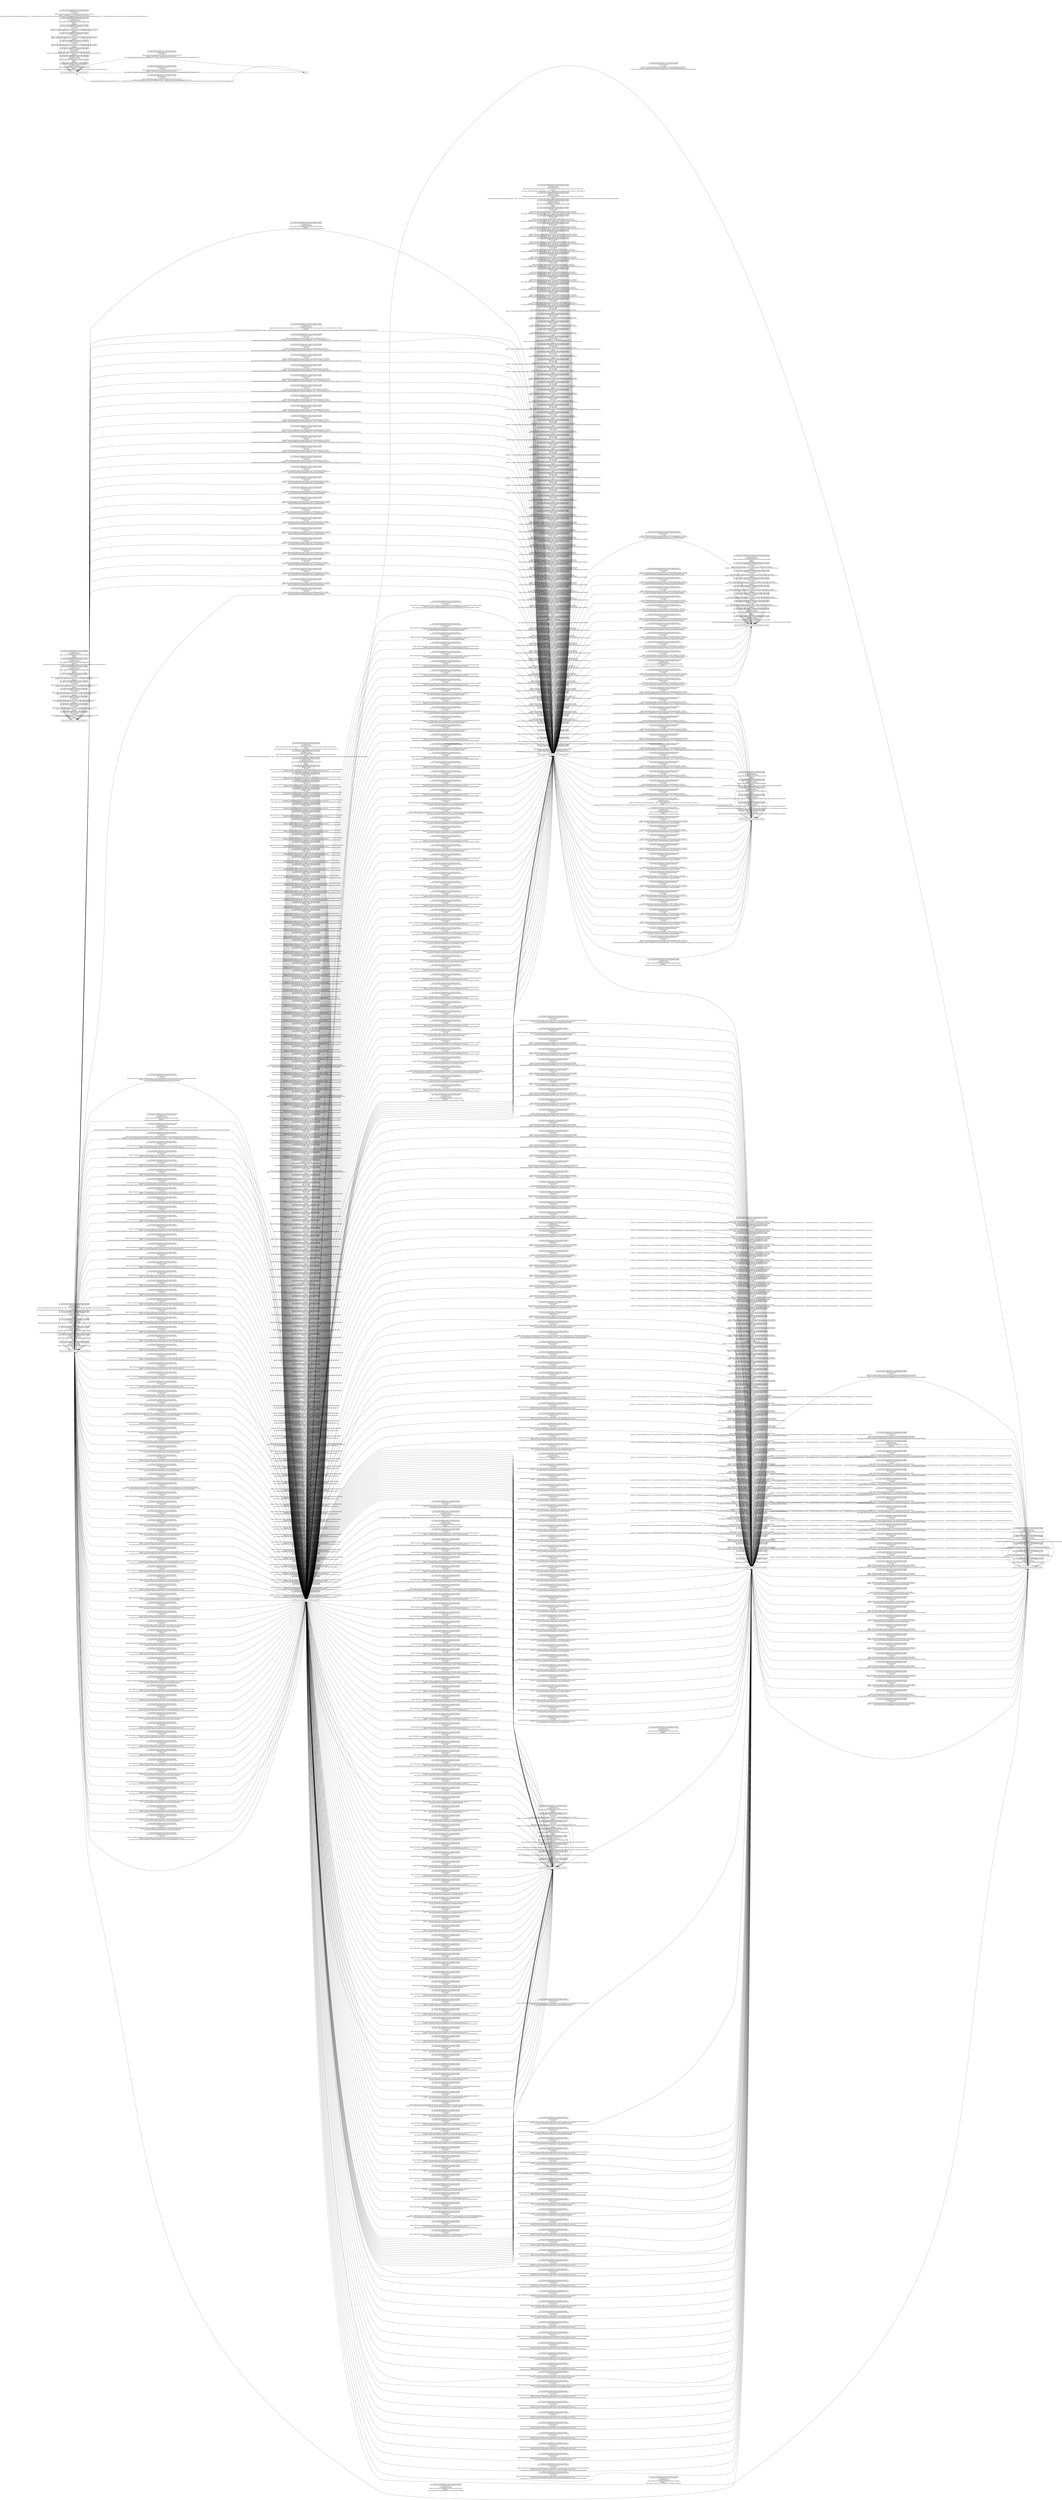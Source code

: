 digraph G {
 rankdir=LR;
 node[shape=box];
 n5 [label="ACT[com.kth.PuddingCamera.Setting.LoginActivity]882"];
 n10 [label="ACT[com.kth.PuddingCamera.CameraSetting]931"];
 n9 [label="ACT[com.kth.PuddingCamera.LauncherAcitivity]919"];
 n1 [label="ACT[com.kth.PuddingCamera.CameraActivity]850"];
 n3 [label="ACT[com.kth.PuddingCamera.NewGalleryActivity]868"];
 n2 [label="ACT[com.kth.PuddingCamera.Setting.AutoUploadSetActivity]864"];
 n7 [label="ACT[com.kth.PuddingCamera.Setting.SettingActivity]900"];
 n8 [label="ACT[com.kth.PuddingCamera.NewImageInfoActivity]908"];
 n4 [label="ACT[com.kth.PuddingCamera.NewWebActivity]876"];
 n6 [label="ACT[com.kth.PuddingCamera.WebAcitivity]889"];
 n5 -> n5 [label="src: ACT[com.kth.PuddingCamera.Setting.LoginActivity]882\ntgt: ACT[com.kth.PuddingCamera.Setting.LoginActivity]882\ntag: implicit_home\nevt: implicit_home_event\nwidget: ACT[com.kth.PuddingCamera.Setting.LoginActivity]882\nhandler: []\nstack: []\n"];
 n5 -> n5 [label="src: ACT[com.kth.PuddingCamera.Setting.LoginActivity]882\ntgt: ACT[com.kth.PuddingCamera.Setting.LoginActivity]882\ntag: implicit_power\nevt: implicit_power_event\nwidget: ACT[com.kth.PuddingCamera.Setting.LoginActivity]882\nhandler: []\nstack: []\n"];
 n5 -> n5 [label="src: ACT[com.kth.PuddingCamera.Setting.LoginActivity]882\ntgt: ACT[com.kth.PuddingCamera.Setting.LoginActivity]882\ntag: implicit_rotate\nevt: implicit_rotate_event\nwidget: ACT[com.kth.PuddingCamera.Setting.LoginActivity]882\nhandler: []\nstack: [[pop ACT[com.kth.PuddingCamera.Setting.LoginActivity]882], [push ACT[com.kth.PuddingCamera.Setting.LoginActivity]882]]\n"];
 n5 -> n8 [label="src: ACT[com.kth.PuddingCamera.Setting.LoginActivity]882\ntgt: ACT[com.kth.PuddingCamera.NewImageInfoActivity]908\ntag: implicit_back\nevt: implicit_back_event\nwidget: ACT[com.kth.PuddingCamera.Setting.LoginActivity]882\nhandler: []\nstack: [[pop ACT[com.kth.PuddingCamera.Setting.LoginActivity]882]]\n"];
 n5 -> n1 [label="src: ACT[com.kth.PuddingCamera.Setting.LoginActivity]882\ntgt: ACT[com.kth.PuddingCamera.CameraActivity]850\ntag: implicit_back\nevt: implicit_back_event\nwidget: ACT[com.kth.PuddingCamera.Setting.LoginActivity]882\nhandler: []\nstack: [[pop ACT[com.kth.PuddingCamera.Setting.LoginActivity]882]]\n"];
 n5 -> n7 [label="src: ACT[com.kth.PuddingCamera.Setting.LoginActivity]882\ntgt: ACT[com.kth.PuddingCamera.Setting.SettingActivity]900\ntag: implicit_back\nevt: implicit_back_event\nwidget: ACT[com.kth.PuddingCamera.Setting.LoginActivity]882\nhandler: []\nstack: [[pop ACT[com.kth.PuddingCamera.Setting.LoginActivity]882]]\n"];
 n10 -> n10 [label="src: ACT[com.kth.PuddingCamera.CameraSetting]931\ntgt: ACT[com.kth.PuddingCamera.CameraSetting]931\ntag: cyclic_edge\nevt: click\nwidget: INFL[android.widget.ImageSwitcher,WID[2131296325|imgCamera]558,7173]7180\nhandler: [<com.kth.PuddingCamera.ac: void onClick(android.view.View)>]\nstack: []\n"];
 n10 -> n10 [label="src: ACT[com.kth.PuddingCamera.CameraSetting]931\ntgt: ACT[com.kth.PuddingCamera.CameraSetting]931\ntag: cyclic_edge\nevt: click\nwidget: INFL[com.kth.view.DrawItemGroup,WID[2131296321|gVertical]551,7173]7176\nhandler: [<com.kth.PuddingCamera.ac: void onClick(android.view.View)>]\nstack: []\n"];
 n10 -> n10 [label="src: ACT[com.kth.PuddingCamera.CameraSetting]931\ntgt: ACT[com.kth.PuddingCamera.CameraSetting]931\ntag: cyclic_edge\nevt: click\nwidget: INFL[android.widget.ImageButton,WID[2131296322|btnBack]556,7173]7177\nhandler: [<com.kth.PuddingCamera.ac: void onClick(android.view.View)>]\nstack: []\n"];
 n10 -> n10 [label="src: ACT[com.kth.PuddingCamera.CameraSetting]931\ntgt: ACT[com.kth.PuddingCamera.CameraSetting]931\ntag: cyclic_edge\nevt: click\nwidget: INFL[android.widget.ImageSwitcher,WID[2131296327|imgFilm]562,7173]7182\nhandler: [<com.kth.PuddingCamera.ac: void onClick(android.view.View)>]\nstack: []\n"];
 n10 -> n10 [label="src: ACT[com.kth.PuddingCamera.CameraSetting]931\ntgt: ACT[com.kth.PuddingCamera.CameraSetting]931\ntag: cyclic_edge\nevt: click\nwidget: INFL[com.kth.view.DrawItemGroup,WID[2131296320|gHorizontal]553,7173]7174\nhandler: [<com.kth.PuddingCamera.ac: void onClick(android.view.View)>]\nstack: []\n"];
 n10 -> n10 [label="src: ACT[com.kth.PuddingCamera.CameraSetting]931\ntgt: ACT[com.kth.PuddingCamera.CameraSetting]931\ntag: cyclic_edge\nevt: click\nwidget: INFL[android.widget.ImageSwitcher,WID[2131296323|imgSample]554,7173]7178\nhandler: [<com.kth.PuddingCamera.ac: void onClick(android.view.View)>]\nstack: []\n"];
 n10 -> n10 [label="src: ACT[com.kth.PuddingCamera.CameraSetting]931\ntgt: ACT[com.kth.PuddingCamera.CameraSetting]931\ntag: implicit_home\nevt: implicit_home_event\nwidget: ACT[com.kth.PuddingCamera.CameraSetting]931\nhandler: []\nstack: []\n"];
 n10 -> n10 [label="src: ACT[com.kth.PuddingCamera.CameraSetting]931\ntgt: ACT[com.kth.PuddingCamera.CameraSetting]931\ntag: implicit_rotate\nevt: implicit_rotate_event\nwidget: ACT[com.kth.PuddingCamera.CameraSetting]931\nhandler: []\nstack: [[pop ACT[com.kth.PuddingCamera.CameraSetting]931], [push ACT[com.kth.PuddingCamera.CameraSetting]931]]\n"];
 n10 -> n10 [label="src: ACT[com.kth.PuddingCamera.CameraSetting]931\ntgt: ACT[com.kth.PuddingCamera.CameraSetting]931\ntag: implicit_power\nevt: implicit_power_event\nwidget: ACT[com.kth.PuddingCamera.CameraSetting]931\nhandler: []\nstack: []\n"];
 n7 -> n7 [label="src: ACT[com.kth.PuddingCamera.Setting.SettingActivity]900\ntgt: ACT[com.kth.PuddingCamera.Setting.SettingActivity]900\ntag: dismiss_dialog\nevt: click\nwidget: INFL[android.widget.Button,WID[16908314|button2]292,6740]6747\nhandler: [<FakeName_20: void onClick(android.view.View)>]\nstack: [[pop DIALOG[android.app.AlertDialog]6460, alloc: <com.kth.PuddingCamera.Setting.SettingActivity: void onClick(android.view.View)>]]\n"];
 n7 -> n7 [label="src: ACT[com.kth.PuddingCamera.Setting.SettingActivity]900\ntgt: ACT[com.kth.PuddingCamera.Setting.SettingActivity]900\ntag: implicit_rotate\nevt: implicit_rotate_event\nwidget: DIALOG[android.app.AlertDialog]6460, alloc: <com.kth.PuddingCamera.Setting.SettingActivity: void onClick(android.view.View)>\nhandler: []\nstack: [[pop DIALOG[android.app.AlertDialog]6460, alloc: <com.kth.PuddingCamera.Setting.SettingActivity: void onClick(android.view.View)>], [pop DIALOG[android.app.AlertDialog]6460, alloc: <com.kth.PuddingCamera.Setting.SettingActivity: void onClick(android.view.View)>], [push DIALOG[android.app.AlertDialog]6460, alloc: <com.kth.PuddingCamera.Setting.SettingActivity: void onClick(android.view.View)>]]\n"];
 n7 -> n7 [label="src: ACT[com.kth.PuddingCamera.Setting.SettingActivity]900\ntgt: ACT[com.kth.PuddingCamera.Setting.SettingActivity]900\ntag: implicit_power\nevt: implicit_power_event\nwidget: DIALOG[android.app.AlertDialog]6460, alloc: <com.kth.PuddingCamera.Setting.SettingActivity: void onClick(android.view.View)>\nhandler: []\nstack: []\n"];
 n7 -> n7 [label="src: ACT[com.kth.PuddingCamera.Setting.SettingActivity]900\ntgt: ACT[com.kth.PuddingCamera.Setting.SettingActivity]900\ntag: implicit_home\nevt: implicit_home_event\nwidget: DIALOG[android.app.AlertDialog]6460, alloc: <com.kth.PuddingCamera.Setting.SettingActivity: void onClick(android.view.View)>\nhandler: []\nstack: []\n"];
 n9 -> n9 [label="src: ACT[com.kth.PuddingCamera.LauncherAcitivity]919\ntgt: ACT[com.kth.PuddingCamera.LauncherAcitivity]919\ntag: implicit_rotate\nevt: implicit_rotate_event\nwidget: ACT[com.kth.PuddingCamera.LauncherAcitivity]919\nhandler: []\nstack: [[pop ACT[com.kth.PuddingCamera.LauncherAcitivity]919], [push ACT[com.kth.PuddingCamera.LauncherAcitivity]919]]\n"];
 n9 -> n9 [label="src: ACT[com.kth.PuddingCamera.LauncherAcitivity]919\ntgt: ACT[com.kth.PuddingCamera.LauncherAcitivity]919\ntag: implicit_power\nevt: implicit_power_event\nwidget: ACT[com.kth.PuddingCamera.LauncherAcitivity]919\nhandler: []\nstack: []\n"];
 n9 -> n9 [label="src: ACT[com.kth.PuddingCamera.LauncherAcitivity]919\ntgt: ACT[com.kth.PuddingCamera.LauncherAcitivity]919\ntag: cyclic_edge\nevt: press_key\nwidget: ACT[com.kth.PuddingCamera.LauncherAcitivity]919\nhandler: [<com.kth.PuddingCamera.LauncherAcitivity: boolean onKeyDown(int,android.view.KeyEvent)>]\nstack: []\n"];
 n9 -> n9 [label="src: ACT[com.kth.PuddingCamera.LauncherAcitivity]919\ntgt: ACT[com.kth.PuddingCamera.LauncherAcitivity]919\ntag: cyclic_edge\nevt: click\nwidget: INFL[android.widget.FrameLayout,WID[2131296317|upgredeView]524,6749]6750\nhandler: [<com.kth.PuddingCamera.LauncherAcitivity: void onClick(android.view.View)>]\nstack: []\n"];
 n9 -> n9 [label="src: ACT[com.kth.PuddingCamera.LauncherAcitivity]919\ntgt: ACT[com.kth.PuddingCamera.LauncherAcitivity]919\ntag: cyclic_edge\nevt: click\nwidget: INFL[android.widget.ImageView,WID[2131296319|upgredeCancel]526,6750]6753\nhandler: [<com.kth.PuddingCamera.LauncherAcitivity: void onClick(android.view.View)>]\nstack: []\n"];
 n9 -> n9 [label="src: ACT[com.kth.PuddingCamera.LauncherAcitivity]919\ntgt: ACT[com.kth.PuddingCamera.LauncherAcitivity]919\ntag: cyclic_edge\nevt: click\nwidget: INFL[android.widget.ProgressBar,WID[2131296318|upgredeProgress]527,6750]6752\nhandler: [<com.kth.PuddingCamera.LauncherAcitivity: void onClick(android.view.View)>]\nstack: []\n"];
 n9 -> n9 [label="src: ACT[com.kth.PuddingCamera.LauncherAcitivity]919\ntgt: ACT[com.kth.PuddingCamera.LauncherAcitivity]919\ntag: implicit_home\nevt: implicit_home_event\nwidget: ACT[com.kth.PuddingCamera.LauncherAcitivity]919\nhandler: []\nstack: []\n"];
 n1 -> n4 [label="src: ACT[com.kth.PuddingCamera.CameraActivity]850\ntgt: ACT[com.kth.PuddingCamera.NewWebActivity]876\ntag: start_activity\nevt: click\nwidget: INFL[android.widget.ViewFlipper,WID[2131296292|setting_fliper]517,6812;6813;6811;6817;6810;6816;6840;6819;]6818\nhandler: [<com.kth.PuddingCamera.CameraActivity: void onClick(android.view.View)>]\nstack: [[push ACT[com.kth.PuddingCamera.NewWebActivity]876], [push DIALOG[android.app.ProgressDialog]3547, alloc: <com.kth.PuddingCamera.NewWebActivity: void onCreate(android.os.Bundle)>]]\n"];
 n1 -> n4 [label="src: ACT[com.kth.PuddingCamera.CameraActivity]850\ntgt: ACT[com.kth.PuddingCamera.NewWebActivity]876\ntag: start_activity\nevt: click\nwidget: INFL[android.widget.ImageButton,WID[2131296307|btnPuddingUp]530,6813;6812;6818;6817;6811;6810;6816;6840;6819;]6828\nhandler: [<com.kth.PuddingCamera.CameraActivity: void onClick(android.view.View)>]\nstack: [[push ACT[com.kth.PuddingCamera.NewWebActivity]876], [push DIALOG[android.app.ProgressDialog]3547, alloc: <com.kth.PuddingCamera.NewWebActivity: void onCreate(android.os.Bundle)>]]\n"];
 n1 -> n4 [label="src: ACT[com.kth.PuddingCamera.CameraActivity]850\ntgt: ACT[com.kth.PuddingCamera.NewWebActivity]876\ntag: start_activity\nevt: click\nwidget: INFL[android.widget.FrameLayout,WID[2131296273|cameraView]495,6812;6813;6818;6817;6811;6809;6816;6840;6819;]6810\nhandler: [<com.kth.PuddingCamera.CameraActivity: void onClick(android.view.View)>]\nstack: [[push ACT[com.kth.PuddingCamera.NewWebActivity]876], [push DIALOG[android.app.ProgressDialog]3547, alloc: <com.kth.PuddingCamera.NewWebActivity: void onCreate(android.os.Bundle)>]]\n"];
 n1 -> n4 [label="src: ACT[com.kth.PuddingCamera.CameraActivity]850\ntgt: ACT[com.kth.PuddingCamera.NewWebActivity]876\ntag: start_activity\nevt: click\nwidget: INFL[android.widget.ImageButton,WID[2131296299|btnSelfBack]506,6812;6813;6818;6817;6811;6810;6816;6840;6819;]6825\nhandler: [<com.kth.PuddingCamera.CameraActivity: void onClick(android.view.View)>]\nstack: [[push ACT[com.kth.PuddingCamera.NewWebActivity]876], [push DIALOG[android.app.ProgressDialog]3547, alloc: <com.kth.PuddingCamera.NewWebActivity: void onCreate(android.os.Bundle)>]]\n"];
 n1 -> n4 [label="src: ACT[com.kth.PuddingCamera.CameraActivity]850\ntgt: ACT[com.kth.PuddingCamera.NewWebActivity]876\ntag: start_activity\nevt: click\nwidget: INFL[android.widget.ImageButton,WID[2131296283|btnGallery]489,6812;6813;6818;6817;6811;6810;6816;6830;6840;6819;]6843\nhandler: [<com.kth.PuddingCamera.CameraActivity: void onClick(android.view.View)>]\nstack: [[push ACT[com.kth.PuddingCamera.NewWebActivity]876], [push DIALOG[android.app.ProgressDialog]3547, alloc: <com.kth.PuddingCamera.NewWebActivity: void onCreate(android.os.Bundle)>]]\n"];
 n1 -> n4 [label="src: ACT[com.kth.PuddingCamera.CameraActivity]850\ntgt: ACT[com.kth.PuddingCamera.NewWebActivity]876\ntag: start_activity\nevt: click\nwidget: INFL[android.widget.RelativeLayout,WID[2131296304|photoPreView]529,6812;6818;6817;6811;6809;6810;6816;6840;6819;]6813\nhandler: [<com.kth.PuddingCamera.CameraActivity: void onClick(android.view.View)>]\nstack: [[push ACT[com.kth.PuddingCamera.NewWebActivity]876], [push DIALOG[android.app.ProgressDialog]3547, alloc: <com.kth.PuddingCamera.NewWebActivity: void onCreate(android.os.Bundle)>]]\n"];
 n1 -> n4 [label="src: ACT[com.kth.PuddingCamera.CameraActivity]850\ntgt: ACT[com.kth.PuddingCamera.NewWebActivity]876\ntag: start_activity\nevt: click\nwidget: INFL[com.kth.view.CameraImageView,WID[2131296296|cameraImage]505,6812;6813;6818;6811;6817;6810;6816;6840;6819;]6820\nhandler: [<com.kth.PuddingCamera.CameraActivity: void onClick(android.view.View)>, <com.kth.PuddingCamera.bh: void onClick(android.view.View)>]\nstack: [[push ACT[com.kth.PuddingCamera.NewWebActivity]876], [push DIALOG[android.app.ProgressDialog]3547, alloc: <com.kth.PuddingCamera.NewWebActivity: void onCreate(android.os.Bundle)>]]\n"];
 n1 -> n4 [label="src: ACT[com.kth.PuddingCamera.CameraActivity]850\ntgt: ACT[com.kth.PuddingCamera.NewWebActivity]876\ntag: start_activity\nevt: click\nwidget: INFL[android.widget.FrameLayout,WID[2131296290|touchLayer]515,6812;6813;6818;6811;6810;6816;6840;6819;]6817\nhandler: [<com.kth.PuddingCamera.CameraActivity: void onClick(android.view.View)>]\nstack: [[push ACT[com.kth.PuddingCamera.NewWebActivity]876], [push DIALOG[android.app.ProgressDialog]3547, alloc: <com.kth.PuddingCamera.NewWebActivity: void onCreate(android.os.Bundle)>]]\n"];
 n1 -> n4 [label="src: ACT[com.kth.PuddingCamera.CameraActivity]850\ntgt: ACT[com.kth.PuddingCamera.NewWebActivity]876\ntag: start_activity\nevt: click\nwidget: INFL[android.widget.FrameLayout,WID[2131296294|uploadProcessView]519,6812;6813;6818;6811;6817;6810;6816;6840;]6819\nhandler: [<com.kth.PuddingCamera.CameraActivity: void onClick(android.view.View)>]\nstack: [[push ACT[com.kth.PuddingCamera.NewWebActivity]876], [push DIALOG[android.app.ProgressDialog]3547, alloc: <com.kth.PuddingCamera.NewWebActivity: void onCreate(android.os.Bundle)>]]\n"];
 n1 -> n4 [label="src: ACT[com.kth.PuddingCamera.CameraActivity]850\ntgt: ACT[com.kth.PuddingCamera.NewWebActivity]876\ntag: start_activity\nevt: click\nwidget: INFL[android.widget.ImageButton,WID[2131296281|btnShutter]487,6812;6813;6818;6817;6811;6814;6810;6816;6840;6819;]6831\nhandler: [<com.kth.PuddingCamera.CameraActivity: void onClick(android.view.View)>]\nstack: [[push ACT[com.kth.PuddingCamera.NewWebActivity]876], [push DIALOG[android.app.ProgressDialog]3547, alloc: <com.kth.PuddingCamera.NewWebActivity: void onCreate(android.os.Bundle)>]]\n"];
 n1 -> n4 [label="src: ACT[com.kth.PuddingCamera.CameraActivity]850\ntgt: ACT[com.kth.PuddingCamera.NewWebActivity]876\ntag: start_activity\nevt: click\nwidget: INFL[android.widget.ImageButton,WID[2131296285|btnFlash]491,6812;6813;6815;6818;6817;6811;6810;6816;6840;6819;]6836\nhandler: [<com.kth.PuddingCamera.CameraActivity: void onClick(android.view.View)>]\nstack: [[push ACT[com.kth.PuddingCamera.NewWebActivity]876], [push DIALOG[android.app.ProgressDialog]3547, alloc: <com.kth.PuddingCamera.NewWebActivity: void onCreate(android.os.Bundle)>]]\n"];
 n1 -> n4 [label="src: ACT[com.kth.PuddingCamera.CameraActivity]850\ntgt: ACT[com.kth.PuddingCamera.NewWebActivity]876\ntag: start_activity\nevt: click\nwidget: INFL[android.widget.ImageView,WID[2131296305|previewPhotoImage]528,6813;6812;6818;6817;6811;6810;6816;6840;6819;]6826\nhandler: [<com.kth.PuddingCamera.CameraActivity: void onClick(android.view.View)>]\nstack: [[push ACT[com.kth.PuddingCamera.NewWebActivity]876], [push DIALOG[android.app.ProgressDialog]3547, alloc: <com.kth.PuddingCamera.NewWebActivity: void onCreate(android.os.Bundle)>]]\n"];
 n1 -> n4 [label="src: ACT[com.kth.PuddingCamera.CameraActivity]850\ntgt: ACT[com.kth.PuddingCamera.NewWebActivity]876\ntag: start_activity\nevt: click\nwidget: INFL[android.widget.RelativeLayout,WID[2131296297|selfCamera]504,6813;6818;6817;6811;6809;6810;6816;6840;6819;]6812\nhandler: [<com.kth.PuddingCamera.CameraActivity: void onClick(android.view.View)>]\nstack: [[push ACT[com.kth.PuddingCamera.NewWebActivity]876], [push DIALOG[android.app.ProgressDialog]3547, alloc: <com.kth.PuddingCamera.NewWebActivity: void onCreate(android.os.Bundle)>]]\n"];
 n1 -> n4 [label="src: ACT[com.kth.PuddingCamera.CameraActivity]850\ntgt: ACT[com.kth.PuddingCamera.NewWebActivity]876\ntag: start_activity\nevt: click\nwidget: INFL[android.widget.ImageView,WID[2131296287|viewFocus]493,6812;6813;6818;6817;6811;6814;6810;6816;6840;6819;]6832\nhandler: [<com.kth.PuddingCamera.CameraActivity: void onClick(android.view.View)>]\nstack: [[push ACT[com.kth.PuddingCamera.NewWebActivity]876], [push DIALOG[android.app.ProgressDialog]3547, alloc: <com.kth.PuddingCamera.NewWebActivity: void onCreate(android.os.Bundle)>]]\n"];
 n1 -> n4 [label="src: ACT[com.kth.PuddingCamera.CameraActivity]850\ntgt: ACT[com.kth.PuddingCamera.NewWebActivity]876\ntag: start_activity\nevt: click\nwidget: INFL[android.widget.ImageButton,WID[2131296284|btnSelf]492,6812;6813;6815;6818;6817;6811;6810;6816;6840;6819;]6834\nhandler: [<com.kth.PuddingCamera.CameraActivity: void onClick(android.view.View)>]\nstack: [[push ACT[com.kth.PuddingCamera.NewWebActivity]876], [push DIALOG[android.app.ProgressDialog]3547, alloc: <com.kth.PuddingCamera.NewWebActivity: void onCreate(android.os.Bundle)>]]\n"];
 n1 -> n4 [label="src: ACT[com.kth.PuddingCamera.CameraActivity]850\ntgt: ACT[com.kth.PuddingCamera.NewWebActivity]876\ntag: start_activity\nevt: click\nwidget: INFL[android.widget.ImageButton,WID[2131296306|btnShareUp]531,6813;6812;6818;6817;6811;6810;6816;6840;6819;]6827\nhandler: [<com.kth.PuddingCamera.CameraActivity: void onClick(android.view.View)>]\nstack: [[push ACT[com.kth.PuddingCamera.NewWebActivity]876], [push DIALOG[android.app.ProgressDialog]3547, alloc: <com.kth.PuddingCamera.NewWebActivity: void onCreate(android.os.Bundle)>]]\n"];
 n1 -> n4 [label="src: ACT[com.kth.PuddingCamera.CameraActivity]850\ntgt: ACT[com.kth.PuddingCamera.NewWebActivity]876\ntag: start_activity\nevt: click\nwidget: INFL[android.widget.TextView,WID[2131296295|processMessage]518,6812;6813;6818;6817;6811;6810;6816;6840;6841;6819;]6847\nhandler: [<com.kth.PuddingCamera.CameraActivity: void onClick(android.view.View)>]\nstack: [[push ACT[com.kth.PuddingCamera.NewWebActivity]876], [push DIALOG[android.app.ProgressDialog]3547, alloc: <com.kth.PuddingCamera.NewWebActivity: void onCreate(android.os.Bundle)>]]\n"];
 n1 -> n4 [label="src: ACT[com.kth.PuddingCamera.CameraActivity]850\ntgt: ACT[com.kth.PuddingCamera.NewWebActivity]876\ntag: start_activity\nevt: click\nwidget: INFL[android.widget.FrameLayout,WID[2131296280|controlView]488,6812;6813;6818;6817;6809;6810;6816;6840;6819;]6811\nhandler: [<com.kth.PuddingCamera.CameraActivity: void onClick(android.view.View)>]\nstack: [[push ACT[com.kth.PuddingCamera.NewWebActivity]876], [push DIALOG[android.app.ProgressDialog]3547, alloc: <com.kth.PuddingCamera.NewWebActivity: void onCreate(android.os.Bundle)>]]\n"];
 n1 -> n4 [label="src: ACT[com.kth.PuddingCamera.CameraActivity]850\ntgt: ACT[com.kth.PuddingCamera.NewWebActivity]876\ntag: start_activity\nevt: click\nwidget: INFL[android.widget.ImageButton,WID[2131296308|btnGoBack]533,6813;6812;6818;6817;6811;6810;6816;6840;6819;]6829\nhandler: [<com.kth.PuddingCamera.CameraActivity: void onClick(android.view.View)>]\nstack: [[push ACT[com.kth.PuddingCamera.NewWebActivity]876], [push DIALOG[android.app.ProgressDialog]3547, alloc: <com.kth.PuddingCamera.NewWebActivity: void onCreate(android.os.Bundle)>]]\n"];
 n1 -> n4 [label="src: ACT[com.kth.PuddingCamera.CameraActivity]850\ntgt: ACT[com.kth.PuddingCamera.NewWebActivity]876\ntag: start_activity\nevt: click\nwidget: INFL[android.widget.ImageButton,WID[2131296282|btnSetting]490,6812;6813;6815;6818;6817;6811;6810;6816;6840;6819;]6833\nhandler: [<com.kth.PuddingCamera.CameraActivity: void onClick(android.view.View)>]\nstack: [[push ACT[com.kth.PuddingCamera.NewWebActivity]876], [push DIALOG[android.app.ProgressDialog]3547, alloc: <com.kth.PuddingCamera.NewWebActivity: void onCreate(android.os.Bundle)>]]\n"];
 n1 -> n4 [label="src: ACT[com.kth.PuddingCamera.CameraActivity]850\ntgt: ACT[com.kth.PuddingCamera.NewWebActivity]876\ntag: start_activity\nevt: click\nwidget: INFL[android.widget.ImageView,WID[2131296303|txtSelf]510,6812;6813;6818;6817;6811;6810;6816;6840;6819;]6824\nhandler: [<com.kth.PuddingCamera.CameraActivity: void onClick(android.view.View)>]\nstack: [[push ACT[com.kth.PuddingCamera.NewWebActivity]876], [push DIALOG[android.app.ProgressDialog]3547, alloc: <com.kth.PuddingCamera.NewWebActivity: void onCreate(android.os.Bundle)>]]\n"];
 n1 -> n4 [label="src: ACT[com.kth.PuddingCamera.CameraActivity]850\ntgt: ACT[com.kth.PuddingCamera.NewWebActivity]876\ntag: start_activity\nevt: click\nwidget: INFL[android.widget.FrameLayout,WID[2131296293|setting_container]516,6812;6813;6818;6817;6811;6810;6816;6819;]6840\nhandler: [<com.kth.PuddingCamera.CameraActivity: void onClick(android.view.View)>]\nstack: [[push ACT[com.kth.PuddingCamera.NewWebActivity]876], [push DIALOG[android.app.ProgressDialog]3547, alloc: <com.kth.PuddingCamera.NewWebActivity: void onCreate(android.os.Bundle)>]]\n"];
 n1 -> n4 [label="src: ACT[com.kth.PuddingCamera.CameraActivity]850\ntgt: ACT[com.kth.PuddingCamera.NewWebActivity]876\ntag: start_activity\nevt: click\nwidget: INFL[android.widget.ImageButton,WID[2131296286|btnCameraCha]494,6812;6813;6815;6818;6817;6811;6810;6816;6840;6819;]6835\nhandler: [<com.kth.PuddingCamera.CameraActivity: void onClick(android.view.View)>]\nstack: [[push ACT[com.kth.PuddingCamera.NewWebActivity]876], [push DIALOG[android.app.ProgressDialog]3547, alloc: <com.kth.PuddingCamera.NewWebActivity: void onCreate(android.os.Bundle)>]]\n"];
 n1 -> n4 [label="src: ACT[com.kth.PuddingCamera.CameraActivity]850\ntgt: ACT[com.kth.PuddingCamera.NewWebActivity]876\ntag: start_activity\nevt: click\nwidget: INFL[com.kth.view.ExposureDial,WID[2131296291|dial]514,6812;6813;6818;6817;6811;6810;6816;6838;6840;6819;]6845\nhandler: [<com.kth.PuddingCamera.CameraActivity: void onClick(android.view.View)>]\nstack: [[push ACT[com.kth.PuddingCamera.NewWebActivity]876], [push DIALOG[android.app.ProgressDialog]3547, alloc: <com.kth.PuddingCamera.NewWebActivity: void onCreate(android.os.Bundle)>]]\n"];
 n1 -> n4 [label="src: ACT[com.kth.PuddingCamera.CameraActivity]850\ntgt: ACT[com.kth.PuddingCamera.NewWebActivity]876\ntag: start_activity\nevt: click\nwidget: INFL[android.widget.FrameLayout,WID[2131296288|progress]513,6812;6813;6818;6811;6817;6810;6840;6819;]6816\nhandler: [<com.kth.PuddingCamera.CameraActivity: void onClick(android.view.View)>]\nstack: [[push ACT[com.kth.PuddingCamera.NewWebActivity]876], [push DIALOG[android.app.ProgressDialog]3547, alloc: <com.kth.PuddingCamera.NewWebActivity: void onCreate(android.os.Bundle)>]]\n"];
 n1 -> n4 [label="src: ACT[com.kth.PuddingCamera.CameraActivity]850\ntgt: ACT[com.kth.PuddingCamera.NewWebActivity]876\ntag: start_activity\nevt: click\nwidget: INFL[android.widget.ImageView,WID[2131296301|thumbImage]508,6812;6813;6818;6817;6811;6810;6816;6830;6840;6819;]6842\nhandler: [<com.kth.PuddingCamera.CameraActivity: void onClick(android.view.View)>]\nstack: [[push ACT[com.kth.PuddingCamera.NewWebActivity]876], [push DIALOG[android.app.ProgressDialog]3547, alloc: <com.kth.PuddingCamera.NewWebActivity: void onCreate(android.os.Bundle)>]]\n"];
 n1 -> n8 [label="src: ACT[com.kth.PuddingCamera.CameraActivity]850\ntgt: ACT[com.kth.PuddingCamera.NewImageInfoActivity]908\ntag: start_activity\nevt: click\nwidget: INFL[android.widget.ImageView,WID[2131296301|thumbImage]508,6812;6813;6818;6817;6811;6810;6816;6830;6840;6819;]6842\nhandler: [<com.kth.PuddingCamera.CameraActivity: void onClick(android.view.View)>]\nstack: [[push ACT[com.kth.PuddingCamera.NewImageInfoActivity]908]]\n"];
 n1 -> n8 [label="src: ACT[com.kth.PuddingCamera.CameraActivity]850\ntgt: ACT[com.kth.PuddingCamera.NewImageInfoActivity]908\ntag: start_activity\nevt: click\nwidget: INFL[android.widget.RelativeLayout,WID[2131296304|photoPreView]529,6812;6818;6817;6811;6809;6810;6816;6840;6819;]6813\nhandler: [<com.kth.PuddingCamera.CameraActivity: void onClick(android.view.View)>]\nstack: [[push ACT[com.kth.PuddingCamera.NewImageInfoActivity]908]]\n"];
 n1 -> n8 [label="src: ACT[com.kth.PuddingCamera.CameraActivity]850\ntgt: ACT[com.kth.PuddingCamera.NewImageInfoActivity]908\ntag: start_activity\nevt: click\nwidget: INFL[android.widget.FrameLayout,WID[2131296273|cameraView]495,6812;6813;6818;6817;6811;6809;6816;6840;6819;]6810\nhandler: [<com.kth.PuddingCamera.CameraActivity: void onClick(android.view.View)>]\nstack: [[push ACT[com.kth.PuddingCamera.NewImageInfoActivity]908]]\n"];
 n1 -> n8 [label="src: ACT[com.kth.PuddingCamera.CameraActivity]850\ntgt: ACT[com.kth.PuddingCamera.NewImageInfoActivity]908\ntag: start_activity\nevt: click\nwidget: INFL[android.widget.ImageButton,WID[2131296284|btnSelf]492,6812;6813;6815;6818;6817;6811;6810;6816;6840;6819;]6834\nhandler: [<com.kth.PuddingCamera.CameraActivity: void onClick(android.view.View)>]\nstack: [[push ACT[com.kth.PuddingCamera.NewImageInfoActivity]908]]\n"];
 n1 -> n8 [label="src: ACT[com.kth.PuddingCamera.CameraActivity]850\ntgt: ACT[com.kth.PuddingCamera.NewImageInfoActivity]908\ntag: start_activity\nevt: click\nwidget: INFL[android.widget.RelativeLayout,WID[2131296304|photoPreView]529,6812;6818;6817;6811;6809;6810;6816;6840;6819;]6813\nhandler: [<com.kth.PuddingCamera.CameraActivity: void onClick(android.view.View)>]\nstack: [[pop ACT[com.kth.PuddingCamera.CameraActivity]850], [push ACT[com.kth.PuddingCamera.NewImageInfoActivity]908]]\n"];
 n1 -> n8 [label="src: ACT[com.kth.PuddingCamera.CameraActivity]850\ntgt: ACT[com.kth.PuddingCamera.NewImageInfoActivity]908\ntag: start_activity\nevt: click\nwidget: INFL[android.widget.FrameLayout,WID[2131296290|touchLayer]515,6812;6813;6818;6811;6810;6816;6840;6819;]6817\nhandler: [<com.kth.PuddingCamera.CameraActivity: void onClick(android.view.View)>]\nstack: [[push ACT[com.kth.PuddingCamera.NewImageInfoActivity]908]]\n"];
 n1 -> n8 [label="src: ACT[com.kth.PuddingCamera.CameraActivity]850\ntgt: ACT[com.kth.PuddingCamera.NewImageInfoActivity]908\ntag: start_activity\nevt: click\nwidget: INFL[com.kth.view.CameraImageView,WID[2131296296|cameraImage]505,6812;6813;6818;6811;6817;6810;6816;6840;6819;]6820\nhandler: [<com.kth.PuddingCamera.CameraActivity: void onClick(android.view.View)>, <com.kth.PuddingCamera.bh: void onClick(android.view.View)>]\nstack: [[push ACT[com.kth.PuddingCamera.NewImageInfoActivity]908]]\n"];
 n1 -> n8 [label="src: ACT[com.kth.PuddingCamera.CameraActivity]850\ntgt: ACT[com.kth.PuddingCamera.NewImageInfoActivity]908\ntag: start_activity\nevt: click\nwidget: INFL[android.widget.FrameLayout,WID[2131296293|setting_container]516,6812;6813;6818;6817;6811;6810;6816;6819;]6840\nhandler: [<com.kth.PuddingCamera.CameraActivity: void onClick(android.view.View)>]\nstack: [[push ACT[com.kth.PuddingCamera.NewImageInfoActivity]908]]\n"];
 n1 -> n8 [label="src: ACT[com.kth.PuddingCamera.CameraActivity]850\ntgt: ACT[com.kth.PuddingCamera.NewImageInfoActivity]908\ntag: start_activity\nevt: click\nwidget: INFL[android.widget.ImageButton,WID[2131296306|btnShareUp]531,6813;6812;6818;6817;6811;6810;6816;6840;6819;]6827\nhandler: [<com.kth.PuddingCamera.CameraActivity: void onClick(android.view.View)>]\nstack: [[pop ACT[com.kth.PuddingCamera.CameraActivity]850], [push ACT[com.kth.PuddingCamera.NewImageInfoActivity]908]]\n"];
 n1 -> n8 [label="src: ACT[com.kth.PuddingCamera.CameraActivity]850\ntgt: ACT[com.kth.PuddingCamera.NewImageInfoActivity]908\ntag: start_activity\nevt: click\nwidget: INFL[android.widget.FrameLayout,WID[2131296280|controlView]488,6812;6813;6818;6817;6809;6810;6816;6840;6819;]6811\nhandler: [<com.kth.PuddingCamera.CameraActivity: void onClick(android.view.View)>]\nstack: [[push ACT[com.kth.PuddingCamera.NewImageInfoActivity]908]]\n"];
 n1 -> n8 [label="src: ACT[com.kth.PuddingCamera.CameraActivity]850\ntgt: ACT[com.kth.PuddingCamera.NewImageInfoActivity]908\ntag: start_activity\nevt: click\nwidget: INFL[android.widget.FrameLayout,WID[2131296288|progress]513,6812;6813;6818;6811;6817;6810;6840;6819;]6816\nhandler: [<com.kth.PuddingCamera.CameraActivity: void onClick(android.view.View)>]\nstack: [[push ACT[com.kth.PuddingCamera.NewImageInfoActivity]908]]\n"];
 n1 -> n8 [label="src: ACT[com.kth.PuddingCamera.CameraActivity]850\ntgt: ACT[com.kth.PuddingCamera.NewImageInfoActivity]908\ntag: start_activity\nevt: click\nwidget: INFL[android.widget.ImageButton,WID[2131296284|btnSelf]492,6812;6813;6815;6818;6817;6811;6810;6816;6840;6819;]6834\nhandler: [<com.kth.PuddingCamera.CameraActivity: void onClick(android.view.View)>]\nstack: [[pop ACT[com.kth.PuddingCamera.CameraActivity]850], [push ACT[com.kth.PuddingCamera.NewImageInfoActivity]908]]\n"];
 n1 -> n8 [label="src: ACT[com.kth.PuddingCamera.CameraActivity]850\ntgt: ACT[com.kth.PuddingCamera.NewImageInfoActivity]908\ntag: start_activity\nevt: click\nwidget: INFL[android.widget.ImageButton,WID[2131296283|btnGallery]489,6812;6813;6818;6817;6811;6810;6816;6830;6840;6819;]6843\nhandler: [<com.kth.PuddingCamera.CameraActivity: void onClick(android.view.View)>]\nstack: [[pop ACT[com.kth.PuddingCamera.CameraActivity]850], [push ACT[com.kth.PuddingCamera.NewImageInfoActivity]908]]\n"];
 n1 -> n8 [label="src: ACT[com.kth.PuddingCamera.CameraActivity]850\ntgt: ACT[com.kth.PuddingCamera.NewImageInfoActivity]908\ntag: start_activity\nevt: click\nwidget: INFL[android.widget.ViewFlipper,WID[2131296292|setting_fliper]517,6812;6813;6811;6817;6810;6816;6840;6819;]6818\nhandler: [<com.kth.PuddingCamera.CameraActivity: void onClick(android.view.View)>]\nstack: [[pop ACT[com.kth.PuddingCamera.CameraActivity]850], [push ACT[com.kth.PuddingCamera.NewImageInfoActivity]908]]\n"];
 n1 -> n8 [label="src: ACT[com.kth.PuddingCamera.CameraActivity]850\ntgt: ACT[com.kth.PuddingCamera.NewImageInfoActivity]908\ntag: start_activity\nevt: click\nwidget: INFL[android.widget.FrameLayout,WID[2131296280|controlView]488,6812;6813;6818;6817;6809;6810;6816;6840;6819;]6811\nhandler: [<com.kth.PuddingCamera.CameraActivity: void onClick(android.view.View)>]\nstack: [[pop ACT[com.kth.PuddingCamera.CameraActivity]850], [push ACT[com.kth.PuddingCamera.NewImageInfoActivity]908]]\n"];
 n1 -> n8 [label="src: ACT[com.kth.PuddingCamera.CameraActivity]850\ntgt: ACT[com.kth.PuddingCamera.NewImageInfoActivity]908\ntag: start_activity\nevt: click\nwidget: INFL[android.widget.ImageView,WID[2131296301|thumbImage]508,6812;6813;6818;6817;6811;6810;6816;6830;6840;6819;]6842\nhandler: [<com.kth.PuddingCamera.CameraActivity: void onClick(android.view.View)>]\nstack: [[pop ACT[com.kth.PuddingCamera.CameraActivity]850], [push ACT[com.kth.PuddingCamera.NewImageInfoActivity]908]]\n"];
 n1 -> n8 [label="src: ACT[com.kth.PuddingCamera.CameraActivity]850\ntgt: ACT[com.kth.PuddingCamera.NewImageInfoActivity]908\ntag: start_activity\nevt: click\nwidget: INFL[android.widget.ImageButton,WID[2131296285|btnFlash]491,6812;6813;6815;6818;6817;6811;6810;6816;6840;6819;]6836\nhandler: [<com.kth.PuddingCamera.CameraActivity: void onClick(android.view.View)>]\nstack: [[pop ACT[com.kth.PuddingCamera.CameraActivity]850], [push ACT[com.kth.PuddingCamera.NewImageInfoActivity]908]]\n"];
 n1 -> n8 [label="src: ACT[com.kth.PuddingCamera.CameraActivity]850\ntgt: ACT[com.kth.PuddingCamera.NewImageInfoActivity]908\ntag: start_activity\nevt: click\nwidget: INFL[android.widget.ImageButton,WID[2131296282|btnSetting]490,6812;6813;6815;6818;6817;6811;6810;6816;6840;6819;]6833\nhandler: [<com.kth.PuddingCamera.CameraActivity: void onClick(android.view.View)>]\nstack: [[pop ACT[com.kth.PuddingCamera.CameraActivity]850], [push ACT[com.kth.PuddingCamera.NewImageInfoActivity]908]]\n"];
 n1 -> n8 [label="src: ACT[com.kth.PuddingCamera.CameraActivity]850\ntgt: ACT[com.kth.PuddingCamera.NewImageInfoActivity]908\ntag: start_activity\nevt: click\nwidget: INFL[android.widget.ImageButton,WID[2131296283|btnGallery]489,6812;6813;6818;6817;6811;6810;6816;6830;6840;6819;]6843\nhandler: [<com.kth.PuddingCamera.CameraActivity: void onClick(android.view.View)>]\nstack: [[push ACT[com.kth.PuddingCamera.NewImageInfoActivity]908]]\n"];
 n1 -> n8 [label="src: ACT[com.kth.PuddingCamera.CameraActivity]850\ntgt: ACT[com.kth.PuddingCamera.NewImageInfoActivity]908\ntag: start_activity\nevt: click\nwidget: INFL[android.widget.ViewFlipper,WID[2131296292|setting_fliper]517,6812;6813;6811;6817;6810;6816;6840;6819;]6818\nhandler: [<com.kth.PuddingCamera.CameraActivity: void onClick(android.view.View)>]\nstack: [[push ACT[com.kth.PuddingCamera.NewImageInfoActivity]908]]\n"];
 n1 -> n8 [label="src: ACT[com.kth.PuddingCamera.CameraActivity]850\ntgt: ACT[com.kth.PuddingCamera.NewImageInfoActivity]908\ntag: start_activity\nevt: click\nwidget: INFL[android.widget.ImageView,WID[2131296287|viewFocus]493,6812;6813;6818;6817;6811;6814;6810;6816;6840;6819;]6832\nhandler: [<com.kth.PuddingCamera.CameraActivity: void onClick(android.view.View)>]\nstack: [[push ACT[com.kth.PuddingCamera.NewImageInfoActivity]908]]\n"];
 n1 -> n8 [label="src: ACT[com.kth.PuddingCamera.CameraActivity]850\ntgt: ACT[com.kth.PuddingCamera.NewImageInfoActivity]908\ntag: start_activity\nevt: click\nwidget: INFL[android.widget.FrameLayout,WID[2131296288|progress]513,6812;6813;6818;6811;6817;6810;6840;6819;]6816\nhandler: [<com.kth.PuddingCamera.CameraActivity: void onClick(android.view.View)>]\nstack: [[pop ACT[com.kth.PuddingCamera.CameraActivity]850], [push ACT[com.kth.PuddingCamera.NewImageInfoActivity]908]]\n"];
 n1 -> n8 [label="src: ACT[com.kth.PuddingCamera.CameraActivity]850\ntgt: ACT[com.kth.PuddingCamera.NewImageInfoActivity]908\ntag: start_activity\nevt: click\nwidget: INFL[android.widget.ImageView,WID[2131296305|previewPhotoImage]528,6813;6812;6818;6817;6811;6810;6816;6840;6819;]6826\nhandler: [<com.kth.PuddingCamera.CameraActivity: void onClick(android.view.View)>]\nstack: [[pop ACT[com.kth.PuddingCamera.CameraActivity]850], [push ACT[com.kth.PuddingCamera.NewImageInfoActivity]908]]\n"];
 n1 -> n8 [label="src: ACT[com.kth.PuddingCamera.CameraActivity]850\ntgt: ACT[com.kth.PuddingCamera.NewImageInfoActivity]908\ntag: start_activity\nevt: click\nwidget: INFL[android.widget.TextView,WID[2131296295|processMessage]518,6812;6813;6818;6817;6811;6810;6816;6840;6841;6819;]6847\nhandler: [<com.kth.PuddingCamera.CameraActivity: void onClick(android.view.View)>]\nstack: [[pop ACT[com.kth.PuddingCamera.CameraActivity]850], [push ACT[com.kth.PuddingCamera.NewImageInfoActivity]908]]\n"];
 n1 -> n8 [label="src: ACT[com.kth.PuddingCamera.CameraActivity]850\ntgt: ACT[com.kth.PuddingCamera.NewImageInfoActivity]908\ntag: start_activity\nevt: click\nwidget: INFL[android.widget.FrameLayout,WID[2131296294|uploadProcessView]519,6812;6813;6818;6811;6817;6810;6816;6840;]6819\nhandler: [<com.kth.PuddingCamera.CameraActivity: void onClick(android.view.View)>]\nstack: [[push ACT[com.kth.PuddingCamera.NewImageInfoActivity]908]]\n"];
 n1 -> n8 [label="src: ACT[com.kth.PuddingCamera.CameraActivity]850\ntgt: ACT[com.kth.PuddingCamera.NewImageInfoActivity]908\ntag: start_activity\nevt: click\nwidget: INFL[android.widget.ImageButton,WID[2131296308|btnGoBack]533,6813;6812;6818;6817;6811;6810;6816;6840;6819;]6829\nhandler: [<com.kth.PuddingCamera.CameraActivity: void onClick(android.view.View)>]\nstack: [[pop ACT[com.kth.PuddingCamera.CameraActivity]850], [push ACT[com.kth.PuddingCamera.NewImageInfoActivity]908]]\n"];
 n1 -> n8 [label="src: ACT[com.kth.PuddingCamera.CameraActivity]850\ntgt: ACT[com.kth.PuddingCamera.NewImageInfoActivity]908\ntag: start_activity\nevt: click\nwidget: INFL[android.widget.ImageButton,WID[2131296286|btnCameraCha]494,6812;6813;6815;6818;6817;6811;6810;6816;6840;6819;]6835\nhandler: [<com.kth.PuddingCamera.CameraActivity: void onClick(android.view.View)>]\nstack: [[push ACT[com.kth.PuddingCamera.NewImageInfoActivity]908]]\n"];
 n1 -> n8 [label="src: ACT[com.kth.PuddingCamera.CameraActivity]850\ntgt: ACT[com.kth.PuddingCamera.NewImageInfoActivity]908\ntag: start_activity\nevt: click\nwidget: INFL[android.widget.ImageView,WID[2131296305|previewPhotoImage]528,6813;6812;6818;6817;6811;6810;6816;6840;6819;]6826\nhandler: [<com.kth.PuddingCamera.CameraActivity: void onClick(android.view.View)>]\nstack: [[push ACT[com.kth.PuddingCamera.NewImageInfoActivity]908]]\n"];
 n1 -> n8 [label="src: ACT[com.kth.PuddingCamera.CameraActivity]850\ntgt: ACT[com.kth.PuddingCamera.NewImageInfoActivity]908\ntag: start_activity\nevt: click\nwidget: INFL[android.widget.FrameLayout,WID[2131296273|cameraView]495,6812;6813;6818;6817;6811;6809;6816;6840;6819;]6810\nhandler: [<com.kth.PuddingCamera.CameraActivity: void onClick(android.view.View)>]\nstack: [[pop ACT[com.kth.PuddingCamera.CameraActivity]850], [push ACT[com.kth.PuddingCamera.NewImageInfoActivity]908]]\n"];
 n1 -> n8 [label="src: ACT[com.kth.PuddingCamera.CameraActivity]850\ntgt: ACT[com.kth.PuddingCamera.NewImageInfoActivity]908\ntag: start_activity\nevt: click\nwidget: INFL[android.widget.FrameLayout,WID[2131296294|uploadProcessView]519,6812;6813;6818;6811;6817;6810;6816;6840;]6819\nhandler: [<com.kth.PuddingCamera.CameraActivity: void onClick(android.view.View)>]\nstack: [[pop ACT[com.kth.PuddingCamera.CameraActivity]850], [push ACT[com.kth.PuddingCamera.NewImageInfoActivity]908]]\n"];
 n1 -> n8 [label="src: ACT[com.kth.PuddingCamera.CameraActivity]850\ntgt: ACT[com.kth.PuddingCamera.NewImageInfoActivity]908\ntag: start_activity\nevt: click\nwidget: INFL[android.widget.RelativeLayout,WID[2131296297|selfCamera]504,6813;6818;6817;6811;6809;6810;6816;6840;6819;]6812\nhandler: [<com.kth.PuddingCamera.CameraActivity: void onClick(android.view.View)>]\nstack: [[pop ACT[com.kth.PuddingCamera.CameraActivity]850], [push ACT[com.kth.PuddingCamera.NewImageInfoActivity]908]]\n"];
 n1 -> n8 [label="src: ACT[com.kth.PuddingCamera.CameraActivity]850\ntgt: ACT[com.kth.PuddingCamera.NewImageInfoActivity]908\ntag: start_activity\nevt: click\nwidget: INFL[android.widget.ImageView,WID[2131296303|txtSelf]510,6812;6813;6818;6817;6811;6810;6816;6840;6819;]6824\nhandler: [<com.kth.PuddingCamera.CameraActivity: void onClick(android.view.View)>]\nstack: [[pop ACT[com.kth.PuddingCamera.CameraActivity]850], [push ACT[com.kth.PuddingCamera.NewImageInfoActivity]908]]\n"];
 n1 -> n8 [label="src: ACT[com.kth.PuddingCamera.CameraActivity]850\ntgt: ACT[com.kth.PuddingCamera.NewImageInfoActivity]908\ntag: start_activity\nevt: click\nwidget: INFL[android.widget.FrameLayout,WID[2131296293|setting_container]516,6812;6813;6818;6817;6811;6810;6816;6819;]6840\nhandler: [<com.kth.PuddingCamera.CameraActivity: void onClick(android.view.View)>]\nstack: [[pop ACT[com.kth.PuddingCamera.CameraActivity]850], [push ACT[com.kth.PuddingCamera.NewImageInfoActivity]908]]\n"];
 n1 -> n8 [label="src: ACT[com.kth.PuddingCamera.CameraActivity]850\ntgt: ACT[com.kth.PuddingCamera.NewImageInfoActivity]908\ntag: start_activity\nevt: click\nwidget: INFL[com.kth.view.ExposureDial,WID[2131296291|dial]514,6812;6813;6818;6817;6811;6810;6816;6838;6840;6819;]6845\nhandler: [<com.kth.PuddingCamera.CameraActivity: void onClick(android.view.View)>]\nstack: [[pop ACT[com.kth.PuddingCamera.CameraActivity]850], [push ACT[com.kth.PuddingCamera.NewImageInfoActivity]908]]\n"];
 n1 -> n8 [label="src: ACT[com.kth.PuddingCamera.CameraActivity]850\ntgt: ACT[com.kth.PuddingCamera.NewImageInfoActivity]908\ntag: start_activity\nevt: click\nwidget: INFL[android.widget.ImageButton,WID[2131296282|btnSetting]490,6812;6813;6815;6818;6817;6811;6810;6816;6840;6819;]6833\nhandler: [<com.kth.PuddingCamera.CameraActivity: void onClick(android.view.View)>]\nstack: [[push ACT[com.kth.PuddingCamera.NewImageInfoActivity]908]]\n"];
 n1 -> n8 [label="src: ACT[com.kth.PuddingCamera.CameraActivity]850\ntgt: ACT[com.kth.PuddingCamera.NewImageInfoActivity]908\ntag: start_activity\nevt: click\nwidget: INFL[android.widget.ImageButton,WID[2131296281|btnShutter]487,6812;6813;6818;6817;6811;6814;6810;6816;6840;6819;]6831\nhandler: [<com.kth.PuddingCamera.CameraActivity: void onClick(android.view.View)>]\nstack: [[pop ACT[com.kth.PuddingCamera.CameraActivity]850], [push ACT[com.kth.PuddingCamera.NewImageInfoActivity]908]]\n"];
 n1 -> n8 [label="src: ACT[com.kth.PuddingCamera.CameraActivity]850\ntgt: ACT[com.kth.PuddingCamera.NewImageInfoActivity]908\ntag: start_activity\nevt: click\nwidget: INFL[android.widget.ImageButton,WID[2131296286|btnCameraCha]494,6812;6813;6815;6818;6817;6811;6810;6816;6840;6819;]6835\nhandler: [<com.kth.PuddingCamera.CameraActivity: void onClick(android.view.View)>]\nstack: [[pop ACT[com.kth.PuddingCamera.CameraActivity]850], [push ACT[com.kth.PuddingCamera.NewImageInfoActivity]908]]\n"];
 n1 -> n8 [label="src: ACT[com.kth.PuddingCamera.CameraActivity]850\ntgt: ACT[com.kth.PuddingCamera.NewImageInfoActivity]908\ntag: start_activity\nevt: click\nwidget: INFL[com.kth.view.ExposureDial,WID[2131296291|dial]514,6812;6813;6818;6817;6811;6810;6816;6838;6840;6819;]6845\nhandler: [<com.kth.PuddingCamera.CameraActivity: void onClick(android.view.View)>]\nstack: [[push ACT[com.kth.PuddingCamera.NewImageInfoActivity]908]]\n"];
 n1 -> n8 [label="src: ACT[com.kth.PuddingCamera.CameraActivity]850\ntgt: ACT[com.kth.PuddingCamera.NewImageInfoActivity]908\ntag: start_activity\nevt: click\nwidget: INFL[android.widget.ImageButton,WID[2131296281|btnShutter]487,6812;6813;6818;6817;6811;6814;6810;6816;6840;6819;]6831\nhandler: [<com.kth.PuddingCamera.CameraActivity: void onClick(android.view.View)>]\nstack: [[push ACT[com.kth.PuddingCamera.NewImageInfoActivity]908]]\n"];
 n1 -> n8 [label="src: ACT[com.kth.PuddingCamera.CameraActivity]850\ntgt: ACT[com.kth.PuddingCamera.NewImageInfoActivity]908\ntag: start_activity\nevt: click\nwidget: INFL[android.widget.ImageButton,WID[2131296285|btnFlash]491,6812;6813;6815;6818;6817;6811;6810;6816;6840;6819;]6836\nhandler: [<com.kth.PuddingCamera.CameraActivity: void onClick(android.view.View)>]\nstack: [[push ACT[com.kth.PuddingCamera.NewImageInfoActivity]908]]\n"];
 n1 -> n8 [label="src: ACT[com.kth.PuddingCamera.CameraActivity]850\ntgt: ACT[com.kth.PuddingCamera.NewImageInfoActivity]908\ntag: start_activity\nevt: click\nwidget: INFL[com.kth.view.CameraImageView,WID[2131296296|cameraImage]505,6812;6813;6818;6811;6817;6810;6816;6840;6819;]6820\nhandler: [<com.kth.PuddingCamera.CameraActivity: void onClick(android.view.View)>, <com.kth.PuddingCamera.bh: void onClick(android.view.View)>]\nstack: [[pop ACT[com.kth.PuddingCamera.CameraActivity]850], [push ACT[com.kth.PuddingCamera.NewImageInfoActivity]908]]\n"];
 n1 -> n8 [label="src: ACT[com.kth.PuddingCamera.CameraActivity]850\ntgt: ACT[com.kth.PuddingCamera.NewImageInfoActivity]908\ntag: start_activity\nevt: click\nwidget: INFL[android.widget.ImageButton,WID[2131296299|btnSelfBack]506,6812;6813;6818;6817;6811;6810;6816;6840;6819;]6825\nhandler: [<com.kth.PuddingCamera.CameraActivity: void onClick(android.view.View)>]\nstack: [[push ACT[com.kth.PuddingCamera.NewImageInfoActivity]908]]\n"];
 n1 -> n8 [label="src: ACT[com.kth.PuddingCamera.CameraActivity]850\ntgt: ACT[com.kth.PuddingCamera.NewImageInfoActivity]908\ntag: start_activity\nevt: click\nwidget: INFL[android.widget.RelativeLayout,WID[2131296297|selfCamera]504,6813;6818;6817;6811;6809;6810;6816;6840;6819;]6812\nhandler: [<com.kth.PuddingCamera.CameraActivity: void onClick(android.view.View)>]\nstack: [[push ACT[com.kth.PuddingCamera.NewImageInfoActivity]908]]\n"];
 n1 -> n8 [label="src: ACT[com.kth.PuddingCamera.CameraActivity]850\ntgt: ACT[com.kth.PuddingCamera.NewImageInfoActivity]908\ntag: start_activity\nevt: click\nwidget: INFL[android.widget.ImageView,WID[2131296303|txtSelf]510,6812;6813;6818;6817;6811;6810;6816;6840;6819;]6824\nhandler: [<com.kth.PuddingCamera.CameraActivity: void onClick(android.view.View)>]\nstack: [[push ACT[com.kth.PuddingCamera.NewImageInfoActivity]908]]\n"];
 n1 -> n8 [label="src: ACT[com.kth.PuddingCamera.CameraActivity]850\ntgt: ACT[com.kth.PuddingCamera.NewImageInfoActivity]908\ntag: start_activity\nevt: click\nwidget: INFL[android.widget.ImageButton,WID[2131296308|btnGoBack]533,6813;6812;6818;6817;6811;6810;6816;6840;6819;]6829\nhandler: [<com.kth.PuddingCamera.CameraActivity: void onClick(android.view.View)>]\nstack: [[push ACT[com.kth.PuddingCamera.NewImageInfoActivity]908]]\n"];
 n1 -> n8 [label="src: ACT[com.kth.PuddingCamera.CameraActivity]850\ntgt: ACT[com.kth.PuddingCamera.NewImageInfoActivity]908\ntag: start_activity\nevt: click\nwidget: INFL[android.widget.ImageButton,WID[2131296307|btnPuddingUp]530,6813;6812;6818;6817;6811;6810;6816;6840;6819;]6828\nhandler: [<com.kth.PuddingCamera.CameraActivity: void onClick(android.view.View)>]\nstack: [[push ACT[com.kth.PuddingCamera.NewImageInfoActivity]908]]\n"];
 n1 -> n8 [label="src: ACT[com.kth.PuddingCamera.CameraActivity]850\ntgt: ACT[com.kth.PuddingCamera.NewImageInfoActivity]908\ntag: start_activity\nevt: click\nwidget: INFL[android.widget.FrameLayout,WID[2131296290|touchLayer]515,6812;6813;6818;6811;6810;6816;6840;6819;]6817\nhandler: [<com.kth.PuddingCamera.CameraActivity: void onClick(android.view.View)>]\nstack: [[pop ACT[com.kth.PuddingCamera.CameraActivity]850], [push ACT[com.kth.PuddingCamera.NewImageInfoActivity]908]]\n"];
 n1 -> n8 [label="src: ACT[com.kth.PuddingCamera.CameraActivity]850\ntgt: ACT[com.kth.PuddingCamera.NewImageInfoActivity]908\ntag: start_activity\nevt: click\nwidget: INFL[android.widget.ImageButton,WID[2131296307|btnPuddingUp]530,6813;6812;6818;6817;6811;6810;6816;6840;6819;]6828\nhandler: [<com.kth.PuddingCamera.CameraActivity: void onClick(android.view.View)>]\nstack: [[pop ACT[com.kth.PuddingCamera.CameraActivity]850], [push ACT[com.kth.PuddingCamera.NewImageInfoActivity]908]]\n"];
 n1 -> n8 [label="src: ACT[com.kth.PuddingCamera.CameraActivity]850\ntgt: ACT[com.kth.PuddingCamera.NewImageInfoActivity]908\ntag: start_activity\nevt: click\nwidget: INFL[android.widget.ImageView,WID[2131296287|viewFocus]493,6812;6813;6818;6817;6811;6814;6810;6816;6840;6819;]6832\nhandler: [<com.kth.PuddingCamera.CameraActivity: void onClick(android.view.View)>]\nstack: [[pop ACT[com.kth.PuddingCamera.CameraActivity]850], [push ACT[com.kth.PuddingCamera.NewImageInfoActivity]908]]\n"];
 n1 -> n8 [label="src: ACT[com.kth.PuddingCamera.CameraActivity]850\ntgt: ACT[com.kth.PuddingCamera.NewImageInfoActivity]908\ntag: start_activity\nevt: click\nwidget: INFL[android.widget.TextView,WID[2131296295|processMessage]518,6812;6813;6818;6817;6811;6810;6816;6840;6841;6819;]6847\nhandler: [<com.kth.PuddingCamera.CameraActivity: void onClick(android.view.View)>]\nstack: [[push ACT[com.kth.PuddingCamera.NewImageInfoActivity]908]]\n"];
 n1 -> n8 [label="src: ACT[com.kth.PuddingCamera.CameraActivity]850\ntgt: ACT[com.kth.PuddingCamera.NewImageInfoActivity]908\ntag: start_activity\nevt: click\nwidget: INFL[android.widget.ImageButton,WID[2131296299|btnSelfBack]506,6812;6813;6818;6817;6811;6810;6816;6840;6819;]6825\nhandler: [<com.kth.PuddingCamera.CameraActivity: void onClick(android.view.View)>]\nstack: [[pop ACT[com.kth.PuddingCamera.CameraActivity]850], [push ACT[com.kth.PuddingCamera.NewImageInfoActivity]908]]\n"];
 n1 -> n8 [label="src: ACT[com.kth.PuddingCamera.CameraActivity]850\ntgt: ACT[com.kth.PuddingCamera.NewImageInfoActivity]908\ntag: start_activity\nevt: click\nwidget: INFL[android.widget.ImageButton,WID[2131296306|btnShareUp]531,6813;6812;6818;6817;6811;6810;6816;6840;6819;]6827\nhandler: [<com.kth.PuddingCamera.CameraActivity: void onClick(android.view.View)>]\nstack: [[push ACT[com.kth.PuddingCamera.NewImageInfoActivity]908]]\n"];
 n1 -> n1 [label="src: ACT[com.kth.PuddingCamera.CameraActivity]850\ntgt: ACT[com.kth.PuddingCamera.CameraActivity]850\ntag: show_dialog\nevt: click\nwidget: INFL[android.widget.ImageButton,WID[2131296282|btnSetting]490,6812;6813;6815;6818;6817;6811;6810;6816;6840;6819;]6833\nhandler: [<com.kth.PuddingCamera.CameraActivity: void onClick(android.view.View)>]\nstack: [[push DIALOG[android.app.AlertDialog]6471, alloc: <com.kth.a.g: void a(android.content.Context,java.lang.String)>]]\n"];
 n1 -> n1 [label="src: ACT[com.kth.PuddingCamera.CameraActivity]850\ntgt: ACT[com.kth.PuddingCamera.CameraActivity]850\ntag: show_dialog\nevt: click\nwidget: INFL[android.widget.ImageButton,WID[2131296307|btnPuddingUp]530,6813;6812;6818;6817;6811;6810;6816;6840;6819;]6828\nhandler: [<com.kth.PuddingCamera.CameraActivity: void onClick(android.view.View)>]\nstack: [[push DIALOG[android.app.AlertDialog]6471, alloc: <com.kth.a.g: void a(android.content.Context,java.lang.String)>]]\n"];
 n1 -> n1 [label="src: ACT[com.kth.PuddingCamera.CameraActivity]850\ntgt: ACT[com.kth.PuddingCamera.CameraActivity]850\ntag: show_dialog\nevt: click\nwidget: INFL[android.widget.RelativeLayout,WID[2131296297|selfCamera]504,6813;6818;6817;6811;6809;6810;6816;6840;6819;]6812\nhandler: [<com.kth.PuddingCamera.CameraActivity: void onClick(android.view.View)>]\nstack: [[push DIALOG[android.app.AlertDialog]6471, alloc: <com.kth.a.g: void a(android.content.Context,java.lang.String)>]]\n"];
 n1 -> n1 [label="src: ACT[com.kth.PuddingCamera.CameraActivity]850\ntgt: ACT[com.kth.PuddingCamera.CameraActivity]850\ntag: show_dialog\nevt: click\nwidget: INFL[android.widget.ImageButton,WID[2131296283|btnGallery]489,6812;6813;6818;6817;6811;6810;6816;6830;6840;6819;]6843\nhandler: [<com.kth.PuddingCamera.CameraActivity: void onClick(android.view.View)>]\nstack: [[push DIALOG[android.app.AlertDialog]6471, alloc: <com.kth.a.g: void a(android.content.Context,java.lang.String)>]]\n"];
 n1 -> n1 [label="src: ACT[com.kth.PuddingCamera.CameraActivity]850\ntgt: ACT[com.kth.PuddingCamera.CameraActivity]850\ntag: show_dialog\nevt: click\nwidget: INFL[android.widget.TextView,WID[2131296295|processMessage]518,6812;6813;6818;6817;6811;6810;6816;6840;6841;6819;]6847\nhandler: [<com.kth.PuddingCamera.CameraActivity: void onClick(android.view.View)>]\nstack: [[push DIALOG[android.app.AlertDialog]6471, alloc: <com.kth.a.g: void a(android.content.Context,java.lang.String)>]]\n"];
 n1 -> n1 [label="src: ACT[com.kth.PuddingCamera.CameraActivity]850\ntgt: ACT[com.kth.PuddingCamera.CameraActivity]850\ntag: show_dialog\nevt: click\nwidget: INFL[android.widget.ImageButton,WID[2131296286|btnCameraCha]494,6812;6813;6815;6818;6817;6811;6810;6816;6840;6819;]6835\nhandler: [<com.kth.PuddingCamera.CameraActivity: void onClick(android.view.View)>]\nstack: [[push DIALOG[android.app.AlertDialog]6471, alloc: <com.kth.a.g: void a(android.content.Context,java.lang.String)>]]\n"];
 n1 -> n1 [label="src: ACT[com.kth.PuddingCamera.CameraActivity]850\ntgt: ACT[com.kth.PuddingCamera.CameraActivity]850\ntag: show_dialog\nevt: click\nwidget: INFL[android.widget.ImageButton,WID[2131296308|btnGoBack]533,6813;6812;6818;6817;6811;6810;6816;6840;6819;]6829\nhandler: [<com.kth.PuddingCamera.CameraActivity: void onClick(android.view.View)>]\nstack: [[push DIALOG[android.app.AlertDialog]6471, alloc: <com.kth.a.g: void a(android.content.Context,java.lang.String)>]]\n"];
 n1 -> n1 [label="src: ACT[com.kth.PuddingCamera.CameraActivity]850\ntgt: ACT[com.kth.PuddingCamera.CameraActivity]850\ntag: show_dialog\nevt: click\nwidget: INFL[android.widget.FrameLayout,WID[2131296280|controlView]488,6812;6813;6818;6817;6809;6810;6816;6840;6819;]6811\nhandler: [<com.kth.PuddingCamera.CameraActivity: void onClick(android.view.View)>]\nstack: [[push DIALOG[android.app.AlertDialog]6471, alloc: <com.kth.a.g: void a(android.content.Context,java.lang.String)>]]\n"];
 n1 -> n1 [label="src: ACT[com.kth.PuddingCamera.CameraActivity]850\ntgt: ACT[com.kth.PuddingCamera.CameraActivity]850\ntag: show_dialog\nevt: click\nwidget: INFL[android.widget.ImageButton,WID[2131296284|btnSelf]492,6812;6813;6815;6818;6817;6811;6810;6816;6840;6819;]6834\nhandler: [<com.kth.PuddingCamera.CameraActivity: void onClick(android.view.View)>]\nstack: [[push DIALOG[android.app.AlertDialog]6471, alloc: <com.kth.a.g: void a(android.content.Context,java.lang.String)>]]\n"];
 n1 -> n1 [label="src: ACT[com.kth.PuddingCamera.CameraActivity]850\ntgt: ACT[com.kth.PuddingCamera.CameraActivity]850\ntag: show_dialog\nevt: click\nwidget: INFL[com.kth.view.ExposureDial,WID[2131296291|dial]514,6812;6813;6818;6817;6811;6810;6816;6838;6840;6819;]6845\nhandler: [<com.kth.PuddingCamera.CameraActivity: void onClick(android.view.View)>]\nstack: [[push DIALOG[android.app.AlertDialog]6471, alloc: <com.kth.a.g: void a(android.content.Context,java.lang.String)>]]\n"];
 n1 -> n1 [label="src: ACT[com.kth.PuddingCamera.CameraActivity]850\ntgt: ACT[com.kth.PuddingCamera.CameraActivity]850\ntag: show_dialog\nevt: click\nwidget: INFL[android.widget.ImageButton,WID[2131296299|btnSelfBack]506,6812;6813;6818;6817;6811;6810;6816;6840;6819;]6825\nhandler: [<com.kth.PuddingCamera.CameraActivity: void onClick(android.view.View)>]\nstack: [[push DIALOG[android.app.AlertDialog]6471, alloc: <com.kth.a.g: void a(android.content.Context,java.lang.String)>]]\n"];
 n1 -> n1 [label="src: ACT[com.kth.PuddingCamera.CameraActivity]850\ntgt: ACT[com.kth.PuddingCamera.CameraActivity]850\ntag: show_dialog\nevt: click\nwidget: INFL[android.widget.ImageButton,WID[2131296285|btnFlash]491,6812;6813;6815;6818;6817;6811;6810;6816;6840;6819;]6836\nhandler: [<com.kth.PuddingCamera.CameraActivity: void onClick(android.view.View)>]\nstack: [[push DIALOG[android.app.AlertDialog]6471, alloc: <com.kth.a.g: void a(android.content.Context,java.lang.String)>]]\n"];
 n1 -> n1 [label="src: ACT[com.kth.PuddingCamera.CameraActivity]850\ntgt: ACT[com.kth.PuddingCamera.CameraActivity]850\ntag: show_dialog\nevt: click\nwidget: INFL[android.widget.ImageButton,WID[2131296281|btnShutter]487,6812;6813;6818;6817;6811;6814;6810;6816;6840;6819;]6831\nhandler: [<com.kth.PuddingCamera.CameraActivity: void onClick(android.view.View)>]\nstack: [[push DIALOG[android.app.AlertDialog]6471, alloc: <com.kth.a.g: void a(android.content.Context,java.lang.String)>]]\n"];
 n1 -> n1 [label="src: ACT[com.kth.PuddingCamera.CameraActivity]850\ntgt: ACT[com.kth.PuddingCamera.CameraActivity]850\ntag: show_dialog\nevt: click\nwidget: INFL[android.widget.ImageView,WID[2131296305|previewPhotoImage]528,6813;6812;6818;6817;6811;6810;6816;6840;6819;]6826\nhandler: [<com.kth.PuddingCamera.CameraActivity: void onClick(android.view.View)>]\nstack: [[push DIALOG[android.app.AlertDialog]6471, alloc: <com.kth.a.g: void a(android.content.Context,java.lang.String)>]]\n"];
 n1 -> n1 [label="src: ACT[com.kth.PuddingCamera.CameraActivity]850\ntgt: ACT[com.kth.PuddingCamera.CameraActivity]850\ntag: show_dialog\nevt: click\nwidget: INFL[android.widget.ImageView,WID[2131296301|thumbImage]508,6812;6813;6818;6817;6811;6810;6816;6830;6840;6819;]6842\nhandler: [<com.kth.PuddingCamera.CameraActivity: void onClick(android.view.View)>]\nstack: [[push DIALOG[android.app.AlertDialog]6471, alloc: <com.kth.a.g: void a(android.content.Context,java.lang.String)>]]\n"];
 n1 -> n1 [label="src: ACT[com.kth.PuddingCamera.CameraActivity]850\ntgt: ACT[com.kth.PuddingCamera.CameraActivity]850\ntag: show_dialog\nevt: click\nwidget: INFL[android.widget.FrameLayout,WID[2131296290|touchLayer]515,6812;6813;6818;6811;6810;6816;6840;6819;]6817\nhandler: [<com.kth.PuddingCamera.CameraActivity: void onClick(android.view.View)>]\nstack: [[push DIALOG[android.app.AlertDialog]6471, alloc: <com.kth.a.g: void a(android.content.Context,java.lang.String)>]]\n"];
 n1 -> n1 [label="src: ACT[com.kth.PuddingCamera.CameraActivity]850\ntgt: ACT[com.kth.PuddingCamera.CameraActivity]850\ntag: show_dialog\nevt: click\nwidget: INFL[android.widget.ImageView,WID[2131296287|viewFocus]493,6812;6813;6818;6817;6811;6814;6810;6816;6840;6819;]6832\nhandler: [<com.kth.PuddingCamera.CameraActivity: void onClick(android.view.View)>]\nstack: [[push DIALOG[android.app.AlertDialog]6471, alloc: <com.kth.a.g: void a(android.content.Context,java.lang.String)>]]\n"];
 n1 -> n1 [label="src: ACT[com.kth.PuddingCamera.CameraActivity]850\ntgt: ACT[com.kth.PuddingCamera.CameraActivity]850\ntag: show_dialog\nevt: click\nwidget: INFL[android.widget.FrameLayout,WID[2131296294|uploadProcessView]519,6812;6813;6818;6811;6817;6810;6816;6840;]6819\nhandler: [<com.kth.PuddingCamera.CameraActivity: void onClick(android.view.View)>]\nstack: [[push DIALOG[android.app.AlertDialog]6471, alloc: <com.kth.a.g: void a(android.content.Context,java.lang.String)>]]\n"];
 n1 -> n1 [label="src: ACT[com.kth.PuddingCamera.CameraActivity]850\ntgt: ACT[com.kth.PuddingCamera.CameraActivity]850\ntag: show_dialog\nevt: click\nwidget: INFL[android.widget.FrameLayout,WID[2131296273|cameraView]495,6812;6813;6818;6817;6811;6809;6816;6840;6819;]6810\nhandler: [<com.kth.PuddingCamera.CameraActivity: void onClick(android.view.View)>]\nstack: [[push DIALOG[android.app.AlertDialog]6471, alloc: <com.kth.a.g: void a(android.content.Context,java.lang.String)>]]\n"];
 n1 -> n1 [label="src: ACT[com.kth.PuddingCamera.CameraActivity]850\ntgt: ACT[com.kth.PuddingCamera.CameraActivity]850\ntag: show_dialog\nevt: click\nwidget: INFL[android.widget.RelativeLayout,WID[2131296304|photoPreView]529,6812;6818;6817;6811;6809;6810;6816;6840;6819;]6813\nhandler: [<com.kth.PuddingCamera.CameraActivity: void onClick(android.view.View)>]\nstack: [[push DIALOG[android.app.AlertDialog]6471, alloc: <com.kth.a.g: void a(android.content.Context,java.lang.String)>]]\n"];
 n1 -> n1 [label="src: ACT[com.kth.PuddingCamera.CameraActivity]850\ntgt: ACT[com.kth.PuddingCamera.CameraActivity]850\ntag: show_dialog\nevt: click\nwidget: INFL[com.kth.view.CameraImageView,WID[2131296296|cameraImage]505,6812;6813;6818;6811;6817;6810;6816;6840;6819;]6820\nhandler: [<com.kth.PuddingCamera.CameraActivity: void onClick(android.view.View)>, <com.kth.PuddingCamera.bh: void onClick(android.view.View)>]\nstack: [[push DIALOG[android.app.AlertDialog]6471, alloc: <com.kth.a.g: void a(android.content.Context,java.lang.String)>]]\n"];
 n1 -> n1 [label="src: ACT[com.kth.PuddingCamera.CameraActivity]850\ntgt: ACT[com.kth.PuddingCamera.CameraActivity]850\ntag: show_dialog\nevt: click\nwidget: INFL[android.widget.FrameLayout,WID[2131296293|setting_container]516,6812;6813;6818;6817;6811;6810;6816;6819;]6840\nhandler: [<com.kth.PuddingCamera.CameraActivity: void onClick(android.view.View)>]\nstack: [[push DIALOG[android.app.AlertDialog]6471, alloc: <com.kth.a.g: void a(android.content.Context,java.lang.String)>]]\n"];
 n1 -> n1 [label="src: ACT[com.kth.PuddingCamera.CameraActivity]850\ntgt: ACT[com.kth.PuddingCamera.CameraActivity]850\ntag: show_dialog\nevt: click\nwidget: INFL[android.widget.ImageButton,WID[2131296306|btnShareUp]531,6813;6812;6818;6817;6811;6810;6816;6840;6819;]6827\nhandler: [<com.kth.PuddingCamera.CameraActivity: void onClick(android.view.View)>]\nstack: [[push DIALOG[android.app.AlertDialog]6471, alloc: <com.kth.a.g: void a(android.content.Context,java.lang.String)>]]\n"];
 n1 -> n1 [label="src: ACT[com.kth.PuddingCamera.CameraActivity]850\ntgt: ACT[com.kth.PuddingCamera.CameraActivity]850\ntag: show_dialog\nevt: click\nwidget: INFL[android.widget.FrameLayout,WID[2131296288|progress]513,6812;6813;6818;6811;6817;6810;6840;6819;]6816\nhandler: [<com.kth.PuddingCamera.CameraActivity: void onClick(android.view.View)>]\nstack: [[push DIALOG[android.app.AlertDialog]6471, alloc: <com.kth.a.g: void a(android.content.Context,java.lang.String)>]]\n"];
 n1 -> n1 [label="src: ACT[com.kth.PuddingCamera.CameraActivity]850\ntgt: ACT[com.kth.PuddingCamera.CameraActivity]850\ntag: show_dialog\nevt: click\nwidget: INFL[android.widget.ImageView,WID[2131296303|txtSelf]510,6812;6813;6818;6817;6811;6810;6816;6840;6819;]6824\nhandler: [<com.kth.PuddingCamera.CameraActivity: void onClick(android.view.View)>]\nstack: [[push DIALOG[android.app.AlertDialog]6471, alloc: <com.kth.a.g: void a(android.content.Context,java.lang.String)>]]\n"];
 n1 -> n1 [label="src: ACT[com.kth.PuddingCamera.CameraActivity]850\ntgt: ACT[com.kth.PuddingCamera.CameraActivity]850\ntag: show_dialog\nevt: click\nwidget: INFL[android.widget.ViewFlipper,WID[2131296292|setting_fliper]517,6812;6813;6811;6817;6810;6816;6840;6819;]6818\nhandler: [<com.kth.PuddingCamera.CameraActivity: void onClick(android.view.View)>]\nstack: [[push DIALOG[android.app.AlertDialog]6471, alloc: <com.kth.a.g: void a(android.content.Context,java.lang.String)>]]\n"];
 n1 -> n7 [label="src: ACT[com.kth.PuddingCamera.CameraActivity]850\ntgt: ACT[com.kth.PuddingCamera.Setting.SettingActivity]900\ntag: start_activity\nevt: click\nwidget: INFL[android.widget.ImageView,WID[2131296301|thumbImage]508,6812;6813;6818;6817;6811;6810;6816;6830;6840;6819;]6842\nhandler: [<com.kth.PuddingCamera.CameraActivity: void onClick(android.view.View)>]\nstack: [[pop ACT[com.kth.PuddingCamera.CameraActivity]850], [push ACT[com.kth.PuddingCamera.Setting.SettingActivity]900]]\n"];
 n1 -> n7 [label="src: ACT[com.kth.PuddingCamera.CameraActivity]850\ntgt: ACT[com.kth.PuddingCamera.Setting.SettingActivity]900\ntag: start_activity\nevt: click\nwidget: INFL[android.widget.RelativeLayout,WID[2131296304|photoPreView]529,6812;6818;6817;6811;6809;6810;6816;6840;6819;]6813\nhandler: [<com.kth.PuddingCamera.CameraActivity: void onClick(android.view.View)>]\nstack: [[push ACT[com.kth.PuddingCamera.Setting.SettingActivity]900]]\n"];
 n1 -> n7 [label="src: ACT[com.kth.PuddingCamera.CameraActivity]850\ntgt: ACT[com.kth.PuddingCamera.Setting.SettingActivity]900\ntag: start_activity\nevt: click\nwidget: INFL[android.widget.ImageButton,WID[2131296307|btnPuddingUp]530,6813;6812;6818;6817;6811;6810;6816;6840;6819;]6828\nhandler: [<com.kth.PuddingCamera.CameraActivity: void onClick(android.view.View)>]\nstack: [[push ACT[com.kth.PuddingCamera.Setting.SettingActivity]900]]\n"];
 n1 -> n7 [label="src: ACT[com.kth.PuddingCamera.CameraActivity]850\ntgt: ACT[com.kth.PuddingCamera.Setting.SettingActivity]900\ntag: start_activity\nevt: click\nwidget: INFL[android.widget.FrameLayout,WID[2131296288|progress]513,6812;6813;6818;6811;6817;6810;6840;6819;]6816\nhandler: [<com.kth.PuddingCamera.CameraActivity: void onClick(android.view.View)>]\nstack: [[pop ACT[com.kth.PuddingCamera.CameraActivity]850], [push ACT[com.kth.PuddingCamera.Setting.SettingActivity]900]]\n"];
 n1 -> n7 [label="src: ACT[com.kth.PuddingCamera.CameraActivity]850\ntgt: ACT[com.kth.PuddingCamera.Setting.SettingActivity]900\ntag: start_activity\nevt: click\nwidget: INFL[android.widget.ImageButton,WID[2131296282|btnSetting]490,6812;6813;6815;6818;6817;6811;6810;6816;6840;6819;]6833\nhandler: [<com.kth.PuddingCamera.CameraActivity: void onClick(android.view.View)>]\nstack: [[push ACT[com.kth.PuddingCamera.Setting.SettingActivity]900]]\n"];
 n1 -> n7 [label="src: ACT[com.kth.PuddingCamera.CameraActivity]850\ntgt: ACT[com.kth.PuddingCamera.Setting.SettingActivity]900\ntag: start_activity\nevt: click\nwidget: INFL[com.kth.view.ExposureDial,WID[2131296291|dial]514,6812;6813;6818;6817;6811;6810;6816;6838;6840;6819;]6845\nhandler: [<com.kth.PuddingCamera.CameraActivity: void onClick(android.view.View)>]\nstack: [[pop ACT[com.kth.PuddingCamera.CameraActivity]850], [push ACT[com.kth.PuddingCamera.Setting.SettingActivity]900]]\n"];
 n1 -> n7 [label="src: ACT[com.kth.PuddingCamera.CameraActivity]850\ntgt: ACT[com.kth.PuddingCamera.Setting.SettingActivity]900\ntag: start_activity\nevt: click\nwidget: INFL[android.widget.ImageView,WID[2131296303|txtSelf]510,6812;6813;6818;6817;6811;6810;6816;6840;6819;]6824\nhandler: [<com.kth.PuddingCamera.CameraActivity: void onClick(android.view.View)>]\nstack: [[pop ACT[com.kth.PuddingCamera.CameraActivity]850], [push ACT[com.kth.PuddingCamera.Setting.SettingActivity]900]]\n"];
 n1 -> n7 [label="src: ACT[com.kth.PuddingCamera.CameraActivity]850\ntgt: ACT[com.kth.PuddingCamera.Setting.SettingActivity]900\ntag: start_activity\nevt: click\nwidget: INFL[android.widget.FrameLayout,WID[2131296294|uploadProcessView]519,6812;6813;6818;6811;6817;6810;6816;6840;]6819\nhandler: [<com.kth.PuddingCamera.CameraActivity: void onClick(android.view.View)>]\nstack: [[pop ACT[com.kth.PuddingCamera.CameraActivity]850], [push ACT[com.kth.PuddingCamera.Setting.SettingActivity]900]]\n"];
 n1 -> n7 [label="src: ACT[com.kth.PuddingCamera.CameraActivity]850\ntgt: ACT[com.kth.PuddingCamera.Setting.SettingActivity]900\ntag: start_activity\nevt: click\nwidget: INFL[android.widget.FrameLayout,WID[2131296280|controlView]488,6812;6813;6818;6817;6809;6810;6816;6840;6819;]6811\nhandler: [<com.kth.PuddingCamera.CameraActivity: void onClick(android.view.View)>]\nstack: [[push ACT[com.kth.PuddingCamera.Setting.SettingActivity]900]]\n"];
 n1 -> n7 [label="src: ACT[com.kth.PuddingCamera.CameraActivity]850\ntgt: ACT[com.kth.PuddingCamera.Setting.SettingActivity]900\ntag: start_activity\nevt: click\nwidget: INFL[android.widget.ImageView,WID[2131296287|viewFocus]493,6812;6813;6818;6817;6811;6814;6810;6816;6840;6819;]6832\nhandler: [<com.kth.PuddingCamera.CameraActivity: void onClick(android.view.View)>]\nstack: [[pop ACT[com.kth.PuddingCamera.CameraActivity]850], [push ACT[com.kth.PuddingCamera.Setting.SettingActivity]900]]\n"];
 n1 -> n7 [label="src: ACT[com.kth.PuddingCamera.CameraActivity]850\ntgt: ACT[com.kth.PuddingCamera.Setting.SettingActivity]900\ntag: start_activity\nevt: click\nwidget: INFL[android.widget.ImageButton,WID[2131296308|btnGoBack]533,6813;6812;6818;6817;6811;6810;6816;6840;6819;]6829\nhandler: [<com.kth.PuddingCamera.CameraActivity: void onClick(android.view.View)>]\nstack: [[push ACT[com.kth.PuddingCamera.Setting.SettingActivity]900]]\n"];
 n1 -> n7 [label="src: ACT[com.kth.PuddingCamera.CameraActivity]850\ntgt: ACT[com.kth.PuddingCamera.Setting.SettingActivity]900\ntag: start_activity\nevt: click\nwidget: INFL[android.widget.ViewFlipper,WID[2131296292|setting_fliper]517,6812;6813;6811;6817;6810;6816;6840;6819;]6818\nhandler: [<com.kth.PuddingCamera.CameraActivity: void onClick(android.view.View)>]\nstack: [[push ACT[com.kth.PuddingCamera.Setting.SettingActivity]900]]\n"];
 n1 -> n7 [label="src: ACT[com.kth.PuddingCamera.CameraActivity]850\ntgt: ACT[com.kth.PuddingCamera.Setting.SettingActivity]900\ntag: start_activity\nevt: click\nwidget: INFL[android.widget.ImageButton,WID[2131296283|btnGallery]489,6812;6813;6818;6817;6811;6810;6816;6830;6840;6819;]6843\nhandler: [<com.kth.PuddingCamera.CameraActivity: void onClick(android.view.View)>]\nstack: [[push ACT[com.kth.PuddingCamera.Setting.SettingActivity]900]]\n"];
 n1 -> n7 [label="src: ACT[com.kth.PuddingCamera.CameraActivity]850\ntgt: ACT[com.kth.PuddingCamera.Setting.SettingActivity]900\ntag: start_activity\nevt: click\nwidget: INFL[android.widget.FrameLayout,WID[2131296293|setting_container]516,6812;6813;6818;6817;6811;6810;6816;6819;]6840\nhandler: [<com.kth.PuddingCamera.CameraActivity: void onClick(android.view.View)>]\nstack: [[pop ACT[com.kth.PuddingCamera.CameraActivity]850], [push ACT[com.kth.PuddingCamera.Setting.SettingActivity]900]]\n"];
 n1 -> n7 [label="src: ACT[com.kth.PuddingCamera.CameraActivity]850\ntgt: ACT[com.kth.PuddingCamera.Setting.SettingActivity]900\ntag: start_activity\nevt: click\nwidget: INFL[android.widget.ImageView,WID[2131296301|thumbImage]508,6812;6813;6818;6817;6811;6810;6816;6830;6840;6819;]6842\nhandler: [<com.kth.PuddingCamera.CameraActivity: void onClick(android.view.View)>]\nstack: [[push ACT[com.kth.PuddingCamera.Setting.SettingActivity]900]]\n"];
 n1 -> n7 [label="src: ACT[com.kth.PuddingCamera.CameraActivity]850\ntgt: ACT[com.kth.PuddingCamera.Setting.SettingActivity]900\ntag: start_activity\nevt: click\nwidget: INFL[android.widget.ImageButton,WID[2131296284|btnSelf]492,6812;6813;6815;6818;6817;6811;6810;6816;6840;6819;]6834\nhandler: [<com.kth.PuddingCamera.CameraActivity: void onClick(android.view.View)>]\nstack: [[pop ACT[com.kth.PuddingCamera.CameraActivity]850], [push ACT[com.kth.PuddingCamera.Setting.SettingActivity]900]]\n"];
 n1 -> n7 [label="src: ACT[com.kth.PuddingCamera.CameraActivity]850\ntgt: ACT[com.kth.PuddingCamera.Setting.SettingActivity]900\ntag: start_activity\nevt: click\nwidget: INFL[android.widget.ImageButton,WID[2131296306|btnShareUp]531,6813;6812;6818;6817;6811;6810;6816;6840;6819;]6827\nhandler: [<com.kth.PuddingCamera.CameraActivity: void onClick(android.view.View)>]\nstack: [[pop ACT[com.kth.PuddingCamera.CameraActivity]850], [push ACT[com.kth.PuddingCamera.Setting.SettingActivity]900]]\n"];
 n1 -> n7 [label="src: ACT[com.kth.PuddingCamera.CameraActivity]850\ntgt: ACT[com.kth.PuddingCamera.Setting.SettingActivity]900\ntag: start_activity\nevt: click\nwidget: INFL[android.widget.ImageButton,WID[2131296299|btnSelfBack]506,6812;6813;6818;6817;6811;6810;6816;6840;6819;]6825\nhandler: [<com.kth.PuddingCamera.CameraActivity: void onClick(android.view.View)>]\nstack: [[push ACT[com.kth.PuddingCamera.Setting.SettingActivity]900]]\n"];
 n1 -> n7 [label="src: ACT[com.kth.PuddingCamera.CameraActivity]850\ntgt: ACT[com.kth.PuddingCamera.Setting.SettingActivity]900\ntag: start_activity\nevt: click\nwidget: INFL[android.widget.ImageButton,WID[2131296283|btnGallery]489,6812;6813;6818;6817;6811;6810;6816;6830;6840;6819;]6843\nhandler: [<com.kth.PuddingCamera.CameraActivity: void onClick(android.view.View)>]\nstack: [[pop ACT[com.kth.PuddingCamera.CameraActivity]850], [push ACT[com.kth.PuddingCamera.Setting.SettingActivity]900]]\n"];
 n1 -> n7 [label="src: ACT[com.kth.PuddingCamera.CameraActivity]850\ntgt: ACT[com.kth.PuddingCamera.Setting.SettingActivity]900\ntag: start_activity\nevt: click\nwidget: INFL[android.widget.ImageButton,WID[2131296307|btnPuddingUp]530,6813;6812;6818;6817;6811;6810;6816;6840;6819;]6828\nhandler: [<com.kth.PuddingCamera.CameraActivity: void onClick(android.view.View)>]\nstack: [[pop ACT[com.kth.PuddingCamera.CameraActivity]850], [push ACT[com.kth.PuddingCamera.Setting.SettingActivity]900]]\n"];
 n1 -> n7 [label="src: ACT[com.kth.PuddingCamera.CameraActivity]850\ntgt: ACT[com.kth.PuddingCamera.Setting.SettingActivity]900\ntag: start_activity\nevt: click\nwidget: INFL[android.widget.ImageButton,WID[2131296286|btnCameraCha]494,6812;6813;6815;6818;6817;6811;6810;6816;6840;6819;]6835\nhandler: [<com.kth.PuddingCamera.CameraActivity: void onClick(android.view.View)>]\nstack: [[push ACT[com.kth.PuddingCamera.Setting.SettingActivity]900]]\n"];
 n1 -> n7 [label="src: ACT[com.kth.PuddingCamera.CameraActivity]850\ntgt: ACT[com.kth.PuddingCamera.Setting.SettingActivity]900\ntag: start_activity\nevt: click\nwidget: INFL[com.kth.view.CameraImageView,WID[2131296296|cameraImage]505,6812;6813;6818;6811;6817;6810;6816;6840;6819;]6820\nhandler: [<com.kth.PuddingCamera.CameraActivity: void onClick(android.view.View)>, <com.kth.PuddingCamera.bh: void onClick(android.view.View)>]\nstack: [[push ACT[com.kth.PuddingCamera.Setting.SettingActivity]900]]\n"];
 n1 -> n7 [label="src: ACT[com.kth.PuddingCamera.CameraActivity]850\ntgt: ACT[com.kth.PuddingCamera.Setting.SettingActivity]900\ntag: start_activity\nevt: click\nwidget: INFL[android.widget.RelativeLayout,WID[2131296297|selfCamera]504,6813;6818;6817;6811;6809;6810;6816;6840;6819;]6812\nhandler: [<com.kth.PuddingCamera.CameraActivity: void onClick(android.view.View)>]\nstack: [[push ACT[com.kth.PuddingCamera.Setting.SettingActivity]900]]\n"];
 n1 -> n7 [label="src: ACT[com.kth.PuddingCamera.CameraActivity]850\ntgt: ACT[com.kth.PuddingCamera.Setting.SettingActivity]900\ntag: start_activity\nevt: click\nwidget: INFL[android.widget.ImageButton,WID[2131296281|btnShutter]487,6812;6813;6818;6817;6811;6814;6810;6816;6840;6819;]6831\nhandler: [<com.kth.PuddingCamera.CameraActivity: void onClick(android.view.View)>]\nstack: [[push ACT[com.kth.PuddingCamera.Setting.SettingActivity]900]]\n"];
 n1 -> n7 [label="src: ACT[com.kth.PuddingCamera.CameraActivity]850\ntgt: ACT[com.kth.PuddingCamera.Setting.SettingActivity]900\ntag: start_activity\nevt: click\nwidget: INFL[android.widget.RelativeLayout,WID[2131296304|photoPreView]529,6812;6818;6817;6811;6809;6810;6816;6840;6819;]6813\nhandler: [<com.kth.PuddingCamera.CameraActivity: void onClick(android.view.View)>]\nstack: [[pop ACT[com.kth.PuddingCamera.CameraActivity]850], [push ACT[com.kth.PuddingCamera.Setting.SettingActivity]900]]\n"];
 n1 -> n7 [label="src: ACT[com.kth.PuddingCamera.CameraActivity]850\ntgt: ACT[com.kth.PuddingCamera.Setting.SettingActivity]900\ntag: start_activity\nevt: click\nwidget: INFL[android.widget.ImageView,WID[2131296287|viewFocus]493,6812;6813;6818;6817;6811;6814;6810;6816;6840;6819;]6832\nhandler: [<com.kth.PuddingCamera.CameraActivity: void onClick(android.view.View)>]\nstack: [[push ACT[com.kth.PuddingCamera.Setting.SettingActivity]900]]\n"];
 n1 -> n7 [label="src: ACT[com.kth.PuddingCamera.CameraActivity]850\ntgt: ACT[com.kth.PuddingCamera.Setting.SettingActivity]900\ntag: start_activity\nevt: click\nwidget: INFL[android.widget.RelativeLayout,WID[2131296297|selfCamera]504,6813;6818;6817;6811;6809;6810;6816;6840;6819;]6812\nhandler: [<com.kth.PuddingCamera.CameraActivity: void onClick(android.view.View)>]\nstack: [[pop ACT[com.kth.PuddingCamera.CameraActivity]850], [push ACT[com.kth.PuddingCamera.Setting.SettingActivity]900]]\n"];
 n1 -> n7 [label="src: ACT[com.kth.PuddingCamera.CameraActivity]850\ntgt: ACT[com.kth.PuddingCamera.Setting.SettingActivity]900\ntag: start_activity\nevt: click\nwidget: INFL[android.widget.ImageView,WID[2131296305|previewPhotoImage]528,6813;6812;6818;6817;6811;6810;6816;6840;6819;]6826\nhandler: [<com.kth.PuddingCamera.CameraActivity: void onClick(android.view.View)>]\nstack: [[push ACT[com.kth.PuddingCamera.Setting.SettingActivity]900]]\n"];
 n1 -> n7 [label="src: ACT[com.kth.PuddingCamera.CameraActivity]850\ntgt: ACT[com.kth.PuddingCamera.Setting.SettingActivity]900\ntag: start_activity\nevt: click\nwidget: INFL[android.widget.FrameLayout,WID[2131296288|progress]513,6812;6813;6818;6811;6817;6810;6840;6819;]6816\nhandler: [<com.kth.PuddingCamera.CameraActivity: void onClick(android.view.View)>]\nstack: [[push ACT[com.kth.PuddingCamera.Setting.SettingActivity]900]]\n"];
 n1 -> n7 [label="src: ACT[com.kth.PuddingCamera.CameraActivity]850\ntgt: ACT[com.kth.PuddingCamera.Setting.SettingActivity]900\ntag: start_activity\nevt: click\nwidget: INFL[android.widget.ImageButton,WID[2131296284|btnSelf]492,6812;6813;6815;6818;6817;6811;6810;6816;6840;6819;]6834\nhandler: [<com.kth.PuddingCamera.CameraActivity: void onClick(android.view.View)>]\nstack: [[push ACT[com.kth.PuddingCamera.Setting.SettingActivity]900]]\n"];
 n1 -> n7 [label="src: ACT[com.kth.PuddingCamera.CameraActivity]850\ntgt: ACT[com.kth.PuddingCamera.Setting.SettingActivity]900\ntag: start_activity\nevt: click\nwidget: INFL[android.widget.TextView,WID[2131296295|processMessage]518,6812;6813;6818;6817;6811;6810;6816;6840;6841;6819;]6847\nhandler: [<com.kth.PuddingCamera.CameraActivity: void onClick(android.view.View)>]\nstack: [[pop ACT[com.kth.PuddingCamera.CameraActivity]850], [push ACT[com.kth.PuddingCamera.Setting.SettingActivity]900]]\n"];
 n1 -> n7 [label="src: ACT[com.kth.PuddingCamera.CameraActivity]850\ntgt: ACT[com.kth.PuddingCamera.Setting.SettingActivity]900\ntag: start_activity\nevt: click\nwidget: INFL[android.widget.ImageView,WID[2131296305|previewPhotoImage]528,6813;6812;6818;6817;6811;6810;6816;6840;6819;]6826\nhandler: [<com.kth.PuddingCamera.CameraActivity: void onClick(android.view.View)>]\nstack: [[pop ACT[com.kth.PuddingCamera.CameraActivity]850], [push ACT[com.kth.PuddingCamera.Setting.SettingActivity]900]]\n"];
 n1 -> n7 [label="src: ACT[com.kth.PuddingCamera.CameraActivity]850\ntgt: ACT[com.kth.PuddingCamera.Setting.SettingActivity]900\ntag: start_activity\nevt: click\nwidget: INFL[android.widget.FrameLayout,WID[2131296293|setting_container]516,6812;6813;6818;6817;6811;6810;6816;6819;]6840\nhandler: [<com.kth.PuddingCamera.CameraActivity: void onClick(android.view.View)>]\nstack: [[push ACT[com.kth.PuddingCamera.Setting.SettingActivity]900]]\n"];
 n1 -> n7 [label="src: ACT[com.kth.PuddingCamera.CameraActivity]850\ntgt: ACT[com.kth.PuddingCamera.Setting.SettingActivity]900\ntag: start_activity\nevt: click\nwidget: INFL[android.widget.ImageButton,WID[2131296286|btnCameraCha]494,6812;6813;6815;6818;6817;6811;6810;6816;6840;6819;]6835\nhandler: [<com.kth.PuddingCamera.CameraActivity: void onClick(android.view.View)>]\nstack: [[pop ACT[com.kth.PuddingCamera.CameraActivity]850], [push ACT[com.kth.PuddingCamera.Setting.SettingActivity]900]]\n"];
 n1 -> n7 [label="src: ACT[com.kth.PuddingCamera.CameraActivity]850\ntgt: ACT[com.kth.PuddingCamera.Setting.SettingActivity]900\ntag: start_activity\nevt: click\nwidget: INFL[android.widget.ImageButton,WID[2131296285|btnFlash]491,6812;6813;6815;6818;6817;6811;6810;6816;6840;6819;]6836\nhandler: [<com.kth.PuddingCamera.CameraActivity: void onClick(android.view.View)>]\nstack: [[pop ACT[com.kth.PuddingCamera.CameraActivity]850], [push ACT[com.kth.PuddingCamera.Setting.SettingActivity]900]]\n"];
 n1 -> n7 [label="src: ACT[com.kth.PuddingCamera.CameraActivity]850\ntgt: ACT[com.kth.PuddingCamera.Setting.SettingActivity]900\ntag: start_activity\nevt: click\nwidget: INFL[android.widget.ImageView,WID[2131296303|txtSelf]510,6812;6813;6818;6817;6811;6810;6816;6840;6819;]6824\nhandler: [<com.kth.PuddingCamera.CameraActivity: void onClick(android.view.View)>]\nstack: [[push ACT[com.kth.PuddingCamera.Setting.SettingActivity]900]]\n"];
 n1 -> n7 [label="src: ACT[com.kth.PuddingCamera.CameraActivity]850\ntgt: ACT[com.kth.PuddingCamera.Setting.SettingActivity]900\ntag: start_activity\nevt: click\nwidget: INFL[android.widget.ImageButton,WID[2131296306|btnShareUp]531,6813;6812;6818;6817;6811;6810;6816;6840;6819;]6827\nhandler: [<com.kth.PuddingCamera.CameraActivity: void onClick(android.view.View)>]\nstack: [[push ACT[com.kth.PuddingCamera.Setting.SettingActivity]900]]\n"];
 n1 -> n7 [label="src: ACT[com.kth.PuddingCamera.CameraActivity]850\ntgt: ACT[com.kth.PuddingCamera.Setting.SettingActivity]900\ntag: start_activity\nevt: click\nwidget: INFL[android.widget.FrameLayout,WID[2131296294|uploadProcessView]519,6812;6813;6818;6811;6817;6810;6816;6840;]6819\nhandler: [<com.kth.PuddingCamera.CameraActivity: void onClick(android.view.View)>]\nstack: [[push ACT[com.kth.PuddingCamera.Setting.SettingActivity]900]]\n"];
 n1 -> n7 [label="src: ACT[com.kth.PuddingCamera.CameraActivity]850\ntgt: ACT[com.kth.PuddingCamera.Setting.SettingActivity]900\ntag: start_activity\nevt: click\nwidget: INFL[android.widget.ImageButton,WID[2131296281|btnShutter]487,6812;6813;6818;6817;6811;6814;6810;6816;6840;6819;]6831\nhandler: [<com.kth.PuddingCamera.CameraActivity: void onClick(android.view.View)>]\nstack: [[pop ACT[com.kth.PuddingCamera.CameraActivity]850], [push ACT[com.kth.PuddingCamera.Setting.SettingActivity]900]]\n"];
 n1 -> n7 [label="src: ACT[com.kth.PuddingCamera.CameraActivity]850\ntgt: ACT[com.kth.PuddingCamera.Setting.SettingActivity]900\ntag: start_activity\nevt: click\nwidget: INFL[android.widget.ImageButton,WID[2131296282|btnSetting]490,6812;6813;6815;6818;6817;6811;6810;6816;6840;6819;]6833\nhandler: [<com.kth.PuddingCamera.CameraActivity: void onClick(android.view.View)>]\nstack: [[pop ACT[com.kth.PuddingCamera.CameraActivity]850], [push ACT[com.kth.PuddingCamera.Setting.SettingActivity]900]]\n"];
 n1 -> n7 [label="src: ACT[com.kth.PuddingCamera.CameraActivity]850\ntgt: ACT[com.kth.PuddingCamera.Setting.SettingActivity]900\ntag: start_activity\nevt: click\nwidget: INFL[android.widget.ViewFlipper,WID[2131296292|setting_fliper]517,6812;6813;6811;6817;6810;6816;6840;6819;]6818\nhandler: [<com.kth.PuddingCamera.CameraActivity: void onClick(android.view.View)>]\nstack: [[pop ACT[com.kth.PuddingCamera.CameraActivity]850], [push ACT[com.kth.PuddingCamera.Setting.SettingActivity]900]]\n"];
 n1 -> n7 [label="src: ACT[com.kth.PuddingCamera.CameraActivity]850\ntgt: ACT[com.kth.PuddingCamera.Setting.SettingActivity]900\ntag: start_activity\nevt: click\nwidget: INFL[android.widget.FrameLayout,WID[2131296290|touchLayer]515,6812;6813;6818;6811;6810;6816;6840;6819;]6817\nhandler: [<com.kth.PuddingCamera.CameraActivity: void onClick(android.view.View)>]\nstack: [[pop ACT[com.kth.PuddingCamera.CameraActivity]850], [push ACT[com.kth.PuddingCamera.Setting.SettingActivity]900]]\n"];
 n1 -> n7 [label="src: ACT[com.kth.PuddingCamera.CameraActivity]850\ntgt: ACT[com.kth.PuddingCamera.Setting.SettingActivity]900\ntag: start_activity\nevt: click\nwidget: INFL[android.widget.ImageButton,WID[2131296285|btnFlash]491,6812;6813;6815;6818;6817;6811;6810;6816;6840;6819;]6836\nhandler: [<com.kth.PuddingCamera.CameraActivity: void onClick(android.view.View)>]\nstack: [[push ACT[com.kth.PuddingCamera.Setting.SettingActivity]900]]\n"];
 n1 -> n7 [label="src: ACT[com.kth.PuddingCamera.CameraActivity]850\ntgt: ACT[com.kth.PuddingCamera.Setting.SettingActivity]900\ntag: start_activity\nevt: click\nwidget: INFL[com.kth.view.ExposureDial,WID[2131296291|dial]514,6812;6813;6818;6817;6811;6810;6816;6838;6840;6819;]6845\nhandler: [<com.kth.PuddingCamera.CameraActivity: void onClick(android.view.View)>]\nstack: [[push ACT[com.kth.PuddingCamera.Setting.SettingActivity]900]]\n"];
 n1 -> n7 [label="src: ACT[com.kth.PuddingCamera.CameraActivity]850\ntgt: ACT[com.kth.PuddingCamera.Setting.SettingActivity]900\ntag: start_activity\nevt: click\nwidget: INFL[android.widget.FrameLayout,WID[2131296280|controlView]488,6812;6813;6818;6817;6809;6810;6816;6840;6819;]6811\nhandler: [<com.kth.PuddingCamera.CameraActivity: void onClick(android.view.View)>]\nstack: [[pop ACT[com.kth.PuddingCamera.CameraActivity]850], [push ACT[com.kth.PuddingCamera.Setting.SettingActivity]900]]\n"];
 n1 -> n7 [label="src: ACT[com.kth.PuddingCamera.CameraActivity]850\ntgt: ACT[com.kth.PuddingCamera.Setting.SettingActivity]900\ntag: start_activity\nevt: click\nwidget: INFL[android.widget.FrameLayout,WID[2131296273|cameraView]495,6812;6813;6818;6817;6811;6809;6816;6840;6819;]6810\nhandler: [<com.kth.PuddingCamera.CameraActivity: void onClick(android.view.View)>]\nstack: [[push ACT[com.kth.PuddingCamera.Setting.SettingActivity]900]]\n"];
 n1 -> n7 [label="src: ACT[com.kth.PuddingCamera.CameraActivity]850\ntgt: ACT[com.kth.PuddingCamera.Setting.SettingActivity]900\ntag: start_activity\nevt: click\nwidget: INFL[android.widget.ImageButton,WID[2131296299|btnSelfBack]506,6812;6813;6818;6817;6811;6810;6816;6840;6819;]6825\nhandler: [<com.kth.PuddingCamera.CameraActivity: void onClick(android.view.View)>]\nstack: [[pop ACT[com.kth.PuddingCamera.CameraActivity]850], [push ACT[com.kth.PuddingCamera.Setting.SettingActivity]900]]\n"];
 n1 -> n7 [label="src: ACT[com.kth.PuddingCamera.CameraActivity]850\ntgt: ACT[com.kth.PuddingCamera.Setting.SettingActivity]900\ntag: start_activity\nevt: click\nwidget: INFL[android.widget.ImageButton,WID[2131296308|btnGoBack]533,6813;6812;6818;6817;6811;6810;6816;6840;6819;]6829\nhandler: [<com.kth.PuddingCamera.CameraActivity: void onClick(android.view.View)>]\nstack: [[pop ACT[com.kth.PuddingCamera.CameraActivity]850], [push ACT[com.kth.PuddingCamera.Setting.SettingActivity]900]]\n"];
 n1 -> n7 [label="src: ACT[com.kth.PuddingCamera.CameraActivity]850\ntgt: ACT[com.kth.PuddingCamera.Setting.SettingActivity]900\ntag: start_activity\nevt: click\nwidget: INFL[android.widget.FrameLayout,WID[2131296290|touchLayer]515,6812;6813;6818;6811;6810;6816;6840;6819;]6817\nhandler: [<com.kth.PuddingCamera.CameraActivity: void onClick(android.view.View)>]\nstack: [[push ACT[com.kth.PuddingCamera.Setting.SettingActivity]900]]\n"];
 n1 -> n7 [label="src: ACT[com.kth.PuddingCamera.CameraActivity]850\ntgt: ACT[com.kth.PuddingCamera.Setting.SettingActivity]900\ntag: start_activity\nevt: click\nwidget: INFL[com.kth.view.CameraImageView,WID[2131296296|cameraImage]505,6812;6813;6818;6811;6817;6810;6816;6840;6819;]6820\nhandler: [<com.kth.PuddingCamera.CameraActivity: void onClick(android.view.View)>, <com.kth.PuddingCamera.bh: void onClick(android.view.View)>]\nstack: [[pop ACT[com.kth.PuddingCamera.CameraActivity]850], [push ACT[com.kth.PuddingCamera.Setting.SettingActivity]900]]\n"];
 n1 -> n7 [label="src: ACT[com.kth.PuddingCamera.CameraActivity]850\ntgt: ACT[com.kth.PuddingCamera.Setting.SettingActivity]900\ntag: start_activity\nevt: click\nwidget: INFL[android.widget.TextView,WID[2131296295|processMessage]518,6812;6813;6818;6817;6811;6810;6816;6840;6841;6819;]6847\nhandler: [<com.kth.PuddingCamera.CameraActivity: void onClick(android.view.View)>]\nstack: [[push ACT[com.kth.PuddingCamera.Setting.SettingActivity]900]]\n"];
 n1 -> n7 [label="src: ACT[com.kth.PuddingCamera.CameraActivity]850\ntgt: ACT[com.kth.PuddingCamera.Setting.SettingActivity]900\ntag: start_activity\nevt: click\nwidget: INFL[android.widget.FrameLayout,WID[2131296273|cameraView]495,6812;6813;6818;6817;6811;6809;6816;6840;6819;]6810\nhandler: [<com.kth.PuddingCamera.CameraActivity: void onClick(android.view.View)>]\nstack: [[pop ACT[com.kth.PuddingCamera.CameraActivity]850], [push ACT[com.kth.PuddingCamera.Setting.SettingActivity]900]]\n"];
 n1 -> n1 [label="src: ACT[com.kth.PuddingCamera.CameraActivity]850\ntgt: ACT[com.kth.PuddingCamera.CameraActivity]850\ntag: implicit_home\nevt: implicit_home_event\nwidget: ACT[com.kth.PuddingCamera.CameraActivity]850\nhandler: []\nstack: []\n"];
 n1 -> n4 [label="src: ACT[com.kth.PuddingCamera.CameraActivity]850\ntgt: ACT[com.kth.PuddingCamera.NewWebActivity]876\ntag: start_activity\nevt: click\nwidget: INFL[android.widget.ImageView,WID[2131296301|thumbImage]508,6812;6813;6818;6817;6811;6810;6816;6830;6840;6819;]6842\nhandler: [<com.kth.PuddingCamera.CameraActivity: void onClick(android.view.View)>]\nstack: [[pop ACT[com.kth.PuddingCamera.CameraActivity]850], [push ACT[com.kth.PuddingCamera.NewWebActivity]876]]\n"];
 n1 -> n4 [label="src: ACT[com.kth.PuddingCamera.CameraActivity]850\ntgt: ACT[com.kth.PuddingCamera.NewWebActivity]876\ntag: start_activity\nevt: click\nwidget: INFL[android.widget.FrameLayout,WID[2131296280|controlView]488,6812;6813;6818;6817;6809;6810;6816;6840;6819;]6811\nhandler: [<com.kth.PuddingCamera.CameraActivity: void onClick(android.view.View)>]\nstack: [[pop ACT[com.kth.PuddingCamera.CameraActivity]850], [push ACT[com.kth.PuddingCamera.NewWebActivity]876]]\n"];
 n1 -> n4 [label="src: ACT[com.kth.PuddingCamera.CameraActivity]850\ntgt: ACT[com.kth.PuddingCamera.NewWebActivity]876\ntag: start_activity\nevt: click\nwidget: INFL[android.widget.ImageButton,WID[2131296308|btnGoBack]533,6813;6812;6818;6817;6811;6810;6816;6840;6819;]6829\nhandler: [<com.kth.PuddingCamera.CameraActivity: void onClick(android.view.View)>]\nstack: [[push ACT[com.kth.PuddingCamera.NewWebActivity]876]]\n"];
 n1 -> n4 [label="src: ACT[com.kth.PuddingCamera.CameraActivity]850\ntgt: ACT[com.kth.PuddingCamera.NewWebActivity]876\ntag: start_activity\nevt: click\nwidget: INFL[android.widget.ImageButton,WID[2131296283|btnGallery]489,6812;6813;6818;6817;6811;6810;6816;6830;6840;6819;]6843\nhandler: [<com.kth.PuddingCamera.CameraActivity: void onClick(android.view.View)>]\nstack: [[push ACT[com.kth.PuddingCamera.NewWebActivity]876]]\n"];
 n1 -> n4 [label="src: ACT[com.kth.PuddingCamera.CameraActivity]850\ntgt: ACT[com.kth.PuddingCamera.NewWebActivity]876\ntag: start_activity\nevt: click\nwidget: INFL[android.widget.FrameLayout,WID[2131296273|cameraView]495,6812;6813;6818;6817;6811;6809;6816;6840;6819;]6810\nhandler: [<com.kth.PuddingCamera.CameraActivity: void onClick(android.view.View)>]\nstack: [[push ACT[com.kth.PuddingCamera.NewWebActivity]876]]\n"];
 n1 -> n4 [label="src: ACT[com.kth.PuddingCamera.CameraActivity]850\ntgt: ACT[com.kth.PuddingCamera.NewWebActivity]876\ntag: start_activity\nevt: click\nwidget: INFL[android.widget.ImageView,WID[2131296303|txtSelf]510,6812;6813;6818;6817;6811;6810;6816;6840;6819;]6824\nhandler: [<com.kth.PuddingCamera.CameraActivity: void onClick(android.view.View)>]\nstack: [[push ACT[com.kth.PuddingCamera.NewWebActivity]876]]\n"];
 n1 -> n4 [label="src: ACT[com.kth.PuddingCamera.CameraActivity]850\ntgt: ACT[com.kth.PuddingCamera.NewWebActivity]876\ntag: start_activity\nevt: click\nwidget: INFL[android.widget.ImageButton,WID[2131296281|btnShutter]487,6812;6813;6818;6817;6811;6814;6810;6816;6840;6819;]6831\nhandler: [<com.kth.PuddingCamera.CameraActivity: void onClick(android.view.View)>]\nstack: [[push ACT[com.kth.PuddingCamera.NewWebActivity]876]]\n"];
 n1 -> n4 [label="src: ACT[com.kth.PuddingCamera.CameraActivity]850\ntgt: ACT[com.kth.PuddingCamera.NewWebActivity]876\ntag: start_activity\nevt: click\nwidget: INFL[android.widget.RelativeLayout,WID[2131296297|selfCamera]504,6813;6818;6817;6811;6809;6810;6816;6840;6819;]6812\nhandler: [<com.kth.PuddingCamera.CameraActivity: void onClick(android.view.View)>]\nstack: [[push ACT[com.kth.PuddingCamera.NewWebActivity]876]]\n"];
 n1 -> n4 [label="src: ACT[com.kth.PuddingCamera.CameraActivity]850\ntgt: ACT[com.kth.PuddingCamera.NewWebActivity]876\ntag: start_activity\nevt: click\nwidget: INFL[android.widget.ImageButton,WID[2131296283|btnGallery]489,6812;6813;6818;6817;6811;6810;6816;6830;6840;6819;]6843\nhandler: [<com.kth.PuddingCamera.CameraActivity: void onClick(android.view.View)>]\nstack: [[pop ACT[com.kth.PuddingCamera.CameraActivity]850], [push ACT[com.kth.PuddingCamera.NewWebActivity]876]]\n"];
 n1 -> n4 [label="src: ACT[com.kth.PuddingCamera.CameraActivity]850\ntgt: ACT[com.kth.PuddingCamera.NewWebActivity]876\ntag: start_activity\nevt: click\nwidget: INFL[android.widget.ImageButton,WID[2131296307|btnPuddingUp]530,6813;6812;6818;6817;6811;6810;6816;6840;6819;]6828\nhandler: [<com.kth.PuddingCamera.CameraActivity: void onClick(android.view.View)>]\nstack: [[push ACT[com.kth.PuddingCamera.NewWebActivity]876]]\n"];
 n1 -> n4 [label="src: ACT[com.kth.PuddingCamera.CameraActivity]850\ntgt: ACT[com.kth.PuddingCamera.NewWebActivity]876\ntag: start_activity\nevt: click\nwidget: INFL[android.widget.FrameLayout,WID[2131296288|progress]513,6812;6813;6818;6811;6817;6810;6840;6819;]6816\nhandler: [<com.kth.PuddingCamera.CameraActivity: void onClick(android.view.View)>]\nstack: [[push ACT[com.kth.PuddingCamera.NewWebActivity]876]]\n"];
 n1 -> n4 [label="src: ACT[com.kth.PuddingCamera.CameraActivity]850\ntgt: ACT[com.kth.PuddingCamera.NewWebActivity]876\ntag: start_activity\nevt: click\nwidget: INFL[android.widget.ImageButton,WID[2131296306|btnShareUp]531,6813;6812;6818;6817;6811;6810;6816;6840;6819;]6827\nhandler: [<com.kth.PuddingCamera.CameraActivity: void onClick(android.view.View)>]\nstack: [[pop ACT[com.kth.PuddingCamera.CameraActivity]850], [push ACT[com.kth.PuddingCamera.NewWebActivity]876]]\n"];
 n1 -> n4 [label="src: ACT[com.kth.PuddingCamera.CameraActivity]850\ntgt: ACT[com.kth.PuddingCamera.NewWebActivity]876\ntag: start_activity\nevt: click\nwidget: INFL[android.widget.RelativeLayout,WID[2131296304|photoPreView]529,6812;6818;6817;6811;6809;6810;6816;6840;6819;]6813\nhandler: [<com.kth.PuddingCamera.CameraActivity: void onClick(android.view.View)>]\nstack: [[pop ACT[com.kth.PuddingCamera.CameraActivity]850], [push ACT[com.kth.PuddingCamera.NewWebActivity]876]]\n"];
 n1 -> n4 [label="src: ACT[com.kth.PuddingCamera.CameraActivity]850\ntgt: ACT[com.kth.PuddingCamera.NewWebActivity]876\ntag: start_activity\nevt: click\nwidget: INFL[android.widget.ImageView,WID[2131296305|previewPhotoImage]528,6813;6812;6818;6817;6811;6810;6816;6840;6819;]6826\nhandler: [<com.kth.PuddingCamera.CameraActivity: void onClick(android.view.View)>]\nstack: [[push ACT[com.kth.PuddingCamera.NewWebActivity]876]]\n"];
 n1 -> n4 [label="src: ACT[com.kth.PuddingCamera.CameraActivity]850\ntgt: ACT[com.kth.PuddingCamera.NewWebActivity]876\ntag: start_activity\nevt: click\nwidget: INFL[android.widget.FrameLayout,WID[2131296280|controlView]488,6812;6813;6818;6817;6809;6810;6816;6840;6819;]6811\nhandler: [<com.kth.PuddingCamera.CameraActivity: void onClick(android.view.View)>]\nstack: [[push ACT[com.kth.PuddingCamera.NewWebActivity]876]]\n"];
 n1 -> n4 [label="src: ACT[com.kth.PuddingCamera.CameraActivity]850\ntgt: ACT[com.kth.PuddingCamera.NewWebActivity]876\ntag: start_activity\nevt: click\nwidget: INFL[android.widget.ImageButton,WID[2131296285|btnFlash]491,6812;6813;6815;6818;6817;6811;6810;6816;6840;6819;]6836\nhandler: [<com.kth.PuddingCamera.CameraActivity: void onClick(android.view.View)>]\nstack: [[push ACT[com.kth.PuddingCamera.NewWebActivity]876]]\n"];
 n1 -> n4 [label="src: ACT[com.kth.PuddingCamera.CameraActivity]850\ntgt: ACT[com.kth.PuddingCamera.NewWebActivity]876\ntag: start_activity\nevt: click\nwidget: INFL[android.widget.FrameLayout,WID[2131296293|setting_container]516,6812;6813;6818;6817;6811;6810;6816;6819;]6840\nhandler: [<com.kth.PuddingCamera.CameraActivity: void onClick(android.view.View)>]\nstack: [[push ACT[com.kth.PuddingCamera.NewWebActivity]876]]\n"];
 n1 -> n4 [label="src: ACT[com.kth.PuddingCamera.CameraActivity]850\ntgt: ACT[com.kth.PuddingCamera.NewWebActivity]876\ntag: start_activity\nevt: click\nwidget: INFL[android.widget.FrameLayout,WID[2131296273|cameraView]495,6812;6813;6818;6817;6811;6809;6816;6840;6819;]6810\nhandler: [<com.kth.PuddingCamera.CameraActivity: void onClick(android.view.View)>]\nstack: [[pop ACT[com.kth.PuddingCamera.CameraActivity]850], [push ACT[com.kth.PuddingCamera.NewWebActivity]876]]\n"];
 n1 -> n4 [label="src: ACT[com.kth.PuddingCamera.CameraActivity]850\ntgt: ACT[com.kth.PuddingCamera.NewWebActivity]876\ntag: start_activity\nevt: click\nwidget: INFL[android.widget.ImageButton,WID[2131296286|btnCameraCha]494,6812;6813;6815;6818;6817;6811;6810;6816;6840;6819;]6835\nhandler: [<com.kth.PuddingCamera.CameraActivity: void onClick(android.view.View)>]\nstack: [[pop ACT[com.kth.PuddingCamera.CameraActivity]850], [push ACT[com.kth.PuddingCamera.NewWebActivity]876]]\n"];
 n1 -> n4 [label="src: ACT[com.kth.PuddingCamera.CameraActivity]850\ntgt: ACT[com.kth.PuddingCamera.NewWebActivity]876\ntag: start_activity\nevt: click\nwidget: INFL[android.widget.ImageView,WID[2131296301|thumbImage]508,6812;6813;6818;6817;6811;6810;6816;6830;6840;6819;]6842\nhandler: [<com.kth.PuddingCamera.CameraActivity: void onClick(android.view.View)>]\nstack: [[push ACT[com.kth.PuddingCamera.NewWebActivity]876]]\n"];
 n1 -> n4 [label="src: ACT[com.kth.PuddingCamera.CameraActivity]850\ntgt: ACT[com.kth.PuddingCamera.NewWebActivity]876\ntag: start_activity\nevt: click\nwidget: INFL[android.widget.ImageView,WID[2131296287|viewFocus]493,6812;6813;6818;6817;6811;6814;6810;6816;6840;6819;]6832\nhandler: [<com.kth.PuddingCamera.CameraActivity: void onClick(android.view.View)>]\nstack: [[pop ACT[com.kth.PuddingCamera.CameraActivity]850], [push ACT[com.kth.PuddingCamera.NewWebActivity]876]]\n"];
 n1 -> n4 [label="src: ACT[com.kth.PuddingCamera.CameraActivity]850\ntgt: ACT[com.kth.PuddingCamera.NewWebActivity]876\ntag: start_activity\nevt: click\nwidget: INFL[com.kth.view.ExposureDial,WID[2131296291|dial]514,6812;6813;6818;6817;6811;6810;6816;6838;6840;6819;]6845\nhandler: [<com.kth.PuddingCamera.CameraActivity: void onClick(android.view.View)>]\nstack: [[pop ACT[com.kth.PuddingCamera.CameraActivity]850], [push ACT[com.kth.PuddingCamera.NewWebActivity]876]]\n"];
 n1 -> n4 [label="src: ACT[com.kth.PuddingCamera.CameraActivity]850\ntgt: ACT[com.kth.PuddingCamera.NewWebActivity]876\ntag: start_activity\nevt: click\nwidget: INFL[android.widget.ViewFlipper,WID[2131296292|setting_fliper]517,6812;6813;6811;6817;6810;6816;6840;6819;]6818\nhandler: [<com.kth.PuddingCamera.CameraActivity: void onClick(android.view.View)>]\nstack: [[push ACT[com.kth.PuddingCamera.NewWebActivity]876]]\n"];
 n1 -> n4 [label="src: ACT[com.kth.PuddingCamera.CameraActivity]850\ntgt: ACT[com.kth.PuddingCamera.NewWebActivity]876\ntag: start_activity\nevt: click\nwidget: INFL[com.kth.view.ExposureDial,WID[2131296291|dial]514,6812;6813;6818;6817;6811;6810;6816;6838;6840;6819;]6845\nhandler: [<com.kth.PuddingCamera.CameraActivity: void onClick(android.view.View)>]\nstack: [[push ACT[com.kth.PuddingCamera.NewWebActivity]876]]\n"];
 n1 -> n4 [label="src: ACT[com.kth.PuddingCamera.CameraActivity]850\ntgt: ACT[com.kth.PuddingCamera.NewWebActivity]876\ntag: start_activity\nevt: click\nwidget: INFL[android.widget.FrameLayout,WID[2131296294|uploadProcessView]519,6812;6813;6818;6811;6817;6810;6816;6840;]6819\nhandler: [<com.kth.PuddingCamera.CameraActivity: void onClick(android.view.View)>]\nstack: [[pop ACT[com.kth.PuddingCamera.CameraActivity]850], [push ACT[com.kth.PuddingCamera.NewWebActivity]876]]\n"];
 n1 -> n4 [label="src: ACT[com.kth.PuddingCamera.CameraActivity]850\ntgt: ACT[com.kth.PuddingCamera.NewWebActivity]876\ntag: start_activity\nevt: click\nwidget: INFL[android.widget.ViewFlipper,WID[2131296292|setting_fliper]517,6812;6813;6811;6817;6810;6816;6840;6819;]6818\nhandler: [<com.kth.PuddingCamera.CameraActivity: void onClick(android.view.View)>]\nstack: [[pop ACT[com.kth.PuddingCamera.CameraActivity]850], [push ACT[com.kth.PuddingCamera.NewWebActivity]876]]\n"];
 n1 -> n4 [label="src: ACT[com.kth.PuddingCamera.CameraActivity]850\ntgt: ACT[com.kth.PuddingCamera.NewWebActivity]876\ntag: start_activity\nevt: click\nwidget: INFL[android.widget.ImageButton,WID[2131296299|btnSelfBack]506,6812;6813;6818;6817;6811;6810;6816;6840;6819;]6825\nhandler: [<com.kth.PuddingCamera.CameraActivity: void onClick(android.view.View)>]\nstack: [[pop ACT[com.kth.PuddingCamera.CameraActivity]850], [push ACT[com.kth.PuddingCamera.NewWebActivity]876]]\n"];
 n1 -> n4 [label="src: ACT[com.kth.PuddingCamera.CameraActivity]850\ntgt: ACT[com.kth.PuddingCamera.NewWebActivity]876\ntag: start_activity\nevt: click\nwidget: INFL[android.widget.FrameLayout,WID[2131296288|progress]513,6812;6813;6818;6811;6817;6810;6840;6819;]6816\nhandler: [<com.kth.PuddingCamera.CameraActivity: void onClick(android.view.View)>]\nstack: [[pop ACT[com.kth.PuddingCamera.CameraActivity]850], [push ACT[com.kth.PuddingCamera.NewWebActivity]876]]\n"];
 n1 -> n4 [label="src: ACT[com.kth.PuddingCamera.CameraActivity]850\ntgt: ACT[com.kth.PuddingCamera.NewWebActivity]876\ntag: start_activity\nevt: click\nwidget: INFL[android.widget.ImageButton,WID[2131296285|btnFlash]491,6812;6813;6815;6818;6817;6811;6810;6816;6840;6819;]6836\nhandler: [<com.kth.PuddingCamera.CameraActivity: void onClick(android.view.View)>]\nstack: [[pop ACT[com.kth.PuddingCamera.CameraActivity]850], [push ACT[com.kth.PuddingCamera.NewWebActivity]876]]\n"];
 n1 -> n4 [label="src: ACT[com.kth.PuddingCamera.CameraActivity]850\ntgt: ACT[com.kth.PuddingCamera.NewWebActivity]876\ntag: start_activity\nevt: click\nwidget: INFL[android.widget.ImageButton,WID[2131296308|btnGoBack]533,6813;6812;6818;6817;6811;6810;6816;6840;6819;]6829\nhandler: [<com.kth.PuddingCamera.CameraActivity: void onClick(android.view.View)>]\nstack: [[pop ACT[com.kth.PuddingCamera.CameraActivity]850], [push ACT[com.kth.PuddingCamera.NewWebActivity]876]]\n"];
 n1 -> n4 [label="src: ACT[com.kth.PuddingCamera.CameraActivity]850\ntgt: ACT[com.kth.PuddingCamera.NewWebActivity]876\ntag: start_activity\nevt: click\nwidget: INFL[android.widget.ImageView,WID[2131296287|viewFocus]493,6812;6813;6818;6817;6811;6814;6810;6816;6840;6819;]6832\nhandler: [<com.kth.PuddingCamera.CameraActivity: void onClick(android.view.View)>]\nstack: [[push ACT[com.kth.PuddingCamera.NewWebActivity]876]]\n"];
 n1 -> n4 [label="src: ACT[com.kth.PuddingCamera.CameraActivity]850\ntgt: ACT[com.kth.PuddingCamera.NewWebActivity]876\ntag: start_activity\nevt: click\nwidget: INFL[android.widget.ImageView,WID[2131296305|previewPhotoImage]528,6813;6812;6818;6817;6811;6810;6816;6840;6819;]6826\nhandler: [<com.kth.PuddingCamera.CameraActivity: void onClick(android.view.View)>]\nstack: [[pop ACT[com.kth.PuddingCamera.CameraActivity]850], [push ACT[com.kth.PuddingCamera.NewWebActivity]876]]\n"];
 n1 -> n4 [label="src: ACT[com.kth.PuddingCamera.CameraActivity]850\ntgt: ACT[com.kth.PuddingCamera.NewWebActivity]876\ntag: start_activity\nevt: click\nwidget: INFL[android.widget.ImageButton,WID[2131296281|btnShutter]487,6812;6813;6818;6817;6811;6814;6810;6816;6840;6819;]6831\nhandler: [<com.kth.PuddingCamera.CameraActivity: void onClick(android.view.View)>]\nstack: [[pop ACT[com.kth.PuddingCamera.CameraActivity]850], [push ACT[com.kth.PuddingCamera.NewWebActivity]876]]\n"];
 n1 -> n4 [label="src: ACT[com.kth.PuddingCamera.CameraActivity]850\ntgt: ACT[com.kth.PuddingCamera.NewWebActivity]876\ntag: start_activity\nevt: click\nwidget: INFL[android.widget.ImageButton,WID[2131296306|btnShareUp]531,6813;6812;6818;6817;6811;6810;6816;6840;6819;]6827\nhandler: [<com.kth.PuddingCamera.CameraActivity: void onClick(android.view.View)>]\nstack: [[push ACT[com.kth.PuddingCamera.NewWebActivity]876]]\n"];
 n1 -> n4 [label="src: ACT[com.kth.PuddingCamera.CameraActivity]850\ntgt: ACT[com.kth.PuddingCamera.NewWebActivity]876\ntag: start_activity\nevt: click\nwidget: INFL[android.widget.ImageButton,WID[2131296299|btnSelfBack]506,6812;6813;6818;6817;6811;6810;6816;6840;6819;]6825\nhandler: [<com.kth.PuddingCamera.CameraActivity: void onClick(android.view.View)>]\nstack: [[push ACT[com.kth.PuddingCamera.NewWebActivity]876]]\n"];
 n1 -> n4 [label="src: ACT[com.kth.PuddingCamera.CameraActivity]850\ntgt: ACT[com.kth.PuddingCamera.NewWebActivity]876\ntag: start_activity\nevt: click\nwidget: INFL[android.widget.FrameLayout,WID[2131296290|touchLayer]515,6812;6813;6818;6811;6810;6816;6840;6819;]6817\nhandler: [<com.kth.PuddingCamera.CameraActivity: void onClick(android.view.View)>]\nstack: [[push ACT[com.kth.PuddingCamera.NewWebActivity]876]]\n"];
 n1 -> n4 [label="src: ACT[com.kth.PuddingCamera.CameraActivity]850\ntgt: ACT[com.kth.PuddingCamera.NewWebActivity]876\ntag: start_activity\nevt: click\nwidget: INFL[com.kth.view.CameraImageView,WID[2131296296|cameraImage]505,6812;6813;6818;6811;6817;6810;6816;6840;6819;]6820\nhandler: [<com.kth.PuddingCamera.CameraActivity: void onClick(android.view.View)>, <com.kth.PuddingCamera.bh: void onClick(android.view.View)>]\nstack: [[push ACT[com.kth.PuddingCamera.NewWebActivity]876]]\n"];
 n1 -> n4 [label="src: ACT[com.kth.PuddingCamera.CameraActivity]850\ntgt: ACT[com.kth.PuddingCamera.NewWebActivity]876\ntag: start_activity\nevt: click\nwidget: INFL[android.widget.FrameLayout,WID[2131296294|uploadProcessView]519,6812;6813;6818;6811;6817;6810;6816;6840;]6819\nhandler: [<com.kth.PuddingCamera.CameraActivity: void onClick(android.view.View)>]\nstack: [[push ACT[com.kth.PuddingCamera.NewWebActivity]876]]\n"];
 n1 -> n4 [label="src: ACT[com.kth.PuddingCamera.CameraActivity]850\ntgt: ACT[com.kth.PuddingCamera.NewWebActivity]876\ntag: start_activity\nevt: click\nwidget: INFL[android.widget.RelativeLayout,WID[2131296297|selfCamera]504,6813;6818;6817;6811;6809;6810;6816;6840;6819;]6812\nhandler: [<com.kth.PuddingCamera.CameraActivity: void onClick(android.view.View)>]\nstack: [[pop ACT[com.kth.PuddingCamera.CameraActivity]850], [push ACT[com.kth.PuddingCamera.NewWebActivity]876]]\n"];
 n1 -> n4 [label="src: ACT[com.kth.PuddingCamera.CameraActivity]850\ntgt: ACT[com.kth.PuddingCamera.NewWebActivity]876\ntag: start_activity\nevt: click\nwidget: INFL[android.widget.TextView,WID[2131296295|processMessage]518,6812;6813;6818;6817;6811;6810;6816;6840;6841;6819;]6847\nhandler: [<com.kth.PuddingCamera.CameraActivity: void onClick(android.view.View)>]\nstack: [[pop ACT[com.kth.PuddingCamera.CameraActivity]850], [push ACT[com.kth.PuddingCamera.NewWebActivity]876]]\n"];
 n1 -> n4 [label="src: ACT[com.kth.PuddingCamera.CameraActivity]850\ntgt: ACT[com.kth.PuddingCamera.NewWebActivity]876\ntag: start_activity\nevt: click\nwidget: INFL[android.widget.ImageView,WID[2131296303|txtSelf]510,6812;6813;6818;6817;6811;6810;6816;6840;6819;]6824\nhandler: [<com.kth.PuddingCamera.CameraActivity: void onClick(android.view.View)>]\nstack: [[pop ACT[com.kth.PuddingCamera.CameraActivity]850], [push ACT[com.kth.PuddingCamera.NewWebActivity]876]]\n"];
 n1 -> n4 [label="src: ACT[com.kth.PuddingCamera.CameraActivity]850\ntgt: ACT[com.kth.PuddingCamera.NewWebActivity]876\ntag: start_activity\nevt: click\nwidget: INFL[android.widget.FrameLayout,WID[2131296293|setting_container]516,6812;6813;6818;6817;6811;6810;6816;6819;]6840\nhandler: [<com.kth.PuddingCamera.CameraActivity: void onClick(android.view.View)>]\nstack: [[pop ACT[com.kth.PuddingCamera.CameraActivity]850], [push ACT[com.kth.PuddingCamera.NewWebActivity]876]]\n"];
 n1 -> n4 [label="src: ACT[com.kth.PuddingCamera.CameraActivity]850\ntgt: ACT[com.kth.PuddingCamera.NewWebActivity]876\ntag: start_activity\nevt: click\nwidget: INFL[android.widget.FrameLayout,WID[2131296290|touchLayer]515,6812;6813;6818;6811;6810;6816;6840;6819;]6817\nhandler: [<com.kth.PuddingCamera.CameraActivity: void onClick(android.view.View)>]\nstack: [[pop ACT[com.kth.PuddingCamera.CameraActivity]850], [push ACT[com.kth.PuddingCamera.NewWebActivity]876]]\n"];
 n1 -> n4 [label="src: ACT[com.kth.PuddingCamera.CameraActivity]850\ntgt: ACT[com.kth.PuddingCamera.NewWebActivity]876\ntag: start_activity\nevt: click\nwidget: INFL[android.widget.ImageButton,WID[2131296286|btnCameraCha]494,6812;6813;6815;6818;6817;6811;6810;6816;6840;6819;]6835\nhandler: [<com.kth.PuddingCamera.CameraActivity: void onClick(android.view.View)>]\nstack: [[push ACT[com.kth.PuddingCamera.NewWebActivity]876]]\n"];
 n1 -> n4 [label="src: ACT[com.kth.PuddingCamera.CameraActivity]850\ntgt: ACT[com.kth.PuddingCamera.NewWebActivity]876\ntag: start_activity\nevt: click\nwidget: INFL[android.widget.ImageButton,WID[2131296282|btnSetting]490,6812;6813;6815;6818;6817;6811;6810;6816;6840;6819;]6833\nhandler: [<com.kth.PuddingCamera.CameraActivity: void onClick(android.view.View)>]\nstack: [[pop ACT[com.kth.PuddingCamera.CameraActivity]850], [push ACT[com.kth.PuddingCamera.NewWebActivity]876]]\n"];
 n1 -> n4 [label="src: ACT[com.kth.PuddingCamera.CameraActivity]850\ntgt: ACT[com.kth.PuddingCamera.NewWebActivity]876\ntag: start_activity\nevt: click\nwidget: INFL[android.widget.RelativeLayout,WID[2131296304|photoPreView]529,6812;6818;6817;6811;6809;6810;6816;6840;6819;]6813\nhandler: [<com.kth.PuddingCamera.CameraActivity: void onClick(android.view.View)>]\nstack: [[push ACT[com.kth.PuddingCamera.NewWebActivity]876]]\n"];
 n1 -> n4 [label="src: ACT[com.kth.PuddingCamera.CameraActivity]850\ntgt: ACT[com.kth.PuddingCamera.NewWebActivity]876\ntag: start_activity\nevt: click\nwidget: INFL[android.widget.ImageButton,WID[2131296284|btnSelf]492,6812;6813;6815;6818;6817;6811;6810;6816;6840;6819;]6834\nhandler: [<com.kth.PuddingCamera.CameraActivity: void onClick(android.view.View)>]\nstack: [[pop ACT[com.kth.PuddingCamera.CameraActivity]850], [push ACT[com.kth.PuddingCamera.NewWebActivity]876]]\n"];
 n1 -> n4 [label="src: ACT[com.kth.PuddingCamera.CameraActivity]850\ntgt: ACT[com.kth.PuddingCamera.NewWebActivity]876\ntag: start_activity\nevt: click\nwidget: INFL[android.widget.ImageButton,WID[2131296282|btnSetting]490,6812;6813;6815;6818;6817;6811;6810;6816;6840;6819;]6833\nhandler: [<com.kth.PuddingCamera.CameraActivity: void onClick(android.view.View)>]\nstack: [[push ACT[com.kth.PuddingCamera.NewWebActivity]876]]\n"];
 n1 -> n4 [label="src: ACT[com.kth.PuddingCamera.CameraActivity]850\ntgt: ACT[com.kth.PuddingCamera.NewWebActivity]876\ntag: start_activity\nevt: click\nwidget: INFL[com.kth.view.CameraImageView,WID[2131296296|cameraImage]505,6812;6813;6818;6811;6817;6810;6816;6840;6819;]6820\nhandler: [<com.kth.PuddingCamera.CameraActivity: void onClick(android.view.View)>, <com.kth.PuddingCamera.bh: void onClick(android.view.View)>]\nstack: [[pop ACT[com.kth.PuddingCamera.CameraActivity]850], [push ACT[com.kth.PuddingCamera.NewWebActivity]876]]\n"];
 n1 -> n4 [label="src: ACT[com.kth.PuddingCamera.CameraActivity]850\ntgt: ACT[com.kth.PuddingCamera.NewWebActivity]876\ntag: start_activity\nevt: click\nwidget: INFL[android.widget.ImageButton,WID[2131296307|btnPuddingUp]530,6813;6812;6818;6817;6811;6810;6816;6840;6819;]6828\nhandler: [<com.kth.PuddingCamera.CameraActivity: void onClick(android.view.View)>]\nstack: [[pop ACT[com.kth.PuddingCamera.CameraActivity]850], [push ACT[com.kth.PuddingCamera.NewWebActivity]876]]\n"];
 n1 -> n4 [label="src: ACT[com.kth.PuddingCamera.CameraActivity]850\ntgt: ACT[com.kth.PuddingCamera.NewWebActivity]876\ntag: start_activity\nevt: click\nwidget: INFL[android.widget.TextView,WID[2131296295|processMessage]518,6812;6813;6818;6817;6811;6810;6816;6840;6841;6819;]6847\nhandler: [<com.kth.PuddingCamera.CameraActivity: void onClick(android.view.View)>]\nstack: [[push ACT[com.kth.PuddingCamera.NewWebActivity]876]]\n"];
 n1 -> n4 [label="src: ACT[com.kth.PuddingCamera.CameraActivity]850\ntgt: ACT[com.kth.PuddingCamera.NewWebActivity]876\ntag: start_activity\nevt: click\nwidget: INFL[android.widget.ImageButton,WID[2131296284|btnSelf]492,6812;6813;6815;6818;6817;6811;6810;6816;6840;6819;]6834\nhandler: [<com.kth.PuddingCamera.CameraActivity: void onClick(android.view.View)>]\nstack: [[push ACT[com.kth.PuddingCamera.NewWebActivity]876]]\n"];
 n1 -> n8 [label="src: ACT[com.kth.PuddingCamera.CameraActivity]850\ntgt: ACT[com.kth.PuddingCamera.NewImageInfoActivity]908\ntag: implicit_back\nevt: implicit_back_event\nwidget: ACT[com.kth.PuddingCamera.CameraActivity]850\nhandler: []\nstack: [[pop ACT[com.kth.PuddingCamera.CameraActivity]850]]\n"];
 n1 -> n5 [label="src: ACT[com.kth.PuddingCamera.CameraActivity]850\ntgt: ACT[com.kth.PuddingCamera.Setting.LoginActivity]882\ntag: start_activity\nevt: click\nwidget: INFL[com.kth.view.CameraImageView,WID[2131296296|cameraImage]505,6812;6813;6818;6811;6817;6810;6816;6840;6819;]6820\nhandler: [<com.kth.PuddingCamera.CameraActivity: void onClick(android.view.View)>, <com.kth.PuddingCamera.bh: void onClick(android.view.View)>]\nstack: [[push ACT[com.kth.PuddingCamera.Setting.LoginActivity]882], [push DIALOG[android.app.ProgressDialog]1020, alloc: <com.kth.PuddingCamera.Setting.LoginActivity: void onCreate(android.os.Bundle)>]]\n"];
 n1 -> n5 [label="src: ACT[com.kth.PuddingCamera.CameraActivity]850\ntgt: ACT[com.kth.PuddingCamera.Setting.LoginActivity]882\ntag: start_activity\nevt: click\nwidget: INFL[android.widget.ImageButton,WID[2131296284|btnSelf]492,6812;6813;6815;6818;6817;6811;6810;6816;6840;6819;]6834\nhandler: [<com.kth.PuddingCamera.CameraActivity: void onClick(android.view.View)>]\nstack: [[push ACT[com.kth.PuddingCamera.Setting.LoginActivity]882], [push DIALOG[android.app.ProgressDialog]1020, alloc: <com.kth.PuddingCamera.Setting.LoginActivity: void onCreate(android.os.Bundle)>]]\n"];
 n1 -> n5 [label="src: ACT[com.kth.PuddingCamera.CameraActivity]850\ntgt: ACT[com.kth.PuddingCamera.Setting.LoginActivity]882\ntag: start_activity\nevt: click\nwidget: INFL[android.widget.ImageView,WID[2131296303|txtSelf]510,6812;6813;6818;6817;6811;6810;6816;6840;6819;]6824\nhandler: [<com.kth.PuddingCamera.CameraActivity: void onClick(android.view.View)>]\nstack: [[push ACT[com.kth.PuddingCamera.Setting.LoginActivity]882], [push DIALOG[android.app.ProgressDialog]1020, alloc: <com.kth.PuddingCamera.Setting.LoginActivity: void onCreate(android.os.Bundle)>]]\n"];
 n1 -> n5 [label="src: ACT[com.kth.PuddingCamera.CameraActivity]850\ntgt: ACT[com.kth.PuddingCamera.Setting.LoginActivity]882\ntag: start_activity\nevt: click\nwidget: INFL[android.widget.ImageButton,WID[2131296281|btnShutter]487,6812;6813;6818;6817;6811;6814;6810;6816;6840;6819;]6831\nhandler: [<com.kth.PuddingCamera.CameraActivity: void onClick(android.view.View)>]\nstack: [[push ACT[com.kth.PuddingCamera.Setting.LoginActivity]882], [push DIALOG[android.app.ProgressDialog]1020, alloc: <com.kth.PuddingCamera.Setting.LoginActivity: void onCreate(android.os.Bundle)>]]\n"];
 n1 -> n5 [label="src: ACT[com.kth.PuddingCamera.CameraActivity]850\ntgt: ACT[com.kth.PuddingCamera.Setting.LoginActivity]882\ntag: start_activity\nevt: click\nwidget: INFL[android.widget.ImageButton,WID[2131296307|btnPuddingUp]530,6813;6812;6818;6817;6811;6810;6816;6840;6819;]6828\nhandler: [<com.kth.PuddingCamera.CameraActivity: void onClick(android.view.View)>]\nstack: [[push ACT[com.kth.PuddingCamera.Setting.LoginActivity]882], [push DIALOG[android.app.ProgressDialog]1020, alloc: <com.kth.PuddingCamera.Setting.LoginActivity: void onCreate(android.os.Bundle)>]]\n"];
 n1 -> n5 [label="src: ACT[com.kth.PuddingCamera.CameraActivity]850\ntgt: ACT[com.kth.PuddingCamera.Setting.LoginActivity]882\ntag: start_activity\nevt: click\nwidget: INFL[android.widget.ImageView,WID[2131296287|viewFocus]493,6812;6813;6818;6817;6811;6814;6810;6816;6840;6819;]6832\nhandler: [<com.kth.PuddingCamera.CameraActivity: void onClick(android.view.View)>]\nstack: [[push ACT[com.kth.PuddingCamera.Setting.LoginActivity]882], [push DIALOG[android.app.ProgressDialog]1020, alloc: <com.kth.PuddingCamera.Setting.LoginActivity: void onCreate(android.os.Bundle)>]]\n"];
 n1 -> n5 [label="src: ACT[com.kth.PuddingCamera.CameraActivity]850\ntgt: ACT[com.kth.PuddingCamera.Setting.LoginActivity]882\ntag: start_activity\nevt: click\nwidget: INFL[android.widget.ViewFlipper,WID[2131296292|setting_fliper]517,6812;6813;6811;6817;6810;6816;6840;6819;]6818\nhandler: [<com.kth.PuddingCamera.CameraActivity: void onClick(android.view.View)>]\nstack: [[push ACT[com.kth.PuddingCamera.Setting.LoginActivity]882], [push DIALOG[android.app.ProgressDialog]1020, alloc: <com.kth.PuddingCamera.Setting.LoginActivity: void onCreate(android.os.Bundle)>]]\n"];
 n1 -> n5 [label="src: ACT[com.kth.PuddingCamera.CameraActivity]850\ntgt: ACT[com.kth.PuddingCamera.Setting.LoginActivity]882\ntag: start_activity\nevt: click\nwidget: INFL[android.widget.ImageButton,WID[2131296285|btnFlash]491,6812;6813;6815;6818;6817;6811;6810;6816;6840;6819;]6836\nhandler: [<com.kth.PuddingCamera.CameraActivity: void onClick(android.view.View)>]\nstack: [[push ACT[com.kth.PuddingCamera.Setting.LoginActivity]882], [push DIALOG[android.app.ProgressDialog]1020, alloc: <com.kth.PuddingCamera.Setting.LoginActivity: void onCreate(android.os.Bundle)>]]\n"];
 n1 -> n5 [label="src: ACT[com.kth.PuddingCamera.CameraActivity]850\ntgt: ACT[com.kth.PuddingCamera.Setting.LoginActivity]882\ntag: start_activity\nevt: click\nwidget: INFL[android.widget.ImageButton,WID[2131296299|btnSelfBack]506,6812;6813;6818;6817;6811;6810;6816;6840;6819;]6825\nhandler: [<com.kth.PuddingCamera.CameraActivity: void onClick(android.view.View)>]\nstack: [[push ACT[com.kth.PuddingCamera.Setting.LoginActivity]882], [push DIALOG[android.app.ProgressDialog]1020, alloc: <com.kth.PuddingCamera.Setting.LoginActivity: void onCreate(android.os.Bundle)>]]\n"];
 n1 -> n5 [label="src: ACT[com.kth.PuddingCamera.CameraActivity]850\ntgt: ACT[com.kth.PuddingCamera.Setting.LoginActivity]882\ntag: start_activity\nevt: click\nwidget: INFL[android.widget.ImageButton,WID[2131296306|btnShareUp]531,6813;6812;6818;6817;6811;6810;6816;6840;6819;]6827\nhandler: [<com.kth.PuddingCamera.CameraActivity: void onClick(android.view.View)>]\nstack: [[push ACT[com.kth.PuddingCamera.Setting.LoginActivity]882], [push DIALOG[android.app.ProgressDialog]1020, alloc: <com.kth.PuddingCamera.Setting.LoginActivity: void onCreate(android.os.Bundle)>]]\n"];
 n1 -> n5 [label="src: ACT[com.kth.PuddingCamera.CameraActivity]850\ntgt: ACT[com.kth.PuddingCamera.Setting.LoginActivity]882\ntag: start_activity\nevt: click\nwidget: INFL[android.widget.FrameLayout,WID[2131296290|touchLayer]515,6812;6813;6818;6811;6810;6816;6840;6819;]6817\nhandler: [<com.kth.PuddingCamera.CameraActivity: void onClick(android.view.View)>]\nstack: [[push ACT[com.kth.PuddingCamera.Setting.LoginActivity]882], [push DIALOG[android.app.ProgressDialog]1020, alloc: <com.kth.PuddingCamera.Setting.LoginActivity: void onCreate(android.os.Bundle)>]]\n"];
 n1 -> n5 [label="src: ACT[com.kth.PuddingCamera.CameraActivity]850\ntgt: ACT[com.kth.PuddingCamera.Setting.LoginActivity]882\ntag: start_activity\nevt: click\nwidget: INFL[android.widget.ImageButton,WID[2131296286|btnCameraCha]494,6812;6813;6815;6818;6817;6811;6810;6816;6840;6819;]6835\nhandler: [<com.kth.PuddingCamera.CameraActivity: void onClick(android.view.View)>]\nstack: [[push ACT[com.kth.PuddingCamera.Setting.LoginActivity]882], [push DIALOG[android.app.ProgressDialog]1020, alloc: <com.kth.PuddingCamera.Setting.LoginActivity: void onCreate(android.os.Bundle)>]]\n"];
 n1 -> n5 [label="src: ACT[com.kth.PuddingCamera.CameraActivity]850\ntgt: ACT[com.kth.PuddingCamera.Setting.LoginActivity]882\ntag: start_activity\nevt: click\nwidget: INFL[android.widget.RelativeLayout,WID[2131296304|photoPreView]529,6812;6818;6817;6811;6809;6810;6816;6840;6819;]6813\nhandler: [<com.kth.PuddingCamera.CameraActivity: void onClick(android.view.View)>]\nstack: [[push ACT[com.kth.PuddingCamera.Setting.LoginActivity]882], [push DIALOG[android.app.ProgressDialog]1020, alloc: <com.kth.PuddingCamera.Setting.LoginActivity: void onCreate(android.os.Bundle)>]]\n"];
 n1 -> n5 [label="src: ACT[com.kth.PuddingCamera.CameraActivity]850\ntgt: ACT[com.kth.PuddingCamera.Setting.LoginActivity]882\ntag: start_activity\nevt: click\nwidget: INFL[android.widget.RelativeLayout,WID[2131296297|selfCamera]504,6813;6818;6817;6811;6809;6810;6816;6840;6819;]6812\nhandler: [<com.kth.PuddingCamera.CameraActivity: void onClick(android.view.View)>]\nstack: [[push ACT[com.kth.PuddingCamera.Setting.LoginActivity]882], [push DIALOG[android.app.ProgressDialog]1020, alloc: <com.kth.PuddingCamera.Setting.LoginActivity: void onCreate(android.os.Bundle)>]]\n"];
 n1 -> n5 [label="src: ACT[com.kth.PuddingCamera.CameraActivity]850\ntgt: ACT[com.kth.PuddingCamera.Setting.LoginActivity]882\ntag: start_activity\nevt: click\nwidget: INFL[android.widget.ImageButton,WID[2131296282|btnSetting]490,6812;6813;6815;6818;6817;6811;6810;6816;6840;6819;]6833\nhandler: [<com.kth.PuddingCamera.CameraActivity: void onClick(android.view.View)>]\nstack: [[push ACT[com.kth.PuddingCamera.Setting.LoginActivity]882], [push DIALOG[android.app.ProgressDialog]1020, alloc: <com.kth.PuddingCamera.Setting.LoginActivity: void onCreate(android.os.Bundle)>]]\n"];
 n1 -> n5 [label="src: ACT[com.kth.PuddingCamera.CameraActivity]850\ntgt: ACT[com.kth.PuddingCamera.Setting.LoginActivity]882\ntag: start_activity\nevt: click\nwidget: INFL[com.kth.view.ExposureDial,WID[2131296291|dial]514,6812;6813;6818;6817;6811;6810;6816;6838;6840;6819;]6845\nhandler: [<com.kth.PuddingCamera.CameraActivity: void onClick(android.view.View)>]\nstack: [[push ACT[com.kth.PuddingCamera.Setting.LoginActivity]882], [push DIALOG[android.app.ProgressDialog]1020, alloc: <com.kth.PuddingCamera.Setting.LoginActivity: void onCreate(android.os.Bundle)>]]\n"];
 n1 -> n5 [label="src: ACT[com.kth.PuddingCamera.CameraActivity]850\ntgt: ACT[com.kth.PuddingCamera.Setting.LoginActivity]882\ntag: start_activity\nevt: click\nwidget: INFL[android.widget.FrameLayout,WID[2131296294|uploadProcessView]519,6812;6813;6818;6811;6817;6810;6816;6840;]6819\nhandler: [<com.kth.PuddingCamera.CameraActivity: void onClick(android.view.View)>]\nstack: [[push ACT[com.kth.PuddingCamera.Setting.LoginActivity]882], [push DIALOG[android.app.ProgressDialog]1020, alloc: <com.kth.PuddingCamera.Setting.LoginActivity: void onCreate(android.os.Bundle)>]]\n"];
 n1 -> n5 [label="src: ACT[com.kth.PuddingCamera.CameraActivity]850\ntgt: ACT[com.kth.PuddingCamera.Setting.LoginActivity]882\ntag: start_activity\nevt: click\nwidget: INFL[android.widget.ImageView,WID[2131296305|previewPhotoImage]528,6813;6812;6818;6817;6811;6810;6816;6840;6819;]6826\nhandler: [<com.kth.PuddingCamera.CameraActivity: void onClick(android.view.View)>]\nstack: [[push ACT[com.kth.PuddingCamera.Setting.LoginActivity]882], [push DIALOG[android.app.ProgressDialog]1020, alloc: <com.kth.PuddingCamera.Setting.LoginActivity: void onCreate(android.os.Bundle)>]]\n"];
 n1 -> n5 [label="src: ACT[com.kth.PuddingCamera.CameraActivity]850\ntgt: ACT[com.kth.PuddingCamera.Setting.LoginActivity]882\ntag: start_activity\nevt: click\nwidget: INFL[android.widget.FrameLayout,WID[2131296293|setting_container]516,6812;6813;6818;6817;6811;6810;6816;6819;]6840\nhandler: [<com.kth.PuddingCamera.CameraActivity: void onClick(android.view.View)>]\nstack: [[push ACT[com.kth.PuddingCamera.Setting.LoginActivity]882], [push DIALOG[android.app.ProgressDialog]1020, alloc: <com.kth.PuddingCamera.Setting.LoginActivity: void onCreate(android.os.Bundle)>]]\n"];
 n1 -> n5 [label="src: ACT[com.kth.PuddingCamera.CameraActivity]850\ntgt: ACT[com.kth.PuddingCamera.Setting.LoginActivity]882\ntag: start_activity\nevt: click\nwidget: INFL[android.widget.TextView,WID[2131296295|processMessage]518,6812;6813;6818;6817;6811;6810;6816;6840;6841;6819;]6847\nhandler: [<com.kth.PuddingCamera.CameraActivity: void onClick(android.view.View)>]\nstack: [[push ACT[com.kth.PuddingCamera.Setting.LoginActivity]882], [push DIALOG[android.app.ProgressDialog]1020, alloc: <com.kth.PuddingCamera.Setting.LoginActivity: void onCreate(android.os.Bundle)>]]\n"];
 n1 -> n5 [label="src: ACT[com.kth.PuddingCamera.CameraActivity]850\ntgt: ACT[com.kth.PuddingCamera.Setting.LoginActivity]882\ntag: start_activity\nevt: click\nwidget: INFL[android.widget.ImageButton,WID[2131296308|btnGoBack]533,6813;6812;6818;6817;6811;6810;6816;6840;6819;]6829\nhandler: [<com.kth.PuddingCamera.CameraActivity: void onClick(android.view.View)>]\nstack: [[push ACT[com.kth.PuddingCamera.Setting.LoginActivity]882], [push DIALOG[android.app.ProgressDialog]1020, alloc: <com.kth.PuddingCamera.Setting.LoginActivity: void onCreate(android.os.Bundle)>]]\n"];
 n1 -> n5 [label="src: ACT[com.kth.PuddingCamera.CameraActivity]850\ntgt: ACT[com.kth.PuddingCamera.Setting.LoginActivity]882\ntag: start_activity\nevt: click\nwidget: INFL[android.widget.ImageButton,WID[2131296283|btnGallery]489,6812;6813;6818;6817;6811;6810;6816;6830;6840;6819;]6843\nhandler: [<com.kth.PuddingCamera.CameraActivity: void onClick(android.view.View)>]\nstack: [[push ACT[com.kth.PuddingCamera.Setting.LoginActivity]882], [push DIALOG[android.app.ProgressDialog]1020, alloc: <com.kth.PuddingCamera.Setting.LoginActivity: void onCreate(android.os.Bundle)>]]\n"];
 n1 -> n5 [label="src: ACT[com.kth.PuddingCamera.CameraActivity]850\ntgt: ACT[com.kth.PuddingCamera.Setting.LoginActivity]882\ntag: start_activity\nevt: click\nwidget: INFL[android.widget.FrameLayout,WID[2131296273|cameraView]495,6812;6813;6818;6817;6811;6809;6816;6840;6819;]6810\nhandler: [<com.kth.PuddingCamera.CameraActivity: void onClick(android.view.View)>]\nstack: [[push ACT[com.kth.PuddingCamera.Setting.LoginActivity]882], [push DIALOG[android.app.ProgressDialog]1020, alloc: <com.kth.PuddingCamera.Setting.LoginActivity: void onCreate(android.os.Bundle)>]]\n"];
 n1 -> n5 [label="src: ACT[com.kth.PuddingCamera.CameraActivity]850\ntgt: ACT[com.kth.PuddingCamera.Setting.LoginActivity]882\ntag: start_activity\nevt: click\nwidget: INFL[android.widget.ImageView,WID[2131296301|thumbImage]508,6812;6813;6818;6817;6811;6810;6816;6830;6840;6819;]6842\nhandler: [<com.kth.PuddingCamera.CameraActivity: void onClick(android.view.View)>]\nstack: [[push ACT[com.kth.PuddingCamera.Setting.LoginActivity]882], [push DIALOG[android.app.ProgressDialog]1020, alloc: <com.kth.PuddingCamera.Setting.LoginActivity: void onCreate(android.os.Bundle)>]]\n"];
 n1 -> n5 [label="src: ACT[com.kth.PuddingCamera.CameraActivity]850\ntgt: ACT[com.kth.PuddingCamera.Setting.LoginActivity]882\ntag: start_activity\nevt: click\nwidget: INFL[android.widget.FrameLayout,WID[2131296280|controlView]488,6812;6813;6818;6817;6809;6810;6816;6840;6819;]6811\nhandler: [<com.kth.PuddingCamera.CameraActivity: void onClick(android.view.View)>]\nstack: [[push ACT[com.kth.PuddingCamera.Setting.LoginActivity]882], [push DIALOG[android.app.ProgressDialog]1020, alloc: <com.kth.PuddingCamera.Setting.LoginActivity: void onCreate(android.os.Bundle)>]]\n"];
 n1 -> n5 [label="src: ACT[com.kth.PuddingCamera.CameraActivity]850\ntgt: ACT[com.kth.PuddingCamera.Setting.LoginActivity]882\ntag: start_activity\nevt: click\nwidget: INFL[android.widget.FrameLayout,WID[2131296288|progress]513,6812;6813;6818;6811;6817;6810;6840;6819;]6816\nhandler: [<com.kth.PuddingCamera.CameraActivity: void onClick(android.view.View)>]\nstack: [[push ACT[com.kth.PuddingCamera.Setting.LoginActivity]882], [push DIALOG[android.app.ProgressDialog]1020, alloc: <com.kth.PuddingCamera.Setting.LoginActivity: void onCreate(android.os.Bundle)>]]\n"];
 n1 -> n5 [label="src: ACT[com.kth.PuddingCamera.CameraActivity]850\ntgt: ACT[com.kth.PuddingCamera.Setting.LoginActivity]882\ntag: start_activity\nevt: click\nwidget: INFL[android.widget.ImageButton,WID[2131296307|btnPuddingUp]530,6813;6812;6818;6817;6811;6810;6816;6840;6819;]6828\nhandler: [<com.kth.PuddingCamera.CameraActivity: void onClick(android.view.View)>]\nstack: [[pop ACT[com.kth.PuddingCamera.CameraActivity]850], [push ACT[com.kth.PuddingCamera.Setting.LoginActivity]882]]\n"];
 n1 -> n5 [label="src: ACT[com.kth.PuddingCamera.CameraActivity]850\ntgt: ACT[com.kth.PuddingCamera.Setting.LoginActivity]882\ntag: start_activity\nevt: click\nwidget: INFL[android.widget.ImageView,WID[2131296305|previewPhotoImage]528,6813;6812;6818;6817;6811;6810;6816;6840;6819;]6826\nhandler: [<com.kth.PuddingCamera.CameraActivity: void onClick(android.view.View)>]\nstack: [[pop ACT[com.kth.PuddingCamera.CameraActivity]850], [push ACT[com.kth.PuddingCamera.Setting.LoginActivity]882]]\n"];
 n1 -> n5 [label="src: ACT[com.kth.PuddingCamera.CameraActivity]850\ntgt: ACT[com.kth.PuddingCamera.Setting.LoginActivity]882\ntag: start_activity\nevt: click\nwidget: INFL[android.widget.ImageView,WID[2131296287|viewFocus]493,6812;6813;6818;6817;6811;6814;6810;6816;6840;6819;]6832\nhandler: [<com.kth.PuddingCamera.CameraActivity: void onClick(android.view.View)>]\nstack: [[push ACT[com.kth.PuddingCamera.Setting.LoginActivity]882]]\n"];
 n1 -> n5 [label="src: ACT[com.kth.PuddingCamera.CameraActivity]850\ntgt: ACT[com.kth.PuddingCamera.Setting.LoginActivity]882\ntag: start_activity\nevt: click\nwidget: INFL[android.widget.ImageButton,WID[2131296284|btnSelf]492,6812;6813;6815;6818;6817;6811;6810;6816;6840;6819;]6834\nhandler: [<com.kth.PuddingCamera.CameraActivity: void onClick(android.view.View)>]\nstack: [[push ACT[com.kth.PuddingCamera.Setting.LoginActivity]882]]\n"];
 n1 -> n5 [label="src: ACT[com.kth.PuddingCamera.CameraActivity]850\ntgt: ACT[com.kth.PuddingCamera.Setting.LoginActivity]882\ntag: start_activity\nevt: click\nwidget: INFL[com.kth.view.CameraImageView,WID[2131296296|cameraImage]505,6812;6813;6818;6811;6817;6810;6816;6840;6819;]6820\nhandler: [<com.kth.PuddingCamera.CameraActivity: void onClick(android.view.View)>, <com.kth.PuddingCamera.bh: void onClick(android.view.View)>]\nstack: [[push ACT[com.kth.PuddingCamera.Setting.LoginActivity]882]]\n"];
 n1 -> n5 [label="src: ACT[com.kth.PuddingCamera.CameraActivity]850\ntgt: ACT[com.kth.PuddingCamera.Setting.LoginActivity]882\ntag: start_activity\nevt: click\nwidget: INFL[android.widget.ImageView,WID[2131296287|viewFocus]493,6812;6813;6818;6817;6811;6814;6810;6816;6840;6819;]6832\nhandler: [<com.kth.PuddingCamera.CameraActivity: void onClick(android.view.View)>]\nstack: [[pop ACT[com.kth.PuddingCamera.CameraActivity]850], [push ACT[com.kth.PuddingCamera.Setting.LoginActivity]882]]\n"];
 n1 -> n5 [label="src: ACT[com.kth.PuddingCamera.CameraActivity]850\ntgt: ACT[com.kth.PuddingCamera.Setting.LoginActivity]882\ntag: start_activity\nevt: click\nwidget: INFL[android.widget.FrameLayout,WID[2131296280|controlView]488,6812;6813;6818;6817;6809;6810;6816;6840;6819;]6811\nhandler: [<com.kth.PuddingCamera.CameraActivity: void onClick(android.view.View)>]\nstack: [[push ACT[com.kth.PuddingCamera.Setting.LoginActivity]882]]\n"];
 n1 -> n5 [label="src: ACT[com.kth.PuddingCamera.CameraActivity]850\ntgt: ACT[com.kth.PuddingCamera.Setting.LoginActivity]882\ntag: start_activity\nevt: click\nwidget: INFL[android.widget.FrameLayout,WID[2131296294|uploadProcessView]519,6812;6813;6818;6811;6817;6810;6816;6840;]6819\nhandler: [<com.kth.PuddingCamera.CameraActivity: void onClick(android.view.View)>]\nstack: [[push ACT[com.kth.PuddingCamera.Setting.LoginActivity]882]]\n"];
 n1 -> n5 [label="src: ACT[com.kth.PuddingCamera.CameraActivity]850\ntgt: ACT[com.kth.PuddingCamera.Setting.LoginActivity]882\ntag: start_activity\nevt: click\nwidget: INFL[android.widget.FrameLayout,WID[2131296293|setting_container]516,6812;6813;6818;6817;6811;6810;6816;6819;]6840\nhandler: [<com.kth.PuddingCamera.CameraActivity: void onClick(android.view.View)>]\nstack: [[push ACT[com.kth.PuddingCamera.Setting.LoginActivity]882]]\n"];
 n1 -> n5 [label="src: ACT[com.kth.PuddingCamera.CameraActivity]850\ntgt: ACT[com.kth.PuddingCamera.Setting.LoginActivity]882\ntag: start_activity\nevt: click\nwidget: INFL[android.widget.ImageButton,WID[2131296299|btnSelfBack]506,6812;6813;6818;6817;6811;6810;6816;6840;6819;]6825\nhandler: [<com.kth.PuddingCamera.CameraActivity: void onClick(android.view.View)>]\nstack: [[pop ACT[com.kth.PuddingCamera.CameraActivity]850], [push ACT[com.kth.PuddingCamera.Setting.LoginActivity]882]]\n"];
 n1 -> n5 [label="src: ACT[com.kth.PuddingCamera.CameraActivity]850\ntgt: ACT[com.kth.PuddingCamera.Setting.LoginActivity]882\ntag: start_activity\nevt: click\nwidget: INFL[android.widget.TextView,WID[2131296295|processMessage]518,6812;6813;6818;6817;6811;6810;6816;6840;6841;6819;]6847\nhandler: [<com.kth.PuddingCamera.CameraActivity: void onClick(android.view.View)>]\nstack: [[push ACT[com.kth.PuddingCamera.Setting.LoginActivity]882]]\n"];
 n1 -> n5 [label="src: ACT[com.kth.PuddingCamera.CameraActivity]850\ntgt: ACT[com.kth.PuddingCamera.Setting.LoginActivity]882\ntag: start_activity\nevt: click\nwidget: INFL[android.widget.ImageButton,WID[2131296284|btnSelf]492,6812;6813;6815;6818;6817;6811;6810;6816;6840;6819;]6834\nhandler: [<com.kth.PuddingCamera.CameraActivity: void onClick(android.view.View)>]\nstack: [[pop ACT[com.kth.PuddingCamera.CameraActivity]850], [push ACT[com.kth.PuddingCamera.Setting.LoginActivity]882]]\n"];
 n1 -> n5 [label="src: ACT[com.kth.PuddingCamera.CameraActivity]850\ntgt: ACT[com.kth.PuddingCamera.Setting.LoginActivity]882\ntag: start_activity\nevt: click\nwidget: INFL[com.kth.view.CameraImageView,WID[2131296296|cameraImage]505,6812;6813;6818;6811;6817;6810;6816;6840;6819;]6820\nhandler: [<com.kth.PuddingCamera.CameraActivity: void onClick(android.view.View)>, <com.kth.PuddingCamera.bh: void onClick(android.view.View)>]\nstack: [[pop ACT[com.kth.PuddingCamera.CameraActivity]850], [push ACT[com.kth.PuddingCamera.Setting.LoginActivity]882]]\n"];
 n1 -> n5 [label="src: ACT[com.kth.PuddingCamera.CameraActivity]850\ntgt: ACT[com.kth.PuddingCamera.Setting.LoginActivity]882\ntag: start_activity\nevt: click\nwidget: INFL[android.widget.ImageButton,WID[2131296286|btnCameraCha]494,6812;6813;6815;6818;6817;6811;6810;6816;6840;6819;]6835\nhandler: [<com.kth.PuddingCamera.CameraActivity: void onClick(android.view.View)>]\nstack: [[push ACT[com.kth.PuddingCamera.Setting.LoginActivity]882]]\n"];
 n1 -> n5 [label="src: ACT[com.kth.PuddingCamera.CameraActivity]850\ntgt: ACT[com.kth.PuddingCamera.Setting.LoginActivity]882\ntag: start_activity\nevt: click\nwidget: INFL[android.widget.ViewFlipper,WID[2131296292|setting_fliper]517,6812;6813;6811;6817;6810;6816;6840;6819;]6818\nhandler: [<com.kth.PuddingCamera.CameraActivity: void onClick(android.view.View)>]\nstack: [[push ACT[com.kth.PuddingCamera.Setting.LoginActivity]882]]\n"];
 n1 -> n5 [label="src: ACT[com.kth.PuddingCamera.CameraActivity]850\ntgt: ACT[com.kth.PuddingCamera.Setting.LoginActivity]882\ntag: start_activity\nevt: click\nwidget: INFL[android.widget.ImageButton,WID[2131296299|btnSelfBack]506,6812;6813;6818;6817;6811;6810;6816;6840;6819;]6825\nhandler: [<com.kth.PuddingCamera.CameraActivity: void onClick(android.view.View)>]\nstack: [[push ACT[com.kth.PuddingCamera.Setting.LoginActivity]882]]\n"];
 n1 -> n5 [label="src: ACT[com.kth.PuddingCamera.CameraActivity]850\ntgt: ACT[com.kth.PuddingCamera.Setting.LoginActivity]882\ntag: start_activity\nevt: click\nwidget: INFL[android.widget.ImageButton,WID[2131296282|btnSetting]490,6812;6813;6815;6818;6817;6811;6810;6816;6840;6819;]6833\nhandler: [<com.kth.PuddingCamera.CameraActivity: void onClick(android.view.View)>]\nstack: [[push ACT[com.kth.PuddingCamera.Setting.LoginActivity]882]]\n"];
 n1 -> n5 [label="src: ACT[com.kth.PuddingCamera.CameraActivity]850\ntgt: ACT[com.kth.PuddingCamera.Setting.LoginActivity]882\ntag: start_activity\nevt: click\nwidget: INFL[android.widget.FrameLayout,WID[2131296273|cameraView]495,6812;6813;6818;6817;6811;6809;6816;6840;6819;]6810\nhandler: [<com.kth.PuddingCamera.CameraActivity: void onClick(android.view.View)>]\nstack: [[push ACT[com.kth.PuddingCamera.Setting.LoginActivity]882]]\n"];
 n1 -> n5 [label="src: ACT[com.kth.PuddingCamera.CameraActivity]850\ntgt: ACT[com.kth.PuddingCamera.Setting.LoginActivity]882\ntag: start_activity\nevt: click\nwidget: INFL[android.widget.FrameLayout,WID[2131296273|cameraView]495,6812;6813;6818;6817;6811;6809;6816;6840;6819;]6810\nhandler: [<com.kth.PuddingCamera.CameraActivity: void onClick(android.view.View)>]\nstack: [[pop ACT[com.kth.PuddingCamera.CameraActivity]850], [push ACT[com.kth.PuddingCamera.Setting.LoginActivity]882]]\n"];
 n1 -> n5 [label="src: ACT[com.kth.PuddingCamera.CameraActivity]850\ntgt: ACT[com.kth.PuddingCamera.Setting.LoginActivity]882\ntag: start_activity\nevt: click\nwidget: INFL[android.widget.ImageButton,WID[2131296286|btnCameraCha]494,6812;6813;6815;6818;6817;6811;6810;6816;6840;6819;]6835\nhandler: [<com.kth.PuddingCamera.CameraActivity: void onClick(android.view.View)>]\nstack: [[pop ACT[com.kth.PuddingCamera.CameraActivity]850], [push ACT[com.kth.PuddingCamera.Setting.LoginActivity]882]]\n"];
 n1 -> n5 [label="src: ACT[com.kth.PuddingCamera.CameraActivity]850\ntgt: ACT[com.kth.PuddingCamera.Setting.LoginActivity]882\ntag: start_activity\nevt: click\nwidget: INFL[android.widget.ImageButton,WID[2131296285|btnFlash]491,6812;6813;6815;6818;6817;6811;6810;6816;6840;6819;]6836\nhandler: [<com.kth.PuddingCamera.CameraActivity: void onClick(android.view.View)>]\nstack: [[pop ACT[com.kth.PuddingCamera.CameraActivity]850], [push ACT[com.kth.PuddingCamera.Setting.LoginActivity]882]]\n"];
 n1 -> n5 [label="src: ACT[com.kth.PuddingCamera.CameraActivity]850\ntgt: ACT[com.kth.PuddingCamera.Setting.LoginActivity]882\ntag: start_activity\nevt: click\nwidget: INFL[android.widget.FrameLayout,WID[2131296294|uploadProcessView]519,6812;6813;6818;6811;6817;6810;6816;6840;]6819\nhandler: [<com.kth.PuddingCamera.CameraActivity: void onClick(android.view.View)>]\nstack: [[pop ACT[com.kth.PuddingCamera.CameraActivity]850], [push ACT[com.kth.PuddingCamera.Setting.LoginActivity]882]]\n"];
 n1 -> n5 [label="src: ACT[com.kth.PuddingCamera.CameraActivity]850\ntgt: ACT[com.kth.PuddingCamera.Setting.LoginActivity]882\ntag: start_activity\nevt: click\nwidget: INFL[android.widget.ImageButton,WID[2131296306|btnShareUp]531,6813;6812;6818;6817;6811;6810;6816;6840;6819;]6827\nhandler: [<com.kth.PuddingCamera.CameraActivity: void onClick(android.view.View)>]\nstack: [[push ACT[com.kth.PuddingCamera.Setting.LoginActivity]882]]\n"];
 n1 -> n5 [label="src: ACT[com.kth.PuddingCamera.CameraActivity]850\ntgt: ACT[com.kth.PuddingCamera.Setting.LoginActivity]882\ntag: start_activity\nevt: click\nwidget: INFL[android.widget.FrameLayout,WID[2131296288|progress]513,6812;6813;6818;6811;6817;6810;6840;6819;]6816\nhandler: [<com.kth.PuddingCamera.CameraActivity: void onClick(android.view.View)>]\nstack: [[pop ACT[com.kth.PuddingCamera.CameraActivity]850], [push ACT[com.kth.PuddingCamera.Setting.LoginActivity]882]]\n"];
 n1 -> n5 [label="src: ACT[com.kth.PuddingCamera.CameraActivity]850\ntgt: ACT[com.kth.PuddingCamera.Setting.LoginActivity]882\ntag: start_activity\nevt: click\nwidget: INFL[android.widget.FrameLayout,WID[2131296290|touchLayer]515,6812;6813;6818;6811;6810;6816;6840;6819;]6817\nhandler: [<com.kth.PuddingCamera.CameraActivity: void onClick(android.view.View)>]\nstack: [[push ACT[com.kth.PuddingCamera.Setting.LoginActivity]882]]\n"];
 n1 -> n5 [label="src: ACT[com.kth.PuddingCamera.CameraActivity]850\ntgt: ACT[com.kth.PuddingCamera.Setting.LoginActivity]882\ntag: start_activity\nevt: click\nwidget: INFL[android.widget.ImageButton,WID[2131296281|btnShutter]487,6812;6813;6818;6817;6811;6814;6810;6816;6840;6819;]6831\nhandler: [<com.kth.PuddingCamera.CameraActivity: void onClick(android.view.View)>]\nstack: [[push ACT[com.kth.PuddingCamera.Setting.LoginActivity]882]]\n"];
 n1 -> n5 [label="src: ACT[com.kth.PuddingCamera.CameraActivity]850\ntgt: ACT[com.kth.PuddingCamera.Setting.LoginActivity]882\ntag: start_activity\nevt: click\nwidget: INFL[android.widget.ImageButton,WID[2131296306|btnShareUp]531,6813;6812;6818;6817;6811;6810;6816;6840;6819;]6827\nhandler: [<com.kth.PuddingCamera.CameraActivity: void onClick(android.view.View)>]\nstack: [[pop ACT[com.kth.PuddingCamera.CameraActivity]850], [push ACT[com.kth.PuddingCamera.Setting.LoginActivity]882]]\n"];
 n1 -> n5 [label="src: ACT[com.kth.PuddingCamera.CameraActivity]850\ntgt: ACT[com.kth.PuddingCamera.Setting.LoginActivity]882\ntag: start_activity\nevt: click\nwidget: INFL[com.kth.view.ExposureDial,WID[2131296291|dial]514,6812;6813;6818;6817;6811;6810;6816;6838;6840;6819;]6845\nhandler: [<com.kth.PuddingCamera.CameraActivity: void onClick(android.view.View)>]\nstack: [[push ACT[com.kth.PuddingCamera.Setting.LoginActivity]882]]\n"];
 n1 -> n5 [label="src: ACT[com.kth.PuddingCamera.CameraActivity]850\ntgt: ACT[com.kth.PuddingCamera.Setting.LoginActivity]882\ntag: start_activity\nevt: click\nwidget: INFL[android.widget.ImageButton,WID[2131296307|btnPuddingUp]530,6813;6812;6818;6817;6811;6810;6816;6840;6819;]6828\nhandler: [<com.kth.PuddingCamera.CameraActivity: void onClick(android.view.View)>]\nstack: [[push ACT[com.kth.PuddingCamera.Setting.LoginActivity]882]]\n"];
 n1 -> n5 [label="src: ACT[com.kth.PuddingCamera.CameraActivity]850\ntgt: ACT[com.kth.PuddingCamera.Setting.LoginActivity]882\ntag: start_activity\nevt: click\nwidget: INFL[android.widget.ImageButton,WID[2131296283|btnGallery]489,6812;6813;6818;6817;6811;6810;6816;6830;6840;6819;]6843\nhandler: [<com.kth.PuddingCamera.CameraActivity: void onClick(android.view.View)>]\nstack: [[push ACT[com.kth.PuddingCamera.Setting.LoginActivity]882]]\n"];
 n1 -> n5 [label="src: ACT[com.kth.PuddingCamera.CameraActivity]850\ntgt: ACT[com.kth.PuddingCamera.Setting.LoginActivity]882\ntag: start_activity\nevt: click\nwidget: INFL[android.widget.RelativeLayout,WID[2131296297|selfCamera]504,6813;6818;6817;6811;6809;6810;6816;6840;6819;]6812\nhandler: [<com.kth.PuddingCamera.CameraActivity: void onClick(android.view.View)>]\nstack: [[pop ACT[com.kth.PuddingCamera.CameraActivity]850], [push ACT[com.kth.PuddingCamera.Setting.LoginActivity]882]]\n"];
 n1 -> n5 [label="src: ACT[com.kth.PuddingCamera.CameraActivity]850\ntgt: ACT[com.kth.PuddingCamera.Setting.LoginActivity]882\ntag: start_activity\nevt: click\nwidget: INFL[android.widget.ImageView,WID[2131296301|thumbImage]508,6812;6813;6818;6817;6811;6810;6816;6830;6840;6819;]6842\nhandler: [<com.kth.PuddingCamera.CameraActivity: void onClick(android.view.View)>]\nstack: [[push ACT[com.kth.PuddingCamera.Setting.LoginActivity]882]]\n"];
 n1 -> n5 [label="src: ACT[com.kth.PuddingCamera.CameraActivity]850\ntgt: ACT[com.kth.PuddingCamera.Setting.LoginActivity]882\ntag: start_activity\nevt: click\nwidget: INFL[android.widget.ImageButton,WID[2131296281|btnShutter]487,6812;6813;6818;6817;6811;6814;6810;6816;6840;6819;]6831\nhandler: [<com.kth.PuddingCamera.CameraActivity: void onClick(android.view.View)>]\nstack: [[pop ACT[com.kth.PuddingCamera.CameraActivity]850], [push ACT[com.kth.PuddingCamera.Setting.LoginActivity]882]]\n"];
 n1 -> n5 [label="src: ACT[com.kth.PuddingCamera.CameraActivity]850\ntgt: ACT[com.kth.PuddingCamera.Setting.LoginActivity]882\ntag: start_activity\nevt: click\nwidget: INFL[android.widget.RelativeLayout,WID[2131296297|selfCamera]504,6813;6818;6817;6811;6809;6810;6816;6840;6819;]6812\nhandler: [<com.kth.PuddingCamera.CameraActivity: void onClick(android.view.View)>]\nstack: [[push ACT[com.kth.PuddingCamera.Setting.LoginActivity]882]]\n"];
 n1 -> n5 [label="src: ACT[com.kth.PuddingCamera.CameraActivity]850\ntgt: ACT[com.kth.PuddingCamera.Setting.LoginActivity]882\ntag: start_activity\nevt: click\nwidget: INFL[android.widget.FrameLayout,WID[2131296290|touchLayer]515,6812;6813;6818;6811;6810;6816;6840;6819;]6817\nhandler: [<com.kth.PuddingCamera.CameraActivity: void onClick(android.view.View)>]\nstack: [[pop ACT[com.kth.PuddingCamera.CameraActivity]850], [push ACT[com.kth.PuddingCamera.Setting.LoginActivity]882]]\n"];
 n1 -> n5 [label="src: ACT[com.kth.PuddingCamera.CameraActivity]850\ntgt: ACT[com.kth.PuddingCamera.Setting.LoginActivity]882\ntag: start_activity\nevt: click\nwidget: INFL[android.widget.ImageButton,WID[2131296283|btnGallery]489,6812;6813;6818;6817;6811;6810;6816;6830;6840;6819;]6843\nhandler: [<com.kth.PuddingCamera.CameraActivity: void onClick(android.view.View)>]\nstack: [[pop ACT[com.kth.PuddingCamera.CameraActivity]850], [push ACT[com.kth.PuddingCamera.Setting.LoginActivity]882]]\n"];
 n1 -> n5 [label="src: ACT[com.kth.PuddingCamera.CameraActivity]850\ntgt: ACT[com.kth.PuddingCamera.Setting.LoginActivity]882\ntag: start_activity\nevt: click\nwidget: INFL[android.widget.ImageButton,WID[2131296282|btnSetting]490,6812;6813;6815;6818;6817;6811;6810;6816;6840;6819;]6833\nhandler: [<com.kth.PuddingCamera.CameraActivity: void onClick(android.view.View)>]\nstack: [[pop ACT[com.kth.PuddingCamera.CameraActivity]850], [push ACT[com.kth.PuddingCamera.Setting.LoginActivity]882]]\n"];
 n1 -> n5 [label="src: ACT[com.kth.PuddingCamera.CameraActivity]850\ntgt: ACT[com.kth.PuddingCamera.Setting.LoginActivity]882\ntag: start_activity\nevt: click\nwidget: INFL[android.widget.ImageView,WID[2131296305|previewPhotoImage]528,6813;6812;6818;6817;6811;6810;6816;6840;6819;]6826\nhandler: [<com.kth.PuddingCamera.CameraActivity: void onClick(android.view.View)>]\nstack: [[push ACT[com.kth.PuddingCamera.Setting.LoginActivity]882]]\n"];
 n1 -> n5 [label="src: ACT[com.kth.PuddingCamera.CameraActivity]850\ntgt: ACT[com.kth.PuddingCamera.Setting.LoginActivity]882\ntag: start_activity\nevt: click\nwidget: INFL[com.kth.view.ExposureDial,WID[2131296291|dial]514,6812;6813;6818;6817;6811;6810;6816;6838;6840;6819;]6845\nhandler: [<com.kth.PuddingCamera.CameraActivity: void onClick(android.view.View)>]\nstack: [[pop ACT[com.kth.PuddingCamera.CameraActivity]850], [push ACT[com.kth.PuddingCamera.Setting.LoginActivity]882]]\n"];
 n1 -> n5 [label="src: ACT[com.kth.PuddingCamera.CameraActivity]850\ntgt: ACT[com.kth.PuddingCamera.Setting.LoginActivity]882\ntag: start_activity\nevt: click\nwidget: INFL[android.widget.TextView,WID[2131296295|processMessage]518,6812;6813;6818;6817;6811;6810;6816;6840;6841;6819;]6847\nhandler: [<com.kth.PuddingCamera.CameraActivity: void onClick(android.view.View)>]\nstack: [[pop ACT[com.kth.PuddingCamera.CameraActivity]850], [push ACT[com.kth.PuddingCamera.Setting.LoginActivity]882]]\n"];
 n1 -> n5 [label="src: ACT[com.kth.PuddingCamera.CameraActivity]850\ntgt: ACT[com.kth.PuddingCamera.Setting.LoginActivity]882\ntag: start_activity\nevt: click\nwidget: INFL[android.widget.FrameLayout,WID[2131296280|controlView]488,6812;6813;6818;6817;6809;6810;6816;6840;6819;]6811\nhandler: [<com.kth.PuddingCamera.CameraActivity: void onClick(android.view.View)>]\nstack: [[pop ACT[com.kth.PuddingCamera.CameraActivity]850], [push ACT[com.kth.PuddingCamera.Setting.LoginActivity]882]]\n"];
 n1 -> n5 [label="src: ACT[com.kth.PuddingCamera.CameraActivity]850\ntgt: ACT[com.kth.PuddingCamera.Setting.LoginActivity]882\ntag: start_activity\nevt: click\nwidget: INFL[android.widget.ImageButton,WID[2131296308|btnGoBack]533,6813;6812;6818;6817;6811;6810;6816;6840;6819;]6829\nhandler: [<com.kth.PuddingCamera.CameraActivity: void onClick(android.view.View)>]\nstack: [[pop ACT[com.kth.PuddingCamera.CameraActivity]850], [push ACT[com.kth.PuddingCamera.Setting.LoginActivity]882]]\n"];
 n1 -> n5 [label="src: ACT[com.kth.PuddingCamera.CameraActivity]850\ntgt: ACT[com.kth.PuddingCamera.Setting.LoginActivity]882\ntag: start_activity\nevt: click\nwidget: INFL[android.widget.ViewFlipper,WID[2131296292|setting_fliper]517,6812;6813;6811;6817;6810;6816;6840;6819;]6818\nhandler: [<com.kth.PuddingCamera.CameraActivity: void onClick(android.view.View)>]\nstack: [[pop ACT[com.kth.PuddingCamera.CameraActivity]850], [push ACT[com.kth.PuddingCamera.Setting.LoginActivity]882]]\n"];
 n1 -> n5 [label="src: ACT[com.kth.PuddingCamera.CameraActivity]850\ntgt: ACT[com.kth.PuddingCamera.Setting.LoginActivity]882\ntag: start_activity\nevt: click\nwidget: INFL[android.widget.ImageButton,WID[2131296285|btnFlash]491,6812;6813;6815;6818;6817;6811;6810;6816;6840;6819;]6836\nhandler: [<com.kth.PuddingCamera.CameraActivity: void onClick(android.view.View)>]\nstack: [[push ACT[com.kth.PuddingCamera.Setting.LoginActivity]882]]\n"];
 n1 -> n5 [label="src: ACT[com.kth.PuddingCamera.CameraActivity]850\ntgt: ACT[com.kth.PuddingCamera.Setting.LoginActivity]882\ntag: start_activity\nevt: click\nwidget: INFL[android.widget.ImageView,WID[2131296301|thumbImage]508,6812;6813;6818;6817;6811;6810;6816;6830;6840;6819;]6842\nhandler: [<com.kth.PuddingCamera.CameraActivity: void onClick(android.view.View)>]\nstack: [[pop ACT[com.kth.PuddingCamera.CameraActivity]850], [push ACT[com.kth.PuddingCamera.Setting.LoginActivity]882]]\n"];
 n1 -> n5 [label="src: ACT[com.kth.PuddingCamera.CameraActivity]850\ntgt: ACT[com.kth.PuddingCamera.Setting.LoginActivity]882\ntag: start_activity\nevt: click\nwidget: INFL[android.widget.RelativeLayout,WID[2131296304|photoPreView]529,6812;6818;6817;6811;6809;6810;6816;6840;6819;]6813\nhandler: [<com.kth.PuddingCamera.CameraActivity: void onClick(android.view.View)>]\nstack: [[pop ACT[com.kth.PuddingCamera.CameraActivity]850], [push ACT[com.kth.PuddingCamera.Setting.LoginActivity]882]]\n"];
 n1 -> n5 [label="src: ACT[com.kth.PuddingCamera.CameraActivity]850\ntgt: ACT[com.kth.PuddingCamera.Setting.LoginActivity]882\ntag: start_activity\nevt: click\nwidget: INFL[android.widget.ImageView,WID[2131296303|txtSelf]510,6812;6813;6818;6817;6811;6810;6816;6840;6819;]6824\nhandler: [<com.kth.PuddingCamera.CameraActivity: void onClick(android.view.View)>]\nstack: [[push ACT[com.kth.PuddingCamera.Setting.LoginActivity]882]]\n"];
 n1 -> n5 [label="src: ACT[com.kth.PuddingCamera.CameraActivity]850\ntgt: ACT[com.kth.PuddingCamera.Setting.LoginActivity]882\ntag: start_activity\nevt: click\nwidget: INFL[android.widget.ImageView,WID[2131296303|txtSelf]510,6812;6813;6818;6817;6811;6810;6816;6840;6819;]6824\nhandler: [<com.kth.PuddingCamera.CameraActivity: void onClick(android.view.View)>]\nstack: [[pop ACT[com.kth.PuddingCamera.CameraActivity]850], [push ACT[com.kth.PuddingCamera.Setting.LoginActivity]882]]\n"];
 n1 -> n5 [label="src: ACT[com.kth.PuddingCamera.CameraActivity]850\ntgt: ACT[com.kth.PuddingCamera.Setting.LoginActivity]882\ntag: start_activity\nevt: click\nwidget: INFL[android.widget.RelativeLayout,WID[2131296304|photoPreView]529,6812;6818;6817;6811;6809;6810;6816;6840;6819;]6813\nhandler: [<com.kth.PuddingCamera.CameraActivity: void onClick(android.view.View)>]\nstack: [[push ACT[com.kth.PuddingCamera.Setting.LoginActivity]882]]\n"];
 n1 -> n5 [label="src: ACT[com.kth.PuddingCamera.CameraActivity]850\ntgt: ACT[com.kth.PuddingCamera.Setting.LoginActivity]882\ntag: start_activity\nevt: click\nwidget: INFL[android.widget.FrameLayout,WID[2131296288|progress]513,6812;6813;6818;6811;6817;6810;6840;6819;]6816\nhandler: [<com.kth.PuddingCamera.CameraActivity: void onClick(android.view.View)>]\nstack: [[push ACT[com.kth.PuddingCamera.Setting.LoginActivity]882]]\n"];
 n1 -> n5 [label="src: ACT[com.kth.PuddingCamera.CameraActivity]850\ntgt: ACT[com.kth.PuddingCamera.Setting.LoginActivity]882\ntag: start_activity\nevt: click\nwidget: INFL[android.widget.FrameLayout,WID[2131296293|setting_container]516,6812;6813;6818;6817;6811;6810;6816;6819;]6840\nhandler: [<com.kth.PuddingCamera.CameraActivity: void onClick(android.view.View)>]\nstack: [[pop ACT[com.kth.PuddingCamera.CameraActivity]850], [push ACT[com.kth.PuddingCamera.Setting.LoginActivity]882]]\n"];
 n1 -> n5 [label="src: ACT[com.kth.PuddingCamera.CameraActivity]850\ntgt: ACT[com.kth.PuddingCamera.Setting.LoginActivity]882\ntag: start_activity\nevt: click\nwidget: INFL[android.widget.ImageButton,WID[2131296308|btnGoBack]533,6813;6812;6818;6817;6811;6810;6816;6840;6819;]6829\nhandler: [<com.kth.PuddingCamera.CameraActivity: void onClick(android.view.View)>]\nstack: [[push ACT[com.kth.PuddingCamera.Setting.LoginActivity]882]]\n"];
 n1 -> n1 [label="src: ACT[com.kth.PuddingCamera.CameraActivity]850\ntgt: ACT[com.kth.PuddingCamera.CameraActivity]850\ntag: cyclic_edge\nevt: click\nwidget: INFL[android.widget.RelativeLayout,WID[2131296304|photoPreView]529,6812;6818;6817;6811;6809;6810;6816;6840;6819;]6813\nhandler: [<com.kth.PuddingCamera.CameraActivity: void onClick(android.view.View)>]\nstack: []\n"];
 n1 -> n1 [label="src: ACT[com.kth.PuddingCamera.CameraActivity]850\ntgt: ACT[com.kth.PuddingCamera.CameraActivity]850\ntag: cyclic_edge\nevt: click\nwidget: INFL[android.widget.ImageButton,WID[2131296281|btnShutter]487,6812;6813;6818;6817;6811;6814;6810;6816;6840;6819;]6831\nhandler: [<com.kth.PuddingCamera.CameraActivity: void onClick(android.view.View)>]\nstack: []\n"];
 n1 -> n1 [label="src: ACT[com.kth.PuddingCamera.CameraActivity]850\ntgt: ACT[com.kth.PuddingCamera.CameraActivity]850\ntag: cyclic_edge\nevt: click\nwidget: INFL[android.widget.ImageButton,WID[2131296282|btnSetting]490,6812;6813;6815;6818;6817;6811;6810;6816;6840;6819;]6833\nhandler: [<com.kth.PuddingCamera.CameraActivity: void onClick(android.view.View)>]\nstack: []\n"];
 n1 -> n1 [label="src: ACT[com.kth.PuddingCamera.CameraActivity]850\ntgt: ACT[com.kth.PuddingCamera.CameraActivity]850\ntag: cyclic_edge\nevt: click\nwidget: INFL[android.widget.RelativeLayout,WID[2131296297|selfCamera]504,6813;6818;6817;6811;6809;6810;6816;6840;6819;]6812\nhandler: [<com.kth.PuddingCamera.CameraActivity: void onClick(android.view.View)>]\nstack: []\n"];
 n1 -> n1 [label="src: ACT[com.kth.PuddingCamera.CameraActivity]850\ntgt: ACT[com.kth.PuddingCamera.CameraActivity]850\ntag: cyclic_edge\nevt: click\nwidget: INFL[android.widget.ImageView,WID[2131296303|txtSelf]510,6812;6813;6818;6817;6811;6810;6816;6840;6819;]6824\nhandler: [<com.kth.PuddingCamera.CameraActivity: void onClick(android.view.View)>]\nstack: []\n"];
 n1 -> n1 [label="src: ACT[com.kth.PuddingCamera.CameraActivity]850\ntgt: ACT[com.kth.PuddingCamera.CameraActivity]850\ntag: cyclic_edge\nevt: click\nwidget: INFL[android.widget.ImageButton,WID[2131296286|btnCameraCha]494,6812;6813;6815;6818;6817;6811;6810;6816;6840;6819;]6835\nhandler: [<com.kth.PuddingCamera.CameraActivity: void onClick(android.view.View)>]\nstack: []\n"];
 n1 -> n1 [label="src: ACT[com.kth.PuddingCamera.CameraActivity]850\ntgt: ACT[com.kth.PuddingCamera.CameraActivity]850\ntag: cyclic_edge\nevt: click\nwidget: INFL[android.widget.ImageButton,WID[2131296299|btnSelfBack]506,6812;6813;6818;6817;6811;6810;6816;6840;6819;]6825\nhandler: [<com.kth.PuddingCamera.CameraActivity: void onClick(android.view.View)>]\nstack: []\n"];
 n1 -> n1 [label="src: ACT[com.kth.PuddingCamera.CameraActivity]850\ntgt: ACT[com.kth.PuddingCamera.CameraActivity]850\ntag: cyclic_edge\nevt: click\nwidget: INFL[android.widget.ImageView,WID[2131296301|thumbImage]508,6812;6813;6818;6817;6811;6810;6816;6830;6840;6819;]6842\nhandler: [<com.kth.PuddingCamera.CameraActivity: void onClick(android.view.View)>]\nstack: []\n"];
 n1 -> n1 [label="src: ACT[com.kth.PuddingCamera.CameraActivity]850\ntgt: ACT[com.kth.PuddingCamera.CameraActivity]850\ntag: cyclic_edge\nevt: touch\nwidget: INFL[com.kth.view.ExposureDial,WID[2131296291|dial]514,6812;6813;6818;6817;6811;6810;6816;6838;6840;6819;]6845\nhandler: [<com.kth.PuddingCamera.n: boolean onTouch(android.view.View,android.view.MotionEvent)>]\nstack: []\n"];
 n1 -> n1 [label="src: ACT[com.kth.PuddingCamera.CameraActivity]850\ntgt: ACT[com.kth.PuddingCamera.CameraActivity]850\ntag: cyclic_edge\nevt: touch\nwidget: INFL[com.kth.view.CameraImageView,WID[2131296296|cameraImage]505,6812;6813;6818;6811;6817;6810;6816;6840;6819;]6820\nhandler: [<com.kth.PuddingCamera.bg: boolean onTouch(android.view.View,android.view.MotionEvent)>]\nstack: []\n"];
 n1 -> n1 [label="src: ACT[com.kth.PuddingCamera.CameraActivity]850\ntgt: ACT[com.kth.PuddingCamera.CameraActivity]850\ntag: cyclic_edge\nevt: click\nwidget: INFL[android.widget.FrameLayout,WID[2131296280|controlView]488,6812;6813;6818;6817;6809;6810;6816;6840;6819;]6811\nhandler: [<com.kth.PuddingCamera.CameraActivity: void onClick(android.view.View)>]\nstack: []\n"];
 n1 -> n1 [label="src: ACT[com.kth.PuddingCamera.CameraActivity]850\ntgt: ACT[com.kth.PuddingCamera.CameraActivity]850\ntag: cyclic_edge\nevt: click\nwidget: INFL[android.widget.FrameLayout,WID[2131296290|touchLayer]515,6812;6813;6818;6811;6810;6816;6840;6819;]6817\nhandler: [<com.kth.PuddingCamera.CameraActivity: void onClick(android.view.View)>]\nstack: []\n"];
 n1 -> n1 [label="src: ACT[com.kth.PuddingCamera.CameraActivity]850\ntgt: ACT[com.kth.PuddingCamera.CameraActivity]850\ntag: cyclic_edge\nevt: click\nwidget: INFL[android.widget.ViewFlipper,WID[2131296292|setting_fliper]517,6812;6813;6811;6817;6810;6816;6840;6819;]6818\nhandler: [<com.kth.PuddingCamera.CameraActivity: void onClick(android.view.View)>]\nstack: []\n"];
 n1 -> n1 [label="src: ACT[com.kth.PuddingCamera.CameraActivity]850\ntgt: ACT[com.kth.PuddingCamera.CameraActivity]850\ntag: cyclic_edge\nevt: click\nwidget: INFL[android.widget.FrameLayout,WID[2131296293|setting_container]516,6812;6813;6818;6817;6811;6810;6816;6819;]6840\nhandler: [<com.kth.PuddingCamera.CameraActivity: void onClick(android.view.View)>]\nstack: []\n"];
 n1 -> n1 [label="src: ACT[com.kth.PuddingCamera.CameraActivity]850\ntgt: ACT[com.kth.PuddingCamera.CameraActivity]850\ntag: cyclic_edge\nevt: implicit_on_activity_result\nwidget: ACT[com.kth.PuddingCamera.CameraActivity]850\nhandler: [<com.kth.PuddingCamera.CameraActivity: void onActivityResult(int,int,android.content.Intent)>]\nstack: []\n"];
 n1 -> n1 [label="src: ACT[com.kth.PuddingCamera.CameraActivity]850\ntgt: ACT[com.kth.PuddingCamera.CameraActivity]850\ntag: cyclic_edge\nevt: click\nwidget: INFL[android.widget.ImageButton,WID[2131296307|btnPuddingUp]530,6813;6812;6818;6817;6811;6810;6816;6840;6819;]6828\nhandler: [<com.kth.PuddingCamera.CameraActivity: void onClick(android.view.View)>]\nstack: []\n"];
 n1 -> n1 [label="src: ACT[com.kth.PuddingCamera.CameraActivity]850\ntgt: ACT[com.kth.PuddingCamera.CameraActivity]850\ntag: cyclic_edge\nevt: click\nwidget: INFL[android.widget.ImageButton,WID[2131296283|btnGallery]489,6812;6813;6818;6817;6811;6810;6816;6830;6840;6819;]6843\nhandler: [<com.kth.PuddingCamera.CameraActivity: void onClick(android.view.View)>]\nstack: []\n"];
 n1 -> n1 [label="src: ACT[com.kth.PuddingCamera.CameraActivity]850\ntgt: ACT[com.kth.PuddingCamera.CameraActivity]850\ntag: cyclic_edge\nevt: click\nwidget: INFL[android.widget.ImageView,WID[2131296287|viewFocus]493,6812;6813;6818;6817;6811;6814;6810;6816;6840;6819;]6832\nhandler: [<com.kth.PuddingCamera.CameraActivity: void onClick(android.view.View)>]\nstack: []\n"];
 n1 -> n1 [label="src: ACT[com.kth.PuddingCamera.CameraActivity]850\ntgt: ACT[com.kth.PuddingCamera.CameraActivity]850\ntag: cyclic_edge\nevt: click\nwidget: INFL[android.widget.FrameLayout,WID[2131296294|uploadProcessView]519,6812;6813;6818;6811;6817;6810;6816;6840;]6819\nhandler: [<com.kth.PuddingCamera.CameraActivity: void onClick(android.view.View)>]\nstack: []\n"];
 n1 -> n1 [label="src: ACT[com.kth.PuddingCamera.CameraActivity]850\ntgt: ACT[com.kth.PuddingCamera.CameraActivity]850\ntag: cyclic_edge\nevt: click\nwidget: INFL[com.kth.view.ExposureDial,WID[2131296291|dial]514,6812;6813;6818;6817;6811;6810;6816;6838;6840;6819;]6845\nhandler: [<com.kth.PuddingCamera.CameraActivity: void onClick(android.view.View)>]\nstack: []\n"];
 n1 -> n1 [label="src: ACT[com.kth.PuddingCamera.CameraActivity]850\ntgt: ACT[com.kth.PuddingCamera.CameraActivity]850\ntag: cyclic_edge\nevt: click\nwidget: INFL[android.widget.ImageButton,WID[2131296285|btnFlash]491,6812;6813;6815;6818;6817;6811;6810;6816;6840;6819;]6836\nhandler: [<com.kth.PuddingCamera.CameraActivity: void onClick(android.view.View)>]\nstack: []\n"];
 n1 -> n1 [label="src: ACT[com.kth.PuddingCamera.CameraActivity]850\ntgt: ACT[com.kth.PuddingCamera.CameraActivity]850\ntag: cyclic_edge\nevt: click\nwidget: INFL[android.widget.FrameLayout,WID[2131296288|progress]513,6812;6813;6818;6811;6817;6810;6840;6819;]6816\nhandler: [<com.kth.PuddingCamera.CameraActivity: void onClick(android.view.View)>]\nstack: []\n"];
 n1 -> n1 [label="src: ACT[com.kth.PuddingCamera.CameraActivity]850\ntgt: ACT[com.kth.PuddingCamera.CameraActivity]850\ntag: cyclic_edge\nevt: click\nwidget: INFL[android.widget.TextView,WID[2131296295|processMessage]518,6812;6813;6818;6817;6811;6810;6816;6840;6841;6819;]6847\nhandler: [<com.kth.PuddingCamera.CameraActivity: void onClick(android.view.View)>]\nstack: []\n"];
 n1 -> n1 [label="src: ACT[com.kth.PuddingCamera.CameraActivity]850\ntgt: ACT[com.kth.PuddingCamera.CameraActivity]850\ntag: cyclic_edge\nevt: click\nwidget: INFL[android.widget.FrameLayout,WID[2131296273|cameraView]495,6812;6813;6818;6817;6811;6809;6816;6840;6819;]6810\nhandler: [<com.kth.PuddingCamera.CameraActivity: void onClick(android.view.View)>]\nstack: []\n"];
 n1 -> n1 [label="src: ACT[com.kth.PuddingCamera.CameraActivity]850\ntgt: ACT[com.kth.PuddingCamera.CameraActivity]850\ntag: cyclic_edge\nevt: click\nwidget: INFL[android.widget.ImageButton,WID[2131296308|btnGoBack]533,6813;6812;6818;6817;6811;6810;6816;6840;6819;]6829\nhandler: [<com.kth.PuddingCamera.CameraActivity: void onClick(android.view.View)>]\nstack: []\n"];
 n1 -> n1 [label="src: ACT[com.kth.PuddingCamera.CameraActivity]850\ntgt: ACT[com.kth.PuddingCamera.CameraActivity]850\ntag: cyclic_edge\nevt: click\nwidget: INFL[android.widget.ImageButton,WID[2131296284|btnSelf]492,6812;6813;6815;6818;6817;6811;6810;6816;6840;6819;]6834\nhandler: [<com.kth.PuddingCamera.CameraActivity: void onClick(android.view.View)>]\nstack: []\n"];
 n1 -> n1 [label="src: ACT[com.kth.PuddingCamera.CameraActivity]850\ntgt: ACT[com.kth.PuddingCamera.CameraActivity]850\ntag: cyclic_edge\nevt: click\nwidget: INFL[android.widget.ImageView,WID[2131296305|previewPhotoImage]528,6813;6812;6818;6817;6811;6810;6816;6840;6819;]6826\nhandler: [<com.kth.PuddingCamera.CameraActivity: void onClick(android.view.View)>]\nstack: []\n"];
 n1 -> n1 [label="src: ACT[com.kth.PuddingCamera.CameraActivity]850\ntgt: ACT[com.kth.PuddingCamera.CameraActivity]850\ntag: cyclic_edge\nevt: press_key\nwidget: ACT[com.kth.PuddingCamera.CameraActivity]850\nhandler: [<com.kth.PuddingCamera.CameraActivity: boolean onKeyDown(int,android.view.KeyEvent)>]\nstack: []\n"];
 n1 -> n1 [label="src: ACT[com.kth.PuddingCamera.CameraActivity]850\ntgt: ACT[com.kth.PuddingCamera.CameraActivity]850\ntag: cyclic_edge\nevt: click\nwidget: INFL[android.widget.ImageButton,WID[2131296306|btnShareUp]531,6813;6812;6818;6817;6811;6810;6816;6840;6819;]6827\nhandler: [<com.kth.PuddingCamera.CameraActivity: void onClick(android.view.View)>]\nstack: []\n"];
 n1 -> n1 [label="src: ACT[com.kth.PuddingCamera.CameraActivity]850\ntgt: ACT[com.kth.PuddingCamera.CameraActivity]850\ntag: cyclic_edge\nevt: click\nwidget: INFL[com.kth.view.CameraImageView,WID[2131296296|cameraImage]505,6812;6813;6818;6811;6817;6810;6816;6840;6819;]6820\nhandler: [<com.kth.PuddingCamera.CameraActivity: void onClick(android.view.View)>, <com.kth.PuddingCamera.bh: void onClick(android.view.View)>]\nstack: []\n"];
 n1 -> n1 [label="src: ACT[com.kth.PuddingCamera.CameraActivity]850\ntgt: ACT[com.kth.PuddingCamera.CameraActivity]850\ntag: implicit_rotate\nevt: implicit_rotate_event\nwidget: ACT[com.kth.PuddingCamera.CameraActivity]850\nhandler: []\nstack: [[pop ACT[com.kth.PuddingCamera.CameraActivity]850], [push ACT[com.kth.PuddingCamera.CameraActivity]850]]\n"];
 n1 -> n8 [label="src: ACT[com.kth.PuddingCamera.CameraActivity]850\ntgt: ACT[com.kth.PuddingCamera.NewImageInfoActivity]908\ntag: finish_activity\nevt: click\nwidget: INFL[android.widget.ImageButton,WID[2131296282|btnSetting]490,6812;6813;6815;6818;6817;6811;6810;6816;6840;6819;]6833\nhandler: [<com.kth.PuddingCamera.CameraActivity: void onClick(android.view.View)>]\nstack: [[pop ACT[com.kth.PuddingCamera.CameraActivity]850]]\n"];
 n1 -> n8 [label="src: ACT[com.kth.PuddingCamera.CameraActivity]850\ntgt: ACT[com.kth.PuddingCamera.NewImageInfoActivity]908\ntag: finish_activity\nevt: click\nwidget: INFL[android.widget.ViewFlipper,WID[2131296292|setting_fliper]517,6812;6813;6811;6817;6810;6816;6840;6819;]6818\nhandler: [<com.kth.PuddingCamera.CameraActivity: void onClick(android.view.View)>]\nstack: [[pop ACT[com.kth.PuddingCamera.CameraActivity]850]]\n"];
 n1 -> n8 [label="src: ACT[com.kth.PuddingCamera.CameraActivity]850\ntgt: ACT[com.kth.PuddingCamera.NewImageInfoActivity]908\ntag: finish_activity\nevt: click\nwidget: INFL[com.kth.view.ExposureDial,WID[2131296291|dial]514,6812;6813;6818;6817;6811;6810;6816;6838;6840;6819;]6845\nhandler: [<com.kth.PuddingCamera.CameraActivity: void onClick(android.view.View)>]\nstack: [[pop ACT[com.kth.PuddingCamera.CameraActivity]850]]\n"];
 n1 -> n8 [label="src: ACT[com.kth.PuddingCamera.CameraActivity]850\ntgt: ACT[com.kth.PuddingCamera.NewImageInfoActivity]908\ntag: finish_activity\nevt: click\nwidget: INFL[android.widget.ImageButton,WID[2131296283|btnGallery]489,6812;6813;6818;6817;6811;6810;6816;6830;6840;6819;]6843\nhandler: [<com.kth.PuddingCamera.CameraActivity: void onClick(android.view.View)>]\nstack: [[pop ACT[com.kth.PuddingCamera.CameraActivity]850]]\n"];
 n1 -> n8 [label="src: ACT[com.kth.PuddingCamera.CameraActivity]850\ntgt: ACT[com.kth.PuddingCamera.NewImageInfoActivity]908\ntag: finish_activity\nevt: click\nwidget: INFL[android.widget.RelativeLayout,WID[2131296297|selfCamera]504,6813;6818;6817;6811;6809;6810;6816;6840;6819;]6812\nhandler: [<com.kth.PuddingCamera.CameraActivity: void onClick(android.view.View)>]\nstack: [[pop ACT[com.kth.PuddingCamera.CameraActivity]850]]\n"];
 n1 -> n8 [label="src: ACT[com.kth.PuddingCamera.CameraActivity]850\ntgt: ACT[com.kth.PuddingCamera.NewImageInfoActivity]908\ntag: finish_activity\nevt: click\nwidget: INFL[android.widget.ImageButton,WID[2131296306|btnShareUp]531,6813;6812;6818;6817;6811;6810;6816;6840;6819;]6827\nhandler: [<com.kth.PuddingCamera.CameraActivity: void onClick(android.view.View)>]\nstack: [[pop ACT[com.kth.PuddingCamera.CameraActivity]850]]\n"];
 n1 -> n8 [label="src: ACT[com.kth.PuddingCamera.CameraActivity]850\ntgt: ACT[com.kth.PuddingCamera.NewImageInfoActivity]908\ntag: finish_activity\nevt: click\nwidget: INFL[android.widget.ImageView,WID[2131296301|thumbImage]508,6812;6813;6818;6817;6811;6810;6816;6830;6840;6819;]6842\nhandler: [<com.kth.PuddingCamera.CameraActivity: void onClick(android.view.View)>]\nstack: [[pop ACT[com.kth.PuddingCamera.CameraActivity]850]]\n"];
 n1 -> n8 [label="src: ACT[com.kth.PuddingCamera.CameraActivity]850\ntgt: ACT[com.kth.PuddingCamera.NewImageInfoActivity]908\ntag: finish_activity\nevt: click\nwidget: INFL[android.widget.FrameLayout,WID[2131296280|controlView]488,6812;6813;6818;6817;6809;6810;6816;6840;6819;]6811\nhandler: [<com.kth.PuddingCamera.CameraActivity: void onClick(android.view.View)>]\nstack: [[pop ACT[com.kth.PuddingCamera.CameraActivity]850]]\n"];
 n1 -> n8 [label="src: ACT[com.kth.PuddingCamera.CameraActivity]850\ntgt: ACT[com.kth.PuddingCamera.NewImageInfoActivity]908\ntag: finish_activity\nevt: click\nwidget: INFL[android.widget.ImageView,WID[2131296287|viewFocus]493,6812;6813;6818;6817;6811;6814;6810;6816;6840;6819;]6832\nhandler: [<com.kth.PuddingCamera.CameraActivity: void onClick(android.view.View)>]\nstack: [[pop ACT[com.kth.PuddingCamera.CameraActivity]850]]\n"];
 n1 -> n8 [label="src: ACT[com.kth.PuddingCamera.CameraActivity]850\ntgt: ACT[com.kth.PuddingCamera.NewImageInfoActivity]908\ntag: finish_activity\nevt: click\nwidget: INFL[android.widget.FrameLayout,WID[2131296293|setting_container]516,6812;6813;6818;6817;6811;6810;6816;6819;]6840\nhandler: [<com.kth.PuddingCamera.CameraActivity: void onClick(android.view.View)>]\nstack: [[pop ACT[com.kth.PuddingCamera.CameraActivity]850]]\n"];
 n1 -> n8 [label="src: ACT[com.kth.PuddingCamera.CameraActivity]850\ntgt: ACT[com.kth.PuddingCamera.NewImageInfoActivity]908\ntag: finish_activity\nevt: click\nwidget: INFL[android.widget.ImageButton,WID[2131296284|btnSelf]492,6812;6813;6815;6818;6817;6811;6810;6816;6840;6819;]6834\nhandler: [<com.kth.PuddingCamera.CameraActivity: void onClick(android.view.View)>]\nstack: [[pop ACT[com.kth.PuddingCamera.CameraActivity]850]]\n"];
 n1 -> n8 [label="src: ACT[com.kth.PuddingCamera.CameraActivity]850\ntgt: ACT[com.kth.PuddingCamera.NewImageInfoActivity]908\ntag: finish_activity\nevt: click\nwidget: INFL[android.widget.RelativeLayout,WID[2131296304|photoPreView]529,6812;6818;6817;6811;6809;6810;6816;6840;6819;]6813\nhandler: [<com.kth.PuddingCamera.CameraActivity: void onClick(android.view.View)>]\nstack: [[pop ACT[com.kth.PuddingCamera.CameraActivity]850]]\n"];
 n1 -> n8 [label="src: ACT[com.kth.PuddingCamera.CameraActivity]850\ntgt: ACT[com.kth.PuddingCamera.NewImageInfoActivity]908\ntag: finish_activity\nevt: click\nwidget: INFL[android.widget.ImageButton,WID[2131296286|btnCameraCha]494,6812;6813;6815;6818;6817;6811;6810;6816;6840;6819;]6835\nhandler: [<com.kth.PuddingCamera.CameraActivity: void onClick(android.view.View)>]\nstack: [[pop ACT[com.kth.PuddingCamera.CameraActivity]850]]\n"];
 n1 -> n8 [label="src: ACT[com.kth.PuddingCamera.CameraActivity]850\ntgt: ACT[com.kth.PuddingCamera.NewImageInfoActivity]908\ntag: finish_activity\nevt: click\nwidget: INFL[android.widget.ImageButton,WID[2131296307|btnPuddingUp]530,6813;6812;6818;6817;6811;6810;6816;6840;6819;]6828\nhandler: [<com.kth.PuddingCamera.CameraActivity: void onClick(android.view.View)>]\nstack: [[pop ACT[com.kth.PuddingCamera.CameraActivity]850]]\n"];
 n1 -> n8 [label="src: ACT[com.kth.PuddingCamera.CameraActivity]850\ntgt: ACT[com.kth.PuddingCamera.NewImageInfoActivity]908\ntag: finish_activity\nevt: click\nwidget: INFL[android.widget.TextView,WID[2131296295|processMessage]518,6812;6813;6818;6817;6811;6810;6816;6840;6841;6819;]6847\nhandler: [<com.kth.PuddingCamera.CameraActivity: void onClick(android.view.View)>]\nstack: [[pop ACT[com.kth.PuddingCamera.CameraActivity]850]]\n"];
 n1 -> n8 [label="src: ACT[com.kth.PuddingCamera.CameraActivity]850\ntgt: ACT[com.kth.PuddingCamera.NewImageInfoActivity]908\ntag: finish_activity\nevt: click\nwidget: INFL[android.widget.ImageView,WID[2131296303|txtSelf]510,6812;6813;6818;6817;6811;6810;6816;6840;6819;]6824\nhandler: [<com.kth.PuddingCamera.CameraActivity: void onClick(android.view.View)>]\nstack: [[pop ACT[com.kth.PuddingCamera.CameraActivity]850]]\n"];
 n1 -> n8 [label="src: ACT[com.kth.PuddingCamera.CameraActivity]850\ntgt: ACT[com.kth.PuddingCamera.NewImageInfoActivity]908\ntag: finish_activity\nevt: click\nwidget: INFL[android.widget.ImageButton,WID[2131296308|btnGoBack]533,6813;6812;6818;6817;6811;6810;6816;6840;6819;]6829\nhandler: [<com.kth.PuddingCamera.CameraActivity: void onClick(android.view.View)>]\nstack: [[pop ACT[com.kth.PuddingCamera.CameraActivity]850]]\n"];
 n1 -> n8 [label="src: ACT[com.kth.PuddingCamera.CameraActivity]850\ntgt: ACT[com.kth.PuddingCamera.NewImageInfoActivity]908\ntag: finish_activity\nevt: click\nwidget: INFL[android.widget.ImageButton,WID[2131296285|btnFlash]491,6812;6813;6815;6818;6817;6811;6810;6816;6840;6819;]6836\nhandler: [<com.kth.PuddingCamera.CameraActivity: void onClick(android.view.View)>]\nstack: [[pop ACT[com.kth.PuddingCamera.CameraActivity]850]]\n"];
 n1 -> n8 [label="src: ACT[com.kth.PuddingCamera.CameraActivity]850\ntgt: ACT[com.kth.PuddingCamera.NewImageInfoActivity]908\ntag: finish_activity\nevt: click\nwidget: INFL[android.widget.ImageView,WID[2131296305|previewPhotoImage]528,6813;6812;6818;6817;6811;6810;6816;6840;6819;]6826\nhandler: [<com.kth.PuddingCamera.CameraActivity: void onClick(android.view.View)>]\nstack: [[pop ACT[com.kth.PuddingCamera.CameraActivity]850]]\n"];
 n1 -> n8 [label="src: ACT[com.kth.PuddingCamera.CameraActivity]850\ntgt: ACT[com.kth.PuddingCamera.NewImageInfoActivity]908\ntag: finish_activity\nevt: click\nwidget: INFL[com.kth.view.CameraImageView,WID[2131296296|cameraImage]505,6812;6813;6818;6811;6817;6810;6816;6840;6819;]6820\nhandler: [<com.kth.PuddingCamera.CameraActivity: void onClick(android.view.View)>, <com.kth.PuddingCamera.bh: void onClick(android.view.View)>]\nstack: [[pop ACT[com.kth.PuddingCamera.CameraActivity]850]]\n"];
 n1 -> n8 [label="src: ACT[com.kth.PuddingCamera.CameraActivity]850\ntgt: ACT[com.kth.PuddingCamera.NewImageInfoActivity]908\ntag: finish_activity\nevt: click\nwidget: INFL[android.widget.FrameLayout,WID[2131296294|uploadProcessView]519,6812;6813;6818;6811;6817;6810;6816;6840;]6819\nhandler: [<com.kth.PuddingCamera.CameraActivity: void onClick(android.view.View)>]\nstack: [[pop ACT[com.kth.PuddingCamera.CameraActivity]850]]\n"];
 n1 -> n8 [label="src: ACT[com.kth.PuddingCamera.CameraActivity]850\ntgt: ACT[com.kth.PuddingCamera.NewImageInfoActivity]908\ntag: finish_activity\nevt: click\nwidget: INFL[android.widget.FrameLayout,WID[2131296288|progress]513,6812;6813;6818;6811;6817;6810;6840;6819;]6816\nhandler: [<com.kth.PuddingCamera.CameraActivity: void onClick(android.view.View)>]\nstack: [[pop ACT[com.kth.PuddingCamera.CameraActivity]850]]\n"];
 n1 -> n8 [label="src: ACT[com.kth.PuddingCamera.CameraActivity]850\ntgt: ACT[com.kth.PuddingCamera.NewImageInfoActivity]908\ntag: finish_activity\nevt: click\nwidget: INFL[android.widget.FrameLayout,WID[2131296273|cameraView]495,6812;6813;6818;6817;6811;6809;6816;6840;6819;]6810\nhandler: [<com.kth.PuddingCamera.CameraActivity: void onClick(android.view.View)>]\nstack: [[pop ACT[com.kth.PuddingCamera.CameraActivity]850]]\n"];
 n1 -> n8 [label="src: ACT[com.kth.PuddingCamera.CameraActivity]850\ntgt: ACT[com.kth.PuddingCamera.NewImageInfoActivity]908\ntag: finish_activity\nevt: click\nwidget: INFL[android.widget.FrameLayout,WID[2131296290|touchLayer]515,6812;6813;6818;6811;6810;6816;6840;6819;]6817\nhandler: [<com.kth.PuddingCamera.CameraActivity: void onClick(android.view.View)>]\nstack: [[pop ACT[com.kth.PuddingCamera.CameraActivity]850]]\n"];
 n1 -> n8 [label="src: ACT[com.kth.PuddingCamera.CameraActivity]850\ntgt: ACT[com.kth.PuddingCamera.NewImageInfoActivity]908\ntag: finish_activity\nevt: click\nwidget: INFL[android.widget.ImageButton,WID[2131296281|btnShutter]487,6812;6813;6818;6817;6811;6814;6810;6816;6840;6819;]6831\nhandler: [<com.kth.PuddingCamera.CameraActivity: void onClick(android.view.View)>]\nstack: [[pop ACT[com.kth.PuddingCamera.CameraActivity]850]]\n"];
 n1 -> n8 [label="src: ACT[com.kth.PuddingCamera.CameraActivity]850\ntgt: ACT[com.kth.PuddingCamera.NewImageInfoActivity]908\ntag: finish_activity\nevt: click\nwidget: INFL[android.widget.ImageButton,WID[2131296299|btnSelfBack]506,6812;6813;6818;6817;6811;6810;6816;6840;6819;]6825\nhandler: [<com.kth.PuddingCamera.CameraActivity: void onClick(android.view.View)>]\nstack: [[pop ACT[com.kth.PuddingCamera.CameraActivity]850]]\n"];
 n1 -> n1 [label="src: ACT[com.kth.PuddingCamera.CameraActivity]850\ntgt: ACT[com.kth.PuddingCamera.CameraActivity]850\ntag: finish_activity\nevt: click\nwidget: INFL[android.widget.ImageButton,WID[2131296283|btnGallery]489,6812;6813;6818;6817;6811;6810;6816;6830;6840;6819;]6843\nhandler: [<com.kth.PuddingCamera.CameraActivity: void onClick(android.view.View)>]\nstack: [[push ACT[com.kth.PuddingCamera.Setting.LoginActivity]882], [pop ACT[com.kth.PuddingCamera.Setting.LoginActivity]882]]\n"];
 n1 -> n1 [label="src: ACT[com.kth.PuddingCamera.CameraActivity]850\ntgt: ACT[com.kth.PuddingCamera.CameraActivity]850\ntag: finish_activity\nevt: click\nwidget: INFL[android.widget.ImageButton,WID[2131296282|btnSetting]490,6812;6813;6815;6818;6817;6811;6810;6816;6840;6819;]6833\nhandler: [<com.kth.PuddingCamera.CameraActivity: void onClick(android.view.View)>]\nstack: [[push ACT[com.kth.PuddingCamera.Setting.LoginActivity]882], [pop ACT[com.kth.PuddingCamera.Setting.LoginActivity]882]]\n"];
 n1 -> n1 [label="src: ACT[com.kth.PuddingCamera.CameraActivity]850\ntgt: ACT[com.kth.PuddingCamera.CameraActivity]850\ntag: finish_activity\nevt: click\nwidget: INFL[android.widget.ImageView,WID[2131296287|viewFocus]493,6812;6813;6818;6817;6811;6814;6810;6816;6840;6819;]6832\nhandler: [<com.kth.PuddingCamera.CameraActivity: void onClick(android.view.View)>]\nstack: [[push ACT[com.kth.PuddingCamera.NewImageInfoActivity]908], [pop ACT[com.kth.PuddingCamera.NewImageInfoActivity]908]]\n"];
 n1 -> n1 [label="src: ACT[com.kth.PuddingCamera.CameraActivity]850\ntgt: ACT[com.kth.PuddingCamera.CameraActivity]850\ntag: finish_activity\nevt: click\nwidget: INFL[android.widget.ImageView,WID[2131296287|viewFocus]493,6812;6813;6818;6817;6811;6814;6810;6816;6840;6819;]6832\nhandler: [<com.kth.PuddingCamera.CameraActivity: void onClick(android.view.View)>]\nstack: [[push ACT[com.kth.PuddingCamera.Setting.LoginActivity]882], [pop ACT[com.kth.PuddingCamera.Setting.LoginActivity]882]]\n"];
 n1 -> n1 [label="src: ACT[com.kth.PuddingCamera.CameraActivity]850\ntgt: ACT[com.kth.PuddingCamera.CameraActivity]850\ntag: finish_activity\nevt: click\nwidget: INFL[android.widget.FrameLayout,WID[2131296290|touchLayer]515,6812;6813;6818;6811;6810;6816;6840;6819;]6817\nhandler: [<com.kth.PuddingCamera.CameraActivity: void onClick(android.view.View)>]\nstack: [[push ACT[com.kth.PuddingCamera.NewImageInfoActivity]908], [pop ACT[com.kth.PuddingCamera.NewImageInfoActivity]908]]\n"];
 n1 -> n1 [label="src: ACT[com.kth.PuddingCamera.CameraActivity]850\ntgt: ACT[com.kth.PuddingCamera.CameraActivity]850\ntag: finish_activity\nevt: click\nwidget: INFL[android.widget.FrameLayout,WID[2131296294|uploadProcessView]519,6812;6813;6818;6811;6817;6810;6816;6840;]6819\nhandler: [<com.kth.PuddingCamera.CameraActivity: void onClick(android.view.View)>]\nstack: [[push ACT[com.kth.PuddingCamera.Setting.LoginActivity]882], [pop ACT[com.kth.PuddingCamera.Setting.LoginActivity]882]]\n"];
 n1 -> n1 [label="src: ACT[com.kth.PuddingCamera.CameraActivity]850\ntgt: ACT[com.kth.PuddingCamera.CameraActivity]850\ntag: finish_activity\nevt: click\nwidget: INFL[android.widget.FrameLayout,WID[2131296273|cameraView]495,6812;6813;6818;6817;6811;6809;6816;6840;6819;]6810\nhandler: [<com.kth.PuddingCamera.CameraActivity: void onClick(android.view.View)>]\nstack: [[push ACT[com.kth.PuddingCamera.Setting.LoginActivity]882], [pop ACT[com.kth.PuddingCamera.Setting.LoginActivity]882]]\n"];
 n1 -> n1 [label="src: ACT[com.kth.PuddingCamera.CameraActivity]850\ntgt: ACT[com.kth.PuddingCamera.CameraActivity]850\ntag: finish_activity\nevt: click\nwidget: INFL[android.widget.ImageButton,WID[2131296285|btnFlash]491,6812;6813;6815;6818;6817;6811;6810;6816;6840;6819;]6836\nhandler: [<com.kth.PuddingCamera.CameraActivity: void onClick(android.view.View)>]\nstack: [[push ACT[com.kth.PuddingCamera.NewImageInfoActivity]908], [pop ACT[com.kth.PuddingCamera.NewImageInfoActivity]908]]\n"];
 n1 -> n1 [label="src: ACT[com.kth.PuddingCamera.CameraActivity]850\ntgt: ACT[com.kth.PuddingCamera.CameraActivity]850\ntag: finish_activity\nevt: click\nwidget: INFL[com.kth.view.CameraImageView,WID[2131296296|cameraImage]505,6812;6813;6818;6811;6817;6810;6816;6840;6819;]6820\nhandler: [<com.kth.PuddingCamera.CameraActivity: void onClick(android.view.View)>, <com.kth.PuddingCamera.bh: void onClick(android.view.View)>]\nstack: [[push ACT[com.kth.PuddingCamera.NewImageInfoActivity]908], [pop ACT[com.kth.PuddingCamera.NewImageInfoActivity]908]]\n"];
 n1 -> n1 [label="src: ACT[com.kth.PuddingCamera.CameraActivity]850\ntgt: ACT[com.kth.PuddingCamera.CameraActivity]850\ntag: finish_activity\nevt: click\nwidget: INFL[android.widget.ImageButton,WID[2131296284|btnSelf]492,6812;6813;6815;6818;6817;6811;6810;6816;6840;6819;]6834\nhandler: [<com.kth.PuddingCamera.CameraActivity: void onClick(android.view.View)>]\nstack: [[push ACT[com.kth.PuddingCamera.Setting.LoginActivity]882], [pop ACT[com.kth.PuddingCamera.Setting.LoginActivity]882]]\n"];
 n1 -> n1 [label="src: ACT[com.kth.PuddingCamera.CameraActivity]850\ntgt: ACT[com.kth.PuddingCamera.CameraActivity]850\ntag: finish_activity\nevt: click\nwidget: INFL[android.widget.ImageButton,WID[2131296282|btnSetting]490,6812;6813;6815;6818;6817;6811;6810;6816;6840;6819;]6833\nhandler: [<com.kth.PuddingCamera.CameraActivity: void onClick(android.view.View)>]\nstack: [[push ACT[com.kth.PuddingCamera.NewImageInfoActivity]908], [pop ACT[com.kth.PuddingCamera.NewImageInfoActivity]908]]\n"];
 n1 -> n1 [label="src: ACT[com.kth.PuddingCamera.CameraActivity]850\ntgt: ACT[com.kth.PuddingCamera.CameraActivity]850\ntag: finish_activity\nevt: click\nwidget: INFL[android.widget.FrameLayout,WID[2131296280|controlView]488,6812;6813;6818;6817;6809;6810;6816;6840;6819;]6811\nhandler: [<com.kth.PuddingCamera.CameraActivity: void onClick(android.view.View)>]\nstack: [[push ACT[com.kth.PuddingCamera.Setting.LoginActivity]882], [pop ACT[com.kth.PuddingCamera.Setting.LoginActivity]882]]\n"];
 n1 -> n1 [label="src: ACT[com.kth.PuddingCamera.CameraActivity]850\ntgt: ACT[com.kth.PuddingCamera.CameraActivity]850\ntag: finish_activity\nevt: click\nwidget: INFL[com.kth.view.CameraImageView,WID[2131296296|cameraImage]505,6812;6813;6818;6811;6817;6810;6816;6840;6819;]6820\nhandler: [<com.kth.PuddingCamera.CameraActivity: void onClick(android.view.View)>, <com.kth.PuddingCamera.bh: void onClick(android.view.View)>]\nstack: [[push ACT[com.kth.PuddingCamera.Setting.LoginActivity]882], [pop ACT[com.kth.PuddingCamera.Setting.LoginActivity]882]]\n"];
 n1 -> n1 [label="src: ACT[com.kth.PuddingCamera.CameraActivity]850\ntgt: ACT[com.kth.PuddingCamera.CameraActivity]850\ntag: finish_activity\nevt: click\nwidget: INFL[com.kth.view.ExposureDial,WID[2131296291|dial]514,6812;6813;6818;6817;6811;6810;6816;6838;6840;6819;]6845\nhandler: [<com.kth.PuddingCamera.CameraActivity: void onClick(android.view.View)>]\nstack: [[push ACT[com.kth.PuddingCamera.Setting.LoginActivity]882], [pop ACT[com.kth.PuddingCamera.Setting.LoginActivity]882]]\n"];
 n1 -> n1 [label="src: ACT[com.kth.PuddingCamera.CameraActivity]850\ntgt: ACT[com.kth.PuddingCamera.CameraActivity]850\ntag: finish_activity\nevt: click\nwidget: INFL[android.widget.ViewFlipper,WID[2131296292|setting_fliper]517,6812;6813;6811;6817;6810;6816;6840;6819;]6818\nhandler: [<com.kth.PuddingCamera.CameraActivity: void onClick(android.view.View)>]\nstack: [[push ACT[com.kth.PuddingCamera.NewImageInfoActivity]908], [pop ACT[com.kth.PuddingCamera.NewImageInfoActivity]908]]\n"];
 n1 -> n1 [label="src: ACT[com.kth.PuddingCamera.CameraActivity]850\ntgt: ACT[com.kth.PuddingCamera.CameraActivity]850\ntag: finish_activity\nevt: click\nwidget: INFL[android.widget.RelativeLayout,WID[2131296304|photoPreView]529,6812;6818;6817;6811;6809;6810;6816;6840;6819;]6813\nhandler: [<com.kth.PuddingCamera.CameraActivity: void onClick(android.view.View)>]\nstack: [[push ACT[com.kth.PuddingCamera.Setting.LoginActivity]882], [pop ACT[com.kth.PuddingCamera.Setting.LoginActivity]882]]\n"];
 n1 -> n1 [label="src: ACT[com.kth.PuddingCamera.CameraActivity]850\ntgt: ACT[com.kth.PuddingCamera.CameraActivity]850\ntag: finish_activity\nevt: click\nwidget: INFL[android.widget.FrameLayout,WID[2131296273|cameraView]495,6812;6813;6818;6817;6811;6809;6816;6840;6819;]6810\nhandler: [<com.kth.PuddingCamera.CameraActivity: void onClick(android.view.View)>]\nstack: [[push ACT[com.kth.PuddingCamera.NewImageInfoActivity]908], [pop ACT[com.kth.PuddingCamera.NewImageInfoActivity]908]]\n"];
 n1 -> n1 [label="src: ACT[com.kth.PuddingCamera.CameraActivity]850\ntgt: ACT[com.kth.PuddingCamera.CameraActivity]850\ntag: finish_activity\nevt: click\nwidget: INFL[android.widget.ImageButton,WID[2131296284|btnSelf]492,6812;6813;6815;6818;6817;6811;6810;6816;6840;6819;]6834\nhandler: [<com.kth.PuddingCamera.CameraActivity: void onClick(android.view.View)>]\nstack: [[push ACT[com.kth.PuddingCamera.NewImageInfoActivity]908], [pop ACT[com.kth.PuddingCamera.NewImageInfoActivity]908]]\n"];
 n1 -> n1 [label="src: ACT[com.kth.PuddingCamera.CameraActivity]850\ntgt: ACT[com.kth.PuddingCamera.CameraActivity]850\ntag: finish_activity\nevt: click\nwidget: INFL[android.widget.ImageButton,WID[2131296307|btnPuddingUp]530,6813;6812;6818;6817;6811;6810;6816;6840;6819;]6828\nhandler: [<com.kth.PuddingCamera.CameraActivity: void onClick(android.view.View)>]\nstack: [[push ACT[com.kth.PuddingCamera.NewImageInfoActivity]908], [pop ACT[com.kth.PuddingCamera.NewImageInfoActivity]908]]\n"];
 n1 -> n1 [label="src: ACT[com.kth.PuddingCamera.CameraActivity]850\ntgt: ACT[com.kth.PuddingCamera.CameraActivity]850\ntag: finish_activity\nevt: click\nwidget: INFL[android.widget.ImageButton,WID[2131296299|btnSelfBack]506,6812;6813;6818;6817;6811;6810;6816;6840;6819;]6825\nhandler: [<com.kth.PuddingCamera.CameraActivity: void onClick(android.view.View)>]\nstack: [[push ACT[com.kth.PuddingCamera.NewImageInfoActivity]908], [pop ACT[com.kth.PuddingCamera.NewImageInfoActivity]908]]\n"];
 n1 -> n1 [label="src: ACT[com.kth.PuddingCamera.CameraActivity]850\ntgt: ACT[com.kth.PuddingCamera.CameraActivity]850\ntag: finish_activity\nevt: click\nwidget: INFL[android.widget.ImageButton,WID[2131296285|btnFlash]491,6812;6813;6815;6818;6817;6811;6810;6816;6840;6819;]6836\nhandler: [<com.kth.PuddingCamera.CameraActivity: void onClick(android.view.View)>]\nstack: [[push ACT[com.kth.PuddingCamera.Setting.LoginActivity]882], [pop ACT[com.kth.PuddingCamera.Setting.LoginActivity]882]]\n"];
 n1 -> n1 [label="src: ACT[com.kth.PuddingCamera.CameraActivity]850\ntgt: ACT[com.kth.PuddingCamera.CameraActivity]850\ntag: finish_activity\nevt: click\nwidget: INFL[android.widget.FrameLayout,WID[2131296288|progress]513,6812;6813;6818;6811;6817;6810;6840;6819;]6816\nhandler: [<com.kth.PuddingCamera.CameraActivity: void onClick(android.view.View)>]\nstack: [[push ACT[com.kth.PuddingCamera.Setting.LoginActivity]882], [pop ACT[com.kth.PuddingCamera.Setting.LoginActivity]882]]\n"];
 n1 -> n1 [label="src: ACT[com.kth.PuddingCamera.CameraActivity]850\ntgt: ACT[com.kth.PuddingCamera.CameraActivity]850\ntag: finish_activity\nevt: click\nwidget: INFL[android.widget.RelativeLayout,WID[2131296297|selfCamera]504,6813;6818;6817;6811;6809;6810;6816;6840;6819;]6812\nhandler: [<com.kth.PuddingCamera.CameraActivity: void onClick(android.view.View)>]\nstack: [[push ACT[com.kth.PuddingCamera.NewImageInfoActivity]908], [pop ACT[com.kth.PuddingCamera.NewImageInfoActivity]908]]\n"];
 n1 -> n1 [label="src: ACT[com.kth.PuddingCamera.CameraActivity]850\ntgt: ACT[com.kth.PuddingCamera.CameraActivity]850\ntag: finish_activity\nevt: click\nwidget: INFL[android.widget.ImageButton,WID[2131296286|btnCameraCha]494,6812;6813;6815;6818;6817;6811;6810;6816;6840;6819;]6835\nhandler: [<com.kth.PuddingCamera.CameraActivity: void onClick(android.view.View)>]\nstack: [[push ACT[com.kth.PuddingCamera.Setting.LoginActivity]882], [pop ACT[com.kth.PuddingCamera.Setting.LoginActivity]882]]\n"];
 n1 -> n1 [label="src: ACT[com.kth.PuddingCamera.CameraActivity]850\ntgt: ACT[com.kth.PuddingCamera.CameraActivity]850\ntag: finish_activity\nevt: click\nwidget: INFL[android.widget.ImageButton,WID[2131296281|btnShutter]487,6812;6813;6818;6817;6811;6814;6810;6816;6840;6819;]6831\nhandler: [<com.kth.PuddingCamera.CameraActivity: void onClick(android.view.View)>]\nstack: [[push ACT[com.kth.PuddingCamera.Setting.LoginActivity]882], [pop ACT[com.kth.PuddingCamera.Setting.LoginActivity]882]]\n"];
 n1 -> n1 [label="src: ACT[com.kth.PuddingCamera.CameraActivity]850\ntgt: ACT[com.kth.PuddingCamera.CameraActivity]850\ntag: finish_activity\nevt: click\nwidget: INFL[android.widget.ImageButton,WID[2131296281|btnShutter]487,6812;6813;6818;6817;6811;6814;6810;6816;6840;6819;]6831\nhandler: [<com.kth.PuddingCamera.CameraActivity: void onClick(android.view.View)>]\nstack: [[push ACT[com.kth.PuddingCamera.NewImageInfoActivity]908], [pop ACT[com.kth.PuddingCamera.NewImageInfoActivity]908]]\n"];
 n1 -> n1 [label="src: ACT[com.kth.PuddingCamera.CameraActivity]850\ntgt: ACT[com.kth.PuddingCamera.CameraActivity]850\ntag: finish_activity\nevt: click\nwidget: INFL[com.kth.view.ExposureDial,WID[2131296291|dial]514,6812;6813;6818;6817;6811;6810;6816;6838;6840;6819;]6845\nhandler: [<com.kth.PuddingCamera.CameraActivity: void onClick(android.view.View)>]\nstack: [[push ACT[com.kth.PuddingCamera.NewImageInfoActivity]908], [pop ACT[com.kth.PuddingCamera.NewImageInfoActivity]908]]\n"];
 n1 -> n1 [label="src: ACT[com.kth.PuddingCamera.CameraActivity]850\ntgt: ACT[com.kth.PuddingCamera.CameraActivity]850\ntag: finish_activity\nevt: click\nwidget: INFL[android.widget.ImageView,WID[2131296301|thumbImage]508,6812;6813;6818;6817;6811;6810;6816;6830;6840;6819;]6842\nhandler: [<com.kth.PuddingCamera.CameraActivity: void onClick(android.view.View)>]\nstack: [[push ACT[com.kth.PuddingCamera.NewImageInfoActivity]908], [pop ACT[com.kth.PuddingCamera.NewImageInfoActivity]908]]\n"];
 n1 -> n1 [label="src: ACT[com.kth.PuddingCamera.CameraActivity]850\ntgt: ACT[com.kth.PuddingCamera.CameraActivity]850\ntag: finish_activity\nevt: click\nwidget: INFL[android.widget.FrameLayout,WID[2131296280|controlView]488,6812;6813;6818;6817;6809;6810;6816;6840;6819;]6811\nhandler: [<com.kth.PuddingCamera.CameraActivity: void onClick(android.view.View)>]\nstack: [[push ACT[com.kth.PuddingCamera.NewImageInfoActivity]908], [pop ACT[com.kth.PuddingCamera.NewImageInfoActivity]908]]\n"];
 n1 -> n1 [label="src: ACT[com.kth.PuddingCamera.CameraActivity]850\ntgt: ACT[com.kth.PuddingCamera.CameraActivity]850\ntag: finish_activity\nevt: click\nwidget: INFL[android.widget.ImageButton,WID[2131296308|btnGoBack]533,6813;6812;6818;6817;6811;6810;6816;6840;6819;]6829\nhandler: [<com.kth.PuddingCamera.CameraActivity: void onClick(android.view.View)>]\nstack: [[push ACT[com.kth.PuddingCamera.NewImageInfoActivity]908], [pop ACT[com.kth.PuddingCamera.NewImageInfoActivity]908]]\n"];
 n1 -> n1 [label="src: ACT[com.kth.PuddingCamera.CameraActivity]850\ntgt: ACT[com.kth.PuddingCamera.CameraActivity]850\ntag: finish_activity\nevt: click\nwidget: INFL[android.widget.TextView,WID[2131296295|processMessage]518,6812;6813;6818;6817;6811;6810;6816;6840;6841;6819;]6847\nhandler: [<com.kth.PuddingCamera.CameraActivity: void onClick(android.view.View)>]\nstack: [[push ACT[com.kth.PuddingCamera.Setting.LoginActivity]882], [pop ACT[com.kth.PuddingCamera.Setting.LoginActivity]882]]\n"];
 n1 -> n1 [label="src: ACT[com.kth.PuddingCamera.CameraActivity]850\ntgt: ACT[com.kth.PuddingCamera.CameraActivity]850\ntag: finish_activity\nevt: click\nwidget: INFL[android.widget.RelativeLayout,WID[2131296304|photoPreView]529,6812;6818;6817;6811;6809;6810;6816;6840;6819;]6813\nhandler: [<com.kth.PuddingCamera.CameraActivity: void onClick(android.view.View)>]\nstack: [[push ACT[com.kth.PuddingCamera.NewImageInfoActivity]908], [pop ACT[com.kth.PuddingCamera.NewImageInfoActivity]908]]\n"];
 n1 -> n1 [label="src: ACT[com.kth.PuddingCamera.CameraActivity]850\ntgt: ACT[com.kth.PuddingCamera.CameraActivity]850\ntag: finish_activity\nevt: click\nwidget: INFL[android.widget.ImageView,WID[2131296303|txtSelf]510,6812;6813;6818;6817;6811;6810;6816;6840;6819;]6824\nhandler: [<com.kth.PuddingCamera.CameraActivity: void onClick(android.view.View)>]\nstack: [[push ACT[com.kth.PuddingCamera.Setting.LoginActivity]882], [pop ACT[com.kth.PuddingCamera.Setting.LoginActivity]882]]\n"];
 n1 -> n1 [label="src: ACT[com.kth.PuddingCamera.CameraActivity]850\ntgt: ACT[com.kth.PuddingCamera.CameraActivity]850\ntag: finish_activity\nevt: click\nwidget: INFL[android.widget.ImageButton,WID[2131296308|btnGoBack]533,6813;6812;6818;6817;6811;6810;6816;6840;6819;]6829\nhandler: [<com.kth.PuddingCamera.CameraActivity: void onClick(android.view.View)>]\nstack: [[push ACT[com.kth.PuddingCamera.Setting.LoginActivity]882], [pop ACT[com.kth.PuddingCamera.Setting.LoginActivity]882]]\n"];
 n1 -> n1 [label="src: ACT[com.kth.PuddingCamera.CameraActivity]850\ntgt: ACT[com.kth.PuddingCamera.CameraActivity]850\ntag: finish_activity\nevt: click\nwidget: INFL[android.widget.ImageView,WID[2131296301|thumbImage]508,6812;6813;6818;6817;6811;6810;6816;6830;6840;6819;]6842\nhandler: [<com.kth.PuddingCamera.CameraActivity: void onClick(android.view.View)>]\nstack: [[push ACT[com.kth.PuddingCamera.Setting.LoginActivity]882], [pop ACT[com.kth.PuddingCamera.Setting.LoginActivity]882]]\n"];
 n1 -> n1 [label="src: ACT[com.kth.PuddingCamera.CameraActivity]850\ntgt: ACT[com.kth.PuddingCamera.CameraActivity]850\ntag: finish_activity\nevt: click\nwidget: INFL[android.widget.RelativeLayout,WID[2131296297|selfCamera]504,6813;6818;6817;6811;6809;6810;6816;6840;6819;]6812\nhandler: [<com.kth.PuddingCamera.CameraActivity: void onClick(android.view.View)>]\nstack: [[push ACT[com.kth.PuddingCamera.Setting.LoginActivity]882], [pop ACT[com.kth.PuddingCamera.Setting.LoginActivity]882]]\n"];
 n1 -> n1 [label="src: ACT[com.kth.PuddingCamera.CameraActivity]850\ntgt: ACT[com.kth.PuddingCamera.CameraActivity]850\ntag: finish_activity\nevt: click\nwidget: INFL[android.widget.FrameLayout,WID[2131296293|setting_container]516,6812;6813;6818;6817;6811;6810;6816;6819;]6840\nhandler: [<com.kth.PuddingCamera.CameraActivity: void onClick(android.view.View)>]\nstack: [[push ACT[com.kth.PuddingCamera.Setting.LoginActivity]882], [pop ACT[com.kth.PuddingCamera.Setting.LoginActivity]882]]\n"];
 n1 -> n1 [label="src: ACT[com.kth.PuddingCamera.CameraActivity]850\ntgt: ACT[com.kth.PuddingCamera.CameraActivity]850\ntag: finish_activity\nevt: click\nwidget: INFL[android.widget.FrameLayout,WID[2131296288|progress]513,6812;6813;6818;6811;6817;6810;6840;6819;]6816\nhandler: [<com.kth.PuddingCamera.CameraActivity: void onClick(android.view.View)>]\nstack: [[push ACT[com.kth.PuddingCamera.NewImageInfoActivity]908], [pop ACT[com.kth.PuddingCamera.NewImageInfoActivity]908]]\n"];
 n1 -> n1 [label="src: ACT[com.kth.PuddingCamera.CameraActivity]850\ntgt: ACT[com.kth.PuddingCamera.CameraActivity]850\ntag: finish_activity\nevt: click\nwidget: INFL[android.widget.ViewFlipper,WID[2131296292|setting_fliper]517,6812;6813;6811;6817;6810;6816;6840;6819;]6818\nhandler: [<com.kth.PuddingCamera.CameraActivity: void onClick(android.view.View)>]\nstack: [[push ACT[com.kth.PuddingCamera.Setting.LoginActivity]882], [pop ACT[com.kth.PuddingCamera.Setting.LoginActivity]882]]\n"];
 n1 -> n1 [label="src: ACT[com.kth.PuddingCamera.CameraActivity]850\ntgt: ACT[com.kth.PuddingCamera.CameraActivity]850\ntag: finish_activity\nevt: click\nwidget: INFL[android.widget.FrameLayout,WID[2131296290|touchLayer]515,6812;6813;6818;6811;6810;6816;6840;6819;]6817\nhandler: [<com.kth.PuddingCamera.CameraActivity: void onClick(android.view.View)>]\nstack: [[push ACT[com.kth.PuddingCamera.Setting.LoginActivity]882], [pop ACT[com.kth.PuddingCamera.Setting.LoginActivity]882]]\n"];
 n1 -> n1 [label="src: ACT[com.kth.PuddingCamera.CameraActivity]850\ntgt: ACT[com.kth.PuddingCamera.CameraActivity]850\ntag: finish_activity\nevt: click\nwidget: INFL[android.widget.ImageButton,WID[2131296299|btnSelfBack]506,6812;6813;6818;6817;6811;6810;6816;6840;6819;]6825\nhandler: [<com.kth.PuddingCamera.CameraActivity: void onClick(android.view.View)>]\nstack: [[push ACT[com.kth.PuddingCamera.Setting.LoginActivity]882], [pop ACT[com.kth.PuddingCamera.Setting.LoginActivity]882]]\n"];
 n1 -> n1 [label="src: ACT[com.kth.PuddingCamera.CameraActivity]850\ntgt: ACT[com.kth.PuddingCamera.CameraActivity]850\ntag: finish_activity\nevt: click\nwidget: INFL[android.widget.ImageButton,WID[2131296286|btnCameraCha]494,6812;6813;6815;6818;6817;6811;6810;6816;6840;6819;]6835\nhandler: [<com.kth.PuddingCamera.CameraActivity: void onClick(android.view.View)>]\nstack: [[push ACT[com.kth.PuddingCamera.NewImageInfoActivity]908], [pop ACT[com.kth.PuddingCamera.NewImageInfoActivity]908]]\n"];
 n1 -> n1 [label="src: ACT[com.kth.PuddingCamera.CameraActivity]850\ntgt: ACT[com.kth.PuddingCamera.CameraActivity]850\ntag: finish_activity\nevt: click\nwidget: INFL[android.widget.TextView,WID[2131296295|processMessage]518,6812;6813;6818;6817;6811;6810;6816;6840;6841;6819;]6847\nhandler: [<com.kth.PuddingCamera.CameraActivity: void onClick(android.view.View)>]\nstack: [[push ACT[com.kth.PuddingCamera.NewImageInfoActivity]908], [pop ACT[com.kth.PuddingCamera.NewImageInfoActivity]908]]\n"];
 n1 -> n1 [label="src: ACT[com.kth.PuddingCamera.CameraActivity]850\ntgt: ACT[com.kth.PuddingCamera.CameraActivity]850\ntag: finish_activity\nevt: click\nwidget: INFL[android.widget.FrameLayout,WID[2131296293|setting_container]516,6812;6813;6818;6817;6811;6810;6816;6819;]6840\nhandler: [<com.kth.PuddingCamera.CameraActivity: void onClick(android.view.View)>]\nstack: [[push ACT[com.kth.PuddingCamera.NewImageInfoActivity]908], [pop ACT[com.kth.PuddingCamera.NewImageInfoActivity]908]]\n"];
 n1 -> n1 [label="src: ACT[com.kth.PuddingCamera.CameraActivity]850\ntgt: ACT[com.kth.PuddingCamera.CameraActivity]850\ntag: finish_activity\nevt: click\nwidget: INFL[android.widget.ImageButton,WID[2131296306|btnShareUp]531,6813;6812;6818;6817;6811;6810;6816;6840;6819;]6827\nhandler: [<com.kth.PuddingCamera.CameraActivity: void onClick(android.view.View)>]\nstack: [[push ACT[com.kth.PuddingCamera.Setting.LoginActivity]882], [pop ACT[com.kth.PuddingCamera.Setting.LoginActivity]882]]\n"];
 n1 -> n1 [label="src: ACT[com.kth.PuddingCamera.CameraActivity]850\ntgt: ACT[com.kth.PuddingCamera.CameraActivity]850\ntag: finish_activity\nevt: click\nwidget: INFL[android.widget.ImageView,WID[2131296305|previewPhotoImage]528,6813;6812;6818;6817;6811;6810;6816;6840;6819;]6826\nhandler: [<com.kth.PuddingCamera.CameraActivity: void onClick(android.view.View)>]\nstack: [[push ACT[com.kth.PuddingCamera.NewImageInfoActivity]908], [pop ACT[com.kth.PuddingCamera.NewImageInfoActivity]908]]\n"];
 n1 -> n1 [label="src: ACT[com.kth.PuddingCamera.CameraActivity]850\ntgt: ACT[com.kth.PuddingCamera.CameraActivity]850\ntag: finish_activity\nevt: click\nwidget: INFL[android.widget.FrameLayout,WID[2131296294|uploadProcessView]519,6812;6813;6818;6811;6817;6810;6816;6840;]6819\nhandler: [<com.kth.PuddingCamera.CameraActivity: void onClick(android.view.View)>]\nstack: [[push ACT[com.kth.PuddingCamera.NewImageInfoActivity]908], [pop ACT[com.kth.PuddingCamera.NewImageInfoActivity]908]]\n"];
 n1 -> n1 [label="src: ACT[com.kth.PuddingCamera.CameraActivity]850\ntgt: ACT[com.kth.PuddingCamera.CameraActivity]850\ntag: finish_activity\nevt: click\nwidget: INFL[android.widget.ImageButton,WID[2131296283|btnGallery]489,6812;6813;6818;6817;6811;6810;6816;6830;6840;6819;]6843\nhandler: [<com.kth.PuddingCamera.CameraActivity: void onClick(android.view.View)>]\nstack: [[push ACT[com.kth.PuddingCamera.NewImageInfoActivity]908], [pop ACT[com.kth.PuddingCamera.NewImageInfoActivity]908]]\n"];
 n1 -> n1 [label="src: ACT[com.kth.PuddingCamera.CameraActivity]850\ntgt: ACT[com.kth.PuddingCamera.CameraActivity]850\ntag: finish_activity\nevt: click\nwidget: INFL[android.widget.ImageButton,WID[2131296307|btnPuddingUp]530,6813;6812;6818;6817;6811;6810;6816;6840;6819;]6828\nhandler: [<com.kth.PuddingCamera.CameraActivity: void onClick(android.view.View)>]\nstack: [[push ACT[com.kth.PuddingCamera.Setting.LoginActivity]882], [pop ACT[com.kth.PuddingCamera.Setting.LoginActivity]882]]\n"];
 n1 -> n1 [label="src: ACT[com.kth.PuddingCamera.CameraActivity]850\ntgt: ACT[com.kth.PuddingCamera.CameraActivity]850\ntag: finish_activity\nevt: click\nwidget: INFL[android.widget.ImageView,WID[2131296303|txtSelf]510,6812;6813;6818;6817;6811;6810;6816;6840;6819;]6824\nhandler: [<com.kth.PuddingCamera.CameraActivity: void onClick(android.view.View)>]\nstack: [[push ACT[com.kth.PuddingCamera.NewImageInfoActivity]908], [pop ACT[com.kth.PuddingCamera.NewImageInfoActivity]908]]\n"];
 n1 -> n1 [label="src: ACT[com.kth.PuddingCamera.CameraActivity]850\ntgt: ACT[com.kth.PuddingCamera.CameraActivity]850\ntag: finish_activity\nevt: click\nwidget: INFL[android.widget.ImageButton,WID[2131296306|btnShareUp]531,6813;6812;6818;6817;6811;6810;6816;6840;6819;]6827\nhandler: [<com.kth.PuddingCamera.CameraActivity: void onClick(android.view.View)>]\nstack: [[push ACT[com.kth.PuddingCamera.NewImageInfoActivity]908], [pop ACT[com.kth.PuddingCamera.NewImageInfoActivity]908]]\n"];
 n1 -> n1 [label="src: ACT[com.kth.PuddingCamera.CameraActivity]850\ntgt: ACT[com.kth.PuddingCamera.CameraActivity]850\ntag: finish_activity\nevt: click\nwidget: INFL[android.widget.ImageView,WID[2131296305|previewPhotoImage]528,6813;6812;6818;6817;6811;6810;6816;6840;6819;]6826\nhandler: [<com.kth.PuddingCamera.CameraActivity: void onClick(android.view.View)>]\nstack: [[push ACT[com.kth.PuddingCamera.Setting.LoginActivity]882], [pop ACT[com.kth.PuddingCamera.Setting.LoginActivity]882]]\n"];
 n1 -> n1 [label="src: ACT[com.kth.PuddingCamera.CameraActivity]850\ntgt: ACT[com.kth.PuddingCamera.CameraActivity]850\ntag: implicit_power\nevt: implicit_power_event\nwidget: ACT[com.kth.PuddingCamera.CameraActivity]850\nhandler: []\nstack: []\n"];
 n16 -> n9 [label="src: ACT[com.kth.PuddingCamera.LauncherAcitivity]919\ntgt: ACT[com.kth.PuddingCamera.LauncherAcitivity]919\ntag: show_dialog\nevt: click\nwidget: INFL[android.widget.Button,WID[16908313|button1]295,7145]7150\nhandler: [<FakeName_24: void onClick(android.view.View)>, <FakeName_64: void onClick(android.view.View)>]\nstack: [[pop DIALOG[android.app.AlertDialog]6459, alloc: <com.kth.PuddingCamera.h: boolean handleMessage(android.os.Message)>], [push DIALOG[android.app.AlertDialog]6469, alloc: <com.kth.PuddingCamera.LauncherAcitivity: android.app.Dialog onCreateDialog(int)>]]\n"];
 n3 -> n3 [label="src: ACT[com.kth.PuddingCamera.NewGalleryActivity]868\ntgt: ACT[com.kth.PuddingCamera.NewGalleryActivity]868\ntag: implicit_home\nevt: implicit_home_event\nwidget: ACT[com.kth.PuddingCamera.NewGalleryActivity]868\nhandler: []\nstack: []\n"];
 n3 -> n3 [label="src: ACT[com.kth.PuddingCamera.NewGalleryActivity]868\ntgt: ACT[com.kth.PuddingCamera.NewGalleryActivity]868\ntag: cyclic_edge\nevt: click\nwidget: INFL[android.widget.Button,WID[2131296333|btnTitle]544,6934]6939\nhandler: [<com.kth.PuddingCamera.NewGalleryActivity: void onClick(android.view.View)>]\nstack: []\n"];
 n3 -> n3 [label="src: ACT[com.kth.PuddingCamera.NewGalleryActivity]868\ntgt: ACT[com.kth.PuddingCamera.NewGalleryActivity]868\ntag: cyclic_edge\nevt: click\nwidget: INFL[android.widget.ListView,WID[2131296336|imgList]582,6933]6938\nhandler: [<com.kth.PuddingCamera.NewGalleryActivity: void onClick(android.view.View)>]\nstack: []\n"];
 n3 -> n1 [label="src: ACT[com.kth.PuddingCamera.NewGalleryActivity]868\ntgt: ACT[com.kth.PuddingCamera.CameraActivity]850\ntag: implicit_back\nevt: implicit_back_event\nwidget: ACT[com.kth.PuddingCamera.NewGalleryActivity]868\nhandler: []\nstack: [[pop ACT[com.kth.PuddingCamera.NewGalleryActivity]868]]\n"];
 n3 -> n3 [label="src: ACT[com.kth.PuddingCamera.NewGalleryActivity]868\ntgt: ACT[com.kth.PuddingCamera.NewGalleryActivity]868\ntag: implicit_rotate\nevt: implicit_rotate_event\nwidget: ACT[com.kth.PuddingCamera.NewGalleryActivity]868\nhandler: []\nstack: [[pop ACT[com.kth.PuddingCamera.NewGalleryActivity]868], [push ACT[com.kth.PuddingCamera.NewGalleryActivity]868]]\n"];
 n3 -> n3 [label="src: ACT[com.kth.PuddingCamera.NewGalleryActivity]868\ntgt: ACT[com.kth.PuddingCamera.NewGalleryActivity]868\ntag: implicit_power\nevt: implicit_power_event\nwidget: ACT[com.kth.PuddingCamera.NewGalleryActivity]868\nhandler: []\nstack: []\n"];
 n3 -> n8 [label="src: ACT[com.kth.PuddingCamera.NewGalleryActivity]868\ntgt: ACT[com.kth.PuddingCamera.NewImageInfoActivity]908\ntag: implicit_back\nevt: implicit_back_event\nwidget: ACT[com.kth.PuddingCamera.NewGalleryActivity]868\nhandler: []\nstack: [[pop ACT[com.kth.PuddingCamera.NewGalleryActivity]868]]\n"];
 n3 -> n8 [label="src: ACT[com.kth.PuddingCamera.NewGalleryActivity]868\ntgt: ACT[com.kth.PuddingCamera.NewImageInfoActivity]908\ntag: start_activity\nevt: click\nwidget: INFL[android.widget.ImageView,WID[2131296380|icon5]636,6990]7002\nhandler: [<com.kth.PuddingCamera.a.e: void onClick(android.view.View)>, <com.kth.PuddingCamera.a.h: void onClick(android.view.View)>, <com.kth.PuddingCamera.a.f: void onClick(android.view.View)>, <com.kth.PuddingCamera.a.g: void onClick(android.view.View)>, <com.kth.PuddingCamera.a.i: void onClick(android.view.View)>, <com.kth.PuddingCamera.a.c: void onClick(android.view.View)>, <com.kth.PuddingCamera.a.d: void onClick(android.view.View)>]\nstack: [[pop ACT[com.kth.PuddingCamera.NewGalleryActivity]868], [push ACT[com.kth.PuddingCamera.NewImageInfoActivity]908]]\n"];
 n3 -> n8 [label="src: ACT[com.kth.PuddingCamera.NewGalleryActivity]868\ntgt: ACT[com.kth.PuddingCamera.NewImageInfoActivity]908\ntag: start_activity\nevt: click\nwidget: INFL[android.widget.ImageView,WID[2131296369|icon1_check]642,6977]6983\nhandler: [<com.kth.PuddingCamera.a.e: void onClick(android.view.View)>, <com.kth.PuddingCamera.a.h: void onClick(android.view.View)>, <com.kth.PuddingCamera.a.f: void onClick(android.view.View)>, <com.kth.PuddingCamera.a.g: void onClick(android.view.View)>, <com.kth.PuddingCamera.a.i: void onClick(android.view.View)>, <com.kth.PuddingCamera.a.d: void onClick(android.view.View)>, <com.kth.PuddingCamera.a.c: void onClick(android.view.View)>]\nstack: [[pop ACT[com.kth.PuddingCamera.NewGalleryActivity]868], [push ACT[com.kth.PuddingCamera.NewImageInfoActivity]908]]\n"];
 n3 -> n8 [label="src: ACT[com.kth.PuddingCamera.NewGalleryActivity]868\ntgt: ACT[com.kth.PuddingCamera.NewImageInfoActivity]908\ntag: start_activity\nevt: click\nwidget: INFL[android.widget.ImageView,WID[2131296384|icon6_check]667,6977]6993\nhandler: [<com.kth.PuddingCamera.a.e: void onClick(android.view.View)>, <com.kth.PuddingCamera.a.h: void onClick(android.view.View)>, <com.kth.PuddingCamera.a.f: void onClick(android.view.View)>, <com.kth.PuddingCamera.a.g: void onClick(android.view.View)>, <com.kth.PuddingCamera.a.i: void onClick(android.view.View)>, <com.kth.PuddingCamera.a.c: void onClick(android.view.View)>, <com.kth.PuddingCamera.a.d: void onClick(android.view.View)>]\nstack: [[pop ACT[com.kth.PuddingCamera.NewGalleryActivity]868], [push ACT[com.kth.PuddingCamera.NewImageInfoActivity]908]]\n"];
 n3 -> n8 [label="src: ACT[com.kth.PuddingCamera.NewGalleryActivity]868\ntgt: ACT[com.kth.PuddingCamera.NewImageInfoActivity]908\ntag: start_activity\nevt: click\nwidget: INFL[android.widget.ImageView,WID[2131296383|icon6]638,6977]6992\nhandler: [<com.kth.PuddingCamera.a.e: void onClick(android.view.View)>, <com.kth.PuddingCamera.a.h: void onClick(android.view.View)>, <com.kth.PuddingCamera.a.f: void onClick(android.view.View)>, <com.kth.PuddingCamera.a.g: void onClick(android.view.View)>, <com.kth.PuddingCamera.a.i: void onClick(android.view.View)>, <com.kth.PuddingCamera.a.c: void onClick(android.view.View)>, <com.kth.PuddingCamera.a.d: void onClick(android.view.View)>]\nstack: [[pop ACT[com.kth.PuddingCamera.NewGalleryActivity]868], [push ACT[com.kth.PuddingCamera.NewImageInfoActivity]908]]\n"];
 n3 -> n8 [label="src: ACT[com.kth.PuddingCamera.NewGalleryActivity]868\ntgt: ACT[com.kth.PuddingCamera.NewImageInfoActivity]908\ntag: start_activity\nevt: click\nwidget: INFL[android.widget.ImageView,WID[2131296382|icon5_check]640,6977]6991\nhandler: [<com.kth.PuddingCamera.a.e: void onClick(android.view.View)>, <com.kth.PuddingCamera.a.h: void onClick(android.view.View)>, <com.kth.PuddingCamera.a.f: void onClick(android.view.View)>, <com.kth.PuddingCamera.a.g: void onClick(android.view.View)>, <com.kth.PuddingCamera.a.i: void onClick(android.view.View)>, <com.kth.PuddingCamera.a.c: void onClick(android.view.View)>, <com.kth.PuddingCamera.a.d: void onClick(android.view.View)>]\nstack: [[pop ACT[com.kth.PuddingCamera.NewGalleryActivity]868], [push ACT[com.kth.PuddingCamera.NewImageInfoActivity]908]]\n"];
 n3 -> n8 [label="src: ACT[com.kth.PuddingCamera.NewGalleryActivity]868\ntgt: ACT[com.kth.PuddingCamera.NewImageInfoActivity]908\ntag: start_activity\nevt: click\nwidget: INFL[android.widget.ImageView,WID[2131296378|icon4_check]632,6977]6989\nhandler: [<com.kth.PuddingCamera.a.e: void onClick(android.view.View)>, <com.kth.PuddingCamera.a.h: void onClick(android.view.View)>, <com.kth.PuddingCamera.a.f: void onClick(android.view.View)>, <com.kth.PuddingCamera.a.g: void onClick(android.view.View)>, <com.kth.PuddingCamera.a.i: void onClick(android.view.View)>, <com.kth.PuddingCamera.a.c: void onClick(android.view.View)>, <com.kth.PuddingCamera.a.d: void onClick(android.view.View)>]\nstack: [[pop ACT[com.kth.PuddingCamera.NewGalleryActivity]868], [push ACT[com.kth.PuddingCamera.NewImageInfoActivity]908]]\n"];
 n3 -> n8 [label="src: ACT[com.kth.PuddingCamera.NewGalleryActivity]868\ntgt: ACT[com.kth.PuddingCamera.NewImageInfoActivity]908\ntag: start_activity\nevt: click\nwidget: INFL[android.widget.ImageView,WID[2131296375|icon3_check]654,6977]6987\nhandler: [<com.kth.PuddingCamera.a.e: void onClick(android.view.View)>, <com.kth.PuddingCamera.a.h: void onClick(android.view.View)>, <com.kth.PuddingCamera.a.f: void onClick(android.view.View)>, <com.kth.PuddingCamera.a.g: void onClick(android.view.View)>, <com.kth.PuddingCamera.a.i: void onClick(android.view.View)>, <com.kth.PuddingCamera.a.c: void onClick(android.view.View)>, <com.kth.PuddingCamera.a.d: void onClick(android.view.View)>]\nstack: [[pop ACT[com.kth.PuddingCamera.NewGalleryActivity]868], [push ACT[com.kth.PuddingCamera.NewImageInfoActivity]908]]\n"];
 n3 -> n8 [label="src: ACT[com.kth.PuddingCamera.NewGalleryActivity]868\ntgt: ACT[com.kth.PuddingCamera.NewImageInfoActivity]908\ntag: start_activity\nevt: click\nwidget: INFL[android.widget.ImageView,WID[2131296364|icon3]606,6986]6998\nhandler: [<com.kth.PuddingCamera.a.e: void onClick(android.view.View)>, <com.kth.PuddingCamera.a.h: void onClick(android.view.View)>, <com.kth.PuddingCamera.a.f: void onClick(android.view.View)>, <com.kth.PuddingCamera.a.g: void onClick(android.view.View)>, <com.kth.PuddingCamera.a.i: void onClick(android.view.View)>, <com.kth.PuddingCamera.a.d: void onClick(android.view.View)>, <com.kth.PuddingCamera.a.c: void onClick(android.view.View)>]\nstack: [[pop ACT[com.kth.PuddingCamera.NewGalleryActivity]868], [push ACT[com.kth.PuddingCamera.NewImageInfoActivity]908]]\n"];
 n3 -> n8 [label="src: ACT[com.kth.PuddingCamera.NewGalleryActivity]868\ntgt: ACT[com.kth.PuddingCamera.NewImageInfoActivity]908\ntag: start_activity\nevt: click\nwidget: INFL[android.widget.ImageView,WID[2131296363|icon2]600,6984]6996\nhandler: [<com.kth.PuddingCamera.a.e: void onClick(android.view.View)>, <com.kth.PuddingCamera.a.h: void onClick(android.view.View)>, <com.kth.PuddingCamera.a.f: void onClick(android.view.View)>, <com.kth.PuddingCamera.a.g: void onClick(android.view.View)>, <com.kth.PuddingCamera.a.i: void onClick(android.view.View)>, <com.kth.PuddingCamera.a.d: void onClick(android.view.View)>, <com.kth.PuddingCamera.a.c: void onClick(android.view.View)>]\nstack: [[pop ACT[com.kth.PuddingCamera.NewGalleryActivity]868], [push ACT[com.kth.PuddingCamera.NewImageInfoActivity]908]]\n"];
 n3 -> n8 [label="src: ACT[com.kth.PuddingCamera.NewGalleryActivity]868\ntgt: ACT[com.kth.PuddingCamera.NewImageInfoActivity]908\ntag: start_activity\nevt: click\nwidget: INFL[android.widget.ImageView,WID[2131296365|icon4]604,6988]7000\nhandler: [<com.kth.PuddingCamera.a.e: void onClick(android.view.View)>, <com.kth.PuddingCamera.a.h: void onClick(android.view.View)>, <com.kth.PuddingCamera.a.f: void onClick(android.view.View)>, <com.kth.PuddingCamera.a.g: void onClick(android.view.View)>, <com.kth.PuddingCamera.a.i: void onClick(android.view.View)>, <com.kth.PuddingCamera.a.d: void onClick(android.view.View)>, <com.kth.PuddingCamera.a.c: void onClick(android.view.View)>]\nstack: [[pop ACT[com.kth.PuddingCamera.NewGalleryActivity]868], [push ACT[com.kth.PuddingCamera.NewImageInfoActivity]908]]\n"];
 n3 -> n8 [label="src: ACT[com.kth.PuddingCamera.NewGalleryActivity]868\ntgt: ACT[com.kth.PuddingCamera.NewImageInfoActivity]908\ntag: start_activity\nevt: click\nwidget: INFL[android.widget.ImageView,WID[2131296372|icon2_check]652,6977]6985\nhandler: [<com.kth.PuddingCamera.a.e: void onClick(android.view.View)>, <com.kth.PuddingCamera.a.h: void onClick(android.view.View)>, <com.kth.PuddingCamera.a.f: void onClick(android.view.View)>, <com.kth.PuddingCamera.a.g: void onClick(android.view.View)>, <com.kth.PuddingCamera.a.i: void onClick(android.view.View)>, <com.kth.PuddingCamera.a.c: void onClick(android.view.View)>, <com.kth.PuddingCamera.a.d: void onClick(android.view.View)>]\nstack: [[pop ACT[com.kth.PuddingCamera.NewGalleryActivity]868], [push ACT[com.kth.PuddingCamera.NewImageInfoActivity]908]]\n"];
 n3 -> n8 [label="src: ACT[com.kth.PuddingCamera.NewGalleryActivity]868\ntgt: ACT[com.kth.PuddingCamera.NewImageInfoActivity]908\ntag: start_activity\nevt: click\nwidget: INFL[android.widget.ImageView,WID[2131296362|icon1]602,6982]6994\nhandler: [<com.kth.PuddingCamera.a.e: void onClick(android.view.View)>, <com.kth.PuddingCamera.a.h: void onClick(android.view.View)>, <com.kth.PuddingCamera.a.f: void onClick(android.view.View)>, <com.kth.PuddingCamera.a.g: void onClick(android.view.View)>, <com.kth.PuddingCamera.a.i: void onClick(android.view.View)>, <com.kth.PuddingCamera.a.c: void onClick(android.view.View)>, <com.kth.PuddingCamera.a.d: void onClick(android.view.View)>]\nstack: [[pop ACT[com.kth.PuddingCamera.NewGalleryActivity]868], [push ACT[com.kth.PuddingCamera.NewImageInfoActivity]908]]\n"];
 n3 -> n1 [label="src: ACT[com.kth.PuddingCamera.NewGalleryActivity]868\ntgt: ACT[com.kth.PuddingCamera.CameraActivity]850\ntag: start_activity\nevt: click\nwidget: INFL[android.widget.ImageButton,WID[2131296322|btnBack]556,6932]6937\nhandler: [<com.kth.PuddingCamera.NewGalleryActivity: void onClick(android.view.View)>]\nstack: [[pop ACT[com.kth.PuddingCamera.NewGalleryActivity]868], [push ACT[com.kth.PuddingCamera.CameraActivity]850]]\n"];
 n2 -> n7 [label="src: ACT[com.kth.PuddingCamera.Setting.AutoUploadSetActivity]864\ntgt: ACT[com.kth.PuddingCamera.Setting.SettingActivity]900\ntag: implicit_back\nevt: implicit_back_event\nwidget: ACT[com.kth.PuddingCamera.Setting.AutoUploadSetActivity]864\nhandler: []\nstack: [[pop ACT[com.kth.PuddingCamera.Setting.AutoUploadSetActivity]864]]\n"];
 n2 -> n2 [label="src: ACT[com.kth.PuddingCamera.Setting.AutoUploadSetActivity]864\ntgt: ACT[com.kth.PuddingCamera.Setting.AutoUploadSetActivity]864\ntag: implicit_rotate\nevt: implicit_rotate_event\nwidget: ACT[com.kth.PuddingCamera.Setting.AutoUploadSetActivity]864\nhandler: []\nstack: [[pop ACT[com.kth.PuddingCamera.Setting.AutoUploadSetActivity]864], [push ACT[com.kth.PuddingCamera.Setting.AutoUploadSetActivity]864]]\n"];
 n2 -> n2 [label="src: ACT[com.kth.PuddingCamera.Setting.AutoUploadSetActivity]864\ntgt: ACT[com.kth.PuddingCamera.Setting.AutoUploadSetActivity]864\ntag: implicit_home\nevt: implicit_home_event\nwidget: ACT[com.kth.PuddingCamera.Setting.AutoUploadSetActivity]864\nhandler: []\nstack: []\n"];
 n2 -> n2 [label="src: ACT[com.kth.PuddingCamera.Setting.AutoUploadSetActivity]864\ntgt: ACT[com.kth.PuddingCamera.Setting.AutoUploadSetActivity]864\ntag: cyclic_edge\nevt: click\nwidget: INFL[android.widget.ImageView,WID[2131296316|checkbox]525,6865]6874\nhandler: [<com.kth.PuddingCamera.Setting.AutoUploadSetActivity: void onClick(android.view.View)>]\nstack: []\n"];
 n2 -> n2 [label="src: ACT[com.kth.PuddingCamera.Setting.AutoUploadSetActivity]864\ntgt: ACT[com.kth.PuddingCamera.Setting.AutoUploadSetActivity]864\ntag: cyclic_edge\nevt: click\nwidget: INFL[android.widget.RadioButton,WID[2131296272|disable_public]496,6864]6870\nhandler: [<com.kth.PuddingCamera.Setting.AutoUploadSetActivity: void onClick(android.view.View)>]\nstack: []\n"];
 n2 -> n2 [label="src: ACT[com.kth.PuddingCamera.Setting.AutoUploadSetActivity]864\ntgt: ACT[com.kth.PuddingCamera.Setting.AutoUploadSetActivity]864\ntag: cyclic_edge\nevt: click\nwidget: INFL[android.widget.RadioButton,WID[2131296271|enable_pulic]477,6864]6867\nhandler: [<com.kth.PuddingCamera.Setting.AutoUploadSetActivity: void onClick(android.view.View)>]\nstack: []\n"];
 n2 -> n2 [label="src: ACT[com.kth.PuddingCamera.Setting.AutoUploadSetActivity]864\ntgt: ACT[com.kth.PuddingCamera.Setting.AutoUploadSetActivity]864\ntag: cyclic_edge\nevt: click\nwidget: INFL[android.widget.LinearLayout,WID[2131296269|autosave_set]475,6862]6863\nhandler: [<com.kth.PuddingCamera.Setting.AutoUploadSetActivity: void onClick(android.view.View)>]\nstack: []\n"];
 n2 -> n2 [label="src: ACT[com.kth.PuddingCamera.Setting.AutoUploadSetActivity]864\ntgt: ACT[com.kth.PuddingCamera.Setting.AutoUploadSetActivity]864\ntag: cyclic_edge\nevt: click\nwidget: INFL[android.widget.RadioGroup,WID[2131296270|set_public]478,6862]6864\nhandler: [<com.kth.PuddingCamera.Setting.AutoUploadSetActivity: void onClick(android.view.View)>]\nstack: []\n"];
 n2 -> n2 [label="src: ACT[com.kth.PuddingCamera.Setting.AutoUploadSetActivity]864\ntgt: ACT[com.kth.PuddingCamera.Setting.AutoUploadSetActivity]864\ntag: cyclic_edge\nevt: click\nwidget: INFL[android.widget.TextView,WID[2131296311|titleTxt]535,6856]6859\nhandler: [<com.kth.PuddingCamera.Setting.AutoUploadSetActivity: void onClick(android.view.View)>]\nstack: []\n"];
 n2 -> n2 [label="src: ACT[com.kth.PuddingCamera.Setting.AutoUploadSetActivity]864\ntgt: ACT[com.kth.PuddingCamera.Setting.AutoUploadSetActivity]864\ntag: implicit_power\nevt: implicit_power_event\nwidget: ACT[com.kth.PuddingCamera.Setting.AutoUploadSetActivity]864\nhandler: []\nstack: []\n"];
 n7 -> n7 [label="src: ACT[com.kth.PuddingCamera.Setting.SettingActivity]900\ntgt: ACT[com.kth.PuddingCamera.Setting.SettingActivity]900\ntag: show_dialog\nevt: click\nwidget: INFL[android.widget.LinearLayout,WID[2131296266|help]474,7053]7063\nhandler: [<com.kth.PuddingCamera.Setting.SettingActivity: void onClick(android.view.View)>]\nstack: [[push DIALOG[android.app.AlertDialog]6460, alloc: <com.kth.PuddingCamera.Setting.SettingActivity: void onClick(android.view.View)>]]\n"];
 n7 -> n7 [label="src: ACT[com.kth.PuddingCamera.Setting.SettingActivity]900\ntgt: ACT[com.kth.PuddingCamera.Setting.SettingActivity]900\ntag: show_dialog\nevt: click\nwidget: INFL[android.widget.LinearLayout,WID[2131296258|connectsns]482,7053]7055\nhandler: [<com.kth.PuddingCamera.Setting.SettingActivity: void onClick(android.view.View)>]\nstack: [[push DIALOG[android.app.AlertDialog]6460, alloc: <com.kth.PuddingCamera.Setting.SettingActivity: void onClick(android.view.View)>]]\n"];
 n7 -> n7 [label="src: ACT[com.kth.PuddingCamera.Setting.SettingActivity]900\ntgt: ACT[com.kth.PuddingCamera.Setting.SettingActivity]900\ntag: show_dialog\nevt: click\nwidget: INFL[android.widget.LinearLayout,WID[2131296261|enablegps]483,7053]7058\nhandler: [<com.kth.PuddingCamera.Setting.SettingActivity: void onClick(android.view.View)>]\nstack: [[push DIALOG[android.app.AlertDialog]6460, alloc: <com.kth.PuddingCamera.Setting.SettingActivity: void onClick(android.view.View)>]]\n"];
 n7 -> n7 [label="src: ACT[com.kth.PuddingCamera.Setting.SettingActivity]900\ntgt: ACT[com.kth.PuddingCamera.Setting.SettingActivity]900\ntag: show_dialog\nevt: click\nwidget: INFL[android.widget.TextView,WID[2131296311|titleTxt]535,7048]7051\nhandler: [<com.kth.PuddingCamera.Setting.SettingActivity: void onClick(android.view.View)>]\nstack: [[push DIALOG[android.app.AlertDialog]6460, alloc: <com.kth.PuddingCamera.Setting.SettingActivity: void onClick(android.view.View)>]]\n"];
 n7 -> n7 [label="src: ACT[com.kth.PuddingCamera.Setting.SettingActivity]900\ntgt: ACT[com.kth.PuddingCamera.Setting.SettingActivity]900\ntag: show_dialog\nevt: click\nwidget: INFL[android.widget.LinearLayout,WID[2131296267|app_version]473,7053]7064\nhandler: [<com.kth.PuddingCamera.Setting.SettingActivity: void onClick(android.view.View)>]\nstack: [[push DIALOG[android.app.AlertDialog]6460, alloc: <com.kth.PuddingCamera.Setting.SettingActivity: void onClick(android.view.View)>]]\n"];
 n7 -> n7 [label="src: ACT[com.kth.PuddingCamera.Setting.SettingActivity]900\ntgt: ACT[com.kth.PuddingCamera.Setting.SettingActivity]900\ntag: show_dialog\nevt: click\nwidget: INFL[android.widget.LinearLayout,WID[2131296259|autosave]481,7053]7056\nhandler: [<com.kth.PuddingCamera.Setting.SettingActivity: void onClick(android.view.View)>]\nstack: [[push DIALOG[android.app.AlertDialog]6460, alloc: <com.kth.PuddingCamera.Setting.SettingActivity: void onClick(android.view.View)>]]\n"];
 n7 -> n7 [label="src: ACT[com.kth.PuddingCamera.Setting.SettingActivity]900\ntgt: ACT[com.kth.PuddingCamera.Setting.SettingActivity]900\ntag: show_dialog\nevt: click\nwidget: INFL[android.widget.LinearLayout,WID[2131296268|app_Noti]476,7053]7065\nhandler: [<com.kth.PuddingCamera.Setting.SettingActivity: void onClick(android.view.View)>]\nstack: [[push DIALOG[android.app.AlertDialog]6460, alloc: <com.kth.PuddingCamera.Setting.SettingActivity: void onClick(android.view.View)>]]\n"];
 n7 -> n7 [label="src: ACT[com.kth.PuddingCamera.Setting.SettingActivity]900\ntgt: ACT[com.kth.PuddingCamera.Setting.SettingActivity]900\ntag: show_dialog\nevt: click\nwidget: INFL[android.widget.LinearLayout,WID[2131296257|login]479,7053]7054\nhandler: [<com.kth.PuddingCamera.Setting.SettingActivity: void onClick(android.view.View)>]\nstack: [[push DIALOG[android.app.AlertDialog]6460, alloc: <com.kth.PuddingCamera.Setting.SettingActivity: void onClick(android.view.View)>]]\n"];
 n7 -> n7 [label="src: ACT[com.kth.PuddingCamera.Setting.SettingActivity]900\ntgt: ACT[com.kth.PuddingCamera.Setting.SettingActivity]900\ntag: show_dialog\nevt: click\nwidget: INFL[android.widget.LinearLayout,WID[2131296262|enableguideline]486,7053]7059\nhandler: [<com.kth.PuddingCamera.Setting.SettingActivity: void onClick(android.view.View)>]\nstack: [[push DIALOG[android.app.AlertDialog]6460, alloc: <com.kth.PuddingCamera.Setting.SettingActivity: void onClick(android.view.View)>]]\n"];
 n7 -> n7 [label="src: ACT[com.kth.PuddingCamera.Setting.SettingActivity]900\ntgt: ACT[com.kth.PuddingCamera.Setting.SettingActivity]900\ntag: show_dialog\nevt: click\nwidget: INFL[android.widget.LinearLayout,WID[2131296264|enablereverse]472,7053]7061\nhandler: [<com.kth.PuddingCamera.Setting.SettingActivity: void onClick(android.view.View)>]\nstack: [[push DIALOG[android.app.AlertDialog]6460, alloc: <com.kth.PuddingCamera.Setting.SettingActivity: void onClick(android.view.View)>]]\n"];
 n7 -> n7 [label="src: ACT[com.kth.PuddingCamera.Setting.SettingActivity]900\ntgt: ACT[com.kth.PuddingCamera.Setting.SettingActivity]900\ntag: show_dialog\nevt: click\nwidget: INFL[android.widget.LinearLayout,WID[2131296263|enablepreview]485,7053]7060\nhandler: [<com.kth.PuddingCamera.Setting.SettingActivity: void onClick(android.view.View)>]\nstack: [[push DIALOG[android.app.AlertDialog]6460, alloc: <com.kth.PuddingCamera.Setting.SettingActivity: void onClick(android.view.View)>]]\n"];
 n7 -> n7 [label="src: ACT[com.kth.PuddingCamera.Setting.SettingActivity]900\ntgt: ACT[com.kth.PuddingCamera.Setting.SettingActivity]900\ntag: show_dialog\nevt: click\nwidget: INFL[android.widget.LinearLayout,WID[2131296265|notice]471,7053]7062\nhandler: [<com.kth.PuddingCamera.Setting.SettingActivity: void onClick(android.view.View)>]\nstack: [[push DIALOG[android.app.AlertDialog]6460, alloc: <com.kth.PuddingCamera.Setting.SettingActivity: void onClick(android.view.View)>]]\n"];
 n7 -> n7 [label="src: ACT[com.kth.PuddingCamera.Setting.SettingActivity]900\ntgt: ACT[com.kth.PuddingCamera.Setting.SettingActivity]900\ntag: show_dialog\nevt: click\nwidget: INFL[android.widget.LinearLayout,WID[2131296260|savefilesize]484,7053]7057\nhandler: [<com.kth.PuddingCamera.Setting.SettingActivity: void onClick(android.view.View)>]\nstack: [[push DIALOG[android.app.AlertDialog]6460, alloc: <com.kth.PuddingCamera.Setting.SettingActivity: void onClick(android.view.View)>]]\n"];
 n7 -> n5 [label="src: ACT[com.kth.PuddingCamera.Setting.SettingActivity]900\ntgt: ACT[com.kth.PuddingCamera.Setting.LoginActivity]882\ntag: start_activity\nevt: click\nwidget: INFL[android.widget.TextView,WID[2131296311|titleTxt]535,7048]7051\nhandler: [<com.kth.PuddingCamera.Setting.SettingActivity: void onClick(android.view.View)>]\nstack: [[push ACT[com.kth.PuddingCamera.Setting.LoginActivity]882], [push DIALOG[android.app.ProgressDialog]1020, alloc: <com.kth.PuddingCamera.Setting.LoginActivity: void onCreate(android.os.Bundle)>]]\n"];
 n7 -> n5 [label="src: ACT[com.kth.PuddingCamera.Setting.SettingActivity]900\ntgt: ACT[com.kth.PuddingCamera.Setting.LoginActivity]882\ntag: start_activity\nevt: click\nwidget: INFL[android.widget.LinearLayout,WID[2131296265|notice]471,7053]7062\nhandler: [<com.kth.PuddingCamera.Setting.SettingActivity: void onClick(android.view.View)>]\nstack: [[push ACT[com.kth.PuddingCamera.Setting.LoginActivity]882], [push DIALOG[android.app.ProgressDialog]1020, alloc: <com.kth.PuddingCamera.Setting.LoginActivity: void onCreate(android.os.Bundle)>]]\n"];
 n7 -> n5 [label="src: ACT[com.kth.PuddingCamera.Setting.SettingActivity]900\ntgt: ACT[com.kth.PuddingCamera.Setting.LoginActivity]882\ntag: start_activity\nevt: click\nwidget: INFL[android.widget.LinearLayout,WID[2131296267|app_version]473,7053]7064\nhandler: [<com.kth.PuddingCamera.Setting.SettingActivity: void onClick(android.view.View)>]\nstack: [[push ACT[com.kth.PuddingCamera.Setting.LoginActivity]882], [push DIALOG[android.app.ProgressDialog]1020, alloc: <com.kth.PuddingCamera.Setting.LoginActivity: void onCreate(android.os.Bundle)>]]\n"];
 n7 -> n5 [label="src: ACT[com.kth.PuddingCamera.Setting.SettingActivity]900\ntgt: ACT[com.kth.PuddingCamera.Setting.LoginActivity]882\ntag: start_activity\nevt: click\nwidget: INFL[android.widget.LinearLayout,WID[2131296268|app_Noti]476,7053]7065\nhandler: [<com.kth.PuddingCamera.Setting.SettingActivity: void onClick(android.view.View)>]\nstack: [[push ACT[com.kth.PuddingCamera.Setting.LoginActivity]882], [push DIALOG[android.app.ProgressDialog]1020, alloc: <com.kth.PuddingCamera.Setting.LoginActivity: void onCreate(android.os.Bundle)>]]\n"];
 n7 -> n5 [label="src: ACT[com.kth.PuddingCamera.Setting.SettingActivity]900\ntgt: ACT[com.kth.PuddingCamera.Setting.LoginActivity]882\ntag: start_activity\nevt: click\nwidget: INFL[android.widget.LinearLayout,WID[2131296263|enablepreview]485,7053]7060\nhandler: [<com.kth.PuddingCamera.Setting.SettingActivity: void onClick(android.view.View)>]\nstack: [[push ACT[com.kth.PuddingCamera.Setting.LoginActivity]882], [push DIALOG[android.app.ProgressDialog]1020, alloc: <com.kth.PuddingCamera.Setting.LoginActivity: void onCreate(android.os.Bundle)>]]\n"];
 n7 -> n5 [label="src: ACT[com.kth.PuddingCamera.Setting.SettingActivity]900\ntgt: ACT[com.kth.PuddingCamera.Setting.LoginActivity]882\ntag: start_activity\nevt: click\nwidget: INFL[android.widget.LinearLayout,WID[2131296257|login]479,7053]7054\nhandler: [<com.kth.PuddingCamera.Setting.SettingActivity: void onClick(android.view.View)>]\nstack: [[push ACT[com.kth.PuddingCamera.Setting.LoginActivity]882], [push DIALOG[android.app.ProgressDialog]1020, alloc: <com.kth.PuddingCamera.Setting.LoginActivity: void onCreate(android.os.Bundle)>]]\n"];
 n7 -> n5 [label="src: ACT[com.kth.PuddingCamera.Setting.SettingActivity]900\ntgt: ACT[com.kth.PuddingCamera.Setting.LoginActivity]882\ntag: start_activity\nevt: click\nwidget: INFL[android.widget.LinearLayout,WID[2131296258|connectsns]482,7053]7055\nhandler: [<com.kth.PuddingCamera.Setting.SettingActivity: void onClick(android.view.View)>]\nstack: [[push ACT[com.kth.PuddingCamera.Setting.LoginActivity]882], [push DIALOG[android.app.ProgressDialog]1020, alloc: <com.kth.PuddingCamera.Setting.LoginActivity: void onCreate(android.os.Bundle)>]]\n"];
 n7 -> n5 [label="src: ACT[com.kth.PuddingCamera.Setting.SettingActivity]900\ntgt: ACT[com.kth.PuddingCamera.Setting.LoginActivity]882\ntag: start_activity\nevt: click\nwidget: INFL[android.widget.LinearLayout,WID[2131296261|enablegps]483,7053]7058\nhandler: [<com.kth.PuddingCamera.Setting.SettingActivity: void onClick(android.view.View)>]\nstack: [[push ACT[com.kth.PuddingCamera.Setting.LoginActivity]882], [push DIALOG[android.app.ProgressDialog]1020, alloc: <com.kth.PuddingCamera.Setting.LoginActivity: void onCreate(android.os.Bundle)>]]\n"];
 n7 -> n5 [label="src: ACT[com.kth.PuddingCamera.Setting.SettingActivity]900\ntgt: ACT[com.kth.PuddingCamera.Setting.LoginActivity]882\ntag: start_activity\nevt: click\nwidget: INFL[android.widget.LinearLayout,WID[2131296260|savefilesize]484,7053]7057\nhandler: [<com.kth.PuddingCamera.Setting.SettingActivity: void onClick(android.view.View)>]\nstack: [[push ACT[com.kth.PuddingCamera.Setting.LoginActivity]882], [push DIALOG[android.app.ProgressDialog]1020, alloc: <com.kth.PuddingCamera.Setting.LoginActivity: void onCreate(android.os.Bundle)>]]\n"];
 n7 -> n5 [label="src: ACT[com.kth.PuddingCamera.Setting.SettingActivity]900\ntgt: ACT[com.kth.PuddingCamera.Setting.LoginActivity]882\ntag: start_activity\nevt: click\nwidget: INFL[android.widget.LinearLayout,WID[2131296262|enableguideline]486,7053]7059\nhandler: [<com.kth.PuddingCamera.Setting.SettingActivity: void onClick(android.view.View)>]\nstack: [[push ACT[com.kth.PuddingCamera.Setting.LoginActivity]882], [push DIALOG[android.app.ProgressDialog]1020, alloc: <com.kth.PuddingCamera.Setting.LoginActivity: void onCreate(android.os.Bundle)>]]\n"];
 n7 -> n5 [label="src: ACT[com.kth.PuddingCamera.Setting.SettingActivity]900\ntgt: ACT[com.kth.PuddingCamera.Setting.LoginActivity]882\ntag: start_activity\nevt: click\nwidget: INFL[android.widget.LinearLayout,WID[2131296264|enablereverse]472,7053]7061\nhandler: [<com.kth.PuddingCamera.Setting.SettingActivity: void onClick(android.view.View)>]\nstack: [[push ACT[com.kth.PuddingCamera.Setting.LoginActivity]882], [push DIALOG[android.app.ProgressDialog]1020, alloc: <com.kth.PuddingCamera.Setting.LoginActivity: void onCreate(android.os.Bundle)>]]\n"];
 n7 -> n5 [label="src: ACT[com.kth.PuddingCamera.Setting.SettingActivity]900\ntgt: ACT[com.kth.PuddingCamera.Setting.LoginActivity]882\ntag: start_activity\nevt: click\nwidget: INFL[android.widget.LinearLayout,WID[2131296259|autosave]481,7053]7056\nhandler: [<com.kth.PuddingCamera.Setting.SettingActivity: void onClick(android.view.View)>]\nstack: [[push ACT[com.kth.PuddingCamera.Setting.LoginActivity]882], [push DIALOG[android.app.ProgressDialog]1020, alloc: <com.kth.PuddingCamera.Setting.LoginActivity: void onCreate(android.os.Bundle)>]]\n"];
 n7 -> n5 [label="src: ACT[com.kth.PuddingCamera.Setting.SettingActivity]900\ntgt: ACT[com.kth.PuddingCamera.Setting.LoginActivity]882\ntag: start_activity\nevt: click\nwidget: INFL[android.widget.LinearLayout,WID[2131296266|help]474,7053]7063\nhandler: [<com.kth.PuddingCamera.Setting.SettingActivity: void onClick(android.view.View)>]\nstack: [[push ACT[com.kth.PuddingCamera.Setting.LoginActivity]882], [push DIALOG[android.app.ProgressDialog]1020, alloc: <com.kth.PuddingCamera.Setting.LoginActivity: void onCreate(android.os.Bundle)>]]\n"];
 n7 -> n1 [label="src: ACT[com.kth.PuddingCamera.Setting.SettingActivity]900\ntgt: ACT[com.kth.PuddingCamera.CameraActivity]850\ntag: implicit_back\nevt: implicit_back_event\nwidget: ACT[com.kth.PuddingCamera.Setting.SettingActivity]900\nhandler: []\nstack: [[pop ACT[com.kth.PuddingCamera.Setting.SettingActivity]900]]\n"];
 n7 -> n6 [label="src: ACT[com.kth.PuddingCamera.Setting.SettingActivity]900\ntgt: ACT[com.kth.PuddingCamera.WebAcitivity]889\ntag: start_activity\nevt: click\nwidget: INFL[android.widget.LinearLayout,WID[2131296262|enableguideline]486,7053]7059\nhandler: [<com.kth.PuddingCamera.Setting.SettingActivity: void onClick(android.view.View)>]\nstack: [[push ACT[com.kth.PuddingCamera.WebAcitivity]889]]\n"];
 n7 -> n6 [label="src: ACT[com.kth.PuddingCamera.Setting.SettingActivity]900\ntgt: ACT[com.kth.PuddingCamera.WebAcitivity]889\ntag: start_activity\nevt: click\nwidget: INFL[android.widget.LinearLayout,WID[2131296261|enablegps]483,7053]7058\nhandler: [<com.kth.PuddingCamera.Setting.SettingActivity: void onClick(android.view.View)>]\nstack: [[push ACT[com.kth.PuddingCamera.WebAcitivity]889]]\n"];
 n7 -> n6 [label="src: ACT[com.kth.PuddingCamera.Setting.SettingActivity]900\ntgt: ACT[com.kth.PuddingCamera.WebAcitivity]889\ntag: start_activity\nevt: click\nwidget: INFL[android.widget.LinearLayout,WID[2131296258|connectsns]482,7053]7055\nhandler: [<com.kth.PuddingCamera.Setting.SettingActivity: void onClick(android.view.View)>]\nstack: [[push ACT[com.kth.PuddingCamera.WebAcitivity]889]]\n"];
 n7 -> n6 [label="src: ACT[com.kth.PuddingCamera.Setting.SettingActivity]900\ntgt: ACT[com.kth.PuddingCamera.WebAcitivity]889\ntag: start_activity\nevt: click\nwidget: INFL[android.widget.LinearLayout,WID[2131296264|enablereverse]472,7053]7061\nhandler: [<com.kth.PuddingCamera.Setting.SettingActivity: void onClick(android.view.View)>]\nstack: [[push ACT[com.kth.PuddingCamera.WebAcitivity]889]]\n"];
 n7 -> n6 [label="src: ACT[com.kth.PuddingCamera.Setting.SettingActivity]900\ntgt: ACT[com.kth.PuddingCamera.WebAcitivity]889\ntag: start_activity\nevt: click\nwidget: INFL[android.widget.LinearLayout,WID[2131296263|enablepreview]485,7053]7060\nhandler: [<com.kth.PuddingCamera.Setting.SettingActivity: void onClick(android.view.View)>]\nstack: [[push ACT[com.kth.PuddingCamera.WebAcitivity]889]]\n"];
 n7 -> n6 [label="src: ACT[com.kth.PuddingCamera.Setting.SettingActivity]900\ntgt: ACT[com.kth.PuddingCamera.WebAcitivity]889\ntag: start_activity\nevt: click\nwidget: INFL[android.widget.LinearLayout,WID[2131296266|help]474,7053]7063\nhandler: [<com.kth.PuddingCamera.Setting.SettingActivity: void onClick(android.view.View)>]\nstack: [[push ACT[com.kth.PuddingCamera.WebAcitivity]889]]\n"];
 n7 -> n6 [label="src: ACT[com.kth.PuddingCamera.Setting.SettingActivity]900\ntgt: ACT[com.kth.PuddingCamera.WebAcitivity]889\ntag: start_activity\nevt: click\nwidget: INFL[android.widget.LinearLayout,WID[2131296265|notice]471,7053]7062\nhandler: [<com.kth.PuddingCamera.Setting.SettingActivity: void onClick(android.view.View)>]\nstack: [[push ACT[com.kth.PuddingCamera.WebAcitivity]889]]\n"];
 n7 -> n6 [label="src: ACT[com.kth.PuddingCamera.Setting.SettingActivity]900\ntgt: ACT[com.kth.PuddingCamera.WebAcitivity]889\ntag: start_activity\nevt: click\nwidget: INFL[android.widget.LinearLayout,WID[2131296267|app_version]473,7053]7064\nhandler: [<com.kth.PuddingCamera.Setting.SettingActivity: void onClick(android.view.View)>]\nstack: [[push ACT[com.kth.PuddingCamera.WebAcitivity]889]]\n"];
 n7 -> n6 [label="src: ACT[com.kth.PuddingCamera.Setting.SettingActivity]900\ntgt: ACT[com.kth.PuddingCamera.WebAcitivity]889\ntag: start_activity\nevt: click\nwidget: INFL[android.widget.LinearLayout,WID[2131296259|autosave]481,7053]7056\nhandler: [<com.kth.PuddingCamera.Setting.SettingActivity: void onClick(android.view.View)>]\nstack: [[push ACT[com.kth.PuddingCamera.WebAcitivity]889]]\n"];
 n7 -> n6 [label="src: ACT[com.kth.PuddingCamera.Setting.SettingActivity]900\ntgt: ACT[com.kth.PuddingCamera.WebAcitivity]889\ntag: start_activity\nevt: click\nwidget: INFL[android.widget.LinearLayout,WID[2131296257|login]479,7053]7054\nhandler: [<com.kth.PuddingCamera.Setting.SettingActivity: void onClick(android.view.View)>]\nstack: [[push ACT[com.kth.PuddingCamera.WebAcitivity]889]]\n"];
 n7 -> n6 [label="src: ACT[com.kth.PuddingCamera.Setting.SettingActivity]900\ntgt: ACT[com.kth.PuddingCamera.WebAcitivity]889\ntag: start_activity\nevt: click\nwidget: INFL[android.widget.LinearLayout,WID[2131296268|app_Noti]476,7053]7065\nhandler: [<com.kth.PuddingCamera.Setting.SettingActivity: void onClick(android.view.View)>]\nstack: [[push ACT[com.kth.PuddingCamera.WebAcitivity]889]]\n"];
 n7 -> n6 [label="src: ACT[com.kth.PuddingCamera.Setting.SettingActivity]900\ntgt: ACT[com.kth.PuddingCamera.WebAcitivity]889\ntag: start_activity\nevt: click\nwidget: INFL[android.widget.LinearLayout,WID[2131296260|savefilesize]484,7053]7057\nhandler: [<com.kth.PuddingCamera.Setting.SettingActivity: void onClick(android.view.View)>]\nstack: [[push ACT[com.kth.PuddingCamera.WebAcitivity]889]]\n"];
 n7 -> n6 [label="src: ACT[com.kth.PuddingCamera.Setting.SettingActivity]900\ntgt: ACT[com.kth.PuddingCamera.WebAcitivity]889\ntag: start_activity\nevt: click\nwidget: INFL[android.widget.TextView,WID[2131296311|titleTxt]535,7048]7051\nhandler: [<com.kth.PuddingCamera.Setting.SettingActivity: void onClick(android.view.View)>]\nstack: [[push ACT[com.kth.PuddingCamera.WebAcitivity]889]]\n"];
 n7 -> n7 [label="src: ACT[com.kth.PuddingCamera.Setting.SettingActivity]900\ntgt: ACT[com.kth.PuddingCamera.Setting.SettingActivity]900\ntag: implicit_rotate\nevt: implicit_rotate_event\nwidget: ACT[com.kth.PuddingCamera.Setting.SettingActivity]900\nhandler: []\nstack: [[pop ACT[com.kth.PuddingCamera.Setting.SettingActivity]900], [push ACT[com.kth.PuddingCamera.Setting.SettingActivity]900]]\n"];
 n7 -> n6 [label="src: ACT[com.kth.PuddingCamera.Setting.SettingActivity]900\ntgt: ACT[com.kth.PuddingCamera.WebAcitivity]889\ntag: start_activity\nevt: click\nwidget: INFL[android.widget.LinearLayout,WID[2131296264|enablereverse]472,7053]7061\nhandler: [<com.kth.PuddingCamera.Setting.SettingActivity: void onClick(android.view.View)>]\nstack: [[push ACT[com.kth.PuddingCamera.WebAcitivity]889], [push DIALOG[android.app.ProgressDialog]4251, alloc: <com.kth.PuddingCamera.WebAcitivity: void onCreate(android.os.Bundle)>]]\n"];
 n7 -> n6 [label="src: ACT[com.kth.PuddingCamera.Setting.SettingActivity]900\ntgt: ACT[com.kth.PuddingCamera.WebAcitivity]889\ntag: start_activity\nevt: click\nwidget: INFL[android.widget.LinearLayout,WID[2131296263|enablepreview]485,7053]7060\nhandler: [<com.kth.PuddingCamera.Setting.SettingActivity: void onClick(android.view.View)>]\nstack: [[push ACT[com.kth.PuddingCamera.WebAcitivity]889], [push DIALOG[android.app.ProgressDialog]4251, alloc: <com.kth.PuddingCamera.WebAcitivity: void onCreate(android.os.Bundle)>]]\n"];
 n7 -> n6 [label="src: ACT[com.kth.PuddingCamera.Setting.SettingActivity]900\ntgt: ACT[com.kth.PuddingCamera.WebAcitivity]889\ntag: start_activity\nevt: click\nwidget: INFL[android.widget.LinearLayout,WID[2131296259|autosave]481,7053]7056\nhandler: [<com.kth.PuddingCamera.Setting.SettingActivity: void onClick(android.view.View)>]\nstack: [[push ACT[com.kth.PuddingCamera.WebAcitivity]889], [push DIALOG[android.app.ProgressDialog]4251, alloc: <com.kth.PuddingCamera.WebAcitivity: void onCreate(android.os.Bundle)>]]\n"];
 n7 -> n6 [label="src: ACT[com.kth.PuddingCamera.Setting.SettingActivity]900\ntgt: ACT[com.kth.PuddingCamera.WebAcitivity]889\ntag: start_activity\nevt: click\nwidget: INFL[android.widget.LinearLayout,WID[2131296258|connectsns]482,7053]7055\nhandler: [<com.kth.PuddingCamera.Setting.SettingActivity: void onClick(android.view.View)>]\nstack: [[push ACT[com.kth.PuddingCamera.WebAcitivity]889], [push DIALOG[android.app.ProgressDialog]4251, alloc: <com.kth.PuddingCamera.WebAcitivity: void onCreate(android.os.Bundle)>]]\n"];
 n7 -> n6 [label="src: ACT[com.kth.PuddingCamera.Setting.SettingActivity]900\ntgt: ACT[com.kth.PuddingCamera.WebAcitivity]889\ntag: start_activity\nevt: click\nwidget: INFL[android.widget.LinearLayout,WID[2131296266|help]474,7053]7063\nhandler: [<com.kth.PuddingCamera.Setting.SettingActivity: void onClick(android.view.View)>]\nstack: [[push ACT[com.kth.PuddingCamera.WebAcitivity]889], [push DIALOG[android.app.ProgressDialog]4251, alloc: <com.kth.PuddingCamera.WebAcitivity: void onCreate(android.os.Bundle)>]]\n"];
 n7 -> n6 [label="src: ACT[com.kth.PuddingCamera.Setting.SettingActivity]900\ntgt: ACT[com.kth.PuddingCamera.WebAcitivity]889\ntag: start_activity\nevt: click\nwidget: INFL[android.widget.LinearLayout,WID[2131296267|app_version]473,7053]7064\nhandler: [<com.kth.PuddingCamera.Setting.SettingActivity: void onClick(android.view.View)>]\nstack: [[push ACT[com.kth.PuddingCamera.WebAcitivity]889], [push DIALOG[android.app.ProgressDialog]4251, alloc: <com.kth.PuddingCamera.WebAcitivity: void onCreate(android.os.Bundle)>]]\n"];
 n7 -> n6 [label="src: ACT[com.kth.PuddingCamera.Setting.SettingActivity]900\ntgt: ACT[com.kth.PuddingCamera.WebAcitivity]889\ntag: start_activity\nevt: click\nwidget: INFL[android.widget.LinearLayout,WID[2131296262|enableguideline]486,7053]7059\nhandler: [<com.kth.PuddingCamera.Setting.SettingActivity: void onClick(android.view.View)>]\nstack: [[push ACT[com.kth.PuddingCamera.WebAcitivity]889], [push DIALOG[android.app.ProgressDialog]4251, alloc: <com.kth.PuddingCamera.WebAcitivity: void onCreate(android.os.Bundle)>]]\n"];
 n7 -> n6 [label="src: ACT[com.kth.PuddingCamera.Setting.SettingActivity]900\ntgt: ACT[com.kth.PuddingCamera.WebAcitivity]889\ntag: start_activity\nevt: click\nwidget: INFL[android.widget.LinearLayout,WID[2131296261|enablegps]483,7053]7058\nhandler: [<com.kth.PuddingCamera.Setting.SettingActivity: void onClick(android.view.View)>]\nstack: [[push ACT[com.kth.PuddingCamera.WebAcitivity]889], [push DIALOG[android.app.ProgressDialog]4251, alloc: <com.kth.PuddingCamera.WebAcitivity: void onCreate(android.os.Bundle)>]]\n"];
 n7 -> n6 [label="src: ACT[com.kth.PuddingCamera.Setting.SettingActivity]900\ntgt: ACT[com.kth.PuddingCamera.WebAcitivity]889\ntag: start_activity\nevt: click\nwidget: INFL[android.widget.TextView,WID[2131296311|titleTxt]535,7048]7051\nhandler: [<com.kth.PuddingCamera.Setting.SettingActivity: void onClick(android.view.View)>]\nstack: [[push ACT[com.kth.PuddingCamera.WebAcitivity]889], [push DIALOG[android.app.ProgressDialog]4251, alloc: <com.kth.PuddingCamera.WebAcitivity: void onCreate(android.os.Bundle)>]]\n"];
 n7 -> n6 [label="src: ACT[com.kth.PuddingCamera.Setting.SettingActivity]900\ntgt: ACT[com.kth.PuddingCamera.WebAcitivity]889\ntag: start_activity\nevt: click\nwidget: INFL[android.widget.LinearLayout,WID[2131296260|savefilesize]484,7053]7057\nhandler: [<com.kth.PuddingCamera.Setting.SettingActivity: void onClick(android.view.View)>]\nstack: [[push ACT[com.kth.PuddingCamera.WebAcitivity]889], [push DIALOG[android.app.ProgressDialog]4251, alloc: <com.kth.PuddingCamera.WebAcitivity: void onCreate(android.os.Bundle)>]]\n"];
 n7 -> n6 [label="src: ACT[com.kth.PuddingCamera.Setting.SettingActivity]900\ntgt: ACT[com.kth.PuddingCamera.WebAcitivity]889\ntag: start_activity\nevt: click\nwidget: INFL[android.widget.LinearLayout,WID[2131296268|app_Noti]476,7053]7065\nhandler: [<com.kth.PuddingCamera.Setting.SettingActivity: void onClick(android.view.View)>]\nstack: [[push ACT[com.kth.PuddingCamera.WebAcitivity]889], [push DIALOG[android.app.ProgressDialog]4251, alloc: <com.kth.PuddingCamera.WebAcitivity: void onCreate(android.os.Bundle)>]]\n"];
 n7 -> n6 [label="src: ACT[com.kth.PuddingCamera.Setting.SettingActivity]900\ntgt: ACT[com.kth.PuddingCamera.WebAcitivity]889\ntag: start_activity\nevt: click\nwidget: INFL[android.widget.LinearLayout,WID[2131296265|notice]471,7053]7062\nhandler: [<com.kth.PuddingCamera.Setting.SettingActivity: void onClick(android.view.View)>]\nstack: [[push ACT[com.kth.PuddingCamera.WebAcitivity]889], [push DIALOG[android.app.ProgressDialog]4251, alloc: <com.kth.PuddingCamera.WebAcitivity: void onCreate(android.os.Bundle)>]]\n"];
 n7 -> n6 [label="src: ACT[com.kth.PuddingCamera.Setting.SettingActivity]900\ntgt: ACT[com.kth.PuddingCamera.WebAcitivity]889\ntag: start_activity\nevt: click\nwidget: INFL[android.widget.LinearLayout,WID[2131296257|login]479,7053]7054\nhandler: [<com.kth.PuddingCamera.Setting.SettingActivity: void onClick(android.view.View)>]\nstack: [[push ACT[com.kth.PuddingCamera.WebAcitivity]889], [push DIALOG[android.app.ProgressDialog]4251, alloc: <com.kth.PuddingCamera.WebAcitivity: void onCreate(android.os.Bundle)>]]\n"];
 n7 -> n7 [label="src: ACT[com.kth.PuddingCamera.Setting.SettingActivity]900\ntgt: ACT[com.kth.PuddingCamera.Setting.SettingActivity]900\ntag: implicit_home\nevt: implicit_home_event\nwidget: ACT[com.kth.PuddingCamera.Setting.SettingActivity]900\nhandler: []\nstack: []\n"];
 n7 -> n8 [label="src: ACT[com.kth.PuddingCamera.Setting.SettingActivity]900\ntgt: ACT[com.kth.PuddingCamera.NewImageInfoActivity]908\ntag: implicit_back\nevt: implicit_back_event\nwidget: ACT[com.kth.PuddingCamera.Setting.SettingActivity]900\nhandler: []\nstack: [[pop ACT[com.kth.PuddingCamera.Setting.SettingActivity]900]]\n"];
 n7 -> n7 [label="src: ACT[com.kth.PuddingCamera.Setting.SettingActivity]900\ntgt: ACT[com.kth.PuddingCamera.Setting.SettingActivity]900\ntag: finish_activity\nevt: click\nwidget: INFL[android.widget.LinearLayout,WID[2131296260|savefilesize]484,7053]7057\nhandler: [<com.kth.PuddingCamera.Setting.SettingActivity: void onClick(android.view.View)>]\nstack: [[push ACT[com.kth.PuddingCamera.Setting.LoginActivity]882], [pop ACT[com.kth.PuddingCamera.Setting.LoginActivity]882]]\n"];
 n7 -> n7 [label="src: ACT[com.kth.PuddingCamera.Setting.SettingActivity]900\ntgt: ACT[com.kth.PuddingCamera.Setting.SettingActivity]900\ntag: finish_activity\nevt: click\nwidget: INFL[android.widget.LinearLayout,WID[2131296257|login]479,7053]7054\nhandler: [<com.kth.PuddingCamera.Setting.SettingActivity: void onClick(android.view.View)>]\nstack: [[push ACT[com.kth.PuddingCamera.Setting.LoginActivity]882], [pop ACT[com.kth.PuddingCamera.Setting.LoginActivity]882]]\n"];
 n7 -> n7 [label="src: ACT[com.kth.PuddingCamera.Setting.SettingActivity]900\ntgt: ACT[com.kth.PuddingCamera.Setting.SettingActivity]900\ntag: finish_activity\nevt: click\nwidget: INFL[android.widget.TextView,WID[2131296311|titleTxt]535,7048]7051\nhandler: [<com.kth.PuddingCamera.Setting.SettingActivity: void onClick(android.view.View)>]\nstack: [[push ACT[com.kth.PuddingCamera.Setting.LoginActivity]882], [pop ACT[com.kth.PuddingCamera.Setting.LoginActivity]882]]\n"];
 n7 -> n7 [label="src: ACT[com.kth.PuddingCamera.Setting.SettingActivity]900\ntgt: ACT[com.kth.PuddingCamera.Setting.SettingActivity]900\ntag: finish_activity\nevt: click\nwidget: INFL[android.widget.LinearLayout,WID[2131296263|enablepreview]485,7053]7060\nhandler: [<com.kth.PuddingCamera.Setting.SettingActivity: void onClick(android.view.View)>]\nstack: [[push ACT[com.kth.PuddingCamera.Setting.LoginActivity]882], [pop ACT[com.kth.PuddingCamera.Setting.LoginActivity]882]]\n"];
 n7 -> n7 [label="src: ACT[com.kth.PuddingCamera.Setting.SettingActivity]900\ntgt: ACT[com.kth.PuddingCamera.Setting.SettingActivity]900\ntag: finish_activity\nevt: click\nwidget: INFL[android.widget.LinearLayout,WID[2131296266|help]474,7053]7063\nhandler: [<com.kth.PuddingCamera.Setting.SettingActivity: void onClick(android.view.View)>]\nstack: [[push ACT[com.kth.PuddingCamera.Setting.LoginActivity]882], [pop ACT[com.kth.PuddingCamera.Setting.LoginActivity]882]]\n"];
 n7 -> n7 [label="src: ACT[com.kth.PuddingCamera.Setting.SettingActivity]900\ntgt: ACT[com.kth.PuddingCamera.Setting.SettingActivity]900\ntag: finish_activity\nevt: click\nwidget: INFL[android.widget.LinearLayout,WID[2131296262|enableguideline]486,7053]7059\nhandler: [<com.kth.PuddingCamera.Setting.SettingActivity: void onClick(android.view.View)>]\nstack: [[push ACT[com.kth.PuddingCamera.Setting.LoginActivity]882], [pop ACT[com.kth.PuddingCamera.Setting.LoginActivity]882]]\n"];
 n7 -> n7 [label="src: ACT[com.kth.PuddingCamera.Setting.SettingActivity]900\ntgt: ACT[com.kth.PuddingCamera.Setting.SettingActivity]900\ntag: finish_activity\nevt: click\nwidget: INFL[android.widget.LinearLayout,WID[2131296267|app_version]473,7053]7064\nhandler: [<com.kth.PuddingCamera.Setting.SettingActivity: void onClick(android.view.View)>]\nstack: [[push ACT[com.kth.PuddingCamera.Setting.LoginActivity]882], [pop ACT[com.kth.PuddingCamera.Setting.LoginActivity]882]]\n"];
 n7 -> n7 [label="src: ACT[com.kth.PuddingCamera.Setting.SettingActivity]900\ntgt: ACT[com.kth.PuddingCamera.Setting.SettingActivity]900\ntag: finish_activity\nevt: click\nwidget: INFL[android.widget.LinearLayout,WID[2131296258|connectsns]482,7053]7055\nhandler: [<com.kth.PuddingCamera.Setting.SettingActivity: void onClick(android.view.View)>]\nstack: [[push ACT[com.kth.PuddingCamera.Setting.LoginActivity]882], [pop ACT[com.kth.PuddingCamera.Setting.LoginActivity]882]]\n"];
 n7 -> n7 [label="src: ACT[com.kth.PuddingCamera.Setting.SettingActivity]900\ntgt: ACT[com.kth.PuddingCamera.Setting.SettingActivity]900\ntag: finish_activity\nevt: click\nwidget: INFL[android.widget.LinearLayout,WID[2131296259|autosave]481,7053]7056\nhandler: [<com.kth.PuddingCamera.Setting.SettingActivity: void onClick(android.view.View)>]\nstack: [[push ACT[com.kth.PuddingCamera.Setting.LoginActivity]882], [pop ACT[com.kth.PuddingCamera.Setting.LoginActivity]882]]\n"];
 n7 -> n7 [label="src: ACT[com.kth.PuddingCamera.Setting.SettingActivity]900\ntgt: ACT[com.kth.PuddingCamera.Setting.SettingActivity]900\ntag: finish_activity\nevt: click\nwidget: INFL[android.widget.LinearLayout,WID[2131296261|enablegps]483,7053]7058\nhandler: [<com.kth.PuddingCamera.Setting.SettingActivity: void onClick(android.view.View)>]\nstack: [[push ACT[com.kth.PuddingCamera.Setting.LoginActivity]882], [pop ACT[com.kth.PuddingCamera.Setting.LoginActivity]882]]\n"];
 n7 -> n7 [label="src: ACT[com.kth.PuddingCamera.Setting.SettingActivity]900\ntgt: ACT[com.kth.PuddingCamera.Setting.SettingActivity]900\ntag: finish_activity\nevt: click\nwidget: INFL[android.widget.LinearLayout,WID[2131296265|notice]471,7053]7062\nhandler: [<com.kth.PuddingCamera.Setting.SettingActivity: void onClick(android.view.View)>]\nstack: [[push ACT[com.kth.PuddingCamera.Setting.LoginActivity]882], [pop ACT[com.kth.PuddingCamera.Setting.LoginActivity]882]]\n"];
 n7 -> n7 [label="src: ACT[com.kth.PuddingCamera.Setting.SettingActivity]900\ntgt: ACT[com.kth.PuddingCamera.Setting.SettingActivity]900\ntag: finish_activity\nevt: click\nwidget: INFL[android.widget.LinearLayout,WID[2131296264|enablereverse]472,7053]7061\nhandler: [<com.kth.PuddingCamera.Setting.SettingActivity: void onClick(android.view.View)>]\nstack: [[push ACT[com.kth.PuddingCamera.Setting.LoginActivity]882], [pop ACT[com.kth.PuddingCamera.Setting.LoginActivity]882]]\n"];
 n7 -> n7 [label="src: ACT[com.kth.PuddingCamera.Setting.SettingActivity]900\ntgt: ACT[com.kth.PuddingCamera.Setting.SettingActivity]900\ntag: finish_activity\nevt: click\nwidget: INFL[android.widget.LinearLayout,WID[2131296268|app_Noti]476,7053]7065\nhandler: [<com.kth.PuddingCamera.Setting.SettingActivity: void onClick(android.view.View)>]\nstack: [[push ACT[com.kth.PuddingCamera.Setting.LoginActivity]882], [pop ACT[com.kth.PuddingCamera.Setting.LoginActivity]882]]\n"];
 n7 -> n7 [label="src: ACT[com.kth.PuddingCamera.Setting.SettingActivity]900\ntgt: ACT[com.kth.PuddingCamera.Setting.SettingActivity]900\ntag: cyclic_edge\nevt: click\nwidget: INFL[android.widget.LinearLayout,WID[2131296260|savefilesize]484,7053]7057\nhandler: [<com.kth.PuddingCamera.Setting.SettingActivity: void onClick(android.view.View)>]\nstack: []\n"];
 n7 -> n7 [label="src: ACT[com.kth.PuddingCamera.Setting.SettingActivity]900\ntgt: ACT[com.kth.PuddingCamera.Setting.SettingActivity]900\ntag: cyclic_edge\nevt: click\nwidget: INFL[android.widget.LinearLayout,WID[2131296257|login]479,7053]7054\nhandler: [<com.kth.PuddingCamera.Setting.SettingActivity: void onClick(android.view.View)>]\nstack: []\n"];
 n7 -> n7 [label="src: ACT[com.kth.PuddingCamera.Setting.SettingActivity]900\ntgt: ACT[com.kth.PuddingCamera.Setting.SettingActivity]900\ntag: cyclic_edge\nevt: long_click\nwidget: INFL[android.widget.LinearLayout,WID[2131296261|enablegps]483,7053]7058\nhandler: [<com.kth.PuddingCamera.Setting.SettingActivity: void onCreateContextMenu(android.view.ContextMenu,android.view.View,android.view.ContextMenu$ContextMenuInfo)>]\nstack: []\n"];
 n7 -> n7 [label="src: ACT[com.kth.PuddingCamera.Setting.SettingActivity]900\ntgt: ACT[com.kth.PuddingCamera.Setting.SettingActivity]900\ntag: cyclic_edge\nevt: long_click\nwidget: INFL[android.widget.LinearLayout,WID[2131296260|savefilesize]484,7053]7057\nhandler: [<com.kth.PuddingCamera.Setting.SettingActivity: void onCreateContextMenu(android.view.ContextMenu,android.view.View,android.view.ContextMenu$ContextMenuInfo)>]\nstack: []\n"];
 n7 -> n7 [label="src: ACT[com.kth.PuddingCamera.Setting.SettingActivity]900\ntgt: ACT[com.kth.PuddingCamera.Setting.SettingActivity]900\ntag: cyclic_edge\nevt: long_click\nwidget: INFL[android.widget.LinearLayout,WID[2131296262|enableguideline]486,7053]7059\nhandler: [<com.kth.PuddingCamera.Setting.SettingActivity: void onCreateContextMenu(android.view.ContextMenu,android.view.View,android.view.ContextMenu$ContextMenuInfo)>]\nstack: []\n"];
 n7 -> n7 [label="src: ACT[com.kth.PuddingCamera.Setting.SettingActivity]900\ntgt: ACT[com.kth.PuddingCamera.Setting.SettingActivity]900\ntag: cyclic_edge\nevt: click\nwidget: INFL[android.widget.LinearLayout,WID[2131296262|enableguideline]486,7053]7059\nhandler: [<com.kth.PuddingCamera.Setting.SettingActivity: void onClick(android.view.View)>]\nstack: []\n"];
 n7 -> n7 [label="src: ACT[com.kth.PuddingCamera.Setting.SettingActivity]900\ntgt: ACT[com.kth.PuddingCamera.Setting.SettingActivity]900\ntag: cyclic_edge\nevt: long_click\nwidget: INFL[android.widget.LinearLayout,WID[2131296258|connectsns]482,7053]7055\nhandler: [<com.kth.PuddingCamera.Setting.SettingActivity: void onCreateContextMenu(android.view.ContextMenu,android.view.View,android.view.ContextMenu$ContextMenuInfo)>]\nstack: []\n"];
 n7 -> n7 [label="src: ACT[com.kth.PuddingCamera.Setting.SettingActivity]900\ntgt: ACT[com.kth.PuddingCamera.Setting.SettingActivity]900\ntag: cyclic_edge\nevt: long_click\nwidget: INFL[android.widget.TextView,WID[2131296311|titleTxt]535,7048]7051\nhandler: [<com.kth.PuddingCamera.Setting.SettingActivity: void onCreateContextMenu(android.view.ContextMenu,android.view.View,android.view.ContextMenu$ContextMenuInfo)>]\nstack: []\n"];
 n7 -> n7 [label="src: ACT[com.kth.PuddingCamera.Setting.SettingActivity]900\ntgt: ACT[com.kth.PuddingCamera.Setting.SettingActivity]900\ntag: cyclic_edge\nevt: click\nwidget: INFL[android.widget.LinearLayout,WID[2131296259|autosave]481,7053]7056\nhandler: [<com.kth.PuddingCamera.Setting.SettingActivity: void onClick(android.view.View)>]\nstack: []\n"];
 n7 -> n7 [label="src: ACT[com.kth.PuddingCamera.Setting.SettingActivity]900\ntgt: ACT[com.kth.PuddingCamera.Setting.SettingActivity]900\ntag: cyclic_edge\nevt: long_click\nwidget: INFL[android.widget.LinearLayout,WID[2131296266|help]474,7053]7063\nhandler: [<com.kth.PuddingCamera.Setting.SettingActivity: void onCreateContextMenu(android.view.ContextMenu,android.view.View,android.view.ContextMenu$ContextMenuInfo)>]\nstack: []\n"];
 n7 -> n7 [label="src: ACT[com.kth.PuddingCamera.Setting.SettingActivity]900\ntgt: ACT[com.kth.PuddingCamera.Setting.SettingActivity]900\ntag: cyclic_edge\nevt: click\nwidget: INFL[android.widget.LinearLayout,WID[2131296267|app_version]473,7053]7064\nhandler: [<com.kth.PuddingCamera.Setting.SettingActivity: void onClick(android.view.View)>]\nstack: []\n"];
 n7 -> n7 [label="src: ACT[com.kth.PuddingCamera.Setting.SettingActivity]900\ntgt: ACT[com.kth.PuddingCamera.Setting.SettingActivity]900\ntag: cyclic_edge\nevt: long_click\nwidget: INFL[android.widget.LinearLayout,WID[2131296259|autosave]481,7053]7056\nhandler: [<com.kth.PuddingCamera.Setting.SettingActivity: void onCreateContextMenu(android.view.ContextMenu,android.view.View,android.view.ContextMenu$ContextMenuInfo)>]\nstack: []\n"];
 n7 -> n7 [label="src: ACT[com.kth.PuddingCamera.Setting.SettingActivity]900\ntgt: ACT[com.kth.PuddingCamera.Setting.SettingActivity]900\ntag: cyclic_edge\nevt: click\nwidget: INFL[android.widget.LinearLayout,WID[2131296265|notice]471,7053]7062\nhandler: [<com.kth.PuddingCamera.Setting.SettingActivity: void onClick(android.view.View)>]\nstack: []\n"];
 n7 -> n7 [label="src: ACT[com.kth.PuddingCamera.Setting.SettingActivity]900\ntgt: ACT[com.kth.PuddingCamera.Setting.SettingActivity]900\ntag: cyclic_edge\nevt: long_click\nwidget: INFL[android.widget.LinearLayout,WID[2131296263|enablepreview]485,7053]7060\nhandler: [<com.kth.PuddingCamera.Setting.SettingActivity: void onCreateContextMenu(android.view.ContextMenu,android.view.View,android.view.ContextMenu$ContextMenuInfo)>]\nstack: []\n"];
 n7 -> n7 [label="src: ACT[com.kth.PuddingCamera.Setting.SettingActivity]900\ntgt: ACT[com.kth.PuddingCamera.Setting.SettingActivity]900\ntag: cyclic_edge\nevt: click\nwidget: INFL[android.widget.TextView,WID[2131296311|titleTxt]535,7048]7051\nhandler: [<com.kth.PuddingCamera.Setting.SettingActivity: void onClick(android.view.View)>]\nstack: []\n"];
 n7 -> n7 [label="src: ACT[com.kth.PuddingCamera.Setting.SettingActivity]900\ntgt: ACT[com.kth.PuddingCamera.Setting.SettingActivity]900\ntag: cyclic_edge\nevt: click\nwidget: INFL[android.widget.LinearLayout,WID[2131296263|enablepreview]485,7053]7060\nhandler: [<com.kth.PuddingCamera.Setting.SettingActivity: void onClick(android.view.View)>]\nstack: []\n"];
 n7 -> n7 [label="src: ACT[com.kth.PuddingCamera.Setting.SettingActivity]900\ntgt: ACT[com.kth.PuddingCamera.Setting.SettingActivity]900\ntag: cyclic_edge\nevt: long_click\nwidget: INFL[android.widget.LinearLayout,WID[2131296268|app_Noti]476,7053]7065\nhandler: [<com.kth.PuddingCamera.Setting.SettingActivity: void onCreateContextMenu(android.view.ContextMenu,android.view.View,android.view.ContextMenu$ContextMenuInfo)>]\nstack: []\n"];
 n7 -> n7 [label="src: ACT[com.kth.PuddingCamera.Setting.SettingActivity]900\ntgt: ACT[com.kth.PuddingCamera.Setting.SettingActivity]900\ntag: cyclic_edge\nevt: click\nwidget: INFL[android.widget.LinearLayout,WID[2131296264|enablereverse]472,7053]7061\nhandler: [<com.kth.PuddingCamera.Setting.SettingActivity: void onClick(android.view.View)>]\nstack: []\n"];
 n7 -> n7 [label="src: ACT[com.kth.PuddingCamera.Setting.SettingActivity]900\ntgt: ACT[com.kth.PuddingCamera.Setting.SettingActivity]900\ntag: cyclic_edge\nevt: long_click\nwidget: INFL[android.widget.LinearLayout,WID[2131296265|notice]471,7053]7062\nhandler: [<com.kth.PuddingCamera.Setting.SettingActivity: void onCreateContextMenu(android.view.ContextMenu,android.view.View,android.view.ContextMenu$ContextMenuInfo)>]\nstack: []\n"];
 n7 -> n7 [label="src: ACT[com.kth.PuddingCamera.Setting.SettingActivity]900\ntgt: ACT[com.kth.PuddingCamera.Setting.SettingActivity]900\ntag: cyclic_edge\nevt: long_click\nwidget: INFL[android.widget.LinearLayout,WID[2131296257|login]479,7053]7054\nhandler: [<com.kth.PuddingCamera.Setting.SettingActivity: void onCreateContextMenu(android.view.ContextMenu,android.view.View,android.view.ContextMenu$ContextMenuInfo)>]\nstack: []\n"];
 n7 -> n7 [label="src: ACT[com.kth.PuddingCamera.Setting.SettingActivity]900\ntgt: ACT[com.kth.PuddingCamera.Setting.SettingActivity]900\ntag: cyclic_edge\nevt: click\nwidget: INFL[android.widget.LinearLayout,WID[2131296266|help]474,7053]7063\nhandler: [<com.kth.PuddingCamera.Setting.SettingActivity: void onClick(android.view.View)>]\nstack: []\n"];
 n7 -> n7 [label="src: ACT[com.kth.PuddingCamera.Setting.SettingActivity]900\ntgt: ACT[com.kth.PuddingCamera.Setting.SettingActivity]900\ntag: cyclic_edge\nevt: long_click\nwidget: INFL[android.widget.LinearLayout,WID[2131296264|enablereverse]472,7053]7061\nhandler: [<com.kth.PuddingCamera.Setting.SettingActivity: void onCreateContextMenu(android.view.ContextMenu,android.view.View,android.view.ContextMenu$ContextMenuInfo)>]\nstack: []\n"];
 n7 -> n7 [label="src: ACT[com.kth.PuddingCamera.Setting.SettingActivity]900\ntgt: ACT[com.kth.PuddingCamera.Setting.SettingActivity]900\ntag: cyclic_edge\nevt: implicit_on_activity_result\nwidget: ACT[com.kth.PuddingCamera.Setting.SettingActivity]900\nhandler: [<com.kth.PuddingCamera.Setting.SettingActivity: void onActivityResult(int,int,android.content.Intent)>]\nstack: []\n"];
 n7 -> n7 [label="src: ACT[com.kth.PuddingCamera.Setting.SettingActivity]900\ntgt: ACT[com.kth.PuddingCamera.Setting.SettingActivity]900\ntag: cyclic_edge\nevt: click\nwidget: INFL[android.widget.LinearLayout,WID[2131296261|enablegps]483,7053]7058\nhandler: [<com.kth.PuddingCamera.Setting.SettingActivity: void onClick(android.view.View)>]\nstack: []\n"];
 n7 -> n7 [label="src: ACT[com.kth.PuddingCamera.Setting.SettingActivity]900\ntgt: ACT[com.kth.PuddingCamera.Setting.SettingActivity]900\ntag: cyclic_edge\nevt: click\nwidget: INFL[android.widget.LinearLayout,WID[2131296268|app_Noti]476,7053]7065\nhandler: [<com.kth.PuddingCamera.Setting.SettingActivity: void onClick(android.view.View)>]\nstack: []\n"];
 n7 -> n7 [label="src: ACT[com.kth.PuddingCamera.Setting.SettingActivity]900\ntgt: ACT[com.kth.PuddingCamera.Setting.SettingActivity]900\ntag: cyclic_edge\nevt: click\nwidget: INFL[android.widget.LinearLayout,WID[2131296258|connectsns]482,7053]7055\nhandler: [<com.kth.PuddingCamera.Setting.SettingActivity: void onClick(android.view.View)>]\nstack: []\n"];
 n7 -> n7 [label="src: ACT[com.kth.PuddingCamera.Setting.SettingActivity]900\ntgt: ACT[com.kth.PuddingCamera.Setting.SettingActivity]900\ntag: cyclic_edge\nevt: long_click\nwidget: INFL[android.widget.LinearLayout,WID[2131296267|app_version]473,7053]7064\nhandler: [<com.kth.PuddingCamera.Setting.SettingActivity: void onCreateContextMenu(android.view.ContextMenu,android.view.View,android.view.ContextMenu$ContextMenuInfo)>]\nstack: []\n"];
 n7 -> n7 [label="src: ACT[com.kth.PuddingCamera.Setting.SettingActivity]900\ntgt: ACT[com.kth.PuddingCamera.Setting.SettingActivity]900\ntag: show_dialog\nevt: click\nwidget: INFL[android.widget.LinearLayout,WID[2131296257|login]479,7053]7054\nhandler: [<com.kth.PuddingCamera.Setting.SettingActivity: void onClick(android.view.View)>]\nstack: [[push DIALOG[android.app.AlertDialog]6471, alloc: <com.kth.a.g: void a(android.content.Context,java.lang.String)>]]\n"];
 n7 -> n7 [label="src: ACT[com.kth.PuddingCamera.Setting.SettingActivity]900\ntgt: ACT[com.kth.PuddingCamera.Setting.SettingActivity]900\ntag: show_dialog\nevt: click\nwidget: INFL[android.widget.LinearLayout,WID[2131296264|enablereverse]472,7053]7061\nhandler: [<com.kth.PuddingCamera.Setting.SettingActivity: void onClick(android.view.View)>]\nstack: [[push DIALOG[android.app.AlertDialog]6471, alloc: <com.kth.a.g: void a(android.content.Context,java.lang.String)>]]\n"];
 n7 -> n7 [label="src: ACT[com.kth.PuddingCamera.Setting.SettingActivity]900\ntgt: ACT[com.kth.PuddingCamera.Setting.SettingActivity]900\ntag: show_dialog\nevt: click\nwidget: INFL[android.widget.LinearLayout,WID[2131296259|autosave]481,7053]7056\nhandler: [<com.kth.PuddingCamera.Setting.SettingActivity: void onClick(android.view.View)>]\nstack: [[push DIALOG[android.app.AlertDialog]6471, alloc: <com.kth.a.g: void a(android.content.Context,java.lang.String)>]]\n"];
 n7 -> n7 [label="src: ACT[com.kth.PuddingCamera.Setting.SettingActivity]900\ntgt: ACT[com.kth.PuddingCamera.Setting.SettingActivity]900\ntag: show_dialog\nevt: click\nwidget: INFL[android.widget.LinearLayout,WID[2131296263|enablepreview]485,7053]7060\nhandler: [<com.kth.PuddingCamera.Setting.SettingActivity: void onClick(android.view.View)>]\nstack: [[push DIALOG[android.app.AlertDialog]6471, alloc: <com.kth.a.g: void a(android.content.Context,java.lang.String)>]]\n"];
 n7 -> n7 [label="src: ACT[com.kth.PuddingCamera.Setting.SettingActivity]900\ntgt: ACT[com.kth.PuddingCamera.Setting.SettingActivity]900\ntag: show_dialog\nevt: click\nwidget: INFL[android.widget.LinearLayout,WID[2131296268|app_Noti]476,7053]7065\nhandler: [<com.kth.PuddingCamera.Setting.SettingActivity: void onClick(android.view.View)>]\nstack: [[push DIALOG[android.app.AlertDialog]6471, alloc: <com.kth.a.g: void a(android.content.Context,java.lang.String)>]]\n"];
 n7 -> n7 [label="src: ACT[com.kth.PuddingCamera.Setting.SettingActivity]900\ntgt: ACT[com.kth.PuddingCamera.Setting.SettingActivity]900\ntag: show_dialog\nevt: click\nwidget: INFL[android.widget.LinearLayout,WID[2131296266|help]474,7053]7063\nhandler: [<com.kth.PuddingCamera.Setting.SettingActivity: void onClick(android.view.View)>]\nstack: [[push DIALOG[android.app.AlertDialog]6471, alloc: <com.kth.a.g: void a(android.content.Context,java.lang.String)>]]\n"];
 n7 -> n7 [label="src: ACT[com.kth.PuddingCamera.Setting.SettingActivity]900\ntgt: ACT[com.kth.PuddingCamera.Setting.SettingActivity]900\ntag: show_dialog\nevt: click\nwidget: INFL[android.widget.LinearLayout,WID[2131296261|enablegps]483,7053]7058\nhandler: [<com.kth.PuddingCamera.Setting.SettingActivity: void onClick(android.view.View)>]\nstack: [[push DIALOG[android.app.AlertDialog]6471, alloc: <com.kth.a.g: void a(android.content.Context,java.lang.String)>]]\n"];
 n7 -> n7 [label="src: ACT[com.kth.PuddingCamera.Setting.SettingActivity]900\ntgt: ACT[com.kth.PuddingCamera.Setting.SettingActivity]900\ntag: show_dialog\nevt: click\nwidget: INFL[android.widget.LinearLayout,WID[2131296265|notice]471,7053]7062\nhandler: [<com.kth.PuddingCamera.Setting.SettingActivity: void onClick(android.view.View)>]\nstack: [[push DIALOG[android.app.AlertDialog]6471, alloc: <com.kth.a.g: void a(android.content.Context,java.lang.String)>]]\n"];
 n7 -> n7 [label="src: ACT[com.kth.PuddingCamera.Setting.SettingActivity]900\ntgt: ACT[com.kth.PuddingCamera.Setting.SettingActivity]900\ntag: show_dialog\nevt: click\nwidget: INFL[android.widget.LinearLayout,WID[2131296258|connectsns]482,7053]7055\nhandler: [<com.kth.PuddingCamera.Setting.SettingActivity: void onClick(android.view.View)>]\nstack: [[push DIALOG[android.app.AlertDialog]6471, alloc: <com.kth.a.g: void a(android.content.Context,java.lang.String)>]]\n"];
 n7 -> n7 [label="src: ACT[com.kth.PuddingCamera.Setting.SettingActivity]900\ntgt: ACT[com.kth.PuddingCamera.Setting.SettingActivity]900\ntag: show_dialog\nevt: click\nwidget: INFL[android.widget.LinearLayout,WID[2131296262|enableguideline]486,7053]7059\nhandler: [<com.kth.PuddingCamera.Setting.SettingActivity: void onClick(android.view.View)>]\nstack: [[push DIALOG[android.app.AlertDialog]6471, alloc: <com.kth.a.g: void a(android.content.Context,java.lang.String)>]]\n"];
 n7 -> n7 [label="src: ACT[com.kth.PuddingCamera.Setting.SettingActivity]900\ntgt: ACT[com.kth.PuddingCamera.Setting.SettingActivity]900\ntag: show_dialog\nevt: click\nwidget: INFL[android.widget.LinearLayout,WID[2131296260|savefilesize]484,7053]7057\nhandler: [<com.kth.PuddingCamera.Setting.SettingActivity: void onClick(android.view.View)>]\nstack: [[push DIALOG[android.app.AlertDialog]6471, alloc: <com.kth.a.g: void a(android.content.Context,java.lang.String)>]]\n"];
 n7 -> n7 [label="src: ACT[com.kth.PuddingCamera.Setting.SettingActivity]900\ntgt: ACT[com.kth.PuddingCamera.Setting.SettingActivity]900\ntag: show_dialog\nevt: click\nwidget: INFL[android.widget.TextView,WID[2131296311|titleTxt]535,7048]7051\nhandler: [<com.kth.PuddingCamera.Setting.SettingActivity: void onClick(android.view.View)>]\nstack: [[push DIALOG[android.app.AlertDialog]6471, alloc: <com.kth.a.g: void a(android.content.Context,java.lang.String)>]]\n"];
 n7 -> n7 [label="src: ACT[com.kth.PuddingCamera.Setting.SettingActivity]900\ntgt: ACT[com.kth.PuddingCamera.Setting.SettingActivity]900\ntag: show_dialog\nevt: click\nwidget: INFL[android.widget.LinearLayout,WID[2131296267|app_version]473,7053]7064\nhandler: [<com.kth.PuddingCamera.Setting.SettingActivity: void onClick(android.view.View)>]\nstack: [[push DIALOG[android.app.AlertDialog]6471, alloc: <com.kth.a.g: void a(android.content.Context,java.lang.String)>]]\n"];
 n7 -> n5 [label="src: ACT[com.kth.PuddingCamera.Setting.SettingActivity]900\ntgt: ACT[com.kth.PuddingCamera.Setting.LoginActivity]882\ntag: start_activity\nevt: click\nwidget: INFL[android.widget.TextView,WID[2131296311|titleTxt]535,7048]7051\nhandler: [<com.kth.PuddingCamera.Setting.SettingActivity: void onClick(android.view.View)>]\nstack: [[push ACT[com.kth.PuddingCamera.Setting.LoginActivity]882]]\n"];
 n7 -> n5 [label="src: ACT[com.kth.PuddingCamera.Setting.SettingActivity]900\ntgt: ACT[com.kth.PuddingCamera.Setting.LoginActivity]882\ntag: start_activity\nevt: click\nwidget: INFL[android.widget.LinearLayout,WID[2131296260|savefilesize]484,7053]7057\nhandler: [<com.kth.PuddingCamera.Setting.SettingActivity: void onClick(android.view.View)>]\nstack: [[push ACT[com.kth.PuddingCamera.Setting.LoginActivity]882]]\n"];
 n7 -> n5 [label="src: ACT[com.kth.PuddingCamera.Setting.SettingActivity]900\ntgt: ACT[com.kth.PuddingCamera.Setting.LoginActivity]882\ntag: start_activity\nevt: click\nwidget: INFL[android.widget.LinearLayout,WID[2131296257|login]479,7053]7054\nhandler: [<com.kth.PuddingCamera.Setting.SettingActivity: void onClick(android.view.View)>]\nstack: [[push ACT[com.kth.PuddingCamera.Setting.LoginActivity]882]]\n"];
 n7 -> n5 [label="src: ACT[com.kth.PuddingCamera.Setting.SettingActivity]900\ntgt: ACT[com.kth.PuddingCamera.Setting.LoginActivity]882\ntag: start_activity\nevt: click\nwidget: INFL[android.widget.LinearLayout,WID[2131296263|enablepreview]485,7053]7060\nhandler: [<com.kth.PuddingCamera.Setting.SettingActivity: void onClick(android.view.View)>]\nstack: [[push ACT[com.kth.PuddingCamera.Setting.LoginActivity]882]]\n"];
 n7 -> n5 [label="src: ACT[com.kth.PuddingCamera.Setting.SettingActivity]900\ntgt: ACT[com.kth.PuddingCamera.Setting.LoginActivity]882\ntag: start_activity\nevt: click\nwidget: INFL[android.widget.LinearLayout,WID[2131296266|help]474,7053]7063\nhandler: [<com.kth.PuddingCamera.Setting.SettingActivity: void onClick(android.view.View)>]\nstack: [[push ACT[com.kth.PuddingCamera.Setting.LoginActivity]882]]\n"];
 n7 -> n5 [label="src: ACT[com.kth.PuddingCamera.Setting.SettingActivity]900\ntgt: ACT[com.kth.PuddingCamera.Setting.LoginActivity]882\ntag: start_activity\nevt: click\nwidget: INFL[android.widget.LinearLayout,WID[2131296259|autosave]481,7053]7056\nhandler: [<com.kth.PuddingCamera.Setting.SettingActivity: void onClick(android.view.View)>]\nstack: [[push ACT[com.kth.PuddingCamera.Setting.LoginActivity]882]]\n"];
 n7 -> n5 [label="src: ACT[com.kth.PuddingCamera.Setting.SettingActivity]900\ntgt: ACT[com.kth.PuddingCamera.Setting.LoginActivity]882\ntag: start_activity\nevt: click\nwidget: INFL[android.widget.LinearLayout,WID[2131296262|enableguideline]486,7053]7059\nhandler: [<com.kth.PuddingCamera.Setting.SettingActivity: void onClick(android.view.View)>]\nstack: [[push ACT[com.kth.PuddingCamera.Setting.LoginActivity]882]]\n"];
 n7 -> n5 [label="src: ACT[com.kth.PuddingCamera.Setting.SettingActivity]900\ntgt: ACT[com.kth.PuddingCamera.Setting.LoginActivity]882\ntag: start_activity\nevt: click\nwidget: INFL[android.widget.LinearLayout,WID[2131296267|app_version]473,7053]7064\nhandler: [<com.kth.PuddingCamera.Setting.SettingActivity: void onClick(android.view.View)>]\nstack: [[push ACT[com.kth.PuddingCamera.Setting.LoginActivity]882]]\n"];
 n7 -> n5 [label="src: ACT[com.kth.PuddingCamera.Setting.SettingActivity]900\ntgt: ACT[com.kth.PuddingCamera.Setting.LoginActivity]882\ntag: start_activity\nevt: click\nwidget: INFL[android.widget.LinearLayout,WID[2131296258|connectsns]482,7053]7055\nhandler: [<com.kth.PuddingCamera.Setting.SettingActivity: void onClick(android.view.View)>]\nstack: [[push ACT[com.kth.PuddingCamera.Setting.LoginActivity]882]]\n"];
 n7 -> n5 [label="src: ACT[com.kth.PuddingCamera.Setting.SettingActivity]900\ntgt: ACT[com.kth.PuddingCamera.Setting.LoginActivity]882\ntag: start_activity\nevt: click\nwidget: INFL[android.widget.LinearLayout,WID[2131296265|notice]471,7053]7062\nhandler: [<com.kth.PuddingCamera.Setting.SettingActivity: void onClick(android.view.View)>]\nstack: [[push ACT[com.kth.PuddingCamera.Setting.LoginActivity]882]]\n"];
 n7 -> n5 [label="src: ACT[com.kth.PuddingCamera.Setting.SettingActivity]900\ntgt: ACT[com.kth.PuddingCamera.Setting.LoginActivity]882\ntag: start_activity\nevt: click\nwidget: INFL[android.widget.LinearLayout,WID[2131296261|enablegps]483,7053]7058\nhandler: [<com.kth.PuddingCamera.Setting.SettingActivity: void onClick(android.view.View)>]\nstack: [[push ACT[com.kth.PuddingCamera.Setting.LoginActivity]882]]\n"];
 n7 -> n5 [label="src: ACT[com.kth.PuddingCamera.Setting.SettingActivity]900\ntgt: ACT[com.kth.PuddingCamera.Setting.LoginActivity]882\ntag: start_activity\nevt: click\nwidget: INFL[android.widget.LinearLayout,WID[2131296264|enablereverse]472,7053]7061\nhandler: [<com.kth.PuddingCamera.Setting.SettingActivity: void onClick(android.view.View)>]\nstack: [[push ACT[com.kth.PuddingCamera.Setting.LoginActivity]882]]\n"];
 n7 -> n5 [label="src: ACT[com.kth.PuddingCamera.Setting.SettingActivity]900\ntgt: ACT[com.kth.PuddingCamera.Setting.LoginActivity]882\ntag: start_activity\nevt: click\nwidget: INFL[android.widget.LinearLayout,WID[2131296268|app_Noti]476,7053]7065\nhandler: [<com.kth.PuddingCamera.Setting.SettingActivity: void onClick(android.view.View)>]\nstack: [[push ACT[com.kth.PuddingCamera.Setting.LoginActivity]882]]\n"];
 n7 -> n7 [label="src: ACT[com.kth.PuddingCamera.Setting.SettingActivity]900\ntgt: ACT[com.kth.PuddingCamera.Setting.SettingActivity]900\ntag: implicit_power\nevt: implicit_power_event\nwidget: ACT[com.kth.PuddingCamera.Setting.SettingActivity]900\nhandler: []\nstack: []\n"];
 n7 -> n2 [label="src: ACT[com.kth.PuddingCamera.Setting.SettingActivity]900\ntgt: ACT[com.kth.PuddingCamera.Setting.AutoUploadSetActivity]864\ntag: start_activity\nevt: click\nwidget: INFL[android.widget.LinearLayout,WID[2131296267|app_version]473,7053]7064\nhandler: [<com.kth.PuddingCamera.Setting.SettingActivity: void onClick(android.view.View)>]\nstack: [[push ACT[com.kth.PuddingCamera.Setting.AutoUploadSetActivity]864]]\n"];
 n7 -> n2 [label="src: ACT[com.kth.PuddingCamera.Setting.SettingActivity]900\ntgt: ACT[com.kth.PuddingCamera.Setting.AutoUploadSetActivity]864\ntag: start_activity\nevt: click\nwidget: INFL[android.widget.LinearLayout,WID[2131296266|help]474,7053]7063\nhandler: [<com.kth.PuddingCamera.Setting.SettingActivity: void onClick(android.view.View)>]\nstack: [[push ACT[com.kth.PuddingCamera.Setting.AutoUploadSetActivity]864]]\n"];
 n7 -> n2 [label="src: ACT[com.kth.PuddingCamera.Setting.SettingActivity]900\ntgt: ACT[com.kth.PuddingCamera.Setting.AutoUploadSetActivity]864\ntag: start_activity\nevt: click\nwidget: INFL[android.widget.LinearLayout,WID[2131296261|enablegps]483,7053]7058\nhandler: [<com.kth.PuddingCamera.Setting.SettingActivity: void onClick(android.view.View)>]\nstack: [[push ACT[com.kth.PuddingCamera.Setting.AutoUploadSetActivity]864]]\n"];
 n7 -> n2 [label="src: ACT[com.kth.PuddingCamera.Setting.SettingActivity]900\ntgt: ACT[com.kth.PuddingCamera.Setting.AutoUploadSetActivity]864\ntag: start_activity\nevt: click\nwidget: INFL[android.widget.LinearLayout,WID[2131296263|enablepreview]485,7053]7060\nhandler: [<com.kth.PuddingCamera.Setting.SettingActivity: void onClick(android.view.View)>]\nstack: [[push ACT[com.kth.PuddingCamera.Setting.AutoUploadSetActivity]864]]\n"];
 n7 -> n2 [label="src: ACT[com.kth.PuddingCamera.Setting.SettingActivity]900\ntgt: ACT[com.kth.PuddingCamera.Setting.AutoUploadSetActivity]864\ntag: start_activity\nevt: click\nwidget: INFL[android.widget.LinearLayout,WID[2131296258|connectsns]482,7053]7055\nhandler: [<com.kth.PuddingCamera.Setting.SettingActivity: void onClick(android.view.View)>]\nstack: [[push ACT[com.kth.PuddingCamera.Setting.AutoUploadSetActivity]864]]\n"];
 n7 -> n2 [label="src: ACT[com.kth.PuddingCamera.Setting.SettingActivity]900\ntgt: ACT[com.kth.PuddingCamera.Setting.AutoUploadSetActivity]864\ntag: start_activity\nevt: click\nwidget: INFL[android.widget.LinearLayout,WID[2131296260|savefilesize]484,7053]7057\nhandler: [<com.kth.PuddingCamera.Setting.SettingActivity: void onClick(android.view.View)>]\nstack: [[push ACT[com.kth.PuddingCamera.Setting.AutoUploadSetActivity]864]]\n"];
 n7 -> n2 [label="src: ACT[com.kth.PuddingCamera.Setting.SettingActivity]900\ntgt: ACT[com.kth.PuddingCamera.Setting.AutoUploadSetActivity]864\ntag: start_activity\nevt: click\nwidget: INFL[android.widget.LinearLayout,WID[2131296259|autosave]481,7053]7056\nhandler: [<com.kth.PuddingCamera.Setting.SettingActivity: void onClick(android.view.View)>]\nstack: [[push ACT[com.kth.PuddingCamera.Setting.AutoUploadSetActivity]864]]\n"];
 n7 -> n2 [label="src: ACT[com.kth.PuddingCamera.Setting.SettingActivity]900\ntgt: ACT[com.kth.PuddingCamera.Setting.AutoUploadSetActivity]864\ntag: start_activity\nevt: click\nwidget: INFL[android.widget.LinearLayout,WID[2131296265|notice]471,7053]7062\nhandler: [<com.kth.PuddingCamera.Setting.SettingActivity: void onClick(android.view.View)>]\nstack: [[push ACT[com.kth.PuddingCamera.Setting.AutoUploadSetActivity]864]]\n"];
 n7 -> n2 [label="src: ACT[com.kth.PuddingCamera.Setting.SettingActivity]900\ntgt: ACT[com.kth.PuddingCamera.Setting.AutoUploadSetActivity]864\ntag: start_activity\nevt: click\nwidget: INFL[android.widget.LinearLayout,WID[2131296262|enableguideline]486,7053]7059\nhandler: [<com.kth.PuddingCamera.Setting.SettingActivity: void onClick(android.view.View)>]\nstack: [[push ACT[com.kth.PuddingCamera.Setting.AutoUploadSetActivity]864]]\n"];
 n7 -> n2 [label="src: ACT[com.kth.PuddingCamera.Setting.SettingActivity]900\ntgt: ACT[com.kth.PuddingCamera.Setting.AutoUploadSetActivity]864\ntag: start_activity\nevt: click\nwidget: INFL[android.widget.LinearLayout,WID[2131296264|enablereverse]472,7053]7061\nhandler: [<com.kth.PuddingCamera.Setting.SettingActivity: void onClick(android.view.View)>]\nstack: [[push ACT[com.kth.PuddingCamera.Setting.AutoUploadSetActivity]864]]\n"];
 n7 -> n2 [label="src: ACT[com.kth.PuddingCamera.Setting.SettingActivity]900\ntgt: ACT[com.kth.PuddingCamera.Setting.AutoUploadSetActivity]864\ntag: start_activity\nevt: click\nwidget: INFL[android.widget.LinearLayout,WID[2131296268|app_Noti]476,7053]7065\nhandler: [<com.kth.PuddingCamera.Setting.SettingActivity: void onClick(android.view.View)>]\nstack: [[push ACT[com.kth.PuddingCamera.Setting.AutoUploadSetActivity]864]]\n"];
 n7 -> n2 [label="src: ACT[com.kth.PuddingCamera.Setting.SettingActivity]900\ntgt: ACT[com.kth.PuddingCamera.Setting.AutoUploadSetActivity]864\ntag: start_activity\nevt: click\nwidget: INFL[android.widget.TextView,WID[2131296311|titleTxt]535,7048]7051\nhandler: [<com.kth.PuddingCamera.Setting.SettingActivity: void onClick(android.view.View)>]\nstack: [[push ACT[com.kth.PuddingCamera.Setting.AutoUploadSetActivity]864]]\n"];
 n7 -> n2 [label="src: ACT[com.kth.PuddingCamera.Setting.SettingActivity]900\ntgt: ACT[com.kth.PuddingCamera.Setting.AutoUploadSetActivity]864\ntag: start_activity\nevt: click\nwidget: INFL[android.widget.LinearLayout,WID[2131296257|login]479,7053]7054\nhandler: [<com.kth.PuddingCamera.Setting.SettingActivity: void onClick(android.view.View)>]\nstack: [[push ACT[com.kth.PuddingCamera.Setting.AutoUploadSetActivity]864]]\n"];
 n4 -> n4 [label="src: ACT[com.kth.PuddingCamera.NewWebActivity]876\ntgt: ACT[com.kth.PuddingCamera.NewWebActivity]876\ntag: implicit_power\nevt: implicit_power_event\nwidget: DIALOG[android.app.ProgressDialog]3547, alloc: <com.kth.PuddingCamera.NewWebActivity: void onCreate(android.os.Bundle)>\nhandler: []\nstack: []\n"];
 n4 -> n1 [label="src: ACT[com.kth.PuddingCamera.NewWebActivity]876\ntgt: ACT[com.kth.PuddingCamera.CameraActivity]850\ntag: implicit_rotate\nevt: implicit_rotate_event\nwidget: DIALOG[android.app.ProgressDialog]3547, alloc: <com.kth.PuddingCamera.NewWebActivity: void onCreate(android.os.Bundle)>\nhandler: []\nstack: [[pop DIALOG[android.app.ProgressDialog]3547, alloc: <com.kth.PuddingCamera.NewWebActivity: void onCreate(android.os.Bundle)>], [pop ACT[com.kth.PuddingCamera.CameraActivity]850], [push ACT[com.kth.PuddingCamera.CameraActivity]850]]\n"];
 n4 -> n4 [label="src: ACT[com.kth.PuddingCamera.NewWebActivity]876\ntgt: ACT[com.kth.PuddingCamera.NewWebActivity]876\ntag: implicit_home\nevt: implicit_home_event\nwidget: DIALOG[android.app.ProgressDialog]3547, alloc: <com.kth.PuddingCamera.NewWebActivity: void onCreate(android.os.Bundle)>\nhandler: []\nstack: []\n"];
 n4 -> n4 [label="src: ACT[com.kth.PuddingCamera.NewWebActivity]876\ntgt: ACT[com.kth.PuddingCamera.NewWebActivity]876\ntag: implicit_back\nevt: implicit_back_event\nwidget: DIALOG[android.app.ProgressDialog]3547, alloc: <com.kth.PuddingCamera.NewWebActivity: void onCreate(android.os.Bundle)>\nhandler: []\nstack: [[pop DIALOG[android.app.ProgressDialog]3547, alloc: <com.kth.PuddingCamera.NewWebActivity: void onCreate(android.os.Bundle)>]]\n"];
 n9 -> n16 [label="src: ACT[com.kth.PuddingCamera.LauncherAcitivity]919\ntgt: ACT[com.kth.PuddingCamera.LauncherAcitivity]919\ntag: dismiss_dialog\nevt: click\nwidget: INFL[android.widget.Button,WID[16908313|button1]295,7163]7168\nhandler: [<FakeName_52: void onClick(android.view.View)>]\nstack: [[pop DIALOG[android.app.AlertDialog]6469, alloc: <com.kth.PuddingCamera.LauncherAcitivity: android.app.Dialog onCreateDialog(int)>]]\n"];
 n9 -> n16 [label="src: ACT[com.kth.PuddingCamera.LauncherAcitivity]919\ntgt: ACT[com.kth.PuddingCamera.LauncherAcitivity]919\ntag: dismiss_dialog\nevt: click\nwidget: INFL[android.widget.Button,WID[16908314|button2]292,7163]7170\nhandler: [<FakeName_56: void onClick(android.view.View)>]\nstack: [[pop DIALOG[android.app.AlertDialog]6469, alloc: <com.kth.PuddingCamera.LauncherAcitivity: android.app.Dialog onCreateDialog(int)>]]\n"];
 n9 -> n9 [label="src: ACT[com.kth.PuddingCamera.LauncherAcitivity]919\ntgt: ACT[com.kth.PuddingCamera.LauncherAcitivity]919\ntag: show_dialog\nevt: click\nwidget: INFL[android.widget.Button,WID[16908313|button1]295,7163]7168\nhandler: [<FakeName_52: void onClick(android.view.View)>]\nstack: [[pop DIALOG[android.app.AlertDialog]6469, alloc: <com.kth.PuddingCamera.LauncherAcitivity: android.app.Dialog onCreateDialog(int)>], [push DIALOG[android.app.AlertDialog]6469, alloc: <com.kth.PuddingCamera.LauncherAcitivity: android.app.Dialog onCreateDialog(int)>]]\n"];
 n8 -> n8 [label="src: ACT[com.kth.PuddingCamera.NewImageInfoActivity]908\ntgt: ACT[com.kth.PuddingCamera.NewImageInfoActivity]908\ntag: implicit_home\nevt: implicit_home_event\nwidget: ACT[com.kth.PuddingCamera.NewImageInfoActivity]908\nhandler: []\nstack: []\n"];
 n8 -> n8 [label="src: ACT[com.kth.PuddingCamera.NewImageInfoActivity]908\ntgt: ACT[com.kth.PuddingCamera.NewImageInfoActivity]908\ntag: implicit_power\nevt: implicit_power_event\nwidget: ACT[com.kth.PuddingCamera.NewImageInfoActivity]908\nhandler: []\nstack: []\n"];
 n8 -> n1 [label="src: ACT[com.kth.PuddingCamera.NewImageInfoActivity]908\ntgt: ACT[com.kth.PuddingCamera.CameraActivity]850\ntag: start_activity\nevt: click\nwidget: INFL[android.widget.ImageButton,WID[2131296346|btnUpload]571,908;6948;]6957\nhandler: [<com.kth.PuddingCamera.NewImageInfoActivity: void onClick(android.view.View)>]\nstack: [[pop ACT[com.kth.PuddingCamera.NewImageInfoActivity]908], [push ACT[com.kth.PuddingCamera.CameraActivity]850]]\n"];
 n8 -> n1 [label="src: ACT[com.kth.PuddingCamera.NewImageInfoActivity]908\ntgt: ACT[com.kth.PuddingCamera.CameraActivity]850\ntag: start_activity\nevt: click\nwidget: INFL[android.widget.Button,WID[2131296355|btnDesc_horizon]614,6945;908;]6953\nhandler: [<com.kth.PuddingCamera.NewImageInfoActivity: void onClick(android.view.View)>]\nstack: [[push ACT[com.kth.PuddingCamera.CameraActivity]850]]\n"];
 n8 -> n1 [label="src: ACT[com.kth.PuddingCamera.NewImageInfoActivity]908\ntgt: ACT[com.kth.PuddingCamera.CameraActivity]850\ntag: start_activity\nevt: click\nwidget: INFL[android.widget.ImageView,WID[2131296340|InfoFlash]590,6954;908;]6969\nhandler: [<com.kth.PuddingCamera.NewImageInfoActivity: void onClick(android.view.View)>]\nstack: [[pop ACT[com.kth.PuddingCamera.NewImageInfoActivity]908], [push ACT[com.kth.PuddingCamera.CameraActivity]850]]\n"];
 n8 -> n1 [label="src: ACT[com.kth.PuddingCamera.NewImageInfoActivity]908\ntgt: ACT[com.kth.PuddingCamera.CameraActivity]850\ntag: start_activity\nevt: click\nwidget: INFL[android.widget.ImageButton,WID[2131296349|btnDelete]573,908;6948;]6963\nhandler: [<com.kth.PuddingCamera.NewImageInfoActivity: void onClick(android.view.View)>]\nstack: [[push ACT[com.kth.PuddingCamera.CameraActivity]850]]\n"];
 n8 -> n1 [label="src: ACT[com.kth.PuddingCamera.NewImageInfoActivity]908\ntgt: ACT[com.kth.PuddingCamera.CameraActivity]850\ntag: start_activity\nevt: click\nwidget: INFL[android.widget.ImageButton,WID[2131296341|btnlistback]588,6954;908;]6970\nhandler: [<com.kth.PuddingCamera.NewImageInfoActivity: void onClick(android.view.View)>]\nstack: [[push ACT[com.kth.PuddingCamera.CameraActivity]850]]\n"];
 n8 -> n1 [label="src: ACT[com.kth.PuddingCamera.NewImageInfoActivity]908\ntgt: ACT[com.kth.PuddingCamera.CameraActivity]850\ntag: start_activity\nevt: click\nwidget: INFL[android.widget.ImageButton,WID[2131296349|btnDelete]573,908;6948;]6963\nhandler: [<com.kth.PuddingCamera.NewImageInfoActivity: void onClick(android.view.View)>]\nstack: [[pop ACT[com.kth.PuddingCamera.NewImageInfoActivity]908], [push ACT[com.kth.PuddingCamera.CameraActivity]850]]\n"];
 n8 -> n1 [label="src: ACT[com.kth.PuddingCamera.NewImageInfoActivity]908\ntgt: ACT[com.kth.PuddingCamera.CameraActivity]850\ntag: start_activity\nevt: click\nwidget: INFL[android.widget.ImageView,WID[2131296340|InfoFlash]590,6954;908;]6969\nhandler: [<com.kth.PuddingCamera.NewImageInfoActivity: void onClick(android.view.View)>]\nstack: [[push ACT[com.kth.PuddingCamera.CameraActivity]850]]\n"];
 n8 -> n1 [label="src: ACT[com.kth.PuddingCamera.NewImageInfoActivity]908\ntgt: ACT[com.kth.PuddingCamera.CameraActivity]850\ntag: start_activity\nevt: click\nwidget: INFL[android.widget.Button,WID[2131296352|btnDesc]613,908;6944;]6951\nhandler: [<com.kth.PuddingCamera.NewImageInfoActivity: void onClick(android.view.View)>]\nstack: [[pop ACT[com.kth.PuddingCamera.NewImageInfoActivity]908], [push ACT[com.kth.PuddingCamera.CameraActivity]850]]\n"];
 n8 -> n1 [label="src: ACT[com.kth.PuddingCamera.NewImageInfoActivity]908\ntgt: ACT[com.kth.PuddingCamera.CameraActivity]850\ntag: start_activity\nevt: click\nwidget: INFL[android.widget.ImageButton,WID[2131296348|btnMail]575,908;6948;]6961\nhandler: [<com.kth.PuddingCamera.NewImageInfoActivity: void onClick(android.view.View)>]\nstack: [[pop ACT[com.kth.PuddingCamera.NewImageInfoActivity]908], [push ACT[com.kth.PuddingCamera.CameraActivity]850]]\n"];
 n8 -> n1 [label="src: ACT[com.kth.PuddingCamera.NewImageInfoActivity]908\ntgt: ACT[com.kth.PuddingCamera.CameraActivity]850\ntag: start_activity\nevt: click\nwidget: INFL[android.widget.Button,WID[2131296355|btnDesc_horizon]614,6945;908;]6953\nhandler: [<com.kth.PuddingCamera.NewImageInfoActivity: void onClick(android.view.View)>]\nstack: [[pop ACT[com.kth.PuddingCamera.NewImageInfoActivity]908], [push ACT[com.kth.PuddingCamera.CameraActivity]850]]\n"];
 n8 -> n1 [label="src: ACT[com.kth.PuddingCamera.NewImageInfoActivity]908\ntgt: ACT[com.kth.PuddingCamera.CameraActivity]850\ntag: start_activity\nevt: click\nwidget: INFL[android.widget.ImageButton,WID[2131296347|btnSend]569,908;6948;]6959\nhandler: [<com.kth.PuddingCamera.NewImageInfoActivity: void onClick(android.view.View)>]\nstack: [[pop ACT[com.kth.PuddingCamera.NewImageInfoActivity]908], [push ACT[com.kth.PuddingCamera.CameraActivity]850]]\n"];
 n8 -> n1 [label="src: ACT[com.kth.PuddingCamera.NewImageInfoActivity]908\ntgt: ACT[com.kth.PuddingCamera.CameraActivity]850\ntag: start_activity\nevt: click\nwidget: INFL[android.widget.ImageButton,WID[2131296348|btnMail]575,908;6948;]6961\nhandler: [<com.kth.PuddingCamera.NewImageInfoActivity: void onClick(android.view.View)>]\nstack: [[push ACT[com.kth.PuddingCamera.CameraActivity]850]]\n"];
 n8 -> n1 [label="src: ACT[com.kth.PuddingCamera.NewImageInfoActivity]908\ntgt: ACT[com.kth.PuddingCamera.CameraActivity]850\ntag: start_activity\nevt: click\nwidget: INFL[android.widget.ImageButton,WID[2131296342|btncameraback]594,6954;908;]6971\nhandler: [<com.kth.PuddingCamera.NewImageInfoActivity: void onClick(android.view.View)>]\nstack: [[pop ACT[com.kth.PuddingCamera.NewImageInfoActivity]908], [push ACT[com.kth.PuddingCamera.CameraActivity]850]]\n"];
 n8 -> n1 [label="src: ACT[com.kth.PuddingCamera.NewImageInfoActivity]908\ntgt: ACT[com.kth.PuddingCamera.CameraActivity]850\ntag: start_activity\nevt: click\nwidget: INFL[android.widget.ImageButton,WID[2131296347|btnSend]569,908;6948;]6959\nhandler: [<com.kth.PuddingCamera.NewImageInfoActivity: void onClick(android.view.View)>]\nstack: [[push ACT[com.kth.PuddingCamera.CameraActivity]850]]\n"];
 n8 -> n1 [label="src: ACT[com.kth.PuddingCamera.NewImageInfoActivity]908\ntgt: ACT[com.kth.PuddingCamera.CameraActivity]850\ntag: start_activity\nevt: click\nwidget: INFL[android.widget.Button,WID[2131296352|btnDesc]613,908;6944;]6951\nhandler: [<com.kth.PuddingCamera.NewImageInfoActivity: void onClick(android.view.View)>]\nstack: [[push ACT[com.kth.PuddingCamera.CameraActivity]850]]\n"];
 n8 -> n1 [label="src: ACT[com.kth.PuddingCamera.NewImageInfoActivity]908\ntgt: ACT[com.kth.PuddingCamera.CameraActivity]850\ntag: start_activity\nevt: click\nwidget: INFL[android.widget.ImageButton,WID[2131296342|btncameraback]594,6954;908;]6971\nhandler: [<com.kth.PuddingCamera.NewImageInfoActivity: void onClick(android.view.View)>]\nstack: [[push ACT[com.kth.PuddingCamera.CameraActivity]850]]\n"];
 n8 -> n1 [label="src: ACT[com.kth.PuddingCamera.NewImageInfoActivity]908\ntgt: ACT[com.kth.PuddingCamera.CameraActivity]850\ntag: start_activity\nevt: click\nwidget: INFL[android.widget.ImageButton,WID[2131296346|btnUpload]571,908;6948;]6957\nhandler: [<com.kth.PuddingCamera.NewImageInfoActivity: void onClick(android.view.View)>]\nstack: [[push ACT[com.kth.PuddingCamera.CameraActivity]850]]\n"];
 n8 -> n1 [label="src: ACT[com.kth.PuddingCamera.NewImageInfoActivity]908\ntgt: ACT[com.kth.PuddingCamera.CameraActivity]850\ntag: start_activity\nevt: click\nwidget: INFL[android.widget.ImageButton,WID[2131296341|btnlistback]588,6954;908;]6970\nhandler: [<com.kth.PuddingCamera.NewImageInfoActivity: void onClick(android.view.View)>]\nstack: [[pop ACT[com.kth.PuddingCamera.NewImageInfoActivity]908], [push ACT[com.kth.PuddingCamera.CameraActivity]850]]\n"];
 n8 -> n8 [label="src: ACT[com.kth.PuddingCamera.NewImageInfoActivity]908\ntgt: ACT[com.kth.PuddingCamera.NewImageInfoActivity]908\ntag: finish_activity\nevt: click\nwidget: INFL[android.widget.ImageButton,WID[2131296341|btnlistback]588,6954;908;]6970\nhandler: [<com.kth.PuddingCamera.NewImageInfoActivity: void onClick(android.view.View)>]\nstack: [[push ACT[com.kth.PuddingCamera.NewGalleryActivity]868], [pop ACT[com.kth.PuddingCamera.NewGalleryActivity]868]]\n"];
 n8 -> n8 [label="src: ACT[com.kth.PuddingCamera.NewImageInfoActivity]908\ntgt: ACT[com.kth.PuddingCamera.NewImageInfoActivity]908\ntag: finish_activity\nevt: click\nwidget: INFL[android.widget.Button,WID[2131296355|btnDesc_horizon]614,6945;908;]6953\nhandler: [<com.kth.PuddingCamera.NewImageInfoActivity: void onClick(android.view.View)>]\nstack: [[push ACT[com.kth.PuddingCamera.NewGalleryActivity]868], [pop ACT[com.kth.PuddingCamera.NewGalleryActivity]868]]\n"];
 n8 -> n8 [label="src: ACT[com.kth.PuddingCamera.NewImageInfoActivity]908\ntgt: ACT[com.kth.PuddingCamera.NewImageInfoActivity]908\ntag: finish_activity\nevt: click\nwidget: INFL[android.widget.ImageView,WID[2131296384|icon6_check]667,6977]6993\nhandler: [<com.kth.PuddingCamera.a.e: void onClick(android.view.View)>, <com.kth.PuddingCamera.a.h: void onClick(android.view.View)>, <com.kth.PuddingCamera.a.f: void onClick(android.view.View)>, <com.kth.PuddingCamera.a.g: void onClick(android.view.View)>, <com.kth.PuddingCamera.a.i: void onClick(android.view.View)>, <com.kth.PuddingCamera.a.d: void onClick(android.view.View)>, <com.kth.PuddingCamera.a.c: void onClick(android.view.View)>]\nstack: [[push ACT[com.kth.PuddingCamera.NewImageInfoActivity]908], [pop ACT[com.kth.PuddingCamera.NewImageInfoActivity]908]]\n"];
 n8 -> n8 [label="src: ACT[com.kth.PuddingCamera.NewImageInfoActivity]908\ntgt: ACT[com.kth.PuddingCamera.NewImageInfoActivity]908\ntag: finish_activity\nevt: click\nwidget: INFL[android.widget.ImageView,WID[2131296375|icon3_check]654,6977]6987\nhandler: [<com.kth.PuddingCamera.a.e: void onClick(android.view.View)>, <com.kth.PuddingCamera.a.h: void onClick(android.view.View)>, <com.kth.PuddingCamera.a.f: void onClick(android.view.View)>, <com.kth.PuddingCamera.a.g: void onClick(android.view.View)>, <com.kth.PuddingCamera.a.i: void onClick(android.view.View)>, <com.kth.PuddingCamera.a.c: void onClick(android.view.View)>, <com.kth.PuddingCamera.a.d: void onClick(android.view.View)>]\nstack: [[push ACT[com.kth.PuddingCamera.NewImageInfoActivity]908], [pop ACT[com.kth.PuddingCamera.NewImageInfoActivity]908]]\n"];
 n8 -> n8 [label="src: ACT[com.kth.PuddingCamera.NewImageInfoActivity]908\ntgt: ACT[com.kth.PuddingCamera.NewImageInfoActivity]908\ntag: finish_activity\nevt: click\nwidget: INFL[android.widget.Button,WID[2131296352|btnDesc]613,908;6944;]6951\nhandler: [<com.kth.PuddingCamera.NewImageInfoActivity: void onClick(android.view.View)>]\nstack: [[push ACT[com.kth.PuddingCamera.NewGalleryActivity]868], [pop ACT[com.kth.PuddingCamera.NewGalleryActivity]868]]\n"];
 n8 -> n8 [label="src: ACT[com.kth.PuddingCamera.NewImageInfoActivity]908\ntgt: ACT[com.kth.PuddingCamera.NewImageInfoActivity]908\ntag: finish_activity\nevt: click\nwidget: INFL[android.widget.ImageView,WID[2131296363|icon2]600,6984]6996\nhandler: [<com.kth.PuddingCamera.a.e: void onClick(android.view.View)>, <com.kth.PuddingCamera.a.h: void onClick(android.view.View)>, <com.kth.PuddingCamera.a.f: void onClick(android.view.View)>, <com.kth.PuddingCamera.a.g: void onClick(android.view.View)>, <com.kth.PuddingCamera.a.i: void onClick(android.view.View)>, <com.kth.PuddingCamera.a.d: void onClick(android.view.View)>, <com.kth.PuddingCamera.a.c: void onClick(android.view.View)>]\nstack: [[push ACT[com.kth.PuddingCamera.NewImageInfoActivity]908], [pop ACT[com.kth.PuddingCamera.NewImageInfoActivity]908]]\n"];
 n8 -> n8 [label="src: ACT[com.kth.PuddingCamera.NewImageInfoActivity]908\ntgt: ACT[com.kth.PuddingCamera.NewImageInfoActivity]908\ntag: finish_activity\nevt: click\nwidget: INFL[android.widget.ImageView,WID[2131296383|icon6]638,6977]6992\nhandler: [<com.kth.PuddingCamera.a.e: void onClick(android.view.View)>, <com.kth.PuddingCamera.a.h: void onClick(android.view.View)>, <com.kth.PuddingCamera.a.f: void onClick(android.view.View)>, <com.kth.PuddingCamera.a.g: void onClick(android.view.View)>, <com.kth.PuddingCamera.a.i: void onClick(android.view.View)>, <com.kth.PuddingCamera.a.c: void onClick(android.view.View)>, <com.kth.PuddingCamera.a.d: void onClick(android.view.View)>]\nstack: [[push ACT[com.kth.PuddingCamera.NewImageInfoActivity]908], [pop ACT[com.kth.PuddingCamera.NewImageInfoActivity]908]]\n"];
 n8 -> n8 [label="src: ACT[com.kth.PuddingCamera.NewImageInfoActivity]908\ntgt: ACT[com.kth.PuddingCamera.NewImageInfoActivity]908\ntag: finish_activity\nevt: click\nwidget: INFL[android.widget.ImageView,WID[2131296380|icon5]636,6990]7002\nhandler: [<com.kth.PuddingCamera.a.e: void onClick(android.view.View)>, <com.kth.PuddingCamera.a.h: void onClick(android.view.View)>, <com.kth.PuddingCamera.a.f: void onClick(android.view.View)>, <com.kth.PuddingCamera.a.g: void onClick(android.view.View)>, <com.kth.PuddingCamera.a.i: void onClick(android.view.View)>, <com.kth.PuddingCamera.a.c: void onClick(android.view.View)>, <com.kth.PuddingCamera.a.d: void onClick(android.view.View)>]\nstack: [[push ACT[com.kth.PuddingCamera.NewImageInfoActivity]908], [pop ACT[com.kth.PuddingCamera.NewImageInfoActivity]908]]\n"];
 n8 -> n8 [label="src: ACT[com.kth.PuddingCamera.NewImageInfoActivity]908\ntgt: ACT[com.kth.PuddingCamera.NewImageInfoActivity]908\ntag: finish_activity\nevt: click\nwidget: INFL[android.widget.ImageView,WID[2131296365|icon4]604,6988]7000\nhandler: [<com.kth.PuddingCamera.a.e: void onClick(android.view.View)>, <com.kth.PuddingCamera.a.h: void onClick(android.view.View)>, <com.kth.PuddingCamera.a.f: void onClick(android.view.View)>, <com.kth.PuddingCamera.a.g: void onClick(android.view.View)>, <com.kth.PuddingCamera.a.i: void onClick(android.view.View)>, <com.kth.PuddingCamera.a.c: void onClick(android.view.View)>, <com.kth.PuddingCamera.a.d: void onClick(android.view.View)>]\nstack: [[push ACT[com.kth.PuddingCamera.NewImageInfoActivity]908], [pop ACT[com.kth.PuddingCamera.NewImageInfoActivity]908]]\n"];
 n8 -> n8 [label="src: ACT[com.kth.PuddingCamera.NewImageInfoActivity]908\ntgt: ACT[com.kth.PuddingCamera.NewImageInfoActivity]908\ntag: finish_activity\nevt: click\nwidget: INFL[android.widget.ImageView,WID[2131296378|icon4_check]632,6977]6989\nhandler: [<com.kth.PuddingCamera.a.e: void onClick(android.view.View)>, <com.kth.PuddingCamera.a.h: void onClick(android.view.View)>, <com.kth.PuddingCamera.a.f: void onClick(android.view.View)>, <com.kth.PuddingCamera.a.g: void onClick(android.view.View)>, <com.kth.PuddingCamera.a.i: void onClick(android.view.View)>, <com.kth.PuddingCamera.a.c: void onClick(android.view.View)>, <com.kth.PuddingCamera.a.d: void onClick(android.view.View)>]\nstack: [[push ACT[com.kth.PuddingCamera.NewImageInfoActivity]908], [pop ACT[com.kth.PuddingCamera.NewImageInfoActivity]908]]\n"];
 n8 -> n8 [label="src: ACT[com.kth.PuddingCamera.NewImageInfoActivity]908\ntgt: ACT[com.kth.PuddingCamera.NewImageInfoActivity]908\ntag: finish_activity\nevt: click\nwidget: INFL[android.widget.ImageView,WID[2131296340|InfoFlash]590,6954;908;]6969\nhandler: [<com.kth.PuddingCamera.NewImageInfoActivity: void onClick(android.view.View)>]\nstack: [[push ACT[com.kth.PuddingCamera.NewGalleryActivity]868], [pop ACT[com.kth.PuddingCamera.NewGalleryActivity]868]]\n"];
 n8 -> n8 [label="src: ACT[com.kth.PuddingCamera.NewImageInfoActivity]908\ntgt: ACT[com.kth.PuddingCamera.NewImageInfoActivity]908\ntag: finish_activity\nevt: click\nwidget: INFL[android.widget.ImageButton,WID[2131296346|btnUpload]571,908;6948;]6957\nhandler: [<com.kth.PuddingCamera.NewImageInfoActivity: void onClick(android.view.View)>]\nstack: [[push ACT[com.kth.PuddingCamera.NewGalleryActivity]868], [pop ACT[com.kth.PuddingCamera.NewGalleryActivity]868]]\n"];
 n8 -> n8 [label="src: ACT[com.kth.PuddingCamera.NewImageInfoActivity]908\ntgt: ACT[com.kth.PuddingCamera.NewImageInfoActivity]908\ntag: finish_activity\nevt: click\nwidget: INFL[android.widget.ImageView,WID[2131296364|icon3]606,6986]6998\nhandler: [<com.kth.PuddingCamera.a.e: void onClick(android.view.View)>, <com.kth.PuddingCamera.a.h: void onClick(android.view.View)>, <com.kth.PuddingCamera.a.f: void onClick(android.view.View)>, <com.kth.PuddingCamera.a.g: void onClick(android.view.View)>, <com.kth.PuddingCamera.a.i: void onClick(android.view.View)>, <com.kth.PuddingCamera.a.c: void onClick(android.view.View)>, <com.kth.PuddingCamera.a.d: void onClick(android.view.View)>]\nstack: [[push ACT[com.kth.PuddingCamera.NewImageInfoActivity]908], [pop ACT[com.kth.PuddingCamera.NewImageInfoActivity]908]]\n"];
 n8 -> n8 [label="src: ACT[com.kth.PuddingCamera.NewImageInfoActivity]908\ntgt: ACT[com.kth.PuddingCamera.NewImageInfoActivity]908\ntag: finish_activity\nevt: click\nwidget: INFL[android.widget.ImageButton,WID[2131296348|btnMail]575,908;6948;]6961\nhandler: [<com.kth.PuddingCamera.NewImageInfoActivity: void onClick(android.view.View)>]\nstack: [[push ACT[com.kth.PuddingCamera.NewGalleryActivity]868], [pop ACT[com.kth.PuddingCamera.NewGalleryActivity]868]]\n"];
 n8 -> n8 [label="src: ACT[com.kth.PuddingCamera.NewImageInfoActivity]908\ntgt: ACT[com.kth.PuddingCamera.NewImageInfoActivity]908\ntag: finish_activity\nevt: click\nwidget: INFL[android.widget.ImageView,WID[2131296382|icon5_check]640,6977]6991\nhandler: [<com.kth.PuddingCamera.a.e: void onClick(android.view.View)>, <com.kth.PuddingCamera.a.h: void onClick(android.view.View)>, <com.kth.PuddingCamera.a.f: void onClick(android.view.View)>, <com.kth.PuddingCamera.a.g: void onClick(android.view.View)>, <com.kth.PuddingCamera.a.i: void onClick(android.view.View)>, <com.kth.PuddingCamera.a.c: void onClick(android.view.View)>, <com.kth.PuddingCamera.a.d: void onClick(android.view.View)>]\nstack: [[push ACT[com.kth.PuddingCamera.NewImageInfoActivity]908], [pop ACT[com.kth.PuddingCamera.NewImageInfoActivity]908]]\n"];
 n8 -> n8 [label="src: ACT[com.kth.PuddingCamera.NewImageInfoActivity]908\ntgt: ACT[com.kth.PuddingCamera.NewImageInfoActivity]908\ntag: finish_activity\nevt: click\nwidget: INFL[android.widget.ImageView,WID[2131296369|icon1_check]642,6977]6983\nhandler: [<com.kth.PuddingCamera.a.e: void onClick(android.view.View)>, <com.kth.PuddingCamera.a.h: void onClick(android.view.View)>, <com.kth.PuddingCamera.a.f: void onClick(android.view.View)>, <com.kth.PuddingCamera.a.g: void onClick(android.view.View)>, <com.kth.PuddingCamera.a.i: void onClick(android.view.View)>, <com.kth.PuddingCamera.a.c: void onClick(android.view.View)>, <com.kth.PuddingCamera.a.d: void onClick(android.view.View)>]\nstack: [[push ACT[com.kth.PuddingCamera.NewImageInfoActivity]908], [pop ACT[com.kth.PuddingCamera.NewImageInfoActivity]908]]\n"];
 n8 -> n8 [label="src: ACT[com.kth.PuddingCamera.NewImageInfoActivity]908\ntgt: ACT[com.kth.PuddingCamera.NewImageInfoActivity]908\ntag: finish_activity\nevt: click\nwidget: INFL[android.widget.ImageButton,WID[2131296349|btnDelete]573,908;6948;]6963\nhandler: [<com.kth.PuddingCamera.NewImageInfoActivity: void onClick(android.view.View)>]\nstack: [[push ACT[com.kth.PuddingCamera.NewGalleryActivity]868], [pop ACT[com.kth.PuddingCamera.NewGalleryActivity]868]]\n"];
 n8 -> n8 [label="src: ACT[com.kth.PuddingCamera.NewImageInfoActivity]908\ntgt: ACT[com.kth.PuddingCamera.NewImageInfoActivity]908\ntag: finish_activity\nevt: click\nwidget: INFL[android.widget.ImageButton,WID[2131296342|btncameraback]594,6954;908;]6971\nhandler: [<com.kth.PuddingCamera.NewImageInfoActivity: void onClick(android.view.View)>]\nstack: [[push ACT[com.kth.PuddingCamera.NewGalleryActivity]868], [pop ACT[com.kth.PuddingCamera.NewGalleryActivity]868]]\n"];
 n8 -> n8 [label="src: ACT[com.kth.PuddingCamera.NewImageInfoActivity]908\ntgt: ACT[com.kth.PuddingCamera.NewImageInfoActivity]908\ntag: finish_activity\nevt: click\nwidget: INFL[android.widget.ImageButton,WID[2131296347|btnSend]569,908;6948;]6959\nhandler: [<com.kth.PuddingCamera.NewImageInfoActivity: void onClick(android.view.View)>]\nstack: [[push ACT[com.kth.PuddingCamera.NewGalleryActivity]868], [pop ACT[com.kth.PuddingCamera.NewGalleryActivity]868]]\n"];
 n8 -> n8 [label="src: ACT[com.kth.PuddingCamera.NewImageInfoActivity]908\ntgt: ACT[com.kth.PuddingCamera.NewImageInfoActivity]908\ntag: finish_activity\nevt: click\nwidget: INFL[android.widget.ImageView,WID[2131296372|icon2_check]652,6977]6985\nhandler: [<com.kth.PuddingCamera.a.e: void onClick(android.view.View)>, <com.kth.PuddingCamera.a.h: void onClick(android.view.View)>, <com.kth.PuddingCamera.a.f: void onClick(android.view.View)>, <com.kth.PuddingCamera.a.g: void onClick(android.view.View)>, <com.kth.PuddingCamera.a.i: void onClick(android.view.View)>, <com.kth.PuddingCamera.a.d: void onClick(android.view.View)>, <com.kth.PuddingCamera.a.c: void onClick(android.view.View)>]\nstack: [[push ACT[com.kth.PuddingCamera.NewImageInfoActivity]908], [pop ACT[com.kth.PuddingCamera.NewImageInfoActivity]908]]\n"];
 n8 -> n8 [label="src: ACT[com.kth.PuddingCamera.NewImageInfoActivity]908\ntgt: ACT[com.kth.PuddingCamera.NewImageInfoActivity]908\ntag: finish_activity\nevt: click\nwidget: INFL[android.widget.ImageView,WID[2131296362|icon1]602,6982]6994\nhandler: [<com.kth.PuddingCamera.a.e: void onClick(android.view.View)>, <com.kth.PuddingCamera.a.h: void onClick(android.view.View)>, <com.kth.PuddingCamera.a.f: void onClick(android.view.View)>, <com.kth.PuddingCamera.a.g: void onClick(android.view.View)>, <com.kth.PuddingCamera.a.i: void onClick(android.view.View)>, <com.kth.PuddingCamera.a.d: void onClick(android.view.View)>, <com.kth.PuddingCamera.a.c: void onClick(android.view.View)>]\nstack: [[push ACT[com.kth.PuddingCamera.NewImageInfoActivity]908], [pop ACT[com.kth.PuddingCamera.NewImageInfoActivity]908]]\n"];
 n8 -> n8 [label="src: ACT[com.kth.PuddingCamera.NewImageInfoActivity]908\ntgt: ACT[com.kth.PuddingCamera.NewImageInfoActivity]908\ntag: implicit_rotate\nevt: implicit_rotate_event\nwidget: ACT[com.kth.PuddingCamera.NewImageInfoActivity]908\nhandler: []\nstack: [[pop ACT[com.kth.PuddingCamera.NewImageInfoActivity]908], [push ACT[com.kth.PuddingCamera.NewImageInfoActivity]908]]\n"];
 n8 -> n8 [label="src: ACT[com.kth.PuddingCamera.NewImageInfoActivity]908\ntgt: ACT[com.kth.PuddingCamera.NewImageInfoActivity]908\ntag: cyclic_edge\nevt: click\nwidget: INFL[android.widget.ImageButton,WID[2131296346|btnUpload]571,908;6948;]6957\nhandler: [<com.kth.PuddingCamera.NewImageInfoActivity: void onClick(android.view.View)>]\nstack: []\n"];
 n8 -> n8 [label="src: ACT[com.kth.PuddingCamera.NewImageInfoActivity]908\ntgt: ACT[com.kth.PuddingCamera.NewImageInfoActivity]908\ntag: cyclic_edge\nevt: click\nwidget: INFL[android.widget.Button,WID[2131296352|btnDesc]613,908;6944;]6951\nhandler: [<com.kth.PuddingCamera.NewImageInfoActivity: void onClick(android.view.View)>]\nstack: []\n"];
 n8 -> n8 [label="src: ACT[com.kth.PuddingCamera.NewImageInfoActivity]908\ntgt: ACT[com.kth.PuddingCamera.NewImageInfoActivity]908\ntag: cyclic_edge\nevt: click\nwidget: INFL[android.widget.ImageButton,WID[2131296349|btnDelete]573,908;6948;]6963\nhandler: [<com.kth.PuddingCamera.NewImageInfoActivity: void onClick(android.view.View)>]\nstack: []\n"];
 n8 -> n8 [label="src: ACT[com.kth.PuddingCamera.NewImageInfoActivity]908\ntgt: ACT[com.kth.PuddingCamera.NewImageInfoActivity]908\ntag: cyclic_edge\nevt: click\nwidget: INFL[android.widget.ImageView,WID[2131296340|InfoFlash]590,6954;908;]6969\nhandler: [<com.kth.PuddingCamera.NewImageInfoActivity: void onClick(android.view.View)>]\nstack: []\n"];
 n8 -> n8 [label="src: ACT[com.kth.PuddingCamera.NewImageInfoActivity]908\ntgt: ACT[com.kth.PuddingCamera.NewImageInfoActivity]908\ntag: cyclic_edge\nevt: click\nwidget: INFL[android.widget.ImageButton,WID[2131296342|btncameraback]594,6954;908;]6971\nhandler: [<com.kth.PuddingCamera.NewImageInfoActivity: void onClick(android.view.View)>]\nstack: []\n"];
 n8 -> n8 [label="src: ACT[com.kth.PuddingCamera.NewImageInfoActivity]908\ntgt: ACT[com.kth.PuddingCamera.NewImageInfoActivity]908\ntag: cyclic_edge\nevt: implicit_on_activity_result\nwidget: ACT[com.kth.PuddingCamera.NewImageInfoActivity]908\nhandler: [<com.kth.PuddingCamera.NewImageInfoActivity: void onActivityResult(int,int,android.content.Intent)>]\nstack: []\n"];
 n8 -> n8 [label="src: ACT[com.kth.PuddingCamera.NewImageInfoActivity]908\ntgt: ACT[com.kth.PuddingCamera.NewImageInfoActivity]908\ntag: cyclic_edge\nevt: click\nwidget: INFL[android.widget.ImageButton,WID[2131296348|btnMail]575,908;6948;]6961\nhandler: [<com.kth.PuddingCamera.NewImageInfoActivity: void onClick(android.view.View)>]\nstack: []\n"];
 n8 -> n8 [label="src: ACT[com.kth.PuddingCamera.NewImageInfoActivity]908\ntgt: ACT[com.kth.PuddingCamera.NewImageInfoActivity]908\ntag: cyclic_edge\nevt: click\nwidget: INFL[android.widget.ImageButton,WID[2131296341|btnlistback]588,6954;908;]6970\nhandler: [<com.kth.PuddingCamera.NewImageInfoActivity: void onClick(android.view.View)>]\nstack: []\n"];
 n8 -> n8 [label="src: ACT[com.kth.PuddingCamera.NewImageInfoActivity]908\ntgt: ACT[com.kth.PuddingCamera.NewImageInfoActivity]908\ntag: cyclic_edge\nevt: click\nwidget: INFL[android.widget.Button,WID[2131296355|btnDesc_horizon]614,6945;908;]6953\nhandler: [<com.kth.PuddingCamera.NewImageInfoActivity: void onClick(android.view.View)>]\nstack: []\n"];
 n8 -> n8 [label="src: ACT[com.kth.PuddingCamera.NewImageInfoActivity]908\ntgt: ACT[com.kth.PuddingCamera.NewImageInfoActivity]908\ntag: cyclic_edge\nevt: click\nwidget: INFL[android.widget.ImageButton,WID[2131296347|btnSend]569,908;6948;]6959\nhandler: [<com.kth.PuddingCamera.NewImageInfoActivity: void onClick(android.view.View)>]\nstack: []\n"];
 n8 -> n1 [label="src: ACT[com.kth.PuddingCamera.NewImageInfoActivity]908\ntgt: ACT[com.kth.PuddingCamera.CameraActivity]850\ntag: implicit_back\nevt: implicit_back_event\nwidget: ACT[com.kth.PuddingCamera.NewImageInfoActivity]908\nhandler: []\nstack: [[pop ACT[com.kth.PuddingCamera.NewImageInfoActivity]908]]\n"];
 n8 -> n3 [label="src: ACT[com.kth.PuddingCamera.NewImageInfoActivity]908\ntgt: ACT[com.kth.PuddingCamera.NewGalleryActivity]868\ntag: start_activity\nevt: click\nwidget: INFL[android.widget.Button,WID[2131296355|btnDesc_horizon]614,6945;908;]6953\nhandler: [<com.kth.PuddingCamera.NewImageInfoActivity: void onClick(android.view.View)>]\nstack: [[pop ACT[com.kth.PuddingCamera.NewImageInfoActivity]908], [push ACT[com.kth.PuddingCamera.NewGalleryActivity]868]]\n"];
 n8 -> n3 [label="src: ACT[com.kth.PuddingCamera.NewImageInfoActivity]908\ntgt: ACT[com.kth.PuddingCamera.NewGalleryActivity]868\ntag: start_activity\nevt: click\nwidget: INFL[android.widget.ImageButton,WID[2131296346|btnUpload]571,908;6948;]6957\nhandler: [<com.kth.PuddingCamera.NewImageInfoActivity: void onClick(android.view.View)>]\nstack: [[pop ACT[com.kth.PuddingCamera.NewImageInfoActivity]908], [push ACT[com.kth.PuddingCamera.NewGalleryActivity]868]]\n"];
 n8 -> n3 [label="src: ACT[com.kth.PuddingCamera.NewImageInfoActivity]908\ntgt: ACT[com.kth.PuddingCamera.NewGalleryActivity]868\ntag: start_activity\nevt: click\nwidget: INFL[android.widget.Button,WID[2131296355|btnDesc_horizon]614,6945;908;]6953\nhandler: [<com.kth.PuddingCamera.NewImageInfoActivity: void onClick(android.view.View)>]\nstack: [[push ACT[com.kth.PuddingCamera.NewGalleryActivity]868]]\n"];
 n8 -> n3 [label="src: ACT[com.kth.PuddingCamera.NewImageInfoActivity]908\ntgt: ACT[com.kth.PuddingCamera.NewGalleryActivity]868\ntag: start_activity\nevt: click\nwidget: INFL[android.widget.Button,WID[2131296352|btnDesc]613,908;6944;]6951\nhandler: [<com.kth.PuddingCamera.NewImageInfoActivity: void onClick(android.view.View)>]\nstack: [[push ACT[com.kth.PuddingCamera.NewGalleryActivity]868]]\n"];
 n8 -> n3 [label="src: ACT[com.kth.PuddingCamera.NewImageInfoActivity]908\ntgt: ACT[com.kth.PuddingCamera.NewGalleryActivity]868\ntag: start_activity\nevt: click\nwidget: INFL[android.widget.ImageButton,WID[2131296348|btnMail]575,908;6948;]6961\nhandler: [<com.kth.PuddingCamera.NewImageInfoActivity: void onClick(android.view.View)>]\nstack: [[push ACT[com.kth.PuddingCamera.NewGalleryActivity]868]]\n"];
 n8 -> n3 [label="src: ACT[com.kth.PuddingCamera.NewImageInfoActivity]908\ntgt: ACT[com.kth.PuddingCamera.NewGalleryActivity]868\ntag: start_activity\nevt: click\nwidget: INFL[android.widget.ImageButton,WID[2131296341|btnlistback]588,6954;908;]6970\nhandler: [<com.kth.PuddingCamera.NewImageInfoActivity: void onClick(android.view.View)>]\nstack: [[pop ACT[com.kth.PuddingCamera.NewImageInfoActivity]908], [push ACT[com.kth.PuddingCamera.NewGalleryActivity]868]]\n"];
 n8 -> n3 [label="src: ACT[com.kth.PuddingCamera.NewImageInfoActivity]908\ntgt: ACT[com.kth.PuddingCamera.NewGalleryActivity]868\ntag: start_activity\nevt: click\nwidget: INFL[android.widget.ImageButton,WID[2131296347|btnSend]569,908;6948;]6959\nhandler: [<com.kth.PuddingCamera.NewImageInfoActivity: void onClick(android.view.View)>]\nstack: [[push ACT[com.kth.PuddingCamera.NewGalleryActivity]868]]\n"];
 n8 -> n3 [label="src: ACT[com.kth.PuddingCamera.NewImageInfoActivity]908\ntgt: ACT[com.kth.PuddingCamera.NewGalleryActivity]868\ntag: start_activity\nevt: click\nwidget: INFL[android.widget.ImageButton,WID[2131296349|btnDelete]573,908;6948;]6963\nhandler: [<com.kth.PuddingCamera.NewImageInfoActivity: void onClick(android.view.View)>]\nstack: [[pop ACT[com.kth.PuddingCamera.NewImageInfoActivity]908], [push ACT[com.kth.PuddingCamera.NewGalleryActivity]868]]\n"];
 n8 -> n3 [label="src: ACT[com.kth.PuddingCamera.NewImageInfoActivity]908\ntgt: ACT[com.kth.PuddingCamera.NewGalleryActivity]868\ntag: start_activity\nevt: click\nwidget: INFL[android.widget.ImageButton,WID[2131296346|btnUpload]571,908;6948;]6957\nhandler: [<com.kth.PuddingCamera.NewImageInfoActivity: void onClick(android.view.View)>]\nstack: [[push ACT[com.kth.PuddingCamera.NewGalleryActivity]868]]\n"];
 n8 -> n3 [label="src: ACT[com.kth.PuddingCamera.NewImageInfoActivity]908\ntgt: ACT[com.kth.PuddingCamera.NewGalleryActivity]868\ntag: start_activity\nevt: click\nwidget: INFL[android.widget.ImageButton,WID[2131296341|btnlistback]588,6954;908;]6970\nhandler: [<com.kth.PuddingCamera.NewImageInfoActivity: void onClick(android.view.View)>]\nstack: [[push ACT[com.kth.PuddingCamera.NewGalleryActivity]868]]\n"];
 n8 -> n3 [label="src: ACT[com.kth.PuddingCamera.NewImageInfoActivity]908\ntgt: ACT[com.kth.PuddingCamera.NewGalleryActivity]868\ntag: start_activity\nevt: click\nwidget: INFL[android.widget.ImageButton,WID[2131296347|btnSend]569,908;6948;]6959\nhandler: [<com.kth.PuddingCamera.NewImageInfoActivity: void onClick(android.view.View)>]\nstack: [[pop ACT[com.kth.PuddingCamera.NewImageInfoActivity]908], [push ACT[com.kth.PuddingCamera.NewGalleryActivity]868]]\n"];
 n8 -> n3 [label="src: ACT[com.kth.PuddingCamera.NewImageInfoActivity]908\ntgt: ACT[com.kth.PuddingCamera.NewGalleryActivity]868\ntag: start_activity\nevt: click\nwidget: INFL[android.widget.ImageButton,WID[2131296348|btnMail]575,908;6948;]6961\nhandler: [<com.kth.PuddingCamera.NewImageInfoActivity: void onClick(android.view.View)>]\nstack: [[pop ACT[com.kth.PuddingCamera.NewImageInfoActivity]908], [push ACT[com.kth.PuddingCamera.NewGalleryActivity]868]]\n"];
 n8 -> n3 [label="src: ACT[com.kth.PuddingCamera.NewImageInfoActivity]908\ntgt: ACT[com.kth.PuddingCamera.NewGalleryActivity]868\ntag: start_activity\nevt: click\nwidget: INFL[android.widget.ImageButton,WID[2131296342|btncameraback]594,6954;908;]6971\nhandler: [<com.kth.PuddingCamera.NewImageInfoActivity: void onClick(android.view.View)>]\nstack: [[push ACT[com.kth.PuddingCamera.NewGalleryActivity]868]]\n"];
 n8 -> n3 [label="src: ACT[com.kth.PuddingCamera.NewImageInfoActivity]908\ntgt: ACT[com.kth.PuddingCamera.NewGalleryActivity]868\ntag: start_activity\nevt: click\nwidget: INFL[android.widget.ImageButton,WID[2131296349|btnDelete]573,908;6948;]6963\nhandler: [<com.kth.PuddingCamera.NewImageInfoActivity: void onClick(android.view.View)>]\nstack: [[push ACT[com.kth.PuddingCamera.NewGalleryActivity]868]]\n"];
 n8 -> n3 [label="src: ACT[com.kth.PuddingCamera.NewImageInfoActivity]908\ntgt: ACT[com.kth.PuddingCamera.NewGalleryActivity]868\ntag: start_activity\nevt: click\nwidget: INFL[android.widget.ImageView,WID[2131296340|InfoFlash]590,6954;908;]6969\nhandler: [<com.kth.PuddingCamera.NewImageInfoActivity: void onClick(android.view.View)>]\nstack: [[pop ACT[com.kth.PuddingCamera.NewImageInfoActivity]908], [push ACT[com.kth.PuddingCamera.NewGalleryActivity]868]]\n"];
 n8 -> n3 [label="src: ACT[com.kth.PuddingCamera.NewImageInfoActivity]908\ntgt: ACT[com.kth.PuddingCamera.NewGalleryActivity]868\ntag: start_activity\nevt: click\nwidget: INFL[android.widget.Button,WID[2131296352|btnDesc]613,908;6944;]6951\nhandler: [<com.kth.PuddingCamera.NewImageInfoActivity: void onClick(android.view.View)>]\nstack: [[pop ACT[com.kth.PuddingCamera.NewImageInfoActivity]908], [push ACT[com.kth.PuddingCamera.NewGalleryActivity]868]]\n"];
 n8 -> n3 [label="src: ACT[com.kth.PuddingCamera.NewImageInfoActivity]908\ntgt: ACT[com.kth.PuddingCamera.NewGalleryActivity]868\ntag: start_activity\nevt: click\nwidget: INFL[android.widget.ImageView,WID[2131296340|InfoFlash]590,6954;908;]6969\nhandler: [<com.kth.PuddingCamera.NewImageInfoActivity: void onClick(android.view.View)>]\nstack: [[push ACT[com.kth.PuddingCamera.NewGalleryActivity]868]]\n"];
 n8 -> n3 [label="src: ACT[com.kth.PuddingCamera.NewImageInfoActivity]908\ntgt: ACT[com.kth.PuddingCamera.NewGalleryActivity]868\ntag: start_activity\nevt: click\nwidget: INFL[android.widget.ImageButton,WID[2131296342|btncameraback]594,6954;908;]6971\nhandler: [<com.kth.PuddingCamera.NewImageInfoActivity: void onClick(android.view.View)>]\nstack: [[pop ACT[com.kth.PuddingCamera.NewImageInfoActivity]908], [push ACT[com.kth.PuddingCamera.NewGalleryActivity]868]]\n"];
 n8 -> n8 [label="src: ACT[com.kth.PuddingCamera.NewImageInfoActivity]908\ntgt: ACT[com.kth.PuddingCamera.NewImageInfoActivity]908\ntag: start_activity\nevt: click\nwidget: INFL[android.widget.ImageView,WID[2131296382|icon5_check]640,6977]6991\nhandler: [<com.kth.PuddingCamera.a.e: void onClick(android.view.View)>, <com.kth.PuddingCamera.a.h: void onClick(android.view.View)>, <com.kth.PuddingCamera.a.f: void onClick(android.view.View)>, <com.kth.PuddingCamera.a.g: void onClick(android.view.View)>, <com.kth.PuddingCamera.a.i: void onClick(android.view.View)>, <com.kth.PuddingCamera.a.c: void onClick(android.view.View)>, <com.kth.PuddingCamera.a.d: void onClick(android.view.View)>]\nstack: [[push ACT[com.kth.PuddingCamera.NewImageInfoActivity]908]]\n"];
 n8 -> n8 [label="src: ACT[com.kth.PuddingCamera.NewImageInfoActivity]908\ntgt: ACT[com.kth.PuddingCamera.NewImageInfoActivity]908\ntag: start_activity\nevt: click\nwidget: INFL[android.widget.ImageView,WID[2131296364|icon3]606,6986]6998\nhandler: [<com.kth.PuddingCamera.a.e: void onClick(android.view.View)>, <com.kth.PuddingCamera.a.h: void onClick(android.view.View)>, <com.kth.PuddingCamera.a.f: void onClick(android.view.View)>, <com.kth.PuddingCamera.a.g: void onClick(android.view.View)>, <com.kth.PuddingCamera.a.i: void onClick(android.view.View)>, <com.kth.PuddingCamera.a.c: void onClick(android.view.View)>, <com.kth.PuddingCamera.a.d: void onClick(android.view.View)>]\nstack: [[push ACT[com.kth.PuddingCamera.NewImageInfoActivity]908]]\n"];
 n8 -> n8 [label="src: ACT[com.kth.PuddingCamera.NewImageInfoActivity]908\ntgt: ACT[com.kth.PuddingCamera.NewImageInfoActivity]908\ntag: start_activity\nevt: click\nwidget: INFL[android.widget.ImageView,WID[2131296363|icon2]600,6984]6996\nhandler: [<com.kth.PuddingCamera.a.e: void onClick(android.view.View)>, <com.kth.PuddingCamera.a.h: void onClick(android.view.View)>, <com.kth.PuddingCamera.a.f: void onClick(android.view.View)>, <com.kth.PuddingCamera.a.g: void onClick(android.view.View)>, <com.kth.PuddingCamera.a.i: void onClick(android.view.View)>, <com.kth.PuddingCamera.a.d: void onClick(android.view.View)>, <com.kth.PuddingCamera.a.c: void onClick(android.view.View)>]\nstack: [[push ACT[com.kth.PuddingCamera.NewImageInfoActivity]908]]\n"];
 n8 -> n8 [label="src: ACT[com.kth.PuddingCamera.NewImageInfoActivity]908\ntgt: ACT[com.kth.PuddingCamera.NewImageInfoActivity]908\ntag: start_activity\nevt: click\nwidget: INFL[android.widget.ImageView,WID[2131296380|icon5]636,6990]7002\nhandler: [<com.kth.PuddingCamera.a.e: void onClick(android.view.View)>, <com.kth.PuddingCamera.a.h: void onClick(android.view.View)>, <com.kth.PuddingCamera.a.f: void onClick(android.view.View)>, <com.kth.PuddingCamera.a.g: void onClick(android.view.View)>, <com.kth.PuddingCamera.a.i: void onClick(android.view.View)>, <com.kth.PuddingCamera.a.c: void onClick(android.view.View)>, <com.kth.PuddingCamera.a.d: void onClick(android.view.View)>]\nstack: [[push ACT[com.kth.PuddingCamera.NewImageInfoActivity]908]]\n"];
 n8 -> n8 [label="src: ACT[com.kth.PuddingCamera.NewImageInfoActivity]908\ntgt: ACT[com.kth.PuddingCamera.NewImageInfoActivity]908\ntag: start_activity\nevt: click\nwidget: INFL[android.widget.ImageView,WID[2131296362|icon1]602,6982]6994\nhandler: [<com.kth.PuddingCamera.a.e: void onClick(android.view.View)>, <com.kth.PuddingCamera.a.h: void onClick(android.view.View)>, <com.kth.PuddingCamera.a.f: void onClick(android.view.View)>, <com.kth.PuddingCamera.a.g: void onClick(android.view.View)>, <com.kth.PuddingCamera.a.i: void onClick(android.view.View)>, <com.kth.PuddingCamera.a.d: void onClick(android.view.View)>, <com.kth.PuddingCamera.a.c: void onClick(android.view.View)>]\nstack: [[push ACT[com.kth.PuddingCamera.NewImageInfoActivity]908]]\n"];
 n8 -> n8 [label="src: ACT[com.kth.PuddingCamera.NewImageInfoActivity]908\ntgt: ACT[com.kth.PuddingCamera.NewImageInfoActivity]908\ntag: start_activity\nevt: click\nwidget: INFL[android.widget.ImageView,WID[2131296383|icon6]638,6977]6992\nhandler: [<com.kth.PuddingCamera.a.e: void onClick(android.view.View)>, <com.kth.PuddingCamera.a.h: void onClick(android.view.View)>, <com.kth.PuddingCamera.a.f: void onClick(android.view.View)>, <com.kth.PuddingCamera.a.g: void onClick(android.view.View)>, <com.kth.PuddingCamera.a.i: void onClick(android.view.View)>, <com.kth.PuddingCamera.a.c: void onClick(android.view.View)>, <com.kth.PuddingCamera.a.d: void onClick(android.view.View)>]\nstack: [[push ACT[com.kth.PuddingCamera.NewImageInfoActivity]908]]\n"];
 n8 -> n8 [label="src: ACT[com.kth.PuddingCamera.NewImageInfoActivity]908\ntgt: ACT[com.kth.PuddingCamera.NewImageInfoActivity]908\ntag: start_activity\nevt: click\nwidget: INFL[android.widget.ImageView,WID[2131296369|icon1_check]642,6977]6983\nhandler: [<com.kth.PuddingCamera.a.e: void onClick(android.view.View)>, <com.kth.PuddingCamera.a.h: void onClick(android.view.View)>, <com.kth.PuddingCamera.a.f: void onClick(android.view.View)>, <com.kth.PuddingCamera.a.g: void onClick(android.view.View)>, <com.kth.PuddingCamera.a.i: void onClick(android.view.View)>, <com.kth.PuddingCamera.a.c: void onClick(android.view.View)>, <com.kth.PuddingCamera.a.d: void onClick(android.view.View)>]\nstack: [[push ACT[com.kth.PuddingCamera.NewImageInfoActivity]908]]\n"];
 n8 -> n8 [label="src: ACT[com.kth.PuddingCamera.NewImageInfoActivity]908\ntgt: ACT[com.kth.PuddingCamera.NewImageInfoActivity]908\ntag: start_activity\nevt: click\nwidget: INFL[android.widget.ImageView,WID[2131296372|icon2_check]652,6977]6985\nhandler: [<com.kth.PuddingCamera.a.e: void onClick(android.view.View)>, <com.kth.PuddingCamera.a.h: void onClick(android.view.View)>, <com.kth.PuddingCamera.a.f: void onClick(android.view.View)>, <com.kth.PuddingCamera.a.g: void onClick(android.view.View)>, <com.kth.PuddingCamera.a.i: void onClick(android.view.View)>, <com.kth.PuddingCamera.a.d: void onClick(android.view.View)>, <com.kth.PuddingCamera.a.c: void onClick(android.view.View)>]\nstack: [[push ACT[com.kth.PuddingCamera.NewImageInfoActivity]908]]\n"];
 n8 -> n8 [label="src: ACT[com.kth.PuddingCamera.NewImageInfoActivity]908\ntgt: ACT[com.kth.PuddingCamera.NewImageInfoActivity]908\ntag: start_activity\nevt: click\nwidget: INFL[android.widget.ImageView,WID[2131296378|icon4_check]632,6977]6989\nhandler: [<com.kth.PuddingCamera.a.e: void onClick(android.view.View)>, <com.kth.PuddingCamera.a.h: void onClick(android.view.View)>, <com.kth.PuddingCamera.a.f: void onClick(android.view.View)>, <com.kth.PuddingCamera.a.g: void onClick(android.view.View)>, <com.kth.PuddingCamera.a.i: void onClick(android.view.View)>, <com.kth.PuddingCamera.a.c: void onClick(android.view.View)>, <com.kth.PuddingCamera.a.d: void onClick(android.view.View)>]\nstack: [[push ACT[com.kth.PuddingCamera.NewImageInfoActivity]908]]\n"];
 n8 -> n8 [label="src: ACT[com.kth.PuddingCamera.NewImageInfoActivity]908\ntgt: ACT[com.kth.PuddingCamera.NewImageInfoActivity]908\ntag: start_activity\nevt: click\nwidget: INFL[android.widget.ImageView,WID[2131296365|icon4]604,6988]7000\nhandler: [<com.kth.PuddingCamera.a.e: void onClick(android.view.View)>, <com.kth.PuddingCamera.a.h: void onClick(android.view.View)>, <com.kth.PuddingCamera.a.f: void onClick(android.view.View)>, <com.kth.PuddingCamera.a.g: void onClick(android.view.View)>, <com.kth.PuddingCamera.a.i: void onClick(android.view.View)>, <com.kth.PuddingCamera.a.c: void onClick(android.view.View)>, <com.kth.PuddingCamera.a.d: void onClick(android.view.View)>]\nstack: [[push ACT[com.kth.PuddingCamera.NewImageInfoActivity]908]]\n"];
 n8 -> n8 [label="src: ACT[com.kth.PuddingCamera.NewImageInfoActivity]908\ntgt: ACT[com.kth.PuddingCamera.NewImageInfoActivity]908\ntag: start_activity\nevt: click\nwidget: INFL[android.widget.ImageView,WID[2131296375|icon3_check]654,6977]6987\nhandler: [<com.kth.PuddingCamera.a.e: void onClick(android.view.View)>, <com.kth.PuddingCamera.a.h: void onClick(android.view.View)>, <com.kth.PuddingCamera.a.f: void onClick(android.view.View)>, <com.kth.PuddingCamera.a.g: void onClick(android.view.View)>, <com.kth.PuddingCamera.a.i: void onClick(android.view.View)>, <com.kth.PuddingCamera.a.c: void onClick(android.view.View)>, <com.kth.PuddingCamera.a.d: void onClick(android.view.View)>]\nstack: [[push ACT[com.kth.PuddingCamera.NewImageInfoActivity]908]]\n"];
 n8 -> n8 [label="src: ACT[com.kth.PuddingCamera.NewImageInfoActivity]908\ntgt: ACT[com.kth.PuddingCamera.NewImageInfoActivity]908\ntag: start_activity\nevt: click\nwidget: INFL[android.widget.ImageView,WID[2131296384|icon6_check]667,6977]6993\nhandler: [<com.kth.PuddingCamera.a.e: void onClick(android.view.View)>, <com.kth.PuddingCamera.a.h: void onClick(android.view.View)>, <com.kth.PuddingCamera.a.f: void onClick(android.view.View)>, <com.kth.PuddingCamera.a.g: void onClick(android.view.View)>, <com.kth.PuddingCamera.a.i: void onClick(android.view.View)>, <com.kth.PuddingCamera.a.d: void onClick(android.view.View)>, <com.kth.PuddingCamera.a.c: void onClick(android.view.View)>]\nstack: [[push ACT[com.kth.PuddingCamera.NewImageInfoActivity]908]]\n"];
 n8 -> n1 [label="src: ACT[com.kth.PuddingCamera.NewImageInfoActivity]908\ntgt: ACT[com.kth.PuddingCamera.CameraActivity]850\ntag: finish_activity\nevt: click\nwidget: INFL[android.widget.ImageView,WID[2131296340|InfoFlash]590,6954;908;]6969\nhandler: [<com.kth.PuddingCamera.NewImageInfoActivity: void onClick(android.view.View)>]\nstack: [[pop ACT[com.kth.PuddingCamera.NewImageInfoActivity]908]]\n"];
 n8 -> n1 [label="src: ACT[com.kth.PuddingCamera.NewImageInfoActivity]908\ntgt: ACT[com.kth.PuddingCamera.CameraActivity]850\ntag: finish_activity\nevt: click\nwidget: INFL[android.widget.Button,WID[2131296355|btnDesc_horizon]614,6945;908;]6953\nhandler: [<com.kth.PuddingCamera.NewImageInfoActivity: void onClick(android.view.View)>]\nstack: [[pop ACT[com.kth.PuddingCamera.NewImageInfoActivity]908]]\n"];
 n8 -> n1 [label="src: ACT[com.kth.PuddingCamera.NewImageInfoActivity]908\ntgt: ACT[com.kth.PuddingCamera.CameraActivity]850\ntag: finish_activity\nevt: click\nwidget: INFL[android.widget.Button,WID[2131296352|btnDesc]613,908;6944;]6951\nhandler: [<com.kth.PuddingCamera.NewImageInfoActivity: void onClick(android.view.View)>]\nstack: [[pop ACT[com.kth.PuddingCamera.NewImageInfoActivity]908]]\n"];
 n8 -> n1 [label="src: ACT[com.kth.PuddingCamera.NewImageInfoActivity]908\ntgt: ACT[com.kth.PuddingCamera.CameraActivity]850\ntag: finish_activity\nevt: click\nwidget: INFL[android.widget.ImageButton,WID[2131296346|btnUpload]571,908;6948;]6957\nhandler: [<com.kth.PuddingCamera.NewImageInfoActivity: void onClick(android.view.View)>]\nstack: [[pop ACT[com.kth.PuddingCamera.NewImageInfoActivity]908]]\n"];
 n8 -> n1 [label="src: ACT[com.kth.PuddingCamera.NewImageInfoActivity]908\ntgt: ACT[com.kth.PuddingCamera.CameraActivity]850\ntag: finish_activity\nevt: click\nwidget: INFL[android.widget.ImageButton,WID[2131296341|btnlistback]588,6954;908;]6970\nhandler: [<com.kth.PuddingCamera.NewImageInfoActivity: void onClick(android.view.View)>]\nstack: [[pop ACT[com.kth.PuddingCamera.NewImageInfoActivity]908]]\n"];
 n8 -> n1 [label="src: ACT[com.kth.PuddingCamera.NewImageInfoActivity]908\ntgt: ACT[com.kth.PuddingCamera.CameraActivity]850\ntag: finish_activity\nevt: click\nwidget: INFL[android.widget.ImageButton,WID[2131296347|btnSend]569,908;6948;]6959\nhandler: [<com.kth.PuddingCamera.NewImageInfoActivity: void onClick(android.view.View)>]\nstack: [[pop ACT[com.kth.PuddingCamera.NewImageInfoActivity]908]]\n"];
 n8 -> n1 [label="src: ACT[com.kth.PuddingCamera.NewImageInfoActivity]908\ntgt: ACT[com.kth.PuddingCamera.CameraActivity]850\ntag: finish_activity\nevt: click\nwidget: INFL[android.widget.ImageButton,WID[2131296348|btnMail]575,908;6948;]6961\nhandler: [<com.kth.PuddingCamera.NewImageInfoActivity: void onClick(android.view.View)>]\nstack: [[pop ACT[com.kth.PuddingCamera.NewImageInfoActivity]908]]\n"];
 n8 -> n1 [label="src: ACT[com.kth.PuddingCamera.NewImageInfoActivity]908\ntgt: ACT[com.kth.PuddingCamera.CameraActivity]850\ntag: finish_activity\nevt: click\nwidget: INFL[android.widget.ImageButton,WID[2131296342|btncameraback]594,6954;908;]6971\nhandler: [<com.kth.PuddingCamera.NewImageInfoActivity: void onClick(android.view.View)>]\nstack: [[pop ACT[com.kth.PuddingCamera.NewImageInfoActivity]908]]\n"];
 n8 -> n1 [label="src: ACT[com.kth.PuddingCamera.NewImageInfoActivity]908\ntgt: ACT[com.kth.PuddingCamera.CameraActivity]850\ntag: finish_activity\nevt: click\nwidget: INFL[android.widget.ImageButton,WID[2131296349|btnDelete]573,908;6948;]6963\nhandler: [<com.kth.PuddingCamera.NewImageInfoActivity: void onClick(android.view.View)>]\nstack: [[pop ACT[com.kth.PuddingCamera.NewImageInfoActivity]908]]\n"];
 n5 -> n5 [label="src: ACT[com.kth.PuddingCamera.Setting.LoginActivity]882\ntgt: ACT[com.kth.PuddingCamera.Setting.LoginActivity]882\ntag: implicit_power\nevt: implicit_power_event\nwidget: DIALOG[android.app.ProgressDialog]1020, alloc: <com.kth.PuddingCamera.Setting.LoginActivity: void onCreate(android.os.Bundle)>\nhandler: []\nstack: []\n"];
 n5 -> n5 [label="src: ACT[com.kth.PuddingCamera.Setting.LoginActivity]882\ntgt: ACT[com.kth.PuddingCamera.Setting.LoginActivity]882\ntag: implicit_home\nevt: implicit_home_event\nwidget: DIALOG[android.app.ProgressDialog]1020, alloc: <com.kth.PuddingCamera.Setting.LoginActivity: void onCreate(android.os.Bundle)>\nhandler: []\nstack: []\n"];
 n5 -> n1 [label="src: ACT[com.kth.PuddingCamera.Setting.LoginActivity]882\ntgt: ACT[com.kth.PuddingCamera.CameraActivity]850\ntag: implicit_rotate\nevt: implicit_rotate_event\nwidget: DIALOG[android.app.ProgressDialog]1020, alloc: <com.kth.PuddingCamera.Setting.LoginActivity: void onCreate(android.os.Bundle)>\nhandler: []\nstack: [[pop DIALOG[android.app.ProgressDialog]1020, alloc: <com.kth.PuddingCamera.Setting.LoginActivity: void onCreate(android.os.Bundle)>], [pop ACT[com.kth.PuddingCamera.CameraActivity]850], [push ACT[com.kth.PuddingCamera.CameraActivity]850]]\n"];
 n5 -> n7 [label="src: ACT[com.kth.PuddingCamera.Setting.LoginActivity]882\ntgt: ACT[com.kth.PuddingCamera.Setting.SettingActivity]900\ntag: implicit_rotate\nevt: implicit_rotate_event\nwidget: DIALOG[android.app.ProgressDialog]1020, alloc: <com.kth.PuddingCamera.Setting.LoginActivity: void onCreate(android.os.Bundle)>\nhandler: []\nstack: [[pop DIALOG[android.app.ProgressDialog]1020, alloc: <com.kth.PuddingCamera.Setting.LoginActivity: void onCreate(android.os.Bundle)>], [pop ACT[com.kth.PuddingCamera.Setting.SettingActivity]900], [push ACT[com.kth.PuddingCamera.Setting.SettingActivity]900]]\n"];
 n5 -> n5 [label="src: ACT[com.kth.PuddingCamera.Setting.LoginActivity]882\ntgt: ACT[com.kth.PuddingCamera.Setting.LoginActivity]882\ntag: implicit_back\nevt: implicit_back_event\nwidget: DIALOG[android.app.ProgressDialog]1020, alloc: <com.kth.PuddingCamera.Setting.LoginActivity: void onCreate(android.os.Bundle)>\nhandler: []\nstack: [[pop DIALOG[android.app.ProgressDialog]1020, alloc: <com.kth.PuddingCamera.Setting.LoginActivity: void onCreate(android.os.Bundle)>]]\n"];
 n6 -> n6 [label="src: ACT[com.kth.PuddingCamera.WebAcitivity]889\ntgt: ACT[com.kth.PuddingCamera.WebAcitivity]889\ntag: implicit_power\nevt: implicit_power_event\nwidget: DIALOG[android.app.ProgressDialog]4251, alloc: <com.kth.PuddingCamera.WebAcitivity: void onCreate(android.os.Bundle)>\nhandler: []\nstack: []\n"];
 n6 -> n7 [label="src: ACT[com.kth.PuddingCamera.WebAcitivity]889\ntgt: ACT[com.kth.PuddingCamera.Setting.SettingActivity]900\ntag: implicit_rotate\nevt: implicit_rotate_event\nwidget: DIALOG[android.app.ProgressDialog]4251, alloc: <com.kth.PuddingCamera.WebAcitivity: void onCreate(android.os.Bundle)>\nhandler: []\nstack: [[pop DIALOG[android.app.ProgressDialog]4251, alloc: <com.kth.PuddingCamera.WebAcitivity: void onCreate(android.os.Bundle)>], [pop ACT[com.kth.PuddingCamera.Setting.SettingActivity]900], [push ACT[com.kth.PuddingCamera.Setting.SettingActivity]900]]\n"];
 n6 -> n6 [label="src: ACT[com.kth.PuddingCamera.WebAcitivity]889\ntgt: ACT[com.kth.PuddingCamera.WebAcitivity]889\ntag: implicit_back\nevt: implicit_back_event\nwidget: DIALOG[android.app.ProgressDialog]4251, alloc: <com.kth.PuddingCamera.WebAcitivity: void onCreate(android.os.Bundle)>\nhandler: []\nstack: [[pop DIALOG[android.app.ProgressDialog]4251, alloc: <com.kth.PuddingCamera.WebAcitivity: void onCreate(android.os.Bundle)>]]\n"];
 n6 -> n6 [label="src: ACT[com.kth.PuddingCamera.WebAcitivity]889\ntgt: ACT[com.kth.PuddingCamera.WebAcitivity]889\ntag: implicit_home\nevt: implicit_home_event\nwidget: DIALOG[android.app.ProgressDialog]4251, alloc: <com.kth.PuddingCamera.WebAcitivity: void onCreate(android.os.Bundle)>\nhandler: []\nstack: []\n"];
 n4 -> n4 [label="src: ACT[com.kth.PuddingCamera.NewWebActivity]876\ntgt: ACT[com.kth.PuddingCamera.NewWebActivity]876\ntag: implicit_rotate\nevt: implicit_rotate_event\nwidget: ACT[com.kth.PuddingCamera.NewWebActivity]876\nhandler: []\nstack: [[pop ACT[com.kth.PuddingCamera.NewWebActivity]876], [push ACT[com.kth.PuddingCamera.NewWebActivity]876]]\n"];
 n4 -> n1 [label="src: ACT[com.kth.PuddingCamera.NewWebActivity]876\ntgt: ACT[com.kth.PuddingCamera.CameraActivity]850\ntag: implicit_back\nevt: implicit_back_event\nwidget: ACT[com.kth.PuddingCamera.NewWebActivity]876\nhandler: []\nstack: [[pop ACT[com.kth.PuddingCamera.NewWebActivity]876]]\n"];
 n4 -> n8 [label="src: ACT[com.kth.PuddingCamera.NewWebActivity]876\ntgt: ACT[com.kth.PuddingCamera.NewImageInfoActivity]908\ntag: implicit_back\nevt: implicit_back_event\nwidget: ACT[com.kth.PuddingCamera.NewWebActivity]876\nhandler: []\nstack: [[pop ACT[com.kth.PuddingCamera.NewWebActivity]876]]\n"];
 n4 -> n4 [label="src: ACT[com.kth.PuddingCamera.NewWebActivity]876\ntgt: ACT[com.kth.PuddingCamera.NewWebActivity]876\ntag: implicit_home\nevt: implicit_home_event\nwidget: ACT[com.kth.PuddingCamera.NewWebActivity]876\nhandler: []\nstack: []\n"];
 n4 -> n4 [label="src: ACT[com.kth.PuddingCamera.NewWebActivity]876\ntgt: ACT[com.kth.PuddingCamera.NewWebActivity]876\ntag: cyclic_edge\nevt: click\nwidget: INFL[android.widget.ImageButton,WID[2131296357|btnCancel]618,7245]7249\nhandler: [<com.kth.PuddingCamera.ae: void onClick(android.view.View)>, <com.kth.PuddingCamera.ad: void onClick(android.view.View)>]\nstack: []\n"];
 n4 -> n4 [label="src: ACT[com.kth.PuddingCamera.NewWebActivity]876\ntgt: ACT[com.kth.PuddingCamera.NewWebActivity]876\ntag: cyclic_edge\nevt: click\nwidget: INFL[android.widget.ImageButton,WID[2131296358|btnCompletion]624,7245]7250\nhandler: [<com.kth.PuddingCamera.ae: void onClick(android.view.View)>, <com.kth.PuddingCamera.ad: void onClick(android.view.View)>]\nstack: []\n"];
 n4 -> n4 [label="src: ACT[com.kth.PuddingCamera.NewWebActivity]876\ntgt: ACT[com.kth.PuddingCamera.NewWebActivity]876\ntag: implicit_power\nevt: implicit_power_event\nwidget: ACT[com.kth.PuddingCamera.NewWebActivity]876\nhandler: []\nstack: []\n"];
 n6 -> n6 [label="src: ACT[com.kth.PuddingCamera.WebAcitivity]889\ntgt: ACT[com.kth.PuddingCamera.WebAcitivity]889\ntag: implicit_home\nevt: implicit_home_event\nwidget: ACT[com.kth.PuddingCamera.WebAcitivity]889\nhandler: []\nstack: []\n"];
 n6 -> n7 [label="src: ACT[com.kth.PuddingCamera.WebAcitivity]889\ntgt: ACT[com.kth.PuddingCamera.Setting.SettingActivity]900\ntag: implicit_back\nevt: implicit_back_event\nwidget: ACT[com.kth.PuddingCamera.WebAcitivity]889\nhandler: []\nstack: [[pop ACT[com.kth.PuddingCamera.WebAcitivity]889]]\n"];
 n6 -> n6 [label="src: ACT[com.kth.PuddingCamera.WebAcitivity]889\ntgt: ACT[com.kth.PuddingCamera.WebAcitivity]889\ntag: implicit_rotate\nevt: implicit_rotate_event\nwidget: ACT[com.kth.PuddingCamera.WebAcitivity]889\nhandler: []\nstack: [[pop ACT[com.kth.PuddingCamera.WebAcitivity]889], [push ACT[com.kth.PuddingCamera.WebAcitivity]889]]\n"];
 n6 -> n6 [label="src: ACT[com.kth.PuddingCamera.WebAcitivity]889\ntgt: ACT[com.kth.PuddingCamera.WebAcitivity]889\ntag: implicit_power\nevt: implicit_power_event\nwidget: ACT[com.kth.PuddingCamera.WebAcitivity]889\nhandler: []\nstack: []\n"];
 n1 -> n1 [label="src: ACT[com.kth.PuddingCamera.CameraActivity]850\ntgt: ACT[com.kth.PuddingCamera.CameraActivity]850\ntag: implicit_rotate\nevt: implicit_rotate_event\nwidget: DIALOG[android.app.AlertDialog]6471, alloc: <com.kth.a.g: void a(android.content.Context,java.lang.String)>\nhandler: []\nstack: [[pop DIALOG[android.app.AlertDialog]6471, alloc: <com.kth.a.g: void a(android.content.Context,java.lang.String)>], [pop ACT[com.kth.PuddingCamera.CameraActivity]850], [push ACT[com.kth.PuddingCamera.CameraActivity]850]]\n"];
 n7 -> n7 [label="src: ACT[com.kth.PuddingCamera.Setting.SettingActivity]900\ntgt: ACT[com.kth.PuddingCamera.Setting.SettingActivity]900\ntag: implicit_rotate\nevt: implicit_rotate_event\nwidget: DIALOG[android.app.AlertDialog]6471, alloc: <com.kth.a.g: void a(android.content.Context,java.lang.String)>\nhandler: []\nstack: [[pop DIALOG[android.app.AlertDialog]6471, alloc: <com.kth.a.g: void a(android.content.Context,java.lang.String)>], [pop ACT[com.kth.PuddingCamera.Setting.SettingActivity]900], [push ACT[com.kth.PuddingCamera.Setting.SettingActivity]900]]\n"];
 n7 -> n7 [label="src: ACT[com.kth.PuddingCamera.Setting.SettingActivity]900\ntgt: ACT[com.kth.PuddingCamera.Setting.SettingActivity]900\ntag: implicit_back\nevt: implicit_back_event\nwidget: DIALOG[android.app.AlertDialog]6471, alloc: <com.kth.a.g: void a(android.content.Context,java.lang.String)>\nhandler: []\nstack: [[pop DIALOG[android.app.AlertDialog]6471, alloc: <com.kth.a.g: void a(android.content.Context,java.lang.String)>]]\n"];
 n1 -> n1 [label="src: ACT[com.kth.PuddingCamera.CameraActivity]850\ntgt: ACT[com.kth.PuddingCamera.CameraActivity]850\ntag: implicit_back\nevt: implicit_back_event\nwidget: DIALOG[android.app.AlertDialog]6471, alloc: <com.kth.a.g: void a(android.content.Context,java.lang.String)>\nhandler: []\nstack: [[pop DIALOG[android.app.AlertDialog]6471, alloc: <com.kth.a.g: void a(android.content.Context,java.lang.String)>]]\n"];
}